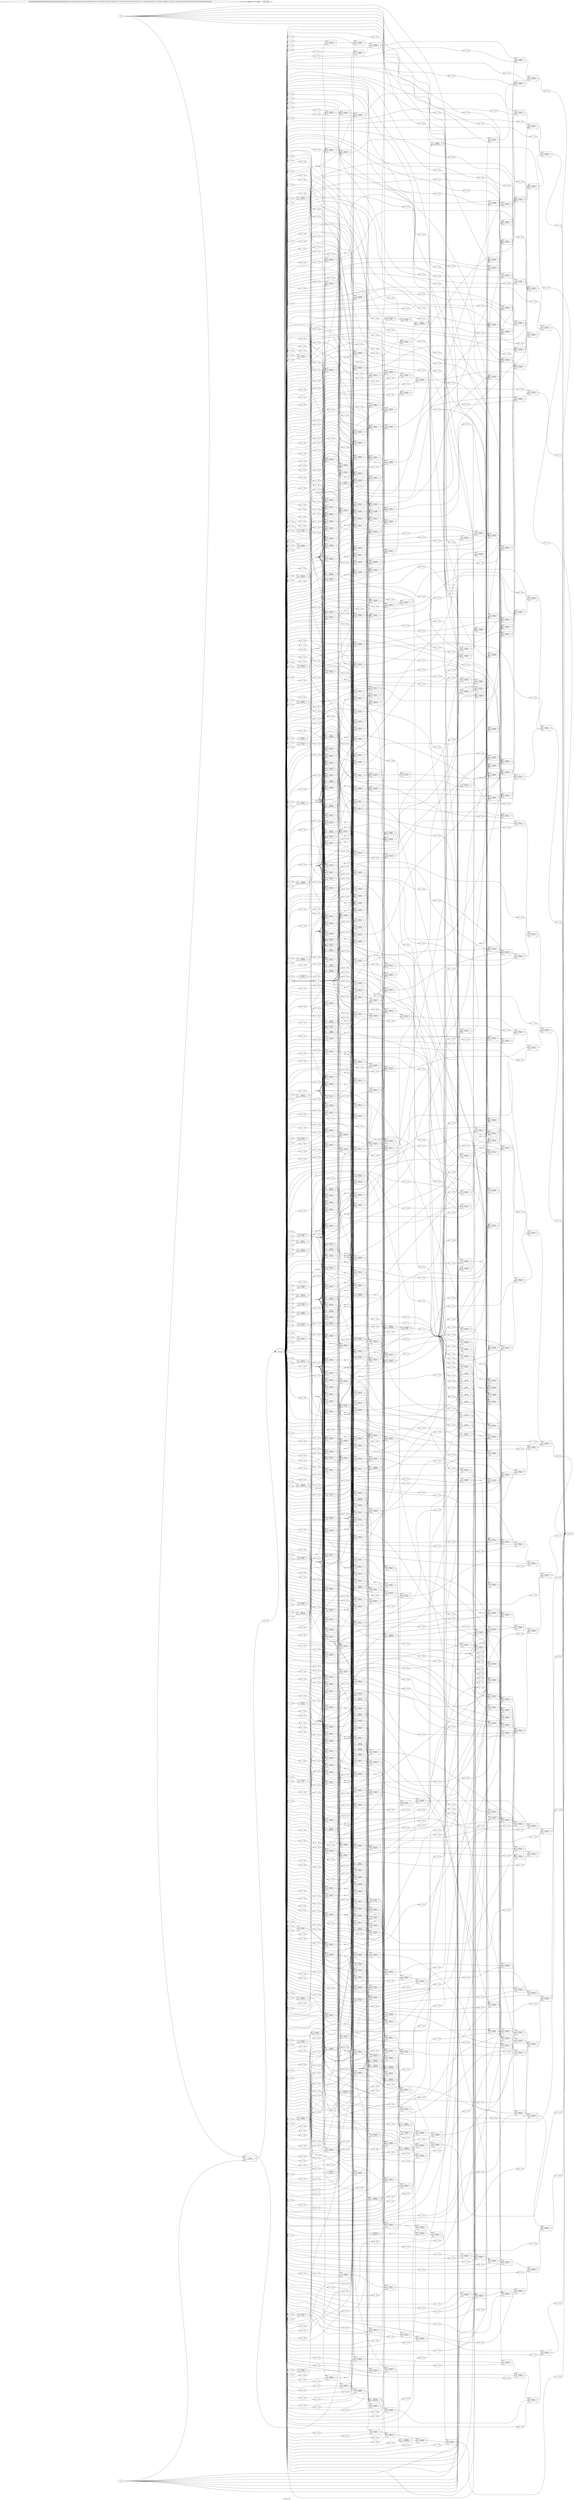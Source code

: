 digraph "counter_8bit" {
label="counter_8bit";
rankdir="LR";
remincross=true;
n592 [ shape=octagon, label="clk", color="black", fontcolor="black"];
n593 [ shape=octagon, label="rst", color="black", fontcolor="black"];
n594 [ shape=octagon, label="sine_out", color="black", fontcolor="black"];
n595 [ shape=diamond, label="sine_table", color="black", fontcolor="black"];
n596 [ shape=diamond, label="tcount", color="black", fontcolor="black"];
c599 [ shape=record, label="{{<p597> A}|$65856\n$_NOT_|{<p598> Y}}",  ];
x0 [ shape=record, style=rounded, label="<s0> 0:0 - 0:0 ", color="black", fontcolor="black" ];
x0:e -> c599:p597:w [arrowhead=odiamond, arrowtail=odiamond, dir=both, color="black", fontcolor="black", label=""];
x1 [ shape=record, style=rounded, label="<s0> 0:0 - 0:0 ", color="black", fontcolor="black" ];
c599:p598:e -> x1:w [arrowhead=odiamond, arrowtail=odiamond, dir=both, color="black", fontcolor="black", label=""];
c600 [ shape=record, label="{{<p597> A}|$65857\n$_NOT_|{<p598> Y}}",  ];
x2 [ shape=record, style=rounded, label="<s0> 6:6 - 0:0 ", color="black", fontcolor="black" ];
x2:e -> c600:p597:w [arrowhead=odiamond, arrowtail=odiamond, dir=both, color="black", fontcolor="black", label=""];
c601 [ shape=record, label="{{<p597> A}|$65858\n$_NOT_|{<p598> Y}}",  ];
x3 [ shape=record, style=rounded, label="<s0> 5:5 - 0:0 ", color="black", fontcolor="black" ];
x3:e -> c601:p597:w [arrowhead=odiamond, arrowtail=odiamond, dir=both, color="black", fontcolor="black", label=""];
c602 [ shape=record, label="{{<p597> A}|$65859\n$_NOT_|{<p598> Y}}",  ];
x4 [ shape=record, style=rounded, label="<s0> 4:4 - 0:0 ", color="black", fontcolor="black" ];
x4:e -> c602:p597:w [arrowhead=odiamond, arrowtail=odiamond, dir=both, color="black", fontcolor="black", label=""];
c603 [ shape=record, label="{{<p597> A}|$65860\n$_NOT_|{<p598> Y}}",  ];
x5 [ shape=record, style=rounded, label="<s0> 3:3 - 0:0 ", color="black", fontcolor="black" ];
x5:e -> c603:p597:w [arrowhead=odiamond, arrowtail=odiamond, dir=both, color="black", fontcolor="black", label=""];
c604 [ shape=record, label="{{<p597> A}|$65861\n$_NOT_|{<p598> Y}}",  ];
x6 [ shape=record, style=rounded, label="<s0> 2:2 - 0:0 ", color="black", fontcolor="black" ];
x6:e -> c604:p597:w [arrowhead=odiamond, arrowtail=odiamond, dir=both, color="black", fontcolor="black", label=""];
c606 [ shape=record, label="{{<p597> A|<p605> B}|$65862\n$_AND_|{<p598> Y}}",  ];
x7 [ shape=record, style=rounded, label="<s0> 0:0 - 0:0 ", color="black", fontcolor="black" ];
x7:e -> c606:p597:w [arrowhead=odiamond, arrowtail=odiamond, dir=both, color="black", fontcolor="black", label=""];
x8 [ shape=record, style=rounded, label="<s0> 1:1 - 0:0 ", color="black", fontcolor="black" ];
x8:e -> c606:p605:w [arrowhead=odiamond, arrowtail=odiamond, dir=both, color="black", fontcolor="black", label=""];
c607 [ shape=record, label="{{<p597> A|<p605> B}|$65863\n$_ANDNOT_|{<p598> Y}}",  ];
c608 [ shape=record, label="{{<p597> A|<p605> B}|$65864\n$_ANDNOT_|{<p598> Y}}",  ];
x9 [ shape=record, style=rounded, label="<s0> 0:0 - 0:0 ", color="black", fontcolor="black" ];
x9:e -> c608:p597:w [arrowhead=odiamond, arrowtail=odiamond, dir=both, color="black", fontcolor="black", label=""];
x10 [ shape=record, style=rounded, label="<s0> 1:1 - 0:0 ", color="black", fontcolor="black" ];
x10:e -> c608:p605:w [arrowhead=odiamond, arrowtail=odiamond, dir=both, color="black", fontcolor="black", label=""];
c610 [ shape=record, label="{{<p597> A|<p605> B|<p609> S}|$65865\n$_MUX_|{<p598> Y}}",  ];
x11 [ shape=record, style=rounded, label="<s0> 1:1 - 0:0 ", color="black", fontcolor="black" ];
x11:e -> c610:p597:w [arrowhead=odiamond, arrowtail=odiamond, dir=both, color="black", fontcolor="black", label=""];
x12 [ shape=record, style=rounded, label="<s0> 2:2 - 0:0 ", color="black", fontcolor="black" ];
x12:e -> c610:p609:w [arrowhead=odiamond, arrowtail=odiamond, dir=both, color="black", fontcolor="black", label=""];
c611 [ shape=record, label="{{<p597> A|<p605> B|<p609> S}|$65866\n$_MUX_|{<p598> Y}}",  ];
x13 [ shape=record, style=rounded, label="<s0> 3:3 - 0:0 ", color="black", fontcolor="black" ];
x13:e -> c611:p609:w [arrowhead=odiamond, arrowtail=odiamond, dir=both, color="black", fontcolor="black", label=""];
c612 [ shape=record, label="{{<p597> A|<p605> B}|$65867\n$_OR_|{<p598> Y}}",  ];
c613 [ shape=record, label="{{<p597> A|<p605> B|<p609> S}|$65868\n$_MUX_|{<p598> Y}}",  ];
x14 [ shape=record, style=rounded, label="<s0> 2:2 - 0:0 ", color="black", fontcolor="black" ];
x14:e -> c613:p605:w [arrowhead=odiamond, arrowtail=odiamond, dir=both, color="black", fontcolor="black", label=""];
x15 [ shape=record, style=rounded, label="<s0> 3:3 - 0:0 ", color="black", fontcolor="black" ];
x15:e -> c613:p609:w [arrowhead=odiamond, arrowtail=odiamond, dir=both, color="black", fontcolor="black", label=""];
c614 [ shape=record, label="{{<p597> A|<p605> B|<p609> S}|$65869\n$_MUX_|{<p598> Y}}",  ];
x16 [ shape=record, style=rounded, label="<s0> 4:4 - 0:0 ", color="black", fontcolor="black" ];
x16:e -> c614:p609:w [arrowhead=odiamond, arrowtail=odiamond, dir=both, color="black", fontcolor="black", label=""];
c615 [ shape=record, label="{{<p597> A|<p605> B}|$65870\n$_XNOR_|{<p598> Y}}",  ];
x17 [ shape=record, style=rounded, label="<s0> 0:0 - 0:0 ", color="black", fontcolor="black" ];
x17:e -> c615:p597:w [arrowhead=odiamond, arrowtail=odiamond, dir=both, color="black", fontcolor="black", label=""];
x18 [ shape=record, style=rounded, label="<s0> 1:1 - 0:0 ", color="black", fontcolor="black" ];
x18:e -> c615:p605:w [arrowhead=odiamond, arrowtail=odiamond, dir=both, color="black", fontcolor="black", label=""];
c616 [ shape=record, label="{{<p597> A|<p605> B}|$65871\n$_NAND_|{<p598> Y}}",  ];
x19 [ shape=record, style=rounded, label="<s0> 0:0 - 0:0 ", color="black", fontcolor="black" ];
x19:e -> c616:p597:w [arrowhead=odiamond, arrowtail=odiamond, dir=both, color="black", fontcolor="black", label=""];
x20 [ shape=record, style=rounded, label="<s0> 1:1 - 0:0 ", color="black", fontcolor="black" ];
x20:e -> c616:p605:w [arrowhead=odiamond, arrowtail=odiamond, dir=both, color="black", fontcolor="black", label=""];
c617 [ shape=record, label="{{<p597> A|<p605> B|<p609> S}|$65872\n$_MUX_|{<p598> Y}}",  ];
x21 [ shape=record, style=rounded, label="<s0> 2:2 - 0:0 ", color="black", fontcolor="black" ];
x21:e -> c617:p609:w [arrowhead=odiamond, arrowtail=odiamond, dir=both, color="black", fontcolor="black", label=""];
c618 [ shape=record, label="{{<p597> A}|$65873\n$_NOT_|{<p598> Y}}",  ];
x22 [ shape=record, style=rounded, label="<s0> 1:1 - 0:0 ", color="black", fontcolor="black" ];
x22:e -> c618:p597:w [arrowhead=odiamond, arrowtail=odiamond, dir=both, color="black", fontcolor="black", label=""];
c619 [ shape=record, label="{{<p597> A|<p605> B|<p609> S}|$65874\n$_MUX_|{<p598> Y}}",  ];
x23 [ shape=record, style=rounded, label="<s0> 0:0 - 0:0 ", color="black", fontcolor="black" ];
x23:e -> c619:p597:w [arrowhead=odiamond, arrowtail=odiamond, dir=both, color="black", fontcolor="black", label=""];
x24 [ shape=record, style=rounded, label="<s0> 1:1 - 0:0 ", color="black", fontcolor="black" ];
x24:e -> c619:p609:w [arrowhead=odiamond, arrowtail=odiamond, dir=both, color="black", fontcolor="black", label=""];
c620 [ shape=record, label="{{<p597> A|<p605> B|<p609> S}|$65875\n$_MUX_|{<p598> Y}}",  ];
x25 [ shape=record, style=rounded, label="<s0> 3:3 - 0:0 ", color="black", fontcolor="black" ];
x25:e -> c620:p609:w [arrowhead=odiamond, arrowtail=odiamond, dir=both, color="black", fontcolor="black", label=""];
c621 [ shape=record, label="{{<p597> A|<p605> B}|$65876\n$_ORNOT_|{<p598> Y}}",  ];
x26 [ shape=record, style=rounded, label="<s0> 1:1 - 0:0 ", color="black", fontcolor="black" ];
x26:e -> c621:p597:w [arrowhead=odiamond, arrowtail=odiamond, dir=both, color="black", fontcolor="black", label=""];
x27 [ shape=record, style=rounded, label="<s0> 0:0 - 0:0 ", color="black", fontcolor="black" ];
x27:e -> c621:p605:w [arrowhead=odiamond, arrowtail=odiamond, dir=both, color="black", fontcolor="black", label=""];
c622 [ shape=record, label="{{<p597> A|<p605> B|<p609> S}|$65877\n$_MUX_|{<p598> Y}}",  ];
x28 [ shape=record, style=rounded, label="<s0> 2:2 - 0:0 ", color="black", fontcolor="black" ];
x28:e -> c622:p609:w [arrowhead=odiamond, arrowtail=odiamond, dir=both, color="black", fontcolor="black", label=""];
c623 [ shape=record, label="{{<p597> A|<p605> B}|$65878\n$_XOR_|{<p598> Y}}",  ];
x29 [ shape=record, style=rounded, label="<s0> 0:0 - 0:0 ", color="black", fontcolor="black" ];
x29:e -> c623:p597:w [arrowhead=odiamond, arrowtail=odiamond, dir=both, color="black", fontcolor="black", label=""];
x30 [ shape=record, style=rounded, label="<s0> 1:1 - 0:0 ", color="black", fontcolor="black" ];
x30:e -> c623:p605:w [arrowhead=odiamond, arrowtail=odiamond, dir=both, color="black", fontcolor="black", label=""];
x31 [ shape=record, style=rounded, label="<s0> 0:0 - 1:1 ", color="black", fontcolor="black" ];
c623:p598:e -> x31:w [arrowhead=odiamond, arrowtail=odiamond, dir=both, color="black", fontcolor="black", label=""];
c624 [ shape=record, label="{{<p597> A|<p605> B}|$65879\n$_OR_|{<p598> Y}}",  ];
x32 [ shape=record, style=rounded, label="<s0> 1:1 - 0:0 ", color="black", fontcolor="black" ];
x32:e -> c624:p597:w [arrowhead=odiamond, arrowtail=odiamond, dir=both, color="black", fontcolor="black", label=""];
c625 [ shape=record, label="{{<p597> A|<p605> B|<p609> S}|$65880\n$_MUX_|{<p598> Y}}",  ];
x33 [ shape=record, style=rounded, label="<s0> 3:3 - 0:0 ", color="black", fontcolor="black" ];
x33:e -> c625:p609:w [arrowhead=odiamond, arrowtail=odiamond, dir=both, color="black", fontcolor="black", label=""];
c626 [ shape=record, label="{{<p597> A|<p605> B|<p609> S}|$65881\n$_MUX_|{<p598> Y}}",  ];
x34 [ shape=record, style=rounded, label="<s0> 4:4 - 0:0 ", color="black", fontcolor="black" ];
x34:e -> c626:p609:w [arrowhead=odiamond, arrowtail=odiamond, dir=both, color="black", fontcolor="black", label=""];
c627 [ shape=record, label="{{<p597> A|<p605> B|<p609> S}|$65882\n$_MUX_|{<p598> Y}}",  ];
x35 [ shape=record, style=rounded, label="<s0> 5:5 - 0:0 ", color="black", fontcolor="black" ];
x35:e -> c627:p609:w [arrowhead=odiamond, arrowtail=odiamond, dir=both, color="black", fontcolor="black", label=""];
c628 [ shape=record, label="{{<p597> A|<p605> B}|$65883\n$_OR_|{<p598> Y}}",  ];
x36 [ shape=record, style=rounded, label="<s0> 0:0 - 0:0 ", color="black", fontcolor="black" ];
x36:e -> c628:p597:w [arrowhead=odiamond, arrowtail=odiamond, dir=both, color="black", fontcolor="black", label=""];
x37 [ shape=record, style=rounded, label="<s0> 1:1 - 0:0 ", color="black", fontcolor="black" ];
x37:e -> c628:p605:w [arrowhead=odiamond, arrowtail=odiamond, dir=both, color="black", fontcolor="black", label=""];
c629 [ shape=record, label="{{<p597> A|<p605> B|<p609> S}|$65884\n$_MUX_|{<p598> Y}}",  ];
x38 [ shape=record, style=rounded, label="<s0> 1:1 - 0:0 ", color="black", fontcolor="black" ];
x38:e -> c629:p605:w [arrowhead=odiamond, arrowtail=odiamond, dir=both, color="black", fontcolor="black", label=""];
x39 [ shape=record, style=rounded, label="<s0> 2:2 - 0:0 ", color="black", fontcolor="black" ];
x39:e -> c629:p609:w [arrowhead=odiamond, arrowtail=odiamond, dir=both, color="black", fontcolor="black", label=""];
c630 [ shape=record, label="{{<p597> A|<p605> B|<p609> S}|$65885\n$_MUX_|{<p598> Y}}",  ];
x40 [ shape=record, style=rounded, label="<s0> 2:2 - 0:0 ", color="black", fontcolor="black" ];
x40:e -> c630:p609:w [arrowhead=odiamond, arrowtail=odiamond, dir=both, color="black", fontcolor="black", label=""];
c631 [ shape=record, label="{{<p597> A|<p605> B|<p609> S}|$65886\n$_MUX_|{<p598> Y}}",  ];
x41 [ shape=record, style=rounded, label="<s0> 3:3 - 0:0 ", color="black", fontcolor="black" ];
x41:e -> c631:p609:w [arrowhead=odiamond, arrowtail=odiamond, dir=both, color="black", fontcolor="black", label=""];
c632 [ shape=record, label="{{<p597> A|<p605> B}|$65887\n$_NOR_|{<p598> Y}}",  ];
x42 [ shape=record, style=rounded, label="<s0> 0:0 - 0:0 ", color="black", fontcolor="black" ];
x42:e -> c632:p597:w [arrowhead=odiamond, arrowtail=odiamond, dir=both, color="black", fontcolor="black", label=""];
x43 [ shape=record, style=rounded, label="<s0> 1:1 - 0:0 ", color="black", fontcolor="black" ];
x43:e -> c632:p605:w [arrowhead=odiamond, arrowtail=odiamond, dir=both, color="black", fontcolor="black", label=""];
c633 [ shape=record, label="{{<p597> A|<p605> B|<p609> S}|$65888\n$_MUX_|{<p598> Y}}",  ];
x44 [ shape=record, style=rounded, label="<s0> 1:1 - 0:0 ", color="black", fontcolor="black" ];
x44:e -> c633:p597:w [arrowhead=odiamond, arrowtail=odiamond, dir=both, color="black", fontcolor="black", label=""];
x45 [ shape=record, style=rounded, label="<s0> 2:2 - 0:0 ", color="black", fontcolor="black" ];
x45:e -> c633:p609:w [arrowhead=odiamond, arrowtail=odiamond, dir=both, color="black", fontcolor="black", label=""];
c634 [ shape=record, label="{{<p597> A|<p605> B|<p609> S}|$65889\n$_MUX_|{<p598> Y}}",  ];
x46 [ shape=record, style=rounded, label="<s0> 2:2 - 0:0 ", color="black", fontcolor="black" ];
x46:e -> c634:p609:w [arrowhead=odiamond, arrowtail=odiamond, dir=both, color="black", fontcolor="black", label=""];
c635 [ shape=record, label="{{<p597> A|<p605> B|<p609> S}|$65890\n$_MUX_|{<p598> Y}}",  ];
x47 [ shape=record, style=rounded, label="<s0> 3:3 - 0:0 ", color="black", fontcolor="black" ];
x47:e -> c635:p609:w [arrowhead=odiamond, arrowtail=odiamond, dir=both, color="black", fontcolor="black", label=""];
c636 [ shape=record, label="{{<p597> A|<p605> B|<p609> S}|$65891\n$_MUX_|{<p598> Y}}",  ];
x48 [ shape=record, style=rounded, label="<s0> 4:4 - 0:0 ", color="black", fontcolor="black" ];
x48:e -> c636:p609:w [arrowhead=odiamond, arrowtail=odiamond, dir=both, color="black", fontcolor="black", label=""];
c637 [ shape=record, label="{{<p597> A|<p605> B}|$65892\n$_ORNOT_|{<p598> Y}}",  ];
x49 [ shape=record, style=rounded, label="<s0> 2:2 - 0:0 ", color="black", fontcolor="black" ];
x49:e -> c637:p597:w [arrowhead=odiamond, arrowtail=odiamond, dir=both, color="black", fontcolor="black", label=""];
x50 [ shape=record, style=rounded, label="<s0> 1:1 - 0:0 ", color="black", fontcolor="black" ];
x50:e -> c637:p605:w [arrowhead=odiamond, arrowtail=odiamond, dir=both, color="black", fontcolor="black", label=""];
c638 [ shape=record, label="{{<p597> A|<p605> B|<p609> S}|$65893\n$_MUX_|{<p598> Y}}",  ];
x51 [ shape=record, style=rounded, label="<s0> 2:2 - 0:0 ", color="black", fontcolor="black" ];
x51:e -> c638:p609:w [arrowhead=odiamond, arrowtail=odiamond, dir=both, color="black", fontcolor="black", label=""];
c639 [ shape=record, label="{{<p597> A|<p605> B|<p609> S}|$65894\n$_MUX_|{<p598> Y}}",  ];
x52 [ shape=record, style=rounded, label="<s0> 3:3 - 0:0 ", color="black", fontcolor="black" ];
x52:e -> c639:p609:w [arrowhead=odiamond, arrowtail=odiamond, dir=both, color="black", fontcolor="black", label=""];
c640 [ shape=record, label="{{<p597> A|<p605> B|<p609> S}|$65895\n$_MUX_|{<p598> Y}}",  ];
x53 [ shape=record, style=rounded, label="<s0> 1:1 - 0:0 ", color="black", fontcolor="black" ];
x53:e -> c640:p597:w [arrowhead=odiamond, arrowtail=odiamond, dir=both, color="black", fontcolor="black", label=""];
x54 [ shape=record, style=rounded, label="<s0> 2:2 - 0:0 ", color="black", fontcolor="black" ];
x54:e -> c640:p609:w [arrowhead=odiamond, arrowtail=odiamond, dir=both, color="black", fontcolor="black", label=""];
c641 [ shape=record, label="{{<p597> A|<p605> B|<p609> S}|$65896\n$_MUX_|{<p598> Y}}",  ];
x55 [ shape=record, style=rounded, label="<s0> 3:3 - 0:0 ", color="black", fontcolor="black" ];
x55:e -> c641:p609:w [arrowhead=odiamond, arrowtail=odiamond, dir=both, color="black", fontcolor="black", label=""];
c642 [ shape=record, label="{{<p597> A|<p605> B|<p609> S}|$65897\n$_MUX_|{<p598> Y}}",  ];
x56 [ shape=record, style=rounded, label="<s0> 4:4 - 0:0 ", color="black", fontcolor="black" ];
x56:e -> c642:p609:w [arrowhead=odiamond, arrowtail=odiamond, dir=both, color="black", fontcolor="black", label=""];
c643 [ shape=record, label="{{<p597> A|<p605> B|<p609> S}|$65898\n$_MUX_|{<p598> Y}}",  ];
x57 [ shape=record, style=rounded, label="<s0> 5:5 - 0:0 ", color="black", fontcolor="black" ];
x57:e -> c643:p609:w [arrowhead=odiamond, arrowtail=odiamond, dir=both, color="black", fontcolor="black", label=""];
c644 [ shape=record, label="{{<p597> A|<p605> B|<p609> S}|$65899\n$_MUX_|{<p598> Y}}",  ];
x58 [ shape=record, style=rounded, label="<s0> 6:6 - 0:0 ", color="black", fontcolor="black" ];
x58:e -> c644:p609:w [arrowhead=odiamond, arrowtail=odiamond, dir=both, color="black", fontcolor="black", label=""];
x59 [ shape=record, style=rounded, label="<s0> 0:0 - 0:0 ", color="black", fontcolor="black" ];
c644:p598:e -> x59:w [arrowhead=odiamond, arrowtail=odiamond, dir=both, color="black", fontcolor="black", label=""];
c645 [ shape=record, label="{{<p597> A|<p605> B}|$65901\n$_AND_|{<p598> Y}}",  ];
x60 [ shape=record, style=rounded, label="<s0> 2:2 - 0:0 ", color="black", fontcolor="black" ];
x60:e -> c645:p597:w [arrowhead=odiamond, arrowtail=odiamond, dir=both, color="black", fontcolor="black", label=""];
x61 [ shape=record, style=rounded, label="<s0> 0:0 - 0:0 ", color="black", fontcolor="black" ];
x61:e -> c645:p605:w [arrowhead=odiamond, arrowtail=odiamond, dir=both, color="black", fontcolor="black", label=""];
c646 [ shape=record, label="{{<p597> A|<p605> B}|$65902\n$_ORNOT_|{<p598> Y}}",  ];
x62 [ shape=record, style=rounded, label="<s0> 0:0 - 0:0 ", color="black", fontcolor="black" ];
x62:e -> c646:p597:w [arrowhead=odiamond, arrowtail=odiamond, dir=both, color="black", fontcolor="black", label=""];
x63 [ shape=record, style=rounded, label="<s0> 1:1 - 0:0 ", color="black", fontcolor="black" ];
x63:e -> c646:p605:w [arrowhead=odiamond, arrowtail=odiamond, dir=both, color="black", fontcolor="black", label=""];
c647 [ shape=record, label="{{<p597> A|<p605> B|<p609> S}|$65903\n$_MUX_|{<p598> Y}}",  ];
x64 [ shape=record, style=rounded, label="<s0> 0:0 - 0:0 ", color="black", fontcolor="black" ];
x64:e -> c647:p597:w [arrowhead=odiamond, arrowtail=odiamond, dir=both, color="black", fontcolor="black", label=""];
x65 [ shape=record, style=rounded, label="<s0> 2:2 - 0:0 ", color="black", fontcolor="black" ];
x65:e -> c647:p609:w [arrowhead=odiamond, arrowtail=odiamond, dir=both, color="black", fontcolor="black", label=""];
c648 [ shape=record, label="{{<p597> A|<p605> B|<p609> S}|$65904\n$_MUX_|{<p598> Y}}",  ];
x66 [ shape=record, style=rounded, label="<s0> 3:3 - 0:0 ", color="black", fontcolor="black" ];
x66:e -> c648:p609:w [arrowhead=odiamond, arrowtail=odiamond, dir=both, color="black", fontcolor="black", label=""];
c649 [ shape=record, label="{{<p597> A|<p605> B|<p609> S}|$65905\n$_MUX_|{<p598> Y}}",  ];
x67 [ shape=record, style=rounded, label="<s0> 3:3 - 0:0 ", color="black", fontcolor="black" ];
x67:e -> c649:p609:w [arrowhead=odiamond, arrowtail=odiamond, dir=both, color="black", fontcolor="black", label=""];
c650 [ shape=record, label="{{<p597> A|<p605> B|<p609> S}|$65906\n$_MUX_|{<p598> Y}}",  ];
x68 [ shape=record, style=rounded, label="<s0> 4:4 - 0:0 ", color="black", fontcolor="black" ];
x68:e -> c650:p609:w [arrowhead=odiamond, arrowtail=odiamond, dir=both, color="black", fontcolor="black", label=""];
c651 [ shape=record, label="{{<p597> A|<p605> B|<p609> S}|$65907\n$_MUX_|{<p598> Y}}",  ];
x69 [ shape=record, style=rounded, label="<s0> 2:2 - 0:0 ", color="black", fontcolor="black" ];
x69:e -> c651:p609:w [arrowhead=odiamond, arrowtail=odiamond, dir=both, color="black", fontcolor="black", label=""];
c652 [ shape=record, label="{{<p597> A|<p605> B|<p609> S}|$65908\n$_MUX_|{<p598> Y}}",  ];
x70 [ shape=record, style=rounded, label="<s0> 1:1 - 0:0 ", color="black", fontcolor="black" ];
x70:e -> c652:p605:w [arrowhead=odiamond, arrowtail=odiamond, dir=both, color="black", fontcolor="black", label=""];
x71 [ shape=record, style=rounded, label="<s0> 2:2 - 0:0 ", color="black", fontcolor="black" ];
x71:e -> c652:p609:w [arrowhead=odiamond, arrowtail=odiamond, dir=both, color="black", fontcolor="black", label=""];
c653 [ shape=record, label="{{<p597> A|<p605> B|<p609> S}|$65909\n$_MUX_|{<p598> Y}}",  ];
x72 [ shape=record, style=rounded, label="<s0> 3:3 - 0:0 ", color="black", fontcolor="black" ];
x72:e -> c653:p609:w [arrowhead=odiamond, arrowtail=odiamond, dir=both, color="black", fontcolor="black", label=""];
c654 [ shape=record, label="{{<p597> A|<p605> B}|$65910\n$_ANDNOT_|{<p598> Y}}",  ];
x73 [ shape=record, style=rounded, label="<s0> 2:2 - 0:0 ", color="black", fontcolor="black" ];
x73:e -> c654:p605:w [arrowhead=odiamond, arrowtail=odiamond, dir=both, color="black", fontcolor="black", label=""];
c655 [ shape=record, label="{{<p597> A|<p605> B|<p609> S}|$65911\n$_MUX_|{<p598> Y}}",  ];
x74 [ shape=record, style=rounded, label="<s0> 2:2 - 0:0 ", color="black", fontcolor="black" ];
x74:e -> c655:p609:w [arrowhead=odiamond, arrowtail=odiamond, dir=both, color="black", fontcolor="black", label=""];
c656 [ shape=record, label="{{<p597> A|<p605> B|<p609> S}|$65912\n$_MUX_|{<p598> Y}}",  ];
x75 [ shape=record, style=rounded, label="<s0> 3:3 - 0:0 ", color="black", fontcolor="black" ];
x75:e -> c656:p609:w [arrowhead=odiamond, arrowtail=odiamond, dir=both, color="black", fontcolor="black", label=""];
c657 [ shape=record, label="{{<p597> A|<p605> B|<p609> S}|$65913\n$_MUX_|{<p598> Y}}",  ];
x76 [ shape=record, style=rounded, label="<s0> 4:4 - 0:0 ", color="black", fontcolor="black" ];
x76:e -> c657:p609:w [arrowhead=odiamond, arrowtail=odiamond, dir=both, color="black", fontcolor="black", label=""];
c658 [ shape=record, label="{{<p597> A|<p605> B|<p609> S}|$65914\n$_MUX_|{<p598> Y}}",  ];
x77 [ shape=record, style=rounded, label="<s0> 5:5 - 0:0 ", color="black", fontcolor="black" ];
x77:e -> c658:p609:w [arrowhead=odiamond, arrowtail=odiamond, dir=both, color="black", fontcolor="black", label=""];
c659 [ shape=record, label="{{<p597> A|<p605> B}|$65915\n$_ANDNOT_|{<p598> Y}}",  ];
x78 [ shape=record, style=rounded, label="<s0> 1:1 - 0:0 ", color="black", fontcolor="black" ];
x78:e -> c659:p597:w [arrowhead=odiamond, arrowtail=odiamond, dir=both, color="black", fontcolor="black", label=""];
x79 [ shape=record, style=rounded, label="<s0> 0:0 - 0:0 ", color="black", fontcolor="black" ];
x79:e -> c659:p605:w [arrowhead=odiamond, arrowtail=odiamond, dir=both, color="black", fontcolor="black", label=""];
c660 [ shape=record, label="{{<p597> A|<p605> B|<p609> S}|$65916\n$_MUX_|{<p598> Y}}",  ];
x80 [ shape=record, style=rounded, label="<s0> 2:2 - 0:0 ", color="black", fontcolor="black" ];
x80:e -> c660:p609:w [arrowhead=odiamond, arrowtail=odiamond, dir=both, color="black", fontcolor="black", label=""];
c661 [ shape=record, label="{{<p597> A|<p605> B|<p609> S}|$65917\n$_MUX_|{<p598> Y}}",  ];
x81 [ shape=record, style=rounded, label="<s0> 3:3 - 0:0 ", color="black", fontcolor="black" ];
x81:e -> c661:p609:w [arrowhead=odiamond, arrowtail=odiamond, dir=both, color="black", fontcolor="black", label=""];
c662 [ shape=record, label="{{<p597> A|<p605> B|<p609> S}|$65918\n$_MUX_|{<p598> Y}}",  ];
x82 [ shape=record, style=rounded, label="<s0> 1:1 - 0:0 ", color="black", fontcolor="black" ];
x82:e -> c662:p605:w [arrowhead=odiamond, arrowtail=odiamond, dir=both, color="black", fontcolor="black", label=""];
x83 [ shape=record, style=rounded, label="<s0> 2:2 - 0:0 ", color="black", fontcolor="black" ];
x83:e -> c662:p609:w [arrowhead=odiamond, arrowtail=odiamond, dir=both, color="black", fontcolor="black", label=""];
c663 [ shape=record, label="{{<p597> A|<p605> B|<p609> S}|$65919\n$_MUX_|{<p598> Y}}",  ];
x84 [ shape=record, style=rounded, label="<s0> 0:0 - 0:0 ", color="black", fontcolor="black" ];
x84:e -> c663:p597:w [arrowhead=odiamond, arrowtail=odiamond, dir=both, color="black", fontcolor="black", label=""];
x85 [ shape=record, style=rounded, label="<s0> 2:2 - 0:0 ", color="black", fontcolor="black" ];
x85:e -> c663:p609:w [arrowhead=odiamond, arrowtail=odiamond, dir=both, color="black", fontcolor="black", label=""];
c664 [ shape=record, label="{{<p597> A|<p605> B|<p609> S}|$65920\n$_MUX_|{<p598> Y}}",  ];
x86 [ shape=record, style=rounded, label="<s0> 3:3 - 0:0 ", color="black", fontcolor="black" ];
x86:e -> c664:p609:w [arrowhead=odiamond, arrowtail=odiamond, dir=both, color="black", fontcolor="black", label=""];
c665 [ shape=record, label="{{<p597> A|<p605> B|<p609> S}|$65921\n$_MUX_|{<p598> Y}}",  ];
x87 [ shape=record, style=rounded, label="<s0> 4:4 - 0:0 ", color="black", fontcolor="black" ];
x87:e -> c665:p609:w [arrowhead=odiamond, arrowtail=odiamond, dir=both, color="black", fontcolor="black", label=""];
c666 [ shape=record, label="{{<p597> A|<p605> B}|$65922\n$_OR_|{<p598> Y}}",  ];
c667 [ shape=record, label="{{<p597> A|<p605> B|<p609> S}|$65923\n$_MUX_|{<p598> Y}}",  ];
x88 [ shape=record, style=rounded, label="<s0> 3:3 - 0:0 ", color="black", fontcolor="black" ];
x88:e -> c667:p609:w [arrowhead=odiamond, arrowtail=odiamond, dir=both, color="black", fontcolor="black", label=""];
c668 [ shape=record, label="{{<p597> A|<p605> B|<p609> S}|$65924\n$_MUX_|{<p598> Y}}",  ];
x89 [ shape=record, style=rounded, label="<s0> 2:2 - 0:0 ", color="black", fontcolor="black" ];
x89:e -> c668:p609:w [arrowhead=odiamond, arrowtail=odiamond, dir=both, color="black", fontcolor="black", label=""];
c669 [ shape=record, label="{{<p597> A|<p605> B|<p609> S}|$65925\n$_MUX_|{<p598> Y}}",  ];
x90 [ shape=record, style=rounded, label="<s0> 0:0 - 0:0 ", color="black", fontcolor="black" ];
x90:e -> c669:p605:w [arrowhead=odiamond, arrowtail=odiamond, dir=both, color="black", fontcolor="black", label=""];
x91 [ shape=record, style=rounded, label="<s0> 2:2 - 0:0 ", color="black", fontcolor="black" ];
x91:e -> c669:p609:w [arrowhead=odiamond, arrowtail=odiamond, dir=both, color="black", fontcolor="black", label=""];
c670 [ shape=record, label="{{<p597> A|<p605> B|<p609> S}|$65926\n$_MUX_|{<p598> Y}}",  ];
x92 [ shape=record, style=rounded, label="<s0> 3:3 - 0:0 ", color="black", fontcolor="black" ];
x92:e -> c670:p609:w [arrowhead=odiamond, arrowtail=odiamond, dir=both, color="black", fontcolor="black", label=""];
c671 [ shape=record, label="{{<p597> A|<p605> B|<p609> S}|$65927\n$_MUX_|{<p598> Y}}",  ];
x93 [ shape=record, style=rounded, label="<s0> 4:4 - 0:0 ", color="black", fontcolor="black" ];
x93:e -> c671:p609:w [arrowhead=odiamond, arrowtail=odiamond, dir=both, color="black", fontcolor="black", label=""];
c672 [ shape=record, label="{{<p597> A|<p605> B|<p609> S}|$65928\n$_MUX_|{<p598> Y}}",  ];
x94 [ shape=record, style=rounded, label="<s0> 5:5 - 0:0 ", color="black", fontcolor="black" ];
x94:e -> c672:p609:w [arrowhead=odiamond, arrowtail=odiamond, dir=both, color="black", fontcolor="black", label=""];
c673 [ shape=record, label="{{<p597> A|<p605> B|<p609> S}|$65929\n$_MUX_|{<p598> Y}}",  ];
x95 [ shape=record, style=rounded, label="<s0> 6:6 - 0:0 ", color="black", fontcolor="black" ];
x95:e -> c673:p609:w [arrowhead=odiamond, arrowtail=odiamond, dir=both, color="black", fontcolor="black", label=""];
c674 [ shape=record, label="{{<p597> A|<p605> B}|$65930\n$_ANDNOT_|{<p598> Y}}",  ];
c675 [ shape=record, label="{{<p597> A|<p605> B|<p609> S}|$65931\n$_MUX_|{<p598> Y}}",  ];
x96 [ shape=record, style=rounded, label="<s0> 1:1 - 0:0 ", color="black", fontcolor="black" ];
x96:e -> c675:p597:w [arrowhead=odiamond, arrowtail=odiamond, dir=both, color="black", fontcolor="black", label=""];
x97 [ shape=record, style=rounded, label="<s0> 2:2 - 0:0 ", color="black", fontcolor="black" ];
x97:e -> c675:p609:w [arrowhead=odiamond, arrowtail=odiamond, dir=both, color="black", fontcolor="black", label=""];
c676 [ shape=record, label="{{<p597> A|<p605> B|<p609> S}|$65932\n$_MUX_|{<p598> Y}}",  ];
x98 [ shape=record, style=rounded, label="<s0> 3:3 - 0:0 ", color="black", fontcolor="black" ];
x98:e -> c676:p609:w [arrowhead=odiamond, arrowtail=odiamond, dir=both, color="black", fontcolor="black", label=""];
c677 [ shape=record, label="{{<p597> A|<p605> B}|$65933\n$_NOR_|{<p598> Y}}",  ];
x99 [ shape=record, style=rounded, label="<s0> 2:2 - 0:0 ", color="black", fontcolor="black" ];
x99:e -> c677:p597:w [arrowhead=odiamond, arrowtail=odiamond, dir=both, color="black", fontcolor="black", label=""];
x100 [ shape=record, style=rounded, label="<s0> 1:1 - 0:0 ", color="black", fontcolor="black" ];
x100:e -> c677:p605:w [arrowhead=odiamond, arrowtail=odiamond, dir=both, color="black", fontcolor="black", label=""];
c678 [ shape=record, label="{{<p597> A|<p605> B|<p609> S}|$65934\n$_MUX_|{<p598> Y}}",  ];
x101 [ shape=record, style=rounded, label="<s0> 0:0 - 0:0 ", color="black", fontcolor="black" ];
x101:e -> c678:p605:w [arrowhead=odiamond, arrowtail=odiamond, dir=both, color="black", fontcolor="black", label=""];
x102 [ shape=record, style=rounded, label="<s0> 2:2 - 0:0 ", color="black", fontcolor="black" ];
x102:e -> c678:p609:w [arrowhead=odiamond, arrowtail=odiamond, dir=both, color="black", fontcolor="black", label=""];
c679 [ shape=record, label="{{<p597> A|<p605> B|<p609> S}|$65935\n$_MUX_|{<p598> Y}}",  ];
x103 [ shape=record, style=rounded, label="<s0> 3:3 - 0:0 ", color="black", fontcolor="black" ];
x103:e -> c679:p609:w [arrowhead=odiamond, arrowtail=odiamond, dir=both, color="black", fontcolor="black", label=""];
c680 [ shape=record, label="{{<p597> A|<p605> B|<p609> S}|$65936\n$_MUX_|{<p598> Y}}",  ];
x104 [ shape=record, style=rounded, label="<s0> 4:4 - 0:0 ", color="black", fontcolor="black" ];
x104:e -> c680:p609:w [arrowhead=odiamond, arrowtail=odiamond, dir=both, color="black", fontcolor="black", label=""];
c681 [ shape=record, label="{{<p597> A|<p605> B|<p609> S}|$65937\n$_MUX_|{<p598> Y}}",  ];
x105 [ shape=record, style=rounded, label="<s0> 0:0 - 0:0 ", color="black", fontcolor="black" ];
x105:e -> c681:p605:w [arrowhead=odiamond, arrowtail=odiamond, dir=both, color="black", fontcolor="black", label=""];
x106 [ shape=record, style=rounded, label="<s0> 1:1 - 0:0 ", color="black", fontcolor="black" ];
x106:e -> c681:p609:w [arrowhead=odiamond, arrowtail=odiamond, dir=both, color="black", fontcolor="black", label=""];
c682 [ shape=record, label="{{<p597> A|<p605> B|<p609> S}|$65938\n$_MUX_|{<p598> Y}}",  ];
x107 [ shape=record, style=rounded, label="<s0> 1:1 - 0:0 ", color="black", fontcolor="black" ];
x107:e -> c682:p597:w [arrowhead=odiamond, arrowtail=odiamond, dir=both, color="black", fontcolor="black", label=""];
x108 [ shape=record, style=rounded, label="<s0> 2:2 - 0:0 ", color="black", fontcolor="black" ];
x108:e -> c682:p609:w [arrowhead=odiamond, arrowtail=odiamond, dir=both, color="black", fontcolor="black", label=""];
c683 [ shape=record, label="{{<p597> A|<p605> B|<p609> S}|$65939\n$_MUX_|{<p598> Y}}",  ];
x109 [ shape=record, style=rounded, label="<s0> 3:3 - 0:0 ", color="black", fontcolor="black" ];
x109:e -> c683:p609:w [arrowhead=odiamond, arrowtail=odiamond, dir=both, color="black", fontcolor="black", label=""];
c684 [ shape=record, label="{{<p597> A|<p605> B|<p609> S}|$65940\n$_MUX_|{<p598> Y}}",  ];
x110 [ shape=record, style=rounded, label="<s0> 0:0 - 0:0 ", color="black", fontcolor="black" ];
x110:e -> c684:p597:w [arrowhead=odiamond, arrowtail=odiamond, dir=both, color="black", fontcolor="black", label=""];
x111 [ shape=record, style=rounded, label="<s0> 2:2 - 0:0 ", color="black", fontcolor="black" ];
x111:e -> c684:p609:w [arrowhead=odiamond, arrowtail=odiamond, dir=both, color="black", fontcolor="black", label=""];
c685 [ shape=record, label="{{<p597> A|<p605> B|<p609> S}|$65941\n$_MUX_|{<p598> Y}}",  ];
x112 [ shape=record, style=rounded, label="<s0> 2:2 - 0:0 ", color="black", fontcolor="black" ];
x112:e -> c685:p609:w [arrowhead=odiamond, arrowtail=odiamond, dir=both, color="black", fontcolor="black", label=""];
c686 [ shape=record, label="{{<p597> A|<p605> B|<p609> S}|$65942\n$_MUX_|{<p598> Y}}",  ];
x113 [ shape=record, style=rounded, label="<s0> 3:3 - 0:0 ", color="black", fontcolor="black" ];
x113:e -> c686:p609:w [arrowhead=odiamond, arrowtail=odiamond, dir=both, color="black", fontcolor="black", label=""];
c687 [ shape=record, label="{{<p597> A|<p605> B|<p609> S}|$65943\n$_MUX_|{<p598> Y}}",  ];
x114 [ shape=record, style=rounded, label="<s0> 4:4 - 0:0 ", color="black", fontcolor="black" ];
x114:e -> c687:p609:w [arrowhead=odiamond, arrowtail=odiamond, dir=both, color="black", fontcolor="black", label=""];
c688 [ shape=record, label="{{<p597> A|<p605> B|<p609> S}|$65944\n$_MUX_|{<p598> Y}}",  ];
x115 [ shape=record, style=rounded, label="<s0> 5:5 - 0:0 ", color="black", fontcolor="black" ];
x115:e -> c688:p609:w [arrowhead=odiamond, arrowtail=odiamond, dir=both, color="black", fontcolor="black", label=""];
c689 [ shape=record, label="{{<p597> A|<p605> B|<p609> S}|$65945\n$_MUX_|{<p598> Y}}",  ];
x116 [ shape=record, style=rounded, label="<s0> 0:0 - 0:0 ", color="black", fontcolor="black" ];
x116:e -> c689:p597:w [arrowhead=odiamond, arrowtail=odiamond, dir=both, color="black", fontcolor="black", label=""];
x117 [ shape=record, style=rounded, label="<s0> 2:2 - 0:0 ", color="black", fontcolor="black" ];
x117:e -> c689:p609:w [arrowhead=odiamond, arrowtail=odiamond, dir=both, color="black", fontcolor="black", label=""];
c690 [ shape=record, label="{{<p597> A|<p605> B|<p609> S}|$65946\n$_MUX_|{<p598> Y}}",  ];
x118 [ shape=record, style=rounded, label="<s0> 3:3 - 0:0 ", color="black", fontcolor="black" ];
x118:e -> c690:p609:w [arrowhead=odiamond, arrowtail=odiamond, dir=both, color="black", fontcolor="black", label=""];
c691 [ shape=record, label="{{<p597> A|<p605> B|<p609> S}|$65947\n$_MUX_|{<p598> Y}}",  ];
x119 [ shape=record, style=rounded, label="<s0> 2:2 - 0:0 ", color="black", fontcolor="black" ];
x119:e -> c691:p609:w [arrowhead=odiamond, arrowtail=odiamond, dir=both, color="black", fontcolor="black", label=""];
c692 [ shape=record, label="{{<p597> A|<p605> B|<p609> S}|$65948\n$_MUX_|{<p598> Y}}",  ];
x120 [ shape=record, style=rounded, label="<s0> 2:2 - 0:0 ", color="black", fontcolor="black" ];
x120:e -> c692:p609:w [arrowhead=odiamond, arrowtail=odiamond, dir=both, color="black", fontcolor="black", label=""];
c693 [ shape=record, label="{{<p597> A|<p605> B|<p609> S}|$65949\n$_MUX_|{<p598> Y}}",  ];
x121 [ shape=record, style=rounded, label="<s0> 3:3 - 0:0 ", color="black", fontcolor="black" ];
x121:e -> c693:p609:w [arrowhead=odiamond, arrowtail=odiamond, dir=both, color="black", fontcolor="black", label=""];
c694 [ shape=record, label="{{<p597> A|<p605> B|<p609> S}|$65950\n$_MUX_|{<p598> Y}}",  ];
x122 [ shape=record, style=rounded, label="<s0> 4:4 - 0:0 ", color="black", fontcolor="black" ];
x122:e -> c694:p609:w [arrowhead=odiamond, arrowtail=odiamond, dir=both, color="black", fontcolor="black", label=""];
c695 [ shape=record, label="{{<p597> A|<p605> B|<p609> S}|$65951\n$_MUX_|{<p598> Y}}",  ];
x123 [ shape=record, style=rounded, label="<s0> 1:1 - 0:0 ", color="black", fontcolor="black" ];
x123:e -> c695:p597:w [arrowhead=odiamond, arrowtail=odiamond, dir=both, color="black", fontcolor="black", label=""];
x124 [ shape=record, style=rounded, label="<s0> 2:2 - 0:0 ", color="black", fontcolor="black" ];
x124:e -> c695:p609:w [arrowhead=odiamond, arrowtail=odiamond, dir=both, color="black", fontcolor="black", label=""];
c696 [ shape=record, label="{{<p597> A|<p605> B|<p609> S}|$65952\n$_MUX_|{<p598> Y}}",  ];
x125 [ shape=record, style=rounded, label="<s0> 0:0 - 0:0 ", color="black", fontcolor="black" ];
x125:e -> c696:p605:w [arrowhead=odiamond, arrowtail=odiamond, dir=both, color="black", fontcolor="black", label=""];
x126 [ shape=record, style=rounded, label="<s0> 2:2 - 0:0 ", color="black", fontcolor="black" ];
x126:e -> c696:p609:w [arrowhead=odiamond, arrowtail=odiamond, dir=both, color="black", fontcolor="black", label=""];
c697 [ shape=record, label="{{<p597> A|<p605> B|<p609> S}|$65953\n$_MUX_|{<p598> Y}}",  ];
x127 [ shape=record, style=rounded, label="<s0> 3:3 - 0:0 ", color="black", fontcolor="black" ];
x127:e -> c697:p609:w [arrowhead=odiamond, arrowtail=odiamond, dir=both, color="black", fontcolor="black", label=""];
c698 [ shape=record, label="{{<p597> A|<p605> B|<p609> S}|$65954\n$_MUX_|{<p598> Y}}",  ];
x128 [ shape=record, style=rounded, label="<s0> 2:2 - 0:0 ", color="black", fontcolor="black" ];
x128:e -> c698:p609:w [arrowhead=odiamond, arrowtail=odiamond, dir=both, color="black", fontcolor="black", label=""];
c699 [ shape=record, label="{{<p597> A|<p605> B|<p609> S}|$65955\n$_MUX_|{<p598> Y}}",  ];
x129 [ shape=record, style=rounded, label="<s0> 1:1 - 0:0 ", color="black", fontcolor="black" ];
x129:e -> c699:p605:w [arrowhead=odiamond, arrowtail=odiamond, dir=both, color="black", fontcolor="black", label=""];
x130 [ shape=record, style=rounded, label="<s0> 0:0 - 0:0 ", color="black", fontcolor="black" ];
x130:e -> c699:p609:w [arrowhead=odiamond, arrowtail=odiamond, dir=both, color="black", fontcolor="black", label=""];
c700 [ shape=record, label="{{<p597> A|<p605> B|<p609> S}|$65956\n$_MUX_|{<p598> Y}}",  ];
x131 [ shape=record, style=rounded, label="<s0> 3:3 - 0:0 ", color="black", fontcolor="black" ];
x131:e -> c700:p609:w [arrowhead=odiamond, arrowtail=odiamond, dir=both, color="black", fontcolor="black", label=""];
c701 [ shape=record, label="{{<p597> A|<p605> B|<p609> S}|$65957\n$_MUX_|{<p598> Y}}",  ];
x132 [ shape=record, style=rounded, label="<s0> 4:4 - 0:0 ", color="black", fontcolor="black" ];
x132:e -> c701:p609:w [arrowhead=odiamond, arrowtail=odiamond, dir=both, color="black", fontcolor="black", label=""];
c702 [ shape=record, label="{{<p597> A|<p605> B|<p609> S}|$65958\n$_MUX_|{<p598> Y}}",  ];
x133 [ shape=record, style=rounded, label="<s0> 5:5 - 0:0 ", color="black", fontcolor="black" ];
x133:e -> c702:p609:w [arrowhead=odiamond, arrowtail=odiamond, dir=both, color="black", fontcolor="black", label=""];
c703 [ shape=record, label="{{<p597> A|<p605> B|<p609> S}|$65959\n$_MUX_|{<p598> Y}}",  ];
x134 [ shape=record, style=rounded, label="<s0> 6:6 - 0:0 ", color="black", fontcolor="black" ];
x134:e -> c703:p609:w [arrowhead=odiamond, arrowtail=odiamond, dir=both, color="black", fontcolor="black", label=""];
c704 [ shape=record, label="{{<p597> A|<p605> B|<p609> S}|$65960\n$_MUX_|{<p598> Y}}",  ];
x135 [ shape=record, style=rounded, label="<s0> 7:7 - 0:0 ", color="black", fontcolor="black" ];
x135:e -> c704:p609:w [arrowhead=odiamond, arrowtail=odiamond, dir=both, color="black", fontcolor="black", label=""];
x136 [ shape=record, style=rounded, label="<s0> 0:0 - 1:1 ", color="black", fontcolor="black" ];
c704:p598:e -> x136:w [arrowhead=odiamond, arrowtail=odiamond, dir=both, color="black", fontcolor="black", label=""];
c705 [ shape=record, label="{{<p597> A|<p605> B|<p609> S}|$65961\n$_MUX_|{<p598> Y}}",  ];
x137 [ shape=record, style=rounded, label="<s0> 2:2 - 0:0 ", color="black", fontcolor="black" ];
x137:e -> c705:p609:w [arrowhead=odiamond, arrowtail=odiamond, dir=both, color="black", fontcolor="black", label=""];
c706 [ shape=record, label="{{<p597> A|<p605> B|<p609> S}|$65962\n$_MUX_|{<p598> Y}}",  ];
x138 [ shape=record, style=rounded, label="<s0> 3:3 - 0:0 ", color="black", fontcolor="black" ];
x138:e -> c706:p609:w [arrowhead=odiamond, arrowtail=odiamond, dir=both, color="black", fontcolor="black", label=""];
c707 [ shape=record, label="{{<p597> A|<p605> B|<p609> S}|$65963\n$_MUX_|{<p598> Y}}",  ];
x139 [ shape=record, style=rounded, label="<s0> 2:2 - 0:0 ", color="black", fontcolor="black" ];
x139:e -> c707:p609:w [arrowhead=odiamond, arrowtail=odiamond, dir=both, color="black", fontcolor="black", label=""];
c708 [ shape=record, label="{{<p597> A|<p605> B|<p609> S}|$65964\n$_MUX_|{<p598> Y}}",  ];
x140 [ shape=record, style=rounded, label="<s0> 2:2 - 0:0 ", color="black", fontcolor="black" ];
x140:e -> c708:p609:w [arrowhead=odiamond, arrowtail=odiamond, dir=both, color="black", fontcolor="black", label=""];
c709 [ shape=record, label="{{<p597> A|<p605> B|<p609> S}|$65965\n$_MUX_|{<p598> Y}}",  ];
x141 [ shape=record, style=rounded, label="<s0> 3:3 - 0:0 ", color="black", fontcolor="black" ];
x141:e -> c709:p609:w [arrowhead=odiamond, arrowtail=odiamond, dir=both, color="black", fontcolor="black", label=""];
c710 [ shape=record, label="{{<p597> A|<p605> B|<p609> S}|$65966\n$_MUX_|{<p598> Y}}",  ];
x142 [ shape=record, style=rounded, label="<s0> 4:4 - 0:0 ", color="black", fontcolor="black" ];
x142:e -> c710:p609:w [arrowhead=odiamond, arrowtail=odiamond, dir=both, color="black", fontcolor="black", label=""];
c711 [ shape=record, label="{{<p597> A|<p605> B|<p609> S}|$65967\n$_MUX_|{<p598> Y}}",  ];
x143 [ shape=record, style=rounded, label="<s0> 0:0 - 0:0 ", color="black", fontcolor="black" ];
x143:e -> c711:p605:w [arrowhead=odiamond, arrowtail=odiamond, dir=both, color="black", fontcolor="black", label=""];
x144 [ shape=record, style=rounded, label="<s0> 2:2 - 0:0 ", color="black", fontcolor="black" ];
x144:e -> c711:p609:w [arrowhead=odiamond, arrowtail=odiamond, dir=both, color="black", fontcolor="black", label=""];
c712 [ shape=record, label="{{<p597> A|<p605> B|<p609> S}|$65968\n$_MUX_|{<p598> Y}}",  ];
x145 [ shape=record, style=rounded, label="<s0> 3:3 - 0:0 ", color="black", fontcolor="black" ];
x145:e -> c712:p609:w [arrowhead=odiamond, arrowtail=odiamond, dir=both, color="black", fontcolor="black", label=""];
c713 [ shape=record, label="{{<p597> A|<p605> B|<p609> S}|$65969\n$_MUX_|{<p598> Y}}",  ];
x146 [ shape=record, style=rounded, label="<s0> 2:2 - 0:0 ", color="black", fontcolor="black" ];
x146:e -> c713:p609:w [arrowhead=odiamond, arrowtail=odiamond, dir=both, color="black", fontcolor="black", label=""];
c714 [ shape=record, label="{{<p597> A|<p605> B|<p609> S}|$65970\n$_MUX_|{<p598> Y}}",  ];
x147 [ shape=record, style=rounded, label="<s0> 2:2 - 0:0 ", color="black", fontcolor="black" ];
x147:e -> c714:p609:w [arrowhead=odiamond, arrowtail=odiamond, dir=both, color="black", fontcolor="black", label=""];
c715 [ shape=record, label="{{<p597> A|<p605> B|<p609> S}|$65971\n$_MUX_|{<p598> Y}}",  ];
x148 [ shape=record, style=rounded, label="<s0> 3:3 - 0:0 ", color="black", fontcolor="black" ];
x148:e -> c715:p609:w [arrowhead=odiamond, arrowtail=odiamond, dir=both, color="black", fontcolor="black", label=""];
c716 [ shape=record, label="{{<p597> A|<p605> B|<p609> S}|$65972\n$_MUX_|{<p598> Y}}",  ];
x149 [ shape=record, style=rounded, label="<s0> 4:4 - 0:0 ", color="black", fontcolor="black" ];
x149:e -> c716:p609:w [arrowhead=odiamond, arrowtail=odiamond, dir=both, color="black", fontcolor="black", label=""];
c717 [ shape=record, label="{{<p597> A|<p605> B|<p609> S}|$65973\n$_MUX_|{<p598> Y}}",  ];
x150 [ shape=record, style=rounded, label="<s0> 5:5 - 0:0 ", color="black", fontcolor="black" ];
x150:e -> c717:p609:w [arrowhead=odiamond, arrowtail=odiamond, dir=both, color="black", fontcolor="black", label=""];
c718 [ shape=record, label="{{<p597> A|<p605> B|<p609> S}|$65974\n$_MUX_|{<p598> Y}}",  ];
x151 [ shape=record, style=rounded, label="<s0> 0:0 - 0:0 ", color="black", fontcolor="black" ];
x151:e -> c718:p597:w [arrowhead=odiamond, arrowtail=odiamond, dir=both, color="black", fontcolor="black", label=""];
x152 [ shape=record, style=rounded, label="<s0> 1:1 - 0:0 ", color="black", fontcolor="black" ];
x152:e -> c718:p609:w [arrowhead=odiamond, arrowtail=odiamond, dir=both, color="black", fontcolor="black", label=""];
c719 [ shape=record, label="{{<p597> A|<p605> B|<p609> S}|$65975\n$_MUX_|{<p598> Y}}",  ];
x153 [ shape=record, style=rounded, label="<s0> 1:1 - 0:0 ", color="black", fontcolor="black" ];
x153:e -> c719:p605:w [arrowhead=odiamond, arrowtail=odiamond, dir=both, color="black", fontcolor="black", label=""];
x154 [ shape=record, style=rounded, label="<s0> 2:2 - 0:0 ", color="black", fontcolor="black" ];
x154:e -> c719:p609:w [arrowhead=odiamond, arrowtail=odiamond, dir=both, color="black", fontcolor="black", label=""];
c720 [ shape=record, label="{{<p597> A|<p605> B|<p609> S}|$65976\n$_MUX_|{<p598> Y}}",  ];
x155 [ shape=record, style=rounded, label="<s0> 3:3 - 0:0 ", color="black", fontcolor="black" ];
x155:e -> c720:p609:w [arrowhead=odiamond, arrowtail=odiamond, dir=both, color="black", fontcolor="black", label=""];
c721 [ shape=record, label="{{<p597> A|<p605> B|<p609> S}|$65977\n$_MUX_|{<p598> Y}}",  ];
x156 [ shape=record, style=rounded, label="<s0> 2:2 - 0:0 ", color="black", fontcolor="black" ];
x156:e -> c721:p609:w [arrowhead=odiamond, arrowtail=odiamond, dir=both, color="black", fontcolor="black", label=""];
c722 [ shape=record, label="{{<p597> A|<p605> B|<p609> S}|$65978\n$_MUX_|{<p598> Y}}",  ];
x157 [ shape=record, style=rounded, label="<s0> 3:3 - 0:0 ", color="black", fontcolor="black" ];
x157:e -> c722:p609:w [arrowhead=odiamond, arrowtail=odiamond, dir=both, color="black", fontcolor="black", label=""];
c723 [ shape=record, label="{{<p597> A|<p605> B|<p609> S}|$65979\n$_MUX_|{<p598> Y}}",  ];
x158 [ shape=record, style=rounded, label="<s0> 4:4 - 0:0 ", color="black", fontcolor="black" ];
x158:e -> c723:p609:w [arrowhead=odiamond, arrowtail=odiamond, dir=both, color="black", fontcolor="black", label=""];
c724 [ shape=record, label="{{<p597> A|<p605> B|<p609> S}|$65980\n$_MUX_|{<p598> Y}}",  ];
x159 [ shape=record, style=rounded, label="<s0> 2:2 - 0:0 ", color="black", fontcolor="black" ];
x159:e -> c724:p609:w [arrowhead=odiamond, arrowtail=odiamond, dir=both, color="black", fontcolor="black", label=""];
c725 [ shape=record, label="{{<p597> A|<p605> B}|$65981\n$_OR_|{<p598> Y}}",  ];
x160 [ shape=record, style=rounded, label="<s0> 2:2 - 0:0 ", color="black", fontcolor="black" ];
x160:e -> c725:p605:w [arrowhead=odiamond, arrowtail=odiamond, dir=both, color="black", fontcolor="black", label=""];
c726 [ shape=record, label="{{<p597> A|<p605> B|<p609> S}|$65982\n$_MUX_|{<p598> Y}}",  ];
x161 [ shape=record, style=rounded, label="<s0> 3:3 - 0:0 ", color="black", fontcolor="black" ];
x161:e -> c726:p609:w [arrowhead=odiamond, arrowtail=odiamond, dir=both, color="black", fontcolor="black", label=""];
c727 [ shape=record, label="{{<p597> A|<p605> B}|$65983\n$_ANDNOT_|{<p598> Y}}",  ];
c728 [ shape=record, label="{{<p597> A|<p605> B|<p609> S}|$65984\n$_MUX_|{<p598> Y}}",  ];
x162 [ shape=record, style=rounded, label="<s0> 2:2 - 0:0 ", color="black", fontcolor="black" ];
x162:e -> c728:p609:w [arrowhead=odiamond, arrowtail=odiamond, dir=both, color="black", fontcolor="black", label=""];
c729 [ shape=record, label="{{<p597> A|<p605> B|<p609> S}|$65985\n$_MUX_|{<p598> Y}}",  ];
x163 [ shape=record, style=rounded, label="<s0> 3:3 - 0:0 ", color="black", fontcolor="black" ];
x163:e -> c729:p609:w [arrowhead=odiamond, arrowtail=odiamond, dir=both, color="black", fontcolor="black", label=""];
c730 [ shape=record, label="{{<p597> A|<p605> B|<p609> S}|$65986\n$_MUX_|{<p598> Y}}",  ];
x164 [ shape=record, style=rounded, label="<s0> 4:4 - 0:0 ", color="black", fontcolor="black" ];
x164:e -> c730:p609:w [arrowhead=odiamond, arrowtail=odiamond, dir=both, color="black", fontcolor="black", label=""];
c731 [ shape=record, label="{{<p597> A|<p605> B|<p609> S}|$65987\n$_MUX_|{<p598> Y}}",  ];
x165 [ shape=record, style=rounded, label="<s0> 5:5 - 0:0 ", color="black", fontcolor="black" ];
x165:e -> c731:p609:w [arrowhead=odiamond, arrowtail=odiamond, dir=both, color="black", fontcolor="black", label=""];
c732 [ shape=record, label="{{<p597> A|<p605> B|<p609> S}|$65988\n$_MUX_|{<p598> Y}}",  ];
x166 [ shape=record, style=rounded, label="<s0> 6:6 - 0:0 ", color="black", fontcolor="black" ];
x166:e -> c732:p609:w [arrowhead=odiamond, arrowtail=odiamond, dir=both, color="black", fontcolor="black", label=""];
c733 [ shape=record, label="{{<p597> A|<p605> B|<p609> S}|$65989\n$_MUX_|{<p598> Y}}",  ];
x167 [ shape=record, style=rounded, label="<s0> 3:3 - 0:0 ", color="black", fontcolor="black" ];
x167:e -> c733:p609:w [arrowhead=odiamond, arrowtail=odiamond, dir=both, color="black", fontcolor="black", label=""];
c734 [ shape=record, label="{{<p597> A|<p605> B|<p609> S}|$65990\n$_MUX_|{<p598> Y}}",  ];
x168 [ shape=record, style=rounded, label="<s0> 1:1 - 0:0 ", color="black", fontcolor="black" ];
x168:e -> c734:p597:w [arrowhead=odiamond, arrowtail=odiamond, dir=both, color="black", fontcolor="black", label=""];
x169 [ shape=record, style=rounded, label="<s0> 2:2 - 0:0 ", color="black", fontcolor="black" ];
x169:e -> c734:p609:w [arrowhead=odiamond, arrowtail=odiamond, dir=both, color="black", fontcolor="black", label=""];
c735 [ shape=record, label="{{<p597> A|<p605> B|<p609> S}|$65991\n$_MUX_|{<p598> Y}}",  ];
x170 [ shape=record, style=rounded, label="<s0> 3:3 - 0:0 ", color="black", fontcolor="black" ];
x170:e -> c735:p609:w [arrowhead=odiamond, arrowtail=odiamond, dir=both, color="black", fontcolor="black", label=""];
c736 [ shape=record, label="{{<p597> A|<p605> B|<p609> S}|$65992\n$_MUX_|{<p598> Y}}",  ];
x171 [ shape=record, style=rounded, label="<s0> 4:4 - 0:0 ", color="black", fontcolor="black" ];
x171:e -> c736:p609:w [arrowhead=odiamond, arrowtail=odiamond, dir=both, color="black", fontcolor="black", label=""];
c737 [ shape=record, label="{{<p597> A|<p605> B|<p609> S}|$65993\n$_MUX_|{<p598> Y}}",  ];
x172 [ shape=record, style=rounded, label="<s0> 1:1 - 0:0 ", color="black", fontcolor="black" ];
x172:e -> c737:p605:w [arrowhead=odiamond, arrowtail=odiamond, dir=both, color="black", fontcolor="black", label=""];
x173 [ shape=record, style=rounded, label="<s0> 2:2 - 0:0 ", color="black", fontcolor="black" ];
x173:e -> c737:p609:w [arrowhead=odiamond, arrowtail=odiamond, dir=both, color="black", fontcolor="black", label=""];
c738 [ shape=record, label="{{<p597> A|<p605> B|<p609> S}|$65994\n$_MUX_|{<p598> Y}}",  ];
x174 [ shape=record, style=rounded, label="<s0> 2:2 - 0:0 ", color="black", fontcolor="black" ];
x174:e -> c738:p597:w [arrowhead=odiamond, arrowtail=odiamond, dir=both, color="black", fontcolor="black", label=""];
x175 [ shape=record, style=rounded, label="<s0> 1:1 - 0:0 ", color="black", fontcolor="black" ];
x175:e -> c738:p605:w [arrowhead=odiamond, arrowtail=odiamond, dir=both, color="black", fontcolor="black", label=""];
x176 [ shape=record, style=rounded, label="<s0> 0:0 - 0:0 ", color="black", fontcolor="black" ];
x176:e -> c738:p609:w [arrowhead=odiamond, arrowtail=odiamond, dir=both, color="black", fontcolor="black", label=""];
c739 [ shape=record, label="{{<p597> A|<p605> B|<p609> S}|$65995\n$_MUX_|{<p598> Y}}",  ];
x177 [ shape=record, style=rounded, label="<s0> 3:3 - 0:0 ", color="black", fontcolor="black" ];
x177:e -> c739:p609:w [arrowhead=odiamond, arrowtail=odiamond, dir=both, color="black", fontcolor="black", label=""];
c740 [ shape=record, label="{{<p597> A|<p605> B}|$65996\n$_OR_|{<p598> Y}}",  ];
x178 [ shape=record, style=rounded, label="<s0> 2:2 - 0:0 ", color="black", fontcolor="black" ];
x178:e -> c740:p605:w [arrowhead=odiamond, arrowtail=odiamond, dir=both, color="black", fontcolor="black", label=""];
c741 [ shape=record, label="{{<p597> A|<p605> B|<p609> S}|$65997\n$_MUX_|{<p598> Y}}",  ];
x179 [ shape=record, style=rounded, label="<s0> 3:3 - 0:0 ", color="black", fontcolor="black" ];
x179:e -> c741:p609:w [arrowhead=odiamond, arrowtail=odiamond, dir=both, color="black", fontcolor="black", label=""];
c742 [ shape=record, label="{{<p597> A|<p605> B|<p609> S}|$65998\n$_MUX_|{<p598> Y}}",  ];
x180 [ shape=record, style=rounded, label="<s0> 4:4 - 0:0 ", color="black", fontcolor="black" ];
x180:e -> c742:p609:w [arrowhead=odiamond, arrowtail=odiamond, dir=both, color="black", fontcolor="black", label=""];
c743 [ shape=record, label="{{<p597> A|<p605> B|<p609> S}|$65999\n$_MUX_|{<p598> Y}}",  ];
x181 [ shape=record, style=rounded, label="<s0> 5:5 - 0:0 ", color="black", fontcolor="black" ];
x181:e -> c743:p609:w [arrowhead=odiamond, arrowtail=odiamond, dir=both, color="black", fontcolor="black", label=""];
c744 [ shape=record, label="{{<p597> A|<p605> B}|$66000\n$_AND_|{<p598> Y}}",  ];
x182 [ shape=record, style=rounded, label="<s0> 2:2 - 0:0 ", color="black", fontcolor="black" ];
x182:e -> c744:p597:w [arrowhead=odiamond, arrowtail=odiamond, dir=both, color="black", fontcolor="black", label=""];
x183 [ shape=record, style=rounded, label="<s0> 1:1 - 0:0 ", color="black", fontcolor="black" ];
x183:e -> c744:p605:w [arrowhead=odiamond, arrowtail=odiamond, dir=both, color="black", fontcolor="black", label=""];
c745 [ shape=record, label="{{<p597> A|<p605> B}|$66001\n$_OR_|{<p598> Y}}",  ];
x184 [ shape=record, style=rounded, label="<s0> 2:2 - 0:0 ", color="black", fontcolor="black" ];
x184:e -> c745:p605:w [arrowhead=odiamond, arrowtail=odiamond, dir=both, color="black", fontcolor="black", label=""];
c746 [ shape=record, label="{{<p597> A|<p605> B|<p609> S}|$66002\n$_MUX_|{<p598> Y}}",  ];
x185 [ shape=record, style=rounded, label="<s0> 3:3 - 0:0 ", color="black", fontcolor="black" ];
x185:e -> c746:p609:w [arrowhead=odiamond, arrowtail=odiamond, dir=both, color="black", fontcolor="black", label=""];
c747 [ shape=record, label="{{<p597> A|<p605> B}|$66003\n$_OR_|{<p598> Y}}",  ];
c748 [ shape=record, label="{{<p597> A|<p605> B|<p609> S}|$66004\n$_MUX_|{<p598> Y}}",  ];
x186 [ shape=record, style=rounded, label="<s0> 3:3 - 0:0 ", color="black", fontcolor="black" ];
x186:e -> c748:p609:w [arrowhead=odiamond, arrowtail=odiamond, dir=both, color="black", fontcolor="black", label=""];
c749 [ shape=record, label="{{<p597> A|<p605> B|<p609> S}|$66005\n$_MUX_|{<p598> Y}}",  ];
x187 [ shape=record, style=rounded, label="<s0> 4:4 - 0:0 ", color="black", fontcolor="black" ];
x187:e -> c749:p609:w [arrowhead=odiamond, arrowtail=odiamond, dir=both, color="black", fontcolor="black", label=""];
c750 [ shape=record, label="{{<p597> A|<p605> B|<p609> S}|$66006\n$_MUX_|{<p598> Y}}",  ];
x188 [ shape=record, style=rounded, label="<s0> 2:2 - 0:0 ", color="black", fontcolor="black" ];
x188:e -> c750:p609:w [arrowhead=odiamond, arrowtail=odiamond, dir=both, color="black", fontcolor="black", label=""];
c751 [ shape=record, label="{{<p597> A|<p605> B|<p609> S}|$66007\n$_MUX_|{<p598> Y}}",  ];
x189 [ shape=record, style=rounded, label="<s0> 3:3 - 0:0 ", color="black", fontcolor="black" ];
x189:e -> c751:p609:w [arrowhead=odiamond, arrowtail=odiamond, dir=both, color="black", fontcolor="black", label=""];
c752 [ shape=record, label="{{<p597> A|<p605> B|<p609> S}|$66008\n$_MUX_|{<p598> Y}}",  ];
x190 [ shape=record, style=rounded, label="<s0> 3:3 - 0:0 ", color="black", fontcolor="black" ];
x190:e -> c752:p609:w [arrowhead=odiamond, arrowtail=odiamond, dir=both, color="black", fontcolor="black", label=""];
c753 [ shape=record, label="{{<p597> A|<p605> B|<p609> S}|$66009\n$_MUX_|{<p598> Y}}",  ];
x191 [ shape=record, style=rounded, label="<s0> 4:4 - 0:0 ", color="black", fontcolor="black" ];
x191:e -> c753:p609:w [arrowhead=odiamond, arrowtail=odiamond, dir=both, color="black", fontcolor="black", label=""];
c754 [ shape=record, label="{{<p597> A|<p605> B|<p609> S}|$66010\n$_MUX_|{<p598> Y}}",  ];
x192 [ shape=record, style=rounded, label="<s0> 5:5 - 0:0 ", color="black", fontcolor="black" ];
x192:e -> c754:p609:w [arrowhead=odiamond, arrowtail=odiamond, dir=both, color="black", fontcolor="black", label=""];
c755 [ shape=record, label="{{<p597> A|<p605> B|<p609> S}|$66011\n$_MUX_|{<p598> Y}}",  ];
x193 [ shape=record, style=rounded, label="<s0> 6:6 - 0:0 ", color="black", fontcolor="black" ];
x193:e -> c755:p609:w [arrowhead=odiamond, arrowtail=odiamond, dir=both, color="black", fontcolor="black", label=""];
c756 [ shape=record, label="{{<p597> A|<p605> B|<p609> S}|$66012\n$_MUX_|{<p598> Y}}",  ];
x194 [ shape=record, style=rounded, label="<s0> 7:7 - 0:0 ", color="black", fontcolor="black" ];
x194:e -> c756:p609:w [arrowhead=odiamond, arrowtail=odiamond, dir=both, color="black", fontcolor="black", label=""];
x195 [ shape=record, style=rounded, label="<s0> 0:0 - 2:2 ", color="black", fontcolor="black" ];
c756:p598:e -> x195:w [arrowhead=odiamond, arrowtail=odiamond, dir=both, color="black", fontcolor="black", label=""];
c757 [ shape=record, label="{{<p597> A|<p605> B|<p609> S}|$66013\n$_MUX_|{<p598> Y}}",  ];
x196 [ shape=record, style=rounded, label="<s0> 0:0 - 0:0 ", color="black", fontcolor="black" ];
x196:e -> c757:p605:w [arrowhead=odiamond, arrowtail=odiamond, dir=both, color="black", fontcolor="black", label=""];
x197 [ shape=record, style=rounded, label="<s0> 2:2 - 0:0 ", color="black", fontcolor="black" ];
x197:e -> c757:p609:w [arrowhead=odiamond, arrowtail=odiamond, dir=both, color="black", fontcolor="black", label=""];
c758 [ shape=record, label="{{<p597> A|<p605> B|<p609> S}|$66014\n$_MUX_|{<p598> Y}}",  ];
x198 [ shape=record, style=rounded, label="<s0> 2:2 - 0:0 ", color="black", fontcolor="black" ];
x198:e -> c758:p597:w [arrowhead=odiamond, arrowtail=odiamond, dir=both, color="black", fontcolor="black", label=""];
x199 [ shape=record, style=rounded, label="<s0> 3:3 - 0:0 ", color="black", fontcolor="black" ];
x199:e -> c758:p609:w [arrowhead=odiamond, arrowtail=odiamond, dir=both, color="black", fontcolor="black", label=""];
c759 [ shape=record, label="{{<p597> A|<p605> B|<p609> S}|$66015\n$_MUX_|{<p598> Y}}",  ];
x200 [ shape=record, style=rounded, label="<s0> 3:3 - 0:0 ", color="black", fontcolor="black" ];
x200:e -> c759:p609:w [arrowhead=odiamond, arrowtail=odiamond, dir=both, color="black", fontcolor="black", label=""];
c760 [ shape=record, label="{{<p597> A|<p605> B|<p609> S}|$66016\n$_MUX_|{<p598> Y}}",  ];
x201 [ shape=record, style=rounded, label="<s0> 4:4 - 0:0 ", color="black", fontcolor="black" ];
x201:e -> c760:p609:w [arrowhead=odiamond, arrowtail=odiamond, dir=both, color="black", fontcolor="black", label=""];
c761 [ shape=record, label="{{<p597> A|<p605> B}|$66017\n$_ANDNOT_|{<p598> Y}}",  ];
x202 [ shape=record, style=rounded, label="<s0> 2:2 - 0:0 ", color="black", fontcolor="black" ];
x202:e -> c761:p597:w [arrowhead=odiamond, arrowtail=odiamond, dir=both, color="black", fontcolor="black", label=""];
x203 [ shape=record, style=rounded, label="<s0> 1:1 - 0:0 ", color="black", fontcolor="black" ];
x203:e -> c761:p605:w [arrowhead=odiamond, arrowtail=odiamond, dir=both, color="black", fontcolor="black", label=""];
c762 [ shape=record, label="{{<p597> A|<p605> B}|$66018\n$_NOR_|{<p598> Y}}",  ];
x204 [ shape=record, style=rounded, label="<s0> 2:2 - 0:0 ", color="black", fontcolor="black" ];
x204:e -> c762:p597:w [arrowhead=odiamond, arrowtail=odiamond, dir=both, color="black", fontcolor="black", label=""];
x205 [ shape=record, style=rounded, label="<s0> 0:0 - 0:0 ", color="black", fontcolor="black" ];
x205:e -> c762:p605:w [arrowhead=odiamond, arrowtail=odiamond, dir=both, color="black", fontcolor="black", label=""];
c763 [ shape=record, label="{{<p597> A|<p605> B}|$66019\n$_OR_|{<p598> Y}}",  ];
c764 [ shape=record, label="{{<p597> A|<p605> B|<p609> S}|$66020\n$_MUX_|{<p598> Y}}",  ];
x206 [ shape=record, style=rounded, label="<s0> 3:3 - 0:0 ", color="black", fontcolor="black" ];
x206:e -> c764:p609:w [arrowhead=odiamond, arrowtail=odiamond, dir=both, color="black", fontcolor="black", label=""];
c765 [ shape=record, label="{{<p597> A|<p605> B|<p609> S}|$66021\n$_MUX_|{<p598> Y}}",  ];
x207 [ shape=record, style=rounded, label="<s0> 2:2 - 0:0 ", color="black", fontcolor="black" ];
x207:e -> c765:p609:w [arrowhead=odiamond, arrowtail=odiamond, dir=both, color="black", fontcolor="black", label=""];
c766 [ shape=record, label="{{<p597> A|<p605> B|<p609> S}|$66022\n$_MUX_|{<p598> Y}}",  ];
x208 [ shape=record, style=rounded, label="<s0> 3:3 - 0:0 ", color="black", fontcolor="black" ];
x208:e -> c766:p609:w [arrowhead=odiamond, arrowtail=odiamond, dir=both, color="black", fontcolor="black", label=""];
c767 [ shape=record, label="{{<p597> A|<p605> B|<p609> S}|$66023\n$_MUX_|{<p598> Y}}",  ];
x209 [ shape=record, style=rounded, label="<s0> 4:4 - 0:0 ", color="black", fontcolor="black" ];
x209:e -> c767:p609:w [arrowhead=odiamond, arrowtail=odiamond, dir=both, color="black", fontcolor="black", label=""];
c768 [ shape=record, label="{{<p597> A|<p605> B|<p609> S}|$66024\n$_MUX_|{<p598> Y}}",  ];
x210 [ shape=record, style=rounded, label="<s0> 5:5 - 0:0 ", color="black", fontcolor="black" ];
x210:e -> c768:p609:w [arrowhead=odiamond, arrowtail=odiamond, dir=both, color="black", fontcolor="black", label=""];
c769 [ shape=record, label="{{<p597> A|<p605> B|<p609> S}|$66025\n$_MUX_|{<p598> Y}}",  ];
x211 [ shape=record, style=rounded, label="<s0> 0:0 - 0:0 ", color="black", fontcolor="black" ];
x211:e -> c769:p597:w [arrowhead=odiamond, arrowtail=odiamond, dir=both, color="black", fontcolor="black", label=""];
x212 [ shape=record, style=rounded, label="<s0> 2:2 - 0:0 ", color="black", fontcolor="black" ];
x212:e -> c769:p609:w [arrowhead=odiamond, arrowtail=odiamond, dir=both, color="black", fontcolor="black", label=""];
c770 [ shape=record, label="{{<p597> A|<p605> B|<p609> S}|$66026\n$_MUX_|{<p598> Y}}",  ];
x213 [ shape=record, style=rounded, label="<s0> 3:3 - 0:0 ", color="black", fontcolor="black" ];
x213:e -> c770:p609:w [arrowhead=odiamond, arrowtail=odiamond, dir=both, color="black", fontcolor="black", label=""];
c771 [ shape=record, label="{{<p597> A|<p605> B|<p609> S}|$66027\n$_MUX_|{<p598> Y}}",  ];
x214 [ shape=record, style=rounded, label="<s0> 0:0 - 0:0 ", color="black", fontcolor="black" ];
x214:e -> c771:p597:w [arrowhead=odiamond, arrowtail=odiamond, dir=both, color="black", fontcolor="black", label=""];
x215 [ shape=record, style=rounded, label="<s0> 2:2 - 0:0 ", color="black", fontcolor="black" ];
x215:e -> c771:p609:w [arrowhead=odiamond, arrowtail=odiamond, dir=both, color="black", fontcolor="black", label=""];
c772 [ shape=record, label="{{<p597> A|<p605> B|<p609> S}|$66028\n$_MUX_|{<p598> Y}}",  ];
x216 [ shape=record, style=rounded, label="<s0> 3:3 - 0:0 ", color="black", fontcolor="black" ];
x216:e -> c772:p609:w [arrowhead=odiamond, arrowtail=odiamond, dir=both, color="black", fontcolor="black", label=""];
c773 [ shape=record, label="{{<p597> A|<p605> B|<p609> S}|$66029\n$_MUX_|{<p598> Y}}",  ];
x217 [ shape=record, style=rounded, label="<s0> 4:4 - 0:0 ", color="black", fontcolor="black" ];
x217:e -> c773:p609:w [arrowhead=odiamond, arrowtail=odiamond, dir=both, color="black", fontcolor="black", label=""];
c774 [ shape=record, label="{{<p597> A|<p605> B|<p609> S}|$66030\n$_MUX_|{<p598> Y}}",  ];
x218 [ shape=record, style=rounded, label="<s0> 2:2 - 0:0 ", color="black", fontcolor="black" ];
x218:e -> c774:p609:w [arrowhead=odiamond, arrowtail=odiamond, dir=both, color="black", fontcolor="black", label=""];
c775 [ shape=record, label="{{<p597> A|<p605> B|<p609> S}|$66031\n$_MUX_|{<p598> Y}}",  ];
x219 [ shape=record, style=rounded, label="<s0> 3:3 - 0:0 ", color="black", fontcolor="black" ];
x219:e -> c775:p609:w [arrowhead=odiamond, arrowtail=odiamond, dir=both, color="black", fontcolor="black", label=""];
c776 [ shape=record, label="{{<p597> A|<p605> B|<p609> S}|$66032\n$_MUX_|{<p598> Y}}",  ];
x220 [ shape=record, style=rounded, label="<s0> 0:0 - 0:0 ", color="black", fontcolor="black" ];
x220:e -> c776:p605:w [arrowhead=odiamond, arrowtail=odiamond, dir=both, color="black", fontcolor="black", label=""];
x221 [ shape=record, style=rounded, label="<s0> 2:2 - 0:0 ", color="black", fontcolor="black" ];
x221:e -> c776:p609:w [arrowhead=odiamond, arrowtail=odiamond, dir=both, color="black", fontcolor="black", label=""];
c777 [ shape=record, label="{{<p597> A|<p605> B|<p609> S}|$66033\n$_MUX_|{<p598> Y}}",  ];
x222 [ shape=record, style=rounded, label="<s0> 3:3 - 0:0 ", color="black", fontcolor="black" ];
x222:e -> c777:p609:w [arrowhead=odiamond, arrowtail=odiamond, dir=both, color="black", fontcolor="black", label=""];
c778 [ shape=record, label="{{<p597> A|<p605> B|<p609> S}|$66034\n$_MUX_|{<p598> Y}}",  ];
x223 [ shape=record, style=rounded, label="<s0> 4:4 - 0:0 ", color="black", fontcolor="black" ];
x223:e -> c778:p609:w [arrowhead=odiamond, arrowtail=odiamond, dir=both, color="black", fontcolor="black", label=""];
c779 [ shape=record, label="{{<p597> A|<p605> B|<p609> S}|$66035\n$_MUX_|{<p598> Y}}",  ];
x224 [ shape=record, style=rounded, label="<s0> 5:5 - 0:0 ", color="black", fontcolor="black" ];
x224:e -> c779:p609:w [arrowhead=odiamond, arrowtail=odiamond, dir=both, color="black", fontcolor="black", label=""];
c780 [ shape=record, label="{{<p597> A|<p605> B|<p609> S}|$66036\n$_MUX_|{<p598> Y}}",  ];
x225 [ shape=record, style=rounded, label="<s0> 6:6 - 0:0 ", color="black", fontcolor="black" ];
x225:e -> c780:p609:w [arrowhead=odiamond, arrowtail=odiamond, dir=both, color="black", fontcolor="black", label=""];
c781 [ shape=record, label="{{<p597> A|<p605> B|<p609> S}|$66037\n$_MUX_|{<p598> Y}}",  ];
x226 [ shape=record, style=rounded, label="<s0> 2:2 - 0:0 ", color="black", fontcolor="black" ];
x226:e -> c781:p609:w [arrowhead=odiamond, arrowtail=odiamond, dir=both, color="black", fontcolor="black", label=""];
c782 [ shape=record, label="{{<p597> A|<p605> B|<p609> S}|$66038\n$_MUX_|{<p598> Y}}",  ];
x227 [ shape=record, style=rounded, label="<s0> 2:2 - 0:0 ", color="black", fontcolor="black" ];
x227:e -> c782:p609:w [arrowhead=odiamond, arrowtail=odiamond, dir=both, color="black", fontcolor="black", label=""];
c783 [ shape=record, label="{{<p597> A|<p605> B|<p609> S}|$66039\n$_MUX_|{<p598> Y}}",  ];
x228 [ shape=record, style=rounded, label="<s0> 3:3 - 0:0 ", color="black", fontcolor="black" ];
x228:e -> c783:p609:w [arrowhead=odiamond, arrowtail=odiamond, dir=both, color="black", fontcolor="black", label=""];
c784 [ shape=record, label="{{<p597> A|<p605> B|<p609> S}|$66040\n$_MUX_|{<p598> Y}}",  ];
x229 [ shape=record, style=rounded, label="<s0> 3:3 - 0:0 ", color="black", fontcolor="black" ];
x229:e -> c784:p609:w [arrowhead=odiamond, arrowtail=odiamond, dir=both, color="black", fontcolor="black", label=""];
c785 [ shape=record, label="{{<p597> A|<p605> B|<p609> S}|$66041\n$_MUX_|{<p598> Y}}",  ];
x230 [ shape=record, style=rounded, label="<s0> 4:4 - 0:0 ", color="black", fontcolor="black" ];
x230:e -> c785:p609:w [arrowhead=odiamond, arrowtail=odiamond, dir=both, color="black", fontcolor="black", label=""];
c786 [ shape=record, label="{{<p597> A|<p605> B}|$66042\n$_OR_|{<p598> Y}}",  ];
c787 [ shape=record, label="{{<p597> A|<p605> B|<p609> S}|$66043\n$_MUX_|{<p598> Y}}",  ];
x231 [ shape=record, style=rounded, label="<s0> 0:0 - 0:0 ", color="black", fontcolor="black" ];
x231:e -> c787:p597:w [arrowhead=odiamond, arrowtail=odiamond, dir=both, color="black", fontcolor="black", label=""];
x232 [ shape=record, style=rounded, label="<s0> 1:1 - 0:0 ", color="black", fontcolor="black" ];
x232:e -> c787:p605:w [arrowhead=odiamond, arrowtail=odiamond, dir=both, color="black", fontcolor="black", label=""];
x233 [ shape=record, style=rounded, label="<s0> 2:2 - 0:0 ", color="black", fontcolor="black" ];
x233:e -> c787:p609:w [arrowhead=odiamond, arrowtail=odiamond, dir=both, color="black", fontcolor="black", label=""];
c788 [ shape=record, label="{{<p597> A|<p605> B|<p609> S}|$66044\n$_MUX_|{<p598> Y}}",  ];
x234 [ shape=record, style=rounded, label="<s0> 3:3 - 0:0 ", color="black", fontcolor="black" ];
x234:e -> c788:p609:w [arrowhead=odiamond, arrowtail=odiamond, dir=both, color="black", fontcolor="black", label=""];
c789 [ shape=record, label="{{<p597> A|<p605> B|<p609> S}|$66045\n$_MUX_|{<p598> Y}}",  ];
x235 [ shape=record, style=rounded, label="<s0> 2:2 - 0:0 ", color="black", fontcolor="black" ];
x235:e -> c789:p609:w [arrowhead=odiamond, arrowtail=odiamond, dir=both, color="black", fontcolor="black", label=""];
c790 [ shape=record, label="{{<p597> A|<p605> B|<p609> S}|$66046\n$_MUX_|{<p598> Y}}",  ];
x236 [ shape=record, style=rounded, label="<s0> 3:3 - 0:0 ", color="black", fontcolor="black" ];
x236:e -> c790:p609:w [arrowhead=odiamond, arrowtail=odiamond, dir=both, color="black", fontcolor="black", label=""];
c791 [ shape=record, label="{{<p597> A|<p605> B|<p609> S}|$66047\n$_MUX_|{<p598> Y}}",  ];
x237 [ shape=record, style=rounded, label="<s0> 4:4 - 0:0 ", color="black", fontcolor="black" ];
x237:e -> c791:p609:w [arrowhead=odiamond, arrowtail=odiamond, dir=both, color="black", fontcolor="black", label=""];
c792 [ shape=record, label="{{<p597> A|<p605> B|<p609> S}|$66048\n$_MUX_|{<p598> Y}}",  ];
x238 [ shape=record, style=rounded, label="<s0> 5:5 - 0:0 ", color="black", fontcolor="black" ];
x238:e -> c792:p609:w [arrowhead=odiamond, arrowtail=odiamond, dir=both, color="black", fontcolor="black", label=""];
c793 [ shape=record, label="{{<p597> A|<p605> B|<p609> S}|$66049\n$_MUX_|{<p598> Y}}",  ];
x239 [ shape=record, style=rounded, label="<s0> 2:2 - 0:0 ", color="black", fontcolor="black" ];
x239:e -> c793:p609:w [arrowhead=odiamond, arrowtail=odiamond, dir=both, color="black", fontcolor="black", label=""];
c794 [ shape=record, label="{{<p597> A|<p605> B|<p609> S}|$66050\n$_MUX_|{<p598> Y}}",  ];
x240 [ shape=record, style=rounded, label="<s0> 3:3 - 0:0 ", color="black", fontcolor="black" ];
x240:e -> c794:p609:w [arrowhead=odiamond, arrowtail=odiamond, dir=both, color="black", fontcolor="black", label=""];
c795 [ shape=record, label="{{<p597> A|<p605> B|<p609> S}|$66051\n$_MUX_|{<p598> Y}}",  ];
x241 [ shape=record, style=rounded, label="<s0> 2:2 - 0:0 ", color="black", fontcolor="black" ];
x241:e -> c795:p609:w [arrowhead=odiamond, arrowtail=odiamond, dir=both, color="black", fontcolor="black", label=""];
c796 [ shape=record, label="{{<p597> A|<p605> B|<p609> S}|$66052\n$_MUX_|{<p598> Y}}",  ];
x242 [ shape=record, style=rounded, label="<s0> 0:0 - 0:0 ", color="black", fontcolor="black" ];
x242:e -> c796:p597:w [arrowhead=odiamond, arrowtail=odiamond, dir=both, color="black", fontcolor="black", label=""];
x243 [ shape=record, style=rounded, label="<s0> 1:1 - 0:0 ", color="black", fontcolor="black" ];
x243:e -> c796:p605:w [arrowhead=odiamond, arrowtail=odiamond, dir=both, color="black", fontcolor="black", label=""];
x244 [ shape=record, style=rounded, label="<s0> 2:2 - 0:0 ", color="black", fontcolor="black" ];
x244:e -> c796:p609:w [arrowhead=odiamond, arrowtail=odiamond, dir=both, color="black", fontcolor="black", label=""];
c797 [ shape=record, label="{{<p597> A|<p605> B|<p609> S}|$66053\n$_MUX_|{<p598> Y}}",  ];
x245 [ shape=record, style=rounded, label="<s0> 3:3 - 0:0 ", color="black", fontcolor="black" ];
x245:e -> c797:p609:w [arrowhead=odiamond, arrowtail=odiamond, dir=both, color="black", fontcolor="black", label=""];
c798 [ shape=record, label="{{<p597> A|<p605> B|<p609> S}|$66054\n$_MUX_|{<p598> Y}}",  ];
x246 [ shape=record, style=rounded, label="<s0> 4:4 - 0:0 ", color="black", fontcolor="black" ];
x246:e -> c798:p609:w [arrowhead=odiamond, arrowtail=odiamond, dir=both, color="black", fontcolor="black", label=""];
c799 [ shape=record, label="{{<p597> A|<p605> B}|$66055\n$_NAND_|{<p598> Y}}",  ];
x247 [ shape=record, style=rounded, label="<s0> 2:2 - 0:0 ", color="black", fontcolor="black" ];
x247:e -> c799:p597:w [arrowhead=odiamond, arrowtail=odiamond, dir=both, color="black", fontcolor="black", label=""];
x248 [ shape=record, style=rounded, label="<s0> 0:0 - 0:0 ", color="black", fontcolor="black" ];
x248:e -> c799:p605:w [arrowhead=odiamond, arrowtail=odiamond, dir=both, color="black", fontcolor="black", label=""];
c800 [ shape=record, label="{{<p597> A|<p605> B|<p609> S}|$66056\n$_MUX_|{<p598> Y}}",  ];
x249 [ shape=record, style=rounded, label="<s0> 1:1 - 0:0 ", color="black", fontcolor="black" ];
x249:e -> c800:p605:w [arrowhead=odiamond, arrowtail=odiamond, dir=both, color="black", fontcolor="black", label=""];
x250 [ shape=record, style=rounded, label="<s0> 2:2 - 0:0 ", color="black", fontcolor="black" ];
x250:e -> c800:p609:w [arrowhead=odiamond, arrowtail=odiamond, dir=both, color="black", fontcolor="black", label=""];
c801 [ shape=record, label="{{<p597> A|<p605> B|<p609> S}|$66057\n$_MUX_|{<p598> Y}}",  ];
x251 [ shape=record, style=rounded, label="<s0> 3:3 - 0:0 ", color="black", fontcolor="black" ];
x251:e -> c801:p609:w [arrowhead=odiamond, arrowtail=odiamond, dir=both, color="black", fontcolor="black", label=""];
c802 [ shape=record, label="{{<p597> A|<p605> B|<p609> S}|$66058\n$_MUX_|{<p598> Y}}",  ];
x252 [ shape=record, style=rounded, label="<s0> 2:2 - 0:0 ", color="black", fontcolor="black" ];
x252:e -> c802:p609:w [arrowhead=odiamond, arrowtail=odiamond, dir=both, color="black", fontcolor="black", label=""];
c803 [ shape=record, label="{{<p597> A|<p605> B|<p609> S}|$66059\n$_MUX_|{<p598> Y}}",  ];
x253 [ shape=record, style=rounded, label="<s0> 3:3 - 0:0 ", color="black", fontcolor="black" ];
x253:e -> c803:p609:w [arrowhead=odiamond, arrowtail=odiamond, dir=both, color="black", fontcolor="black", label=""];
c804 [ shape=record, label="{{<p597> A|<p605> B|<p609> S}|$66060\n$_MUX_|{<p598> Y}}",  ];
x254 [ shape=record, style=rounded, label="<s0> 4:4 - 0:0 ", color="black", fontcolor="black" ];
x254:e -> c804:p609:w [arrowhead=odiamond, arrowtail=odiamond, dir=both, color="black", fontcolor="black", label=""];
c805 [ shape=record, label="{{<p597> A|<p605> B|<p609> S}|$66061\n$_MUX_|{<p598> Y}}",  ];
x255 [ shape=record, style=rounded, label="<s0> 5:5 - 0:0 ", color="black", fontcolor="black" ];
x255:e -> c805:p609:w [arrowhead=odiamond, arrowtail=odiamond, dir=both, color="black", fontcolor="black", label=""];
c806 [ shape=record, label="{{<p597> A|<p605> B|<p609> S}|$66062\n$_MUX_|{<p598> Y}}",  ];
x256 [ shape=record, style=rounded, label="<s0> 6:6 - 0:0 ", color="black", fontcolor="black" ];
x256:e -> c806:p609:w [arrowhead=odiamond, arrowtail=odiamond, dir=both, color="black", fontcolor="black", label=""];
c807 [ shape=record, label="{{<p597> A|<p605> B|<p609> S}|$66063\n$_MUX_|{<p598> Y}}",  ];
x257 [ shape=record, style=rounded, label="<s0> 7:7 - 0:0 ", color="black", fontcolor="black" ];
x257:e -> c807:p609:w [arrowhead=odiamond, arrowtail=odiamond, dir=both, color="black", fontcolor="black", label=""];
x258 [ shape=record, style=rounded, label="<s0> 0:0 - 3:3 ", color="black", fontcolor="black" ];
c807:p598:e -> x258:w [arrowhead=odiamond, arrowtail=odiamond, dir=both, color="black", fontcolor="black", label=""];
c808 [ shape=record, label="{{<p597> A|<p605> B|<p609> S}|$66064\n$_MUX_|{<p598> Y}}",  ];
x259 [ shape=record, style=rounded, label="<s0> 2:2 - 0:0 ", color="black", fontcolor="black" ];
x259:e -> c808:p609:w [arrowhead=odiamond, arrowtail=odiamond, dir=both, color="black", fontcolor="black", label=""];
c809 [ shape=record, label="{{<p597> A|<p605> B}|$66065\n$_ANDNOT_|{<p598> Y}}",  ];
c810 [ shape=record, label="{{<p597> A|<p605> B|<p609> S}|$66066\n$_MUX_|{<p598> Y}}",  ];
x260 [ shape=record, style=rounded, label="<s0> 3:3 - 0:0 ", color="black", fontcolor="black" ];
x260:e -> c810:p609:w [arrowhead=odiamond, arrowtail=odiamond, dir=both, color="black", fontcolor="black", label=""];
c811 [ shape=record, label="{{<p597> A|<p605> B|<p609> S}|$66067\n$_MUX_|{<p598> Y}}",  ];
x261 [ shape=record, style=rounded, label="<s0> 4:4 - 0:0 ", color="black", fontcolor="black" ];
x261:e -> c811:p609:w [arrowhead=odiamond, arrowtail=odiamond, dir=both, color="black", fontcolor="black", label=""];
c812 [ shape=record, label="{{<p597> A|<p605> B|<p609> S}|$66068\n$_MUX_|{<p598> Y}}",  ];
x262 [ shape=record, style=rounded, label="<s0> 0:0 - 0:0 ", color="black", fontcolor="black" ];
x262:e -> c812:p605:w [arrowhead=odiamond, arrowtail=odiamond, dir=both, color="black", fontcolor="black", label=""];
x263 [ shape=record, style=rounded, label="<s0> 2:2 - 0:0 ", color="black", fontcolor="black" ];
x263:e -> c812:p609:w [arrowhead=odiamond, arrowtail=odiamond, dir=both, color="black", fontcolor="black", label=""];
c813 [ shape=record, label="{{<p597> A|<p605> B|<p609> S}|$66069\n$_MUX_|{<p598> Y}}",  ];
x264 [ shape=record, style=rounded, label="<s0> 3:3 - 0:0 ", color="black", fontcolor="black" ];
x264:e -> c813:p609:w [arrowhead=odiamond, arrowtail=odiamond, dir=both, color="black", fontcolor="black", label=""];
c814 [ shape=record, label="{{<p597> A|<p605> B|<p609> S}|$66070\n$_MUX_|{<p598> Y}}",  ];
x265 [ shape=record, style=rounded, label="<s0> 1:1 - 0:0 ", color="black", fontcolor="black" ];
x265:e -> c814:p605:w [arrowhead=odiamond, arrowtail=odiamond, dir=both, color="black", fontcolor="black", label=""];
x266 [ shape=record, style=rounded, label="<s0> 2:2 - 0:0 ", color="black", fontcolor="black" ];
x266:e -> c814:p609:w [arrowhead=odiamond, arrowtail=odiamond, dir=both, color="black", fontcolor="black", label=""];
c815 [ shape=record, label="{{<p597> A|<p605> B|<p609> S}|$66071\n$_MUX_|{<p598> Y}}",  ];
x267 [ shape=record, style=rounded, label="<s0> 3:3 - 0:0 ", color="black", fontcolor="black" ];
x267:e -> c815:p609:w [arrowhead=odiamond, arrowtail=odiamond, dir=both, color="black", fontcolor="black", label=""];
c816 [ shape=record, label="{{<p597> A|<p605> B|<p609> S}|$66072\n$_MUX_|{<p598> Y}}",  ];
x268 [ shape=record, style=rounded, label="<s0> 4:4 - 0:0 ", color="black", fontcolor="black" ];
x268:e -> c816:p609:w [arrowhead=odiamond, arrowtail=odiamond, dir=both, color="black", fontcolor="black", label=""];
c817 [ shape=record, label="{{<p597> A|<p605> B|<p609> S}|$66073\n$_MUX_|{<p598> Y}}",  ];
x269 [ shape=record, style=rounded, label="<s0> 5:5 - 0:0 ", color="black", fontcolor="black" ];
x269:e -> c817:p609:w [arrowhead=odiamond, arrowtail=odiamond, dir=both, color="black", fontcolor="black", label=""];
c818 [ shape=record, label="{{<p597> A|<p605> B}|$66074\n$_OR_|{<p598> Y}}",  ];
c819 [ shape=record, label="{{<p597> A|<p605> B|<p609> S}|$66075\n$_MUX_|{<p598> Y}}",  ];
x270 [ shape=record, style=rounded, label="<s0> 3:3 - 0:0 ", color="black", fontcolor="black" ];
x270:e -> c819:p609:w [arrowhead=odiamond, arrowtail=odiamond, dir=both, color="black", fontcolor="black", label=""];
c820 [ shape=record, label="{{<p597> A|<p605> B}|$66076\n$_ANDNOT_|{<p598> Y}}",  ];
c821 [ shape=record, label="{{<p597> A|<p605> B|<p609> S}|$66077\n$_MUX_|{<p598> Y}}",  ];
x271 [ shape=record, style=rounded, label="<s0> 3:3 - 0:0 ", color="black", fontcolor="black" ];
x271:e -> c821:p609:w [arrowhead=odiamond, arrowtail=odiamond, dir=both, color="black", fontcolor="black", label=""];
c822 [ shape=record, label="{{<p597> A|<p605> B|<p609> S}|$66078\n$_MUX_|{<p598> Y}}",  ];
x272 [ shape=record, style=rounded, label="<s0> 4:4 - 0:0 ", color="black", fontcolor="black" ];
x272:e -> c822:p609:w [arrowhead=odiamond, arrowtail=odiamond, dir=both, color="black", fontcolor="black", label=""];
c823 [ shape=record, label="{{<p597> A|<p605> B|<p609> S}|$66079\n$_MUX_|{<p598> Y}}",  ];
x273 [ shape=record, style=rounded, label="<s0> 3:3 - 0:0 ", color="black", fontcolor="black" ];
x273:e -> c823:p609:w [arrowhead=odiamond, arrowtail=odiamond, dir=both, color="black", fontcolor="black", label=""];
c824 [ shape=record, label="{{<p597> A|<p605> B|<p609> S}|$66080\n$_MUX_|{<p598> Y}}",  ];
x274 [ shape=record, style=rounded, label="<s0> 3:3 - 0:0 ", color="black", fontcolor="black" ];
x274:e -> c824:p609:w [arrowhead=odiamond, arrowtail=odiamond, dir=both, color="black", fontcolor="black", label=""];
c825 [ shape=record, label="{{<p597> A|<p605> B|<p609> S}|$66081\n$_MUX_|{<p598> Y}}",  ];
x275 [ shape=record, style=rounded, label="<s0> 4:4 - 0:0 ", color="black", fontcolor="black" ];
x275:e -> c825:p609:w [arrowhead=odiamond, arrowtail=odiamond, dir=both, color="black", fontcolor="black", label=""];
c826 [ shape=record, label="{{<p597> A|<p605> B|<p609> S}|$66082\n$_MUX_|{<p598> Y}}",  ];
x276 [ shape=record, style=rounded, label="<s0> 5:5 - 0:0 ", color="black", fontcolor="black" ];
x276:e -> c826:p609:w [arrowhead=odiamond, arrowtail=odiamond, dir=both, color="black", fontcolor="black", label=""];
c827 [ shape=record, label="{{<p597> A|<p605> B|<p609> S}|$66083\n$_MUX_|{<p598> Y}}",  ];
x277 [ shape=record, style=rounded, label="<s0> 6:6 - 0:0 ", color="black", fontcolor="black" ];
x277:e -> c827:p609:w [arrowhead=odiamond, arrowtail=odiamond, dir=both, color="black", fontcolor="black", label=""];
c828 [ shape=record, label="{{<p597> A|<p605> B}|$66084\n$_OR_|{<p598> Y}}",  ];
x278 [ shape=record, style=rounded, label="<s0> 2:2 - 0:0 ", color="black", fontcolor="black" ];
x278:e -> c828:p605:w [arrowhead=odiamond, arrowtail=odiamond, dir=both, color="black", fontcolor="black", label=""];
c829 [ shape=record, label="{{<p597> A|<p605> B|<p609> S}|$66085\n$_MUX_|{<p598> Y}}",  ];
x279 [ shape=record, style=rounded, label="<s0> 2:2 - 0:0 ", color="black", fontcolor="black" ];
x279:e -> c829:p609:w [arrowhead=odiamond, arrowtail=odiamond, dir=both, color="black", fontcolor="black", label=""];
c830 [ shape=record, label="{{<p597> A|<p605> B|<p609> S}|$66086\n$_MUX_|{<p598> Y}}",  ];
x280 [ shape=record, style=rounded, label="<s0> 3:3 - 0:0 ", color="black", fontcolor="black" ];
x280:e -> c830:p609:w [arrowhead=odiamond, arrowtail=odiamond, dir=both, color="black", fontcolor="black", label=""];
c831 [ shape=record, label="{{<p597> A|<p605> B}|$66087\n$_ANDNOT_|{<p598> Y}}",  ];
x281 [ shape=record, style=rounded, label="<s0> 2:2 - 0:0 ", color="black", fontcolor="black" ];
x281:e -> c831:p605:w [arrowhead=odiamond, arrowtail=odiamond, dir=both, color="black", fontcolor="black", label=""];
c832 [ shape=record, label="{{<p597> A|<p605> B|<p609> S}|$66088\n$_MUX_|{<p598> Y}}",  ];
x282 [ shape=record, style=rounded, label="<s0> 3:3 - 0:0 ", color="black", fontcolor="black" ];
x282:e -> c832:p609:w [arrowhead=odiamond, arrowtail=odiamond, dir=both, color="black", fontcolor="black", label=""];
c833 [ shape=record, label="{{<p597> A|<p605> B|<p609> S}|$66089\n$_MUX_|{<p598> Y}}",  ];
x283 [ shape=record, style=rounded, label="<s0> 4:4 - 0:0 ", color="black", fontcolor="black" ];
x283:e -> c833:p609:w [arrowhead=odiamond, arrowtail=odiamond, dir=both, color="black", fontcolor="black", label=""];
c834 [ shape=record, label="{{<p597> A|<p605> B|<p609> S}|$66090\n$_MUX_|{<p598> Y}}",  ];
x284 [ shape=record, style=rounded, label="<s0> 1:1 - 0:0 ", color="black", fontcolor="black" ];
x284:e -> c834:p597:w [arrowhead=odiamond, arrowtail=odiamond, dir=both, color="black", fontcolor="black", label=""];
x285 [ shape=record, style=rounded, label="<s0> 0:0 - 0:0 ", color="black", fontcolor="black" ];
x285:e -> c834:p605:w [arrowhead=odiamond, arrowtail=odiamond, dir=both, color="black", fontcolor="black", label=""];
x286 [ shape=record, style=rounded, label="<s0> 2:2 - 0:0 ", color="black", fontcolor="black" ];
x286:e -> c834:p609:w [arrowhead=odiamond, arrowtail=odiamond, dir=both, color="black", fontcolor="black", label=""];
c835 [ shape=record, label="{{<p597> A|<p605> B|<p609> S}|$66091\n$_MUX_|{<p598> Y}}",  ];
x287 [ shape=record, style=rounded, label="<s0> 3:3 - 0:0 ", color="black", fontcolor="black" ];
x287:e -> c835:p609:w [arrowhead=odiamond, arrowtail=odiamond, dir=both, color="black", fontcolor="black", label=""];
c836 [ shape=record, label="{{<p597> A|<p605> B|<p609> S}|$66092\n$_MUX_|{<p598> Y}}",  ];
x288 [ shape=record, style=rounded, label="<s0> 2:2 - 0:0 ", color="black", fontcolor="black" ];
x288:e -> c836:p609:w [arrowhead=odiamond, arrowtail=odiamond, dir=both, color="black", fontcolor="black", label=""];
c837 [ shape=record, label="{{<p597> A|<p605> B|<p609> S}|$66093\n$_MUX_|{<p598> Y}}",  ];
x289 [ shape=record, style=rounded, label="<s0> 3:3 - 0:0 ", color="black", fontcolor="black" ];
x289:e -> c837:p609:w [arrowhead=odiamond, arrowtail=odiamond, dir=both, color="black", fontcolor="black", label=""];
c838 [ shape=record, label="{{<p597> A|<p605> B|<p609> S}|$66094\n$_MUX_|{<p598> Y}}",  ];
x290 [ shape=record, style=rounded, label="<s0> 4:4 - 0:0 ", color="black", fontcolor="black" ];
x290:e -> c838:p609:w [arrowhead=odiamond, arrowtail=odiamond, dir=both, color="black", fontcolor="black", label=""];
c839 [ shape=record, label="{{<p597> A|<p605> B|<p609> S}|$66095\n$_MUX_|{<p598> Y}}",  ];
x291 [ shape=record, style=rounded, label="<s0> 5:5 - 0:0 ", color="black", fontcolor="black" ];
x291:e -> c839:p609:w [arrowhead=odiamond, arrowtail=odiamond, dir=both, color="black", fontcolor="black", label=""];
c840 [ shape=record, label="{{<p597> A|<p605> B}|$66096\n$_ANDNOT_|{<p598> Y}}",  ];
c841 [ shape=record, label="{{<p597> A|<p605> B|<p609> S}|$66097\n$_MUX_|{<p598> Y}}",  ];
x292 [ shape=record, style=rounded, label="<s0> 1:1 - 0:0 ", color="black", fontcolor="black" ];
x292:e -> c841:p597:w [arrowhead=odiamond, arrowtail=odiamond, dir=both, color="black", fontcolor="black", label=""];
x293 [ shape=record, style=rounded, label="<s0> 2:2 - 0:0 ", color="black", fontcolor="black" ];
x293:e -> c841:p609:w [arrowhead=odiamond, arrowtail=odiamond, dir=both, color="black", fontcolor="black", label=""];
c842 [ shape=record, label="{{<p597> A|<p605> B|<p609> S}|$66098\n$_MUX_|{<p598> Y}}",  ];
x294 [ shape=record, style=rounded, label="<s0> 3:3 - 0:0 ", color="black", fontcolor="black" ];
x294:e -> c842:p609:w [arrowhead=odiamond, arrowtail=odiamond, dir=both, color="black", fontcolor="black", label=""];
c843 [ shape=record, label="{{<p597> A|<p605> B}|$66099\n$_OR_|{<p598> Y}}",  ];
c844 [ shape=record, label="{{<p597> A|<p605> B}|$66100\n$_OR_|{<p598> Y}}",  ];
c845 [ shape=record, label="{{<p597> A|<p605> B|<p609> S}|$66101\n$_MUX_|{<p598> Y}}",  ];
x295 [ shape=record, style=rounded, label="<s0> 3:3 - 0:0 ", color="black", fontcolor="black" ];
x295:e -> c845:p609:w [arrowhead=odiamond, arrowtail=odiamond, dir=both, color="black", fontcolor="black", label=""];
c846 [ shape=record, label="{{<p597> A|<p605> B|<p609> S}|$66102\n$_MUX_|{<p598> Y}}",  ];
x296 [ shape=record, style=rounded, label="<s0> 4:4 - 0:0 ", color="black", fontcolor="black" ];
x296:e -> c846:p609:w [arrowhead=odiamond, arrowtail=odiamond, dir=both, color="black", fontcolor="black", label=""];
c847 [ shape=record, label="{{<p597> A|<p605> B}|$66103\n$_ANDNOT_|{<p598> Y}}",  ];
x297 [ shape=record, style=rounded, label="<s0> 1:1 - 0:0 ", color="black", fontcolor="black" ];
x297:e -> c847:p597:w [arrowhead=odiamond, arrowtail=odiamond, dir=both, color="black", fontcolor="black", label=""];
x298 [ shape=record, style=rounded, label="<s0> 2:2 - 0:0 ", color="black", fontcolor="black" ];
x298:e -> c847:p605:w [arrowhead=odiamond, arrowtail=odiamond, dir=both, color="black", fontcolor="black", label=""];
c848 [ shape=record, label="{{<p597> A|<p605> B}|$66104\n$_ANDNOT_|{<p598> Y}}",  ];
c849 [ shape=record, label="{{<p597> A|<p605> B|<p609> S}|$66105\n$_MUX_|{<p598> Y}}",  ];
x299 [ shape=record, style=rounded, label="<s0> 3:3 - 0:0 ", color="black", fontcolor="black" ];
x299:e -> c849:p609:w [arrowhead=odiamond, arrowtail=odiamond, dir=both, color="black", fontcolor="black", label=""];
c850 [ shape=record, label="{{<p597> A|<p605> B}|$66106\n$_OR_|{<p598> Y}}",  ];
x300 [ shape=record, style=rounded, label="<s0> 2:2 - 0:0 ", color="black", fontcolor="black" ];
x300:e -> c850:p597:w [arrowhead=odiamond, arrowtail=odiamond, dir=both, color="black", fontcolor="black", label=""];
x301 [ shape=record, style=rounded, label="<s0> 0:0 - 0:0 ", color="black", fontcolor="black" ];
x301:e -> c850:p605:w [arrowhead=odiamond, arrowtail=odiamond, dir=both, color="black", fontcolor="black", label=""];
c851 [ shape=record, label="{{<p597> A|<p605> B|<p609> S}|$66107\n$_MUX_|{<p598> Y}}",  ];
x302 [ shape=record, style=rounded, label="<s0> 3:3 - 0:0 ", color="black", fontcolor="black" ];
x302:e -> c851:p609:w [arrowhead=odiamond, arrowtail=odiamond, dir=both, color="black", fontcolor="black", label=""];
c852 [ shape=record, label="{{<p597> A|<p605> B|<p609> S}|$66108\n$_MUX_|{<p598> Y}}",  ];
x303 [ shape=record, style=rounded, label="<s0> 4:4 - 0:0 ", color="black", fontcolor="black" ];
x303:e -> c852:p609:w [arrowhead=odiamond, arrowtail=odiamond, dir=both, color="black", fontcolor="black", label=""];
c853 [ shape=record, label="{{<p597> A|<p605> B|<p609> S}|$66109\n$_MUX_|{<p598> Y}}",  ];
x304 [ shape=record, style=rounded, label="<s0> 5:5 - 0:0 ", color="black", fontcolor="black" ];
x304:e -> c853:p609:w [arrowhead=odiamond, arrowtail=odiamond, dir=both, color="black", fontcolor="black", label=""];
c854 [ shape=record, label="{{<p597> A|<p605> B|<p609> S}|$66110\n$_MUX_|{<p598> Y}}",  ];
x305 [ shape=record, style=rounded, label="<s0> 6:6 - 0:0 ", color="black", fontcolor="black" ];
x305:e -> c854:p609:w [arrowhead=odiamond, arrowtail=odiamond, dir=both, color="black", fontcolor="black", label=""];
c855 [ shape=record, label="{{<p597> A|<p605> B|<p609> S}|$66111\n$_MUX_|{<p598> Y}}",  ];
x306 [ shape=record, style=rounded, label="<s0> 7:7 - 0:0 ", color="black", fontcolor="black" ];
x306:e -> c855:p609:w [arrowhead=odiamond, arrowtail=odiamond, dir=both, color="black", fontcolor="black", label=""];
x307 [ shape=record, style=rounded, label="<s0> 0:0 - 4:4 ", color="black", fontcolor="black" ];
c855:p598:e -> x307:w [arrowhead=odiamond, arrowtail=odiamond, dir=both, color="black", fontcolor="black", label=""];
c856 [ shape=record, label="{{<p597> A|<p605> B|<p609> S}|$66112\n$_MUX_|{<p598> Y}}",  ];
x308 [ shape=record, style=rounded, label="<s0> 0:0 - 0:0 ", color="black", fontcolor="black" ];
x308:e -> c856:p605:w [arrowhead=odiamond, arrowtail=odiamond, dir=both, color="black", fontcolor="black", label=""];
x309 [ shape=record, style=rounded, label="<s0> 2:2 - 0:0 ", color="black", fontcolor="black" ];
x309:e -> c856:p609:w [arrowhead=odiamond, arrowtail=odiamond, dir=both, color="black", fontcolor="black", label=""];
c857 [ shape=record, label="{{<p597> A|<p605> B|<p609> S}|$66113\n$_MUX_|{<p598> Y}}",  ];
x310 [ shape=record, style=rounded, label="<s0> 1:1 - 0:0 ", color="black", fontcolor="black" ];
x310:e -> c857:p597:w [arrowhead=odiamond, arrowtail=odiamond, dir=both, color="black", fontcolor="black", label=""];
x311 [ shape=record, style=rounded, label="<s0> 2:2 - 0:0 ", color="black", fontcolor="black" ];
x311:e -> c857:p609:w [arrowhead=odiamond, arrowtail=odiamond, dir=both, color="black", fontcolor="black", label=""];
c858 [ shape=record, label="{{<p597> A|<p605> B|<p609> S}|$66114\n$_MUX_|{<p598> Y}}",  ];
x312 [ shape=record, style=rounded, label="<s0> 3:3 - 0:0 ", color="black", fontcolor="black" ];
x312:e -> c858:p609:w [arrowhead=odiamond, arrowtail=odiamond, dir=both, color="black", fontcolor="black", label=""];
c859 [ shape=record, label="{{<p597> A|<p605> B|<p609> S}|$66115\n$_MUX_|{<p598> Y}}",  ];
x313 [ shape=record, style=rounded, label="<s0> 0:0 - 0:0 ", color="black", fontcolor="black" ];
x313:e -> c859:p597:w [arrowhead=odiamond, arrowtail=odiamond, dir=both, color="black", fontcolor="black", label=""];
x314 [ shape=record, style=rounded, label="<s0> 2:2 - 0:0 ", color="black", fontcolor="black" ];
x314:e -> c859:p609:w [arrowhead=odiamond, arrowtail=odiamond, dir=both, color="black", fontcolor="black", label=""];
c860 [ shape=record, label="{{<p597> A|<p605> B|<p609> S}|$66116\n$_MUX_|{<p598> Y}}",  ];
x315 [ shape=record, style=rounded, label="<s0> 3:3 - 0:0 ", color="black", fontcolor="black" ];
x315:e -> c860:p609:w [arrowhead=odiamond, arrowtail=odiamond, dir=both, color="black", fontcolor="black", label=""];
c861 [ shape=record, label="{{<p597> A|<p605> B|<p609> S}|$66117\n$_MUX_|{<p598> Y}}",  ];
x316 [ shape=record, style=rounded, label="<s0> 4:4 - 0:0 ", color="black", fontcolor="black" ];
x316:e -> c861:p609:w [arrowhead=odiamond, arrowtail=odiamond, dir=both, color="black", fontcolor="black", label=""];
c862 [ shape=record, label="{{<p597> A|<p605> B|<p609> S}|$66118\n$_MUX_|{<p598> Y}}",  ];
x317 [ shape=record, style=rounded, label="<s0> 1:1 - 0:0 ", color="black", fontcolor="black" ];
x317:e -> c862:p597:w [arrowhead=odiamond, arrowtail=odiamond, dir=both, color="black", fontcolor="black", label=""];
x318 [ shape=record, style=rounded, label="<s0> 0:0 - 0:0 ", color="black", fontcolor="black" ];
x318:e -> c862:p609:w [arrowhead=odiamond, arrowtail=odiamond, dir=both, color="black", fontcolor="black", label=""];
c863 [ shape=record, label="{{<p597> A|<p605> B|<p609> S}|$66119\n$_MUX_|{<p598> Y}}",  ];
x319 [ shape=record, style=rounded, label="<s0> 3:3 - 0:0 ", color="black", fontcolor="black" ];
x319:e -> c863:p609:w [arrowhead=odiamond, arrowtail=odiamond, dir=both, color="black", fontcolor="black", label=""];
c864 [ shape=record, label="{{<p597> A|<p605> B|<p609> S}|$66120\n$_MUX_|{<p598> Y}}",  ];
x320 [ shape=record, style=rounded, label="<s0> 2:2 - 0:0 ", color="black", fontcolor="black" ];
x320:e -> c864:p609:w [arrowhead=odiamond, arrowtail=odiamond, dir=both, color="black", fontcolor="black", label=""];
c865 [ shape=record, label="{{<p597> A|<p605> B|<p609> S}|$66121\n$_MUX_|{<p598> Y}}",  ];
x321 [ shape=record, style=rounded, label="<s0> 3:3 - 0:0 ", color="black", fontcolor="black" ];
x321:e -> c865:p609:w [arrowhead=odiamond, arrowtail=odiamond, dir=both, color="black", fontcolor="black", label=""];
c866 [ shape=record, label="{{<p597> A|<p605> B|<p609> S}|$66122\n$_MUX_|{<p598> Y}}",  ];
x322 [ shape=record, style=rounded, label="<s0> 4:4 - 0:0 ", color="black", fontcolor="black" ];
x322:e -> c866:p609:w [arrowhead=odiamond, arrowtail=odiamond, dir=both, color="black", fontcolor="black", label=""];
c867 [ shape=record, label="{{<p597> A|<p605> B|<p609> S}|$66123\n$_MUX_|{<p598> Y}}",  ];
x323 [ shape=record, style=rounded, label="<s0> 5:5 - 0:0 ", color="black", fontcolor="black" ];
x323:e -> c867:p609:w [arrowhead=odiamond, arrowtail=odiamond, dir=both, color="black", fontcolor="black", label=""];
c868 [ shape=record, label="{{<p597> A|<p605> B|<p609> S}|$66124\n$_MUX_|{<p598> Y}}",  ];
x324 [ shape=record, style=rounded, label="<s0> 3:3 - 0:0 ", color="black", fontcolor="black" ];
x324:e -> c868:p609:w [arrowhead=odiamond, arrowtail=odiamond, dir=both, color="black", fontcolor="black", label=""];
c869 [ shape=record, label="{{<p597> A|<p605> B|<p609> S}|$66125\n$_MUX_|{<p598> Y}}",  ];
x325 [ shape=record, style=rounded, label="<s0> 3:3 - 0:0 ", color="black", fontcolor="black" ];
x325:e -> c869:p609:w [arrowhead=odiamond, arrowtail=odiamond, dir=both, color="black", fontcolor="black", label=""];
c870 [ shape=record, label="{{<p597> A|<p605> B|<p609> S}|$66126\n$_MUX_|{<p598> Y}}",  ];
x326 [ shape=record, style=rounded, label="<s0> 4:4 - 0:0 ", color="black", fontcolor="black" ];
x326:e -> c870:p609:w [arrowhead=odiamond, arrowtail=odiamond, dir=both, color="black", fontcolor="black", label=""];
c871 [ shape=record, label="{{<p597> A|<p605> B}|$66127\n$_ANDNOT_|{<p598> Y}}",  ];
x327 [ shape=record, style=rounded, label="<s0> 2:2 - 0:0 ", color="black", fontcolor="black" ];
x327:e -> c871:p605:w [arrowhead=odiamond, arrowtail=odiamond, dir=both, color="black", fontcolor="black", label=""];
c872 [ shape=record, label="{{<p597> A|<p605> B|<p609> S}|$66128\n$_MUX_|{<p598> Y}}",  ];
x328 [ shape=record, style=rounded, label="<s0> 2:2 - 0:0 ", color="black", fontcolor="black" ];
x328:e -> c872:p609:w [arrowhead=odiamond, arrowtail=odiamond, dir=both, color="black", fontcolor="black", label=""];
c873 [ shape=record, label="{{<p597> A|<p605> B|<p609> S}|$66129\n$_MUX_|{<p598> Y}}",  ];
x329 [ shape=record, style=rounded, label="<s0> 3:3 - 0:0 ", color="black", fontcolor="black" ];
x329:e -> c873:p609:w [arrowhead=odiamond, arrowtail=odiamond, dir=both, color="black", fontcolor="black", label=""];
c874 [ shape=record, label="{{<p597> A|<p605> B|<p609> S}|$66130\n$_MUX_|{<p598> Y}}",  ];
x330 [ shape=record, style=rounded, label="<s0> 0:0 - 0:0 ", color="black", fontcolor="black" ];
x330:e -> c874:p597:w [arrowhead=odiamond, arrowtail=odiamond, dir=both, color="black", fontcolor="black", label=""];
x331 [ shape=record, style=rounded, label="<s0> 2:2 - 0:0 ", color="black", fontcolor="black" ];
x331:e -> c874:p609:w [arrowhead=odiamond, arrowtail=odiamond, dir=both, color="black", fontcolor="black", label=""];
c875 [ shape=record, label="{{<p597> A|<p605> B|<p609> S}|$66131\n$_MUX_|{<p598> Y}}",  ];
x332 [ shape=record, style=rounded, label="<s0> 1:1 - 0:0 ", color="black", fontcolor="black" ];
x332:e -> c875:p597:w [arrowhead=odiamond, arrowtail=odiamond, dir=both, color="black", fontcolor="black", label=""];
x333 [ shape=record, style=rounded, label="<s0> 0:0 - 0:0 ", color="black", fontcolor="black" ];
x333:e -> c875:p605:w [arrowhead=odiamond, arrowtail=odiamond, dir=both, color="black", fontcolor="black", label=""];
x334 [ shape=record, style=rounded, label="<s0> 2:2 - 0:0 ", color="black", fontcolor="black" ];
x334:e -> c875:p609:w [arrowhead=odiamond, arrowtail=odiamond, dir=both, color="black", fontcolor="black", label=""];
c876 [ shape=record, label="{{<p597> A|<p605> B|<p609> S}|$66132\n$_MUX_|{<p598> Y}}",  ];
x335 [ shape=record, style=rounded, label="<s0> 3:3 - 0:0 ", color="black", fontcolor="black" ];
x335:e -> c876:p609:w [arrowhead=odiamond, arrowtail=odiamond, dir=both, color="black", fontcolor="black", label=""];
c877 [ shape=record, label="{{<p597> A|<p605> B|<p609> S}|$66133\n$_MUX_|{<p598> Y}}",  ];
x336 [ shape=record, style=rounded, label="<s0> 4:4 - 0:0 ", color="black", fontcolor="black" ];
x336:e -> c877:p609:w [arrowhead=odiamond, arrowtail=odiamond, dir=both, color="black", fontcolor="black", label=""];
c878 [ shape=record, label="{{<p597> A|<p605> B|<p609> S}|$66134\n$_MUX_|{<p598> Y}}",  ];
x337 [ shape=record, style=rounded, label="<s0> 5:5 - 0:0 ", color="black", fontcolor="black" ];
x337:e -> c878:p609:w [arrowhead=odiamond, arrowtail=odiamond, dir=both, color="black", fontcolor="black", label=""];
c879 [ shape=record, label="{{<p597> A|<p605> B|<p609> S}|$66135\n$_MUX_|{<p598> Y}}",  ];
x338 [ shape=record, style=rounded, label="<s0> 6:6 - 0:0 ", color="black", fontcolor="black" ];
x338:e -> c879:p609:w [arrowhead=odiamond, arrowtail=odiamond, dir=both, color="black", fontcolor="black", label=""];
c880 [ shape=record, label="{{<p597> A|<p605> B|<p609> S}|$66136\n$_MUX_|{<p598> Y}}",  ];
x339 [ shape=record, style=rounded, label="<s0> 3:3 - 0:0 ", color="black", fontcolor="black" ];
x339:e -> c880:p609:w [arrowhead=odiamond, arrowtail=odiamond, dir=both, color="black", fontcolor="black", label=""];
c881 [ shape=record, label="{{<p597> A|<p605> B|<p609> S}|$66137\n$_MUX_|{<p598> Y}}",  ];
x340 [ shape=record, style=rounded, label="<s0> 0:0 - 0:0 ", color="black", fontcolor="black" ];
x340:e -> c881:p597:w [arrowhead=odiamond, arrowtail=odiamond, dir=both, color="black", fontcolor="black", label=""];
x341 [ shape=record, style=rounded, label="<s0> 2:2 - 0:0 ", color="black", fontcolor="black" ];
x341:e -> c881:p609:w [arrowhead=odiamond, arrowtail=odiamond, dir=both, color="black", fontcolor="black", label=""];
c882 [ shape=record, label="{{<p597> A|<p605> B|<p609> S}|$66138\n$_MUX_|{<p598> Y}}",  ];
x342 [ shape=record, style=rounded, label="<s0> 3:3 - 0:0 ", color="black", fontcolor="black" ];
x342:e -> c882:p609:w [arrowhead=odiamond, arrowtail=odiamond, dir=both, color="black", fontcolor="black", label=""];
c883 [ shape=record, label="{{<p597> A|<p605> B|<p609> S}|$66139\n$_MUX_|{<p598> Y}}",  ];
x343 [ shape=record, style=rounded, label="<s0> 4:4 - 0:0 ", color="black", fontcolor="black" ];
x343:e -> c883:p609:w [arrowhead=odiamond, arrowtail=odiamond, dir=both, color="black", fontcolor="black", label=""];
c884 [ shape=record, label="{{<p597> A|<p605> B|<p609> S}|$66140\n$_MUX_|{<p598> Y}}",  ];
x344 [ shape=record, style=rounded, label="<s0> 2:2 - 0:0 ", color="black", fontcolor="black" ];
x344:e -> c884:p605:w [arrowhead=odiamond, arrowtail=odiamond, dir=both, color="black", fontcolor="black", label=""];
x345 [ shape=record, style=rounded, label="<s0> 0:0 - 0:0 ", color="black", fontcolor="black" ];
x345:e -> c884:p609:w [arrowhead=odiamond, arrowtail=odiamond, dir=both, color="black", fontcolor="black", label=""];
c885 [ shape=record, label="{{<p597> A|<p605> B|<p609> S}|$66141\n$_MUX_|{<p598> Y}}",  ];
x346 [ shape=record, style=rounded, label="<s0> 3:3 - 0:0 ", color="black", fontcolor="black" ];
x346:e -> c885:p609:w [arrowhead=odiamond, arrowtail=odiamond, dir=both, color="black", fontcolor="black", label=""];
c886 [ shape=record, label="{{<p597> A|<p605> B|<p609> S}|$66142\n$_MUX_|{<p598> Y}}",  ];
x347 [ shape=record, style=rounded, label="<s0> 1:1 - 0:0 ", color="black", fontcolor="black" ];
x347:e -> c886:p597:w [arrowhead=odiamond, arrowtail=odiamond, dir=both, color="black", fontcolor="black", label=""];
x348 [ shape=record, style=rounded, label="<s0> 2:2 - 0:0 ", color="black", fontcolor="black" ];
x348:e -> c886:p609:w [arrowhead=odiamond, arrowtail=odiamond, dir=both, color="black", fontcolor="black", label=""];
c887 [ shape=record, label="{{<p597> A|<p605> B}|$66143\n$_OR_|{<p598> Y}}",  ];
c888 [ shape=record, label="{{<p597> A|<p605> B|<p609> S}|$66144\n$_MUX_|{<p598> Y}}",  ];
x349 [ shape=record, style=rounded, label="<s0> 3:3 - 0:0 ", color="black", fontcolor="black" ];
x349:e -> c888:p609:w [arrowhead=odiamond, arrowtail=odiamond, dir=both, color="black", fontcolor="black", label=""];
c889 [ shape=record, label="{{<p597> A|<p605> B|<p609> S}|$66145\n$_MUX_|{<p598> Y}}",  ];
x350 [ shape=record, style=rounded, label="<s0> 4:4 - 0:0 ", color="black", fontcolor="black" ];
x350:e -> c889:p609:w [arrowhead=odiamond, arrowtail=odiamond, dir=both, color="black", fontcolor="black", label=""];
c890 [ shape=record, label="{{<p597> A|<p605> B|<p609> S}|$66146\n$_MUX_|{<p598> Y}}",  ];
x351 [ shape=record, style=rounded, label="<s0> 5:5 - 0:0 ", color="black", fontcolor="black" ];
x351:e -> c890:p609:w [arrowhead=odiamond, arrowtail=odiamond, dir=both, color="black", fontcolor="black", label=""];
c891 [ shape=record, label="{{<p597> A|<p605> B|<p609> S}|$66147\n$_MUX_|{<p598> Y}}",  ];
x352 [ shape=record, style=rounded, label="<s0> 3:3 - 0:0 ", color="black", fontcolor="black" ];
x352:e -> c891:p609:w [arrowhead=odiamond, arrowtail=odiamond, dir=both, color="black", fontcolor="black", label=""];
c892 [ shape=record, label="{{<p597> A|<p605> B|<p609> S}|$66148\n$_MUX_|{<p598> Y}}",  ];
x353 [ shape=record, style=rounded, label="<s0> 0:0 - 0:0 ", color="black", fontcolor="black" ];
x353:e -> c892:p605:w [arrowhead=odiamond, arrowtail=odiamond, dir=both, color="black", fontcolor="black", label=""];
x354 [ shape=record, style=rounded, label="<s0> 2:2 - 0:0 ", color="black", fontcolor="black" ];
x354:e -> c892:p609:w [arrowhead=odiamond, arrowtail=odiamond, dir=both, color="black", fontcolor="black", label=""];
c893 [ shape=record, label="{{<p597> A|<p605> B|<p609> S}|$66149\n$_MUX_|{<p598> Y}}",  ];
x355 [ shape=record, style=rounded, label="<s0> 3:3 - 0:0 ", color="black", fontcolor="black" ];
x355:e -> c893:p609:w [arrowhead=odiamond, arrowtail=odiamond, dir=both, color="black", fontcolor="black", label=""];
c894 [ shape=record, label="{{<p597> A|<p605> B|<p609> S}|$66150\n$_MUX_|{<p598> Y}}",  ];
x356 [ shape=record, style=rounded, label="<s0> 4:4 - 0:0 ", color="black", fontcolor="black" ];
x356:e -> c894:p609:w [arrowhead=odiamond, arrowtail=odiamond, dir=both, color="black", fontcolor="black", label=""];
c895 [ shape=record, label="{{<p597> A|<p605> B}|$66151\n$_OR_|{<p598> Y}}",  ];
x357 [ shape=record, style=rounded, label="<s0> 2:2 - 0:0 ", color="black", fontcolor="black" ];
x357:e -> c895:p605:w [arrowhead=odiamond, arrowtail=odiamond, dir=both, color="black", fontcolor="black", label=""];
c896 [ shape=record, label="{{<p597> A|<p605> B|<p609> S}|$66152\n$_MUX_|{<p598> Y}}",  ];
x358 [ shape=record, style=rounded, label="<s0> 3:3 - 0:0 ", color="black", fontcolor="black" ];
x358:e -> c896:p609:w [arrowhead=odiamond, arrowtail=odiamond, dir=both, color="black", fontcolor="black", label=""];
c897 [ shape=record, label="{{<p597> A|<p605> B|<p609> S}|$66153\n$_MUX_|{<p598> Y}}",  ];
x359 [ shape=record, style=rounded, label="<s0> 0:0 - 0:0 ", color="black", fontcolor="black" ];
x359:e -> c897:p597:w [arrowhead=odiamond, arrowtail=odiamond, dir=both, color="black", fontcolor="black", label=""];
x360 [ shape=record, style=rounded, label="<s0> 2:2 - 0:0 ", color="black", fontcolor="black" ];
x360:e -> c897:p609:w [arrowhead=odiamond, arrowtail=odiamond, dir=both, color="black", fontcolor="black", label=""];
c898 [ shape=record, label="{{<p597> A|<p605> B}|$66154\n$_ANDNOT_|{<p598> Y}}",  ];
x361 [ shape=record, style=rounded, label="<s0> 2:2 - 0:0 ", color="black", fontcolor="black" ];
x361:e -> c898:p597:w [arrowhead=odiamond, arrowtail=odiamond, dir=both, color="black", fontcolor="black", label=""];
x362 [ shape=record, style=rounded, label="<s0> 0:0 - 0:0 ", color="black", fontcolor="black" ];
x362:e -> c898:p605:w [arrowhead=odiamond, arrowtail=odiamond, dir=both, color="black", fontcolor="black", label=""];
c899 [ shape=record, label="{{<p597> A|<p605> B}|$66155\n$_OR_|{<p598> Y}}",  ];
c900 [ shape=record, label="{{<p597> A|<p605> B|<p609> S}|$66156\n$_MUX_|{<p598> Y}}",  ];
x363 [ shape=record, style=rounded, label="<s0> 3:3 - 0:0 ", color="black", fontcolor="black" ];
x363:e -> c900:p609:w [arrowhead=odiamond, arrowtail=odiamond, dir=both, color="black", fontcolor="black", label=""];
c901 [ shape=record, label="{{<p597> A|<p605> B|<p609> S}|$66157\n$_MUX_|{<p598> Y}}",  ];
x364 [ shape=record, style=rounded, label="<s0> 4:4 - 0:0 ", color="black", fontcolor="black" ];
x364:e -> c901:p609:w [arrowhead=odiamond, arrowtail=odiamond, dir=both, color="black", fontcolor="black", label=""];
c902 [ shape=record, label="{{<p597> A|<p605> B|<p609> S}|$66158\n$_MUX_|{<p598> Y}}",  ];
x365 [ shape=record, style=rounded, label="<s0> 5:5 - 0:0 ", color="black", fontcolor="black" ];
x365:e -> c902:p609:w [arrowhead=odiamond, arrowtail=odiamond, dir=both, color="black", fontcolor="black", label=""];
c903 [ shape=record, label="{{<p597> A|<p605> B|<p609> S}|$66159\n$_MUX_|{<p598> Y}}",  ];
x366 [ shape=record, style=rounded, label="<s0> 6:6 - 0:0 ", color="black", fontcolor="black" ];
x366:e -> c903:p609:w [arrowhead=odiamond, arrowtail=odiamond, dir=both, color="black", fontcolor="black", label=""];
c904 [ shape=record, label="{{<p597> A|<p605> B|<p609> S}|$66160\n$_MUX_|{<p598> Y}}",  ];
x367 [ shape=record, style=rounded, label="<s0> 7:7 - 0:0 ", color="black", fontcolor="black" ];
x367:e -> c904:p609:w [arrowhead=odiamond, arrowtail=odiamond, dir=both, color="black", fontcolor="black", label=""];
x368 [ shape=record, style=rounded, label="<s0> 0:0 - 5:5 ", color="black", fontcolor="black" ];
c904:p598:e -> x368:w [arrowhead=odiamond, arrowtail=odiamond, dir=both, color="black", fontcolor="black", label=""];
c905 [ shape=record, label="{{<p597> A|<p605> B}|$66161\n$_ANDNOT_|{<p598> Y}}",  ];
x369 [ shape=record, style=rounded, label="<s0> 2:2 - 0:0 ", color="black", fontcolor="black" ];
x369:e -> c905:p605:w [arrowhead=odiamond, arrowtail=odiamond, dir=both, color="black", fontcolor="black", label=""];
c906 [ shape=record, label="{{<p597> A|<p605> B|<p609> S}|$66162\n$_MUX_|{<p598> Y}}",  ];
x370 [ shape=record, style=rounded, label="<s0> 3:3 - 0:0 ", color="black", fontcolor="black" ];
x370:e -> c906:p609:w [arrowhead=odiamond, arrowtail=odiamond, dir=both, color="black", fontcolor="black", label=""];
c907 [ shape=record, label="{{<p597> A|<p605> B|<p609> S}|$66163\n$_MUX_|{<p598> Y}}",  ];
x371 [ shape=record, style=rounded, label="<s0> 1:1 - 0:0 ", color="black", fontcolor="black" ];
x371:e -> c907:p597:w [arrowhead=odiamond, arrowtail=odiamond, dir=both, color="black", fontcolor="black", label=""];
x372 [ shape=record, style=rounded, label="<s0> 2:2 - 0:0 ", color="black", fontcolor="black" ];
x372:e -> c907:p609:w [arrowhead=odiamond, arrowtail=odiamond, dir=both, color="black", fontcolor="black", label=""];
c908 [ shape=record, label="{{<p597> A|<p605> B|<p609> S}|$66164\n$_MUX_|{<p598> Y}}",  ];
x373 [ shape=record, style=rounded, label="<s0> 3:3 - 0:0 ", color="black", fontcolor="black" ];
x373:e -> c908:p609:w [arrowhead=odiamond, arrowtail=odiamond, dir=both, color="black", fontcolor="black", label=""];
c909 [ shape=record, label="{{<p597> A|<p605> B|<p609> S}|$66165\n$_MUX_|{<p598> Y}}",  ];
x374 [ shape=record, style=rounded, label="<s0> 4:4 - 0:0 ", color="black", fontcolor="black" ];
x374:e -> c909:p609:w [arrowhead=odiamond, arrowtail=odiamond, dir=both, color="black", fontcolor="black", label=""];
c910 [ shape=record, label="{{<p597> A|<p605> B}|$66166\n$_ORNOT_|{<p598> Y}}",  ];
x375 [ shape=record, style=rounded, label="<s0> 2:2 - 0:0 ", color="black", fontcolor="black" ];
x375:e -> c910:p597:w [arrowhead=odiamond, arrowtail=odiamond, dir=both, color="black", fontcolor="black", label=""];
x376 [ shape=record, style=rounded, label="<s0> 0:0 - 0:0 ", color="black", fontcolor="black" ];
x376:e -> c910:p605:w [arrowhead=odiamond, arrowtail=odiamond, dir=both, color="black", fontcolor="black", label=""];
c911 [ shape=record, label="{{<p597> A|<p605> B|<p609> S}|$66167\n$_MUX_|{<p598> Y}}",  ];
x377 [ shape=record, style=rounded, label="<s0> 3:3 - 0:0 ", color="black", fontcolor="black" ];
x377:e -> c911:p609:w [arrowhead=odiamond, arrowtail=odiamond, dir=both, color="black", fontcolor="black", label=""];
c912 [ shape=record, label="{{<p597> A|<p605> B|<p609> S}|$66168\n$_MUX_|{<p598> Y}}",  ];
x378 [ shape=record, style=rounded, label="<s0> 2:2 - 0:0 ", color="black", fontcolor="black" ];
x378:e -> c912:p609:w [arrowhead=odiamond, arrowtail=odiamond, dir=both, color="black", fontcolor="black", label=""];
c913 [ shape=record, label="{{<p597> A|<p605> B|<p609> S}|$66169\n$_MUX_|{<p598> Y}}",  ];
x379 [ shape=record, style=rounded, label="<s0> 1:1 - 0:0 ", color="black", fontcolor="black" ];
x379:e -> c913:p597:w [arrowhead=odiamond, arrowtail=odiamond, dir=both, color="black", fontcolor="black", label=""];
x380 [ shape=record, style=rounded, label="<s0> 3:3 - 0:0 ", color="black", fontcolor="black" ];
x380:e -> c913:p609:w [arrowhead=odiamond, arrowtail=odiamond, dir=both, color="black", fontcolor="black", label=""];
c914 [ shape=record, label="{{<p597> A|<p605> B|<p609> S}|$66170\n$_MUX_|{<p598> Y}}",  ];
x381 [ shape=record, style=rounded, label="<s0> 4:4 - 0:0 ", color="black", fontcolor="black" ];
x381:e -> c914:p609:w [arrowhead=odiamond, arrowtail=odiamond, dir=both, color="black", fontcolor="black", label=""];
c915 [ shape=record, label="{{<p597> A|<p605> B|<p609> S}|$66171\n$_MUX_|{<p598> Y}}",  ];
x382 [ shape=record, style=rounded, label="<s0> 5:5 - 0:0 ", color="black", fontcolor="black" ];
x382:e -> c915:p609:w [arrowhead=odiamond, arrowtail=odiamond, dir=both, color="black", fontcolor="black", label=""];
c916 [ shape=record, label="{{<p597> A|<p605> B|<p609> S}|$66172\n$_MUX_|{<p598> Y}}",  ];
x383 [ shape=record, style=rounded, label="<s0> 1:1 - 0:0 ", color="black", fontcolor="black" ];
x383:e -> c916:p605:w [arrowhead=odiamond, arrowtail=odiamond, dir=both, color="black", fontcolor="black", label=""];
x384 [ shape=record, style=rounded, label="<s0> 2:2 - 0:0 ", color="black", fontcolor="black" ];
x384:e -> c916:p609:w [arrowhead=odiamond, arrowtail=odiamond, dir=both, color="black", fontcolor="black", label=""];
c917 [ shape=record, label="{{<p597> A|<p605> B|<p609> S}|$66173\n$_MUX_|{<p598> Y}}",  ];
x385 [ shape=record, style=rounded, label="<s0> 3:3 - 0:0 ", color="black", fontcolor="black" ];
x385:e -> c917:p609:w [arrowhead=odiamond, arrowtail=odiamond, dir=both, color="black", fontcolor="black", label=""];
c918 [ shape=record, label="{{<p597> A|<p605> B|<p609> S}|$66174\n$_MUX_|{<p598> Y}}",  ];
x386 [ shape=record, style=rounded, label="<s0> 3:3 - 0:0 ", color="black", fontcolor="black" ];
x386:e -> c918:p609:w [arrowhead=odiamond, arrowtail=odiamond, dir=both, color="black", fontcolor="black", label=""];
c919 [ shape=record, label="{{<p597> A|<p605> B|<p609> S}|$66175\n$_MUX_|{<p598> Y}}",  ];
x387 [ shape=record, style=rounded, label="<s0> 4:4 - 0:0 ", color="black", fontcolor="black" ];
x387:e -> c919:p609:w [arrowhead=odiamond, arrowtail=odiamond, dir=both, color="black", fontcolor="black", label=""];
c920 [ shape=record, label="{{<p597> A|<p605> B|<p609> S}|$66176\n$_MUX_|{<p598> Y}}",  ];
x388 [ shape=record, style=rounded, label="<s0> 3:3 - 0:0 ", color="black", fontcolor="black" ];
x388:e -> c920:p609:w [arrowhead=odiamond, arrowtail=odiamond, dir=both, color="black", fontcolor="black", label=""];
c921 [ shape=record, label="{{<p597> A|<p605> B}|$66177\n$_ANDNOT_|{<p598> Y}}",  ];
x389 [ shape=record, style=rounded, label="<s0> 1:1 - 0:0 ", color="black", fontcolor="black" ];
x389:e -> c921:p597:w [arrowhead=odiamond, arrowtail=odiamond, dir=both, color="black", fontcolor="black", label=""];
x390 [ shape=record, style=rounded, label="<s0> 2:2 - 0:0 ", color="black", fontcolor="black" ];
x390:e -> c921:p605:w [arrowhead=odiamond, arrowtail=odiamond, dir=both, color="black", fontcolor="black", label=""];
c922 [ shape=record, label="{{<p597> A|<p605> B|<p609> S}|$66178\n$_MUX_|{<p598> Y}}",  ];
x391 [ shape=record, style=rounded, label="<s0> 3:3 - 0:0 ", color="black", fontcolor="black" ];
x391:e -> c922:p609:w [arrowhead=odiamond, arrowtail=odiamond, dir=both, color="black", fontcolor="black", label=""];
c923 [ shape=record, label="{{<p597> A|<p605> B|<p609> S}|$66179\n$_MUX_|{<p598> Y}}",  ];
x392 [ shape=record, style=rounded, label="<s0> 4:4 - 0:0 ", color="black", fontcolor="black" ];
x392:e -> c923:p609:w [arrowhead=odiamond, arrowtail=odiamond, dir=both, color="black", fontcolor="black", label=""];
c924 [ shape=record, label="{{<p597> A|<p605> B|<p609> S}|$66180\n$_MUX_|{<p598> Y}}",  ];
x393 [ shape=record, style=rounded, label="<s0> 5:5 - 0:0 ", color="black", fontcolor="black" ];
x393:e -> c924:p609:w [arrowhead=odiamond, arrowtail=odiamond, dir=both, color="black", fontcolor="black", label=""];
c925 [ shape=record, label="{{<p597> A|<p605> B|<p609> S}|$66181\n$_MUX_|{<p598> Y}}",  ];
x394 [ shape=record, style=rounded, label="<s0> 6:6 - 0:0 ", color="black", fontcolor="black" ];
x394:e -> c925:p609:w [arrowhead=odiamond, arrowtail=odiamond, dir=both, color="black", fontcolor="black", label=""];
c926 [ shape=record, label="{{<p597> A|<p605> B|<p609> S}|$66182\n$_MUX_|{<p598> Y}}",  ];
x395 [ shape=record, style=rounded, label="<s0> 1:1 - 0:0 ", color="black", fontcolor="black" ];
x395:e -> c926:p605:w [arrowhead=odiamond, arrowtail=odiamond, dir=both, color="black", fontcolor="black", label=""];
x396 [ shape=record, style=rounded, label="<s0> 2:2 - 0:0 ", color="black", fontcolor="black" ];
x396:e -> c926:p609:w [arrowhead=odiamond, arrowtail=odiamond, dir=both, color="black", fontcolor="black", label=""];
c927 [ shape=record, label="{{<p597> A|<p605> B|<p609> S}|$66183\n$_MUX_|{<p598> Y}}",  ];
x397 [ shape=record, style=rounded, label="<s0> 3:3 - 0:0 ", color="black", fontcolor="black" ];
x397:e -> c927:p609:w [arrowhead=odiamond, arrowtail=odiamond, dir=both, color="black", fontcolor="black", label=""];
c928 [ shape=record, label="{{<p597> A|<p605> B|<p609> S}|$66184\n$_MUX_|{<p598> Y}}",  ];
x398 [ shape=record, style=rounded, label="<s0> 2:2 - 0:0 ", color="black", fontcolor="black" ];
x398:e -> c928:p609:w [arrowhead=odiamond, arrowtail=odiamond, dir=both, color="black", fontcolor="black", label=""];
c929 [ shape=record, label="{{<p597> A|<p605> B}|$66185\n$_OR_|{<p598> Y}}",  ];
x399 [ shape=record, style=rounded, label="<s0> 2:2 - 0:0 ", color="black", fontcolor="black" ];
x399:e -> c929:p597:w [arrowhead=odiamond, arrowtail=odiamond, dir=both, color="black", fontcolor="black", label=""];
x400 [ shape=record, style=rounded, label="<s0> 1:1 - 0:0 ", color="black", fontcolor="black" ];
x400:e -> c929:p605:w [arrowhead=odiamond, arrowtail=odiamond, dir=both, color="black", fontcolor="black", label=""];
c930 [ shape=record, label="{{<p597> A|<p605> B|<p609> S}|$66186\n$_MUX_|{<p598> Y}}",  ];
x401 [ shape=record, style=rounded, label="<s0> 3:3 - 0:0 ", color="black", fontcolor="black" ];
x401:e -> c930:p609:w [arrowhead=odiamond, arrowtail=odiamond, dir=both, color="black", fontcolor="black", label=""];
c931 [ shape=record, label="{{<p597> A|<p605> B|<p609> S}|$66187\n$_MUX_|{<p598> Y}}",  ];
x402 [ shape=record, style=rounded, label="<s0> 4:4 - 0:0 ", color="black", fontcolor="black" ];
x402:e -> c931:p609:w [arrowhead=odiamond, arrowtail=odiamond, dir=both, color="black", fontcolor="black", label=""];
c932 [ shape=record, label="{{<p597> A|<p605> B}|$66188\n$_ANDNOT_|{<p598> Y}}",  ];
x403 [ shape=record, style=rounded, label="<s0> 0:0 - 0:0 ", color="black", fontcolor="black" ];
x403:e -> c932:p597:w [arrowhead=odiamond, arrowtail=odiamond, dir=both, color="black", fontcolor="black", label=""];
x404 [ shape=record, style=rounded, label="<s0> 2:2 - 0:0 ", color="black", fontcolor="black" ];
x404:e -> c932:p605:w [arrowhead=odiamond, arrowtail=odiamond, dir=both, color="black", fontcolor="black", label=""];
c933 [ shape=record, label="{{<p597> A|<p605> B|<p609> S}|$66189\n$_MUX_|{<p598> Y}}",  ];
x405 [ shape=record, style=rounded, label="<s0> 3:3 - 0:0 ", color="black", fontcolor="black" ];
x405:e -> c933:p609:w [arrowhead=odiamond, arrowtail=odiamond, dir=both, color="black", fontcolor="black", label=""];
c934 [ shape=record, label="{{<p597> A|<p605> B|<p609> S}|$66190\n$_MUX_|{<p598> Y}}",  ];
x406 [ shape=record, style=rounded, label="<s0> 2:2 - 0:0 ", color="black", fontcolor="black" ];
x406:e -> c934:p609:w [arrowhead=odiamond, arrowtail=odiamond, dir=both, color="black", fontcolor="black", label=""];
c935 [ shape=record, label="{{<p597> A|<p605> B|<p609> S}|$66191\n$_MUX_|{<p598> Y}}",  ];
x407 [ shape=record, style=rounded, label="<s0> 3:3 - 0:0 ", color="black", fontcolor="black" ];
x407:e -> c935:p609:w [arrowhead=odiamond, arrowtail=odiamond, dir=both, color="black", fontcolor="black", label=""];
c936 [ shape=record, label="{{<p597> A|<p605> B|<p609> S}|$66192\n$_MUX_|{<p598> Y}}",  ];
x408 [ shape=record, style=rounded, label="<s0> 4:4 - 0:0 ", color="black", fontcolor="black" ];
x408:e -> c936:p609:w [arrowhead=odiamond, arrowtail=odiamond, dir=both, color="black", fontcolor="black", label=""];
c937 [ shape=record, label="{{<p597> A|<p605> B|<p609> S}|$66193\n$_MUX_|{<p598> Y}}",  ];
x409 [ shape=record, style=rounded, label="<s0> 5:5 - 0:0 ", color="black", fontcolor="black" ];
x409:e -> c937:p609:w [arrowhead=odiamond, arrowtail=odiamond, dir=both, color="black", fontcolor="black", label=""];
c938 [ shape=record, label="{{<p597> A|<p605> B|<p609> S}|$66194\n$_MUX_|{<p598> Y}}",  ];
x410 [ shape=record, style=rounded, label="<s0> 2:2 - 0:0 ", color="black", fontcolor="black" ];
x410:e -> c938:p609:w [arrowhead=odiamond, arrowtail=odiamond, dir=both, color="black", fontcolor="black", label=""];
c939 [ shape=record, label="{{<p597> A|<p605> B|<p609> S}|$66195\n$_MUX_|{<p598> Y}}",  ];
x411 [ shape=record, style=rounded, label="<s0> 3:3 - 0:0 ", color="black", fontcolor="black" ];
x411:e -> c939:p609:w [arrowhead=odiamond, arrowtail=odiamond, dir=both, color="black", fontcolor="black", label=""];
c940 [ shape=record, label="{{<p597> A|<p605> B|<p609> S}|$66196\n$_MUX_|{<p598> Y}}",  ];
x412 [ shape=record, style=rounded, label="<s0> 3:3 - 0:0 ", color="black", fontcolor="black" ];
x412:e -> c940:p609:w [arrowhead=odiamond, arrowtail=odiamond, dir=both, color="black", fontcolor="black", label=""];
c941 [ shape=record, label="{{<p597> A|<p605> B|<p609> S}|$66197\n$_MUX_|{<p598> Y}}",  ];
x413 [ shape=record, style=rounded, label="<s0> 4:4 - 0:0 ", color="black", fontcolor="black" ];
x413:e -> c941:p609:w [arrowhead=odiamond, arrowtail=odiamond, dir=both, color="black", fontcolor="black", label=""];
c942 [ shape=record, label="{{<p597> A|<p605> B|<p609> S}|$66198\n$_MUX_|{<p598> Y}}",  ];
x414 [ shape=record, style=rounded, label="<s0> 3:3 - 0:0 ", color="black", fontcolor="black" ];
x414:e -> c942:p609:w [arrowhead=odiamond, arrowtail=odiamond, dir=both, color="black", fontcolor="black", label=""];
c943 [ shape=record, label="{{<p597> A|<p605> B}|$66199\n$_OR_|{<p598> Y}}",  ];
x415 [ shape=record, style=rounded, label="<s0> 2:2 - 0:0 ", color="black", fontcolor="black" ];
x415:e -> c943:p605:w [arrowhead=odiamond, arrowtail=odiamond, dir=both, color="black", fontcolor="black", label=""];
c944 [ shape=record, label="{{<p597> A|<p605> B|<p609> S}|$66200\n$_MUX_|{<p598> Y}}",  ];
x416 [ shape=record, style=rounded, label="<s0> 3:3 - 0:0 ", color="black", fontcolor="black" ];
x416:e -> c944:p609:w [arrowhead=odiamond, arrowtail=odiamond, dir=both, color="black", fontcolor="black", label=""];
c945 [ shape=record, label="{{<p597> A|<p605> B|<p609> S}|$66201\n$_MUX_|{<p598> Y}}",  ];
x417 [ shape=record, style=rounded, label="<s0> 4:4 - 0:0 ", color="black", fontcolor="black" ];
x417:e -> c945:p609:w [arrowhead=odiamond, arrowtail=odiamond, dir=both, color="black", fontcolor="black", label=""];
c946 [ shape=record, label="{{<p597> A|<p605> B|<p609> S}|$66202\n$_MUX_|{<p598> Y}}",  ];
x418 [ shape=record, style=rounded, label="<s0> 5:5 - 0:0 ", color="black", fontcolor="black" ];
x418:e -> c946:p609:w [arrowhead=odiamond, arrowtail=odiamond, dir=both, color="black", fontcolor="black", label=""];
c947 [ shape=record, label="{{<p597> A|<p605> B|<p609> S}|$66203\n$_MUX_|{<p598> Y}}",  ];
x419 [ shape=record, style=rounded, label="<s0> 6:6 - 0:0 ", color="black", fontcolor="black" ];
x419:e -> c947:p609:w [arrowhead=odiamond, arrowtail=odiamond, dir=both, color="black", fontcolor="black", label=""];
c948 [ shape=record, label="{{<p597> A|<p605> B|<p609> S}|$66204\n$_MUX_|{<p598> Y}}",  ];
x420 [ shape=record, style=rounded, label="<s0> 7:7 - 0:0 ", color="black", fontcolor="black" ];
x420:e -> c948:p609:w [arrowhead=odiamond, arrowtail=odiamond, dir=both, color="black", fontcolor="black", label=""];
x421 [ shape=record, style=rounded, label="<s0> 0:0 - 6:6 ", color="black", fontcolor="black" ];
c948:p598:e -> x421:w [arrowhead=odiamond, arrowtail=odiamond, dir=both, color="black", fontcolor="black", label=""];
c949 [ shape=record, label="{{<p597> A|<p605> B|<p609> S}|$66205\n$_MUX_|{<p598> Y}}",  ];
x422 [ shape=record, style=rounded, label="<s0> 3:3 - 0:0 ", color="black", fontcolor="black" ];
x422:e -> c949:p609:w [arrowhead=odiamond, arrowtail=odiamond, dir=both, color="black", fontcolor="black", label=""];
c950 [ shape=record, label="{{<p597> A|<p605> B|<p609> S}|$66206\n$_MUX_|{<p598> Y}}",  ];
x423 [ shape=record, style=rounded, label="<s0> 0:0 - 0:0 ", color="black", fontcolor="black" ];
x423:e -> c950:p605:w [arrowhead=odiamond, arrowtail=odiamond, dir=both, color="black", fontcolor="black", label=""];
x424 [ shape=record, style=rounded, label="<s0> 2:2 - 0:0 ", color="black", fontcolor="black" ];
x424:e -> c950:p609:w [arrowhead=odiamond, arrowtail=odiamond, dir=both, color="black", fontcolor="black", label=""];
c951 [ shape=record, label="{{<p597> A|<p605> B|<p609> S}|$66207\n$_MUX_|{<p598> Y}}",  ];
x425 [ shape=record, style=rounded, label="<s0> 3:3 - 0:0 ", color="black", fontcolor="black" ];
x425:e -> c951:p609:w [arrowhead=odiamond, arrowtail=odiamond, dir=both, color="black", fontcolor="black", label=""];
c952 [ shape=record, label="{{<p597> A|<p605> B|<p609> S}|$66208\n$_MUX_|{<p598> Y}}",  ];
x426 [ shape=record, style=rounded, label="<s0> 4:4 - 0:0 ", color="black", fontcolor="black" ];
x426:e -> c952:p609:w [arrowhead=odiamond, arrowtail=odiamond, dir=both, color="black", fontcolor="black", label=""];
c953 [ shape=record, label="{{<p597> A|<p605> B|<p609> S}|$66209\n$_MUX_|{<p598> Y}}",  ];
x427 [ shape=record, style=rounded, label="<s0> 3:3 - 0:0 ", color="black", fontcolor="black" ];
x427:e -> c953:p609:w [arrowhead=odiamond, arrowtail=odiamond, dir=both, color="black", fontcolor="black", label=""];
c954 [ shape=record, label="{{<p597> A|<p605> B|<p609> S}|$66210\n$_MUX_|{<p598> Y}}",  ];
x428 [ shape=record, style=rounded, label="<s0> 2:2 - 0:0 ", color="black", fontcolor="black" ];
x428:e -> c954:p609:w [arrowhead=odiamond, arrowtail=odiamond, dir=both, color="black", fontcolor="black", label=""];
c955 [ shape=record, label="{{<p597> A|<p605> B|<p609> S}|$66211\n$_MUX_|{<p598> Y}}",  ];
x429 [ shape=record, style=rounded, label="<s0> 3:3 - 0:0 ", color="black", fontcolor="black" ];
x429:e -> c955:p609:w [arrowhead=odiamond, arrowtail=odiamond, dir=both, color="black", fontcolor="black", label=""];
c956 [ shape=record, label="{{<p597> A|<p605> B|<p609> S}|$66212\n$_MUX_|{<p598> Y}}",  ];
x430 [ shape=record, style=rounded, label="<s0> 4:4 - 0:0 ", color="black", fontcolor="black" ];
x430:e -> c956:p609:w [arrowhead=odiamond, arrowtail=odiamond, dir=both, color="black", fontcolor="black", label=""];
c957 [ shape=record, label="{{<p597> A|<p605> B|<p609> S}|$66213\n$_MUX_|{<p598> Y}}",  ];
x431 [ shape=record, style=rounded, label="<s0> 5:5 - 0:0 ", color="black", fontcolor="black" ];
x431:e -> c957:p609:w [arrowhead=odiamond, arrowtail=odiamond, dir=both, color="black", fontcolor="black", label=""];
c958 [ shape=record, label="{{<p597> A|<p605> B}|$66214\n$_NAND_|{<p598> Y}}",  ];
x432 [ shape=record, style=rounded, label="<s0> 2:2 - 0:0 ", color="black", fontcolor="black" ];
x432:e -> c958:p597:w [arrowhead=odiamond, arrowtail=odiamond, dir=both, color="black", fontcolor="black", label=""];
x433 [ shape=record, style=rounded, label="<s0> 1:1 - 0:0 ", color="black", fontcolor="black" ];
x433:e -> c958:p605:w [arrowhead=odiamond, arrowtail=odiamond, dir=both, color="black", fontcolor="black", label=""];
c959 [ shape=record, label="{{<p597> A|<p605> B|<p609> S}|$66215\n$_MUX_|{<p598> Y}}",  ];
x434 [ shape=record, style=rounded, label="<s0> 3:3 - 0:0 ", color="black", fontcolor="black" ];
x434:e -> c959:p609:w [arrowhead=odiamond, arrowtail=odiamond, dir=both, color="black", fontcolor="black", label=""];
c960 [ shape=record, label="{{<p597> A|<p605> B|<p609> S}|$66216\n$_MUX_|{<p598> Y}}",  ];
x435 [ shape=record, style=rounded, label="<s0> 0:0 - 0:0 ", color="black", fontcolor="black" ];
x435:e -> c960:p605:w [arrowhead=odiamond, arrowtail=odiamond, dir=both, color="black", fontcolor="black", label=""];
x436 [ shape=record, style=rounded, label="<s0> 2:2 - 0:0 ", color="black", fontcolor="black" ];
x436:e -> c960:p609:w [arrowhead=odiamond, arrowtail=odiamond, dir=both, color="black", fontcolor="black", label=""];
c961 [ shape=record, label="{{<p597> A|<p605> B|<p609> S}|$66217\n$_MUX_|{<p598> Y}}",  ];
x437 [ shape=record, style=rounded, label="<s0> 3:3 - 0:0 ", color="black", fontcolor="black" ];
x437:e -> c961:p609:w [arrowhead=odiamond, arrowtail=odiamond, dir=both, color="black", fontcolor="black", label=""];
c962 [ shape=record, label="{{<p597> A|<p605> B|<p609> S}|$66218\n$_MUX_|{<p598> Y}}",  ];
x438 [ shape=record, style=rounded, label="<s0> 4:4 - 0:0 ", color="black", fontcolor="black" ];
x438:e -> c962:p609:w [arrowhead=odiamond, arrowtail=odiamond, dir=both, color="black", fontcolor="black", label=""];
c963 [ shape=record, label="{{<p597> A|<p605> B|<p609> S}|$66219\n$_MUX_|{<p598> Y}}",  ];
x439 [ shape=record, style=rounded, label="<s0> 2:2 - 0:0 ", color="black", fontcolor="black" ];
x439:e -> c963:p609:w [arrowhead=odiamond, arrowtail=odiamond, dir=both, color="black", fontcolor="black", label=""];
c964 [ shape=record, label="{{<p597> A|<p605> B|<p609> S}|$66220\n$_MUX_|{<p598> Y}}",  ];
x440 [ shape=record, style=rounded, label="<s0> 3:3 - 0:0 ", color="black", fontcolor="black" ];
x440:e -> c964:p609:w [arrowhead=odiamond, arrowtail=odiamond, dir=both, color="black", fontcolor="black", label=""];
c965 [ shape=record, label="{{<p597> A|<p605> B|<p609> S}|$66221\n$_MUX_|{<p598> Y}}",  ];
x441 [ shape=record, style=rounded, label="<s0> 1:1 - 0:0 ", color="black", fontcolor="black" ];
x441:e -> c965:p597:w [arrowhead=odiamond, arrowtail=odiamond, dir=both, color="black", fontcolor="black", label=""];
x442 [ shape=record, style=rounded, label="<s0> 2:2 - 0:0 ", color="black", fontcolor="black" ];
x442:e -> c965:p609:w [arrowhead=odiamond, arrowtail=odiamond, dir=both, color="black", fontcolor="black", label=""];
c966 [ shape=record, label="{{<p597> A|<p605> B|<p609> S}|$66222\n$_MUX_|{<p598> Y}}",  ];
x443 [ shape=record, style=rounded, label="<s0> 3:3 - 0:0 ", color="black", fontcolor="black" ];
x443:e -> c966:p609:w [arrowhead=odiamond, arrowtail=odiamond, dir=both, color="black", fontcolor="black", label=""];
c967 [ shape=record, label="{{<p597> A|<p605> B|<p609> S}|$66223\n$_MUX_|{<p598> Y}}",  ];
x444 [ shape=record, style=rounded, label="<s0> 4:4 - 0:0 ", color="black", fontcolor="black" ];
x444:e -> c967:p609:w [arrowhead=odiamond, arrowtail=odiamond, dir=both, color="black", fontcolor="black", label=""];
c968 [ shape=record, label="{{<p597> A|<p605> B|<p609> S}|$66224\n$_MUX_|{<p598> Y}}",  ];
x445 [ shape=record, style=rounded, label="<s0> 5:5 - 0:0 ", color="black", fontcolor="black" ];
x445:e -> c968:p609:w [arrowhead=odiamond, arrowtail=odiamond, dir=both, color="black", fontcolor="black", label=""];
c969 [ shape=record, label="{{<p597> A|<p605> B|<p609> S}|$66225\n$_MUX_|{<p598> Y}}",  ];
x446 [ shape=record, style=rounded, label="<s0> 6:6 - 0:0 ", color="black", fontcolor="black" ];
x446:e -> c969:p609:w [arrowhead=odiamond, arrowtail=odiamond, dir=both, color="black", fontcolor="black", label=""];
c970 [ shape=record, label="{{<p597> A|<p605> B|<p609> S}|$66226\n$_MUX_|{<p598> Y}}",  ];
x447 [ shape=record, style=rounded, label="<s0> 2:2 - 0:0 ", color="black", fontcolor="black" ];
x447:e -> c970:p609:w [arrowhead=odiamond, arrowtail=odiamond, dir=both, color="black", fontcolor="black", label=""];
c971 [ shape=record, label="{{<p597> A|<p605> B|<p609> S}|$66227\n$_MUX_|{<p598> Y}}",  ];
x448 [ shape=record, style=rounded, label="<s0> 3:3 - 0:0 ", color="black", fontcolor="black" ];
x448:e -> c971:p609:w [arrowhead=odiamond, arrowtail=odiamond, dir=both, color="black", fontcolor="black", label=""];
c972 [ shape=record, label="{{<p597> A|<p605> B|<p609> S}|$66228\n$_MUX_|{<p598> Y}}",  ];
x449 [ shape=record, style=rounded, label="<s0> 1:1 - 0:0 ", color="black", fontcolor="black" ];
x449:e -> c972:p597:w [arrowhead=odiamond, arrowtail=odiamond, dir=both, color="black", fontcolor="black", label=""];
x450 [ shape=record, style=rounded, label="<s0> 0:0 - 0:0 ", color="black", fontcolor="black" ];
x450:e -> c972:p605:w [arrowhead=odiamond, arrowtail=odiamond, dir=both, color="black", fontcolor="black", label=""];
x451 [ shape=record, style=rounded, label="<s0> 2:2 - 0:0 ", color="black", fontcolor="black" ];
x451:e -> c972:p609:w [arrowhead=odiamond, arrowtail=odiamond, dir=both, color="black", fontcolor="black", label=""];
c973 [ shape=record, label="{{<p597> A|<p605> B|<p609> S}|$66229\n$_MUX_|{<p598> Y}}",  ];
x452 [ shape=record, style=rounded, label="<s0> 3:3 - 0:0 ", color="black", fontcolor="black" ];
x452:e -> c973:p609:w [arrowhead=odiamond, arrowtail=odiamond, dir=both, color="black", fontcolor="black", label=""];
c974 [ shape=record, label="{{<p597> A|<p605> B|<p609> S}|$66230\n$_MUX_|{<p598> Y}}",  ];
x453 [ shape=record, style=rounded, label="<s0> 4:4 - 0:0 ", color="black", fontcolor="black" ];
x453:e -> c974:p609:w [arrowhead=odiamond, arrowtail=odiamond, dir=both, color="black", fontcolor="black", label=""];
c975 [ shape=record, label="{{<p597> A|<p605> B}|$66231\n$_ANDNOT_|{<p598> Y}}",  ];
x454 [ shape=record, style=rounded, label="<s0> 2:2 - 0:0 ", color="black", fontcolor="black" ];
x454:e -> c975:p605:w [arrowhead=odiamond, arrowtail=odiamond, dir=both, color="black", fontcolor="black", label=""];
c976 [ shape=record, label="{{<p597> A|<p605> B|<p609> S}|$66232\n$_MUX_|{<p598> Y}}",  ];
x455 [ shape=record, style=rounded, label="<s0> 3:3 - 0:0 ", color="black", fontcolor="black" ];
x455:e -> c976:p609:w [arrowhead=odiamond, arrowtail=odiamond, dir=both, color="black", fontcolor="black", label=""];
c977 [ shape=record, label="{{<p597> A|<p605> B|<p609> S}|$66233\n$_MUX_|{<p598> Y}}",  ];
x456 [ shape=record, style=rounded, label="<s0> 1:1 - 0:0 ", color="black", fontcolor="black" ];
x456:e -> c977:p605:w [arrowhead=odiamond, arrowtail=odiamond, dir=both, color="black", fontcolor="black", label=""];
x457 [ shape=record, style=rounded, label="<s0> 2:2 - 0:0 ", color="black", fontcolor="black" ];
x457:e -> c977:p609:w [arrowhead=odiamond, arrowtail=odiamond, dir=both, color="black", fontcolor="black", label=""];
c978 [ shape=record, label="{{<p597> A|<p605> B|<p609> S}|$66234\n$_MUX_|{<p598> Y}}",  ];
x458 [ shape=record, style=rounded, label="<s0> 3:3 - 0:0 ", color="black", fontcolor="black" ];
x458:e -> c978:p609:w [arrowhead=odiamond, arrowtail=odiamond, dir=both, color="black", fontcolor="black", label=""];
c979 [ shape=record, label="{{<p597> A|<p605> B|<p609> S}|$66235\n$_MUX_|{<p598> Y}}",  ];
x459 [ shape=record, style=rounded, label="<s0> 4:4 - 0:0 ", color="black", fontcolor="black" ];
x459:e -> c979:p609:w [arrowhead=odiamond, arrowtail=odiamond, dir=both, color="black", fontcolor="black", label=""];
c980 [ shape=record, label="{{<p597> A|<p605> B|<p609> S}|$66236\n$_MUX_|{<p598> Y}}",  ];
x460 [ shape=record, style=rounded, label="<s0> 5:5 - 0:0 ", color="black", fontcolor="black" ];
x460:e -> c980:p609:w [arrowhead=odiamond, arrowtail=odiamond, dir=both, color="black", fontcolor="black", label=""];
c981 [ shape=record, label="{{<p597> A|<p605> B|<p609> S}|$66237\n$_MUX_|{<p598> Y}}",  ];
x461 [ shape=record, style=rounded, label="<s0> 2:2 - 0:0 ", color="black", fontcolor="black" ];
x461:e -> c981:p597:w [arrowhead=odiamond, arrowtail=odiamond, dir=both, color="black", fontcolor="black", label=""];
x462 [ shape=record, style=rounded, label="<s0> 0:0 - 0:0 ", color="black", fontcolor="black" ];
x462:e -> c981:p609:w [arrowhead=odiamond, arrowtail=odiamond, dir=both, color="black", fontcolor="black", label=""];
c982 [ shape=record, label="{{<p597> A|<p605> B|<p609> S}|$66238\n$_MUX_|{<p598> Y}}",  ];
x463 [ shape=record, style=rounded, label="<s0> 3:3 - 0:0 ", color="black", fontcolor="black" ];
x463:e -> c982:p609:w [arrowhead=odiamond, arrowtail=odiamond, dir=both, color="black", fontcolor="black", label=""];
c983 [ shape=record, label="{{<p597> A|<p605> B|<p609> S}|$66239\n$_MUX_|{<p598> Y}}",  ];
x464 [ shape=record, style=rounded, label="<s0> 0:0 - 0:0 ", color="black", fontcolor="black" ];
x464:e -> c983:p605:w [arrowhead=odiamond, arrowtail=odiamond, dir=both, color="black", fontcolor="black", label=""];
x465 [ shape=record, style=rounded, label="<s0> 2:2 - 0:0 ", color="black", fontcolor="black" ];
x465:e -> c983:p609:w [arrowhead=odiamond, arrowtail=odiamond, dir=both, color="black", fontcolor="black", label=""];
c984 [ shape=record, label="{{<p597> A|<p605> B|<p609> S}|$66240\n$_MUX_|{<p598> Y}}",  ];
x466 [ shape=record, style=rounded, label="<s0> 3:3 - 0:0 ", color="black", fontcolor="black" ];
x466:e -> c984:p609:w [arrowhead=odiamond, arrowtail=odiamond, dir=both, color="black", fontcolor="black", label=""];
c985 [ shape=record, label="{{<p597> A|<p605> B|<p609> S}|$66241\n$_MUX_|{<p598> Y}}",  ];
x467 [ shape=record, style=rounded, label="<s0> 4:4 - 0:0 ", color="black", fontcolor="black" ];
x467:e -> c985:p609:w [arrowhead=odiamond, arrowtail=odiamond, dir=both, color="black", fontcolor="black", label=""];
c986 [ shape=record, label="{{<p597> A|<p605> B|<p609> S}|$66242\n$_MUX_|{<p598> Y}}",  ];
x468 [ shape=record, style=rounded, label="<s0> 1:1 - 0:0 ", color="black", fontcolor="black" ];
x468:e -> c986:p605:w [arrowhead=odiamond, arrowtail=odiamond, dir=both, color="black", fontcolor="black", label=""];
x469 [ shape=record, style=rounded, label="<s0> 2:2 - 0:0 ", color="black", fontcolor="black" ];
x469:e -> c986:p609:w [arrowhead=odiamond, arrowtail=odiamond, dir=both, color="black", fontcolor="black", label=""];
c987 [ shape=record, label="{{<p597> A|<p605> B|<p609> S}|$66243\n$_MUX_|{<p598> Y}}",  ];
x470 [ shape=record, style=rounded, label="<s0> 3:3 - 0:0 ", color="black", fontcolor="black" ];
x470:e -> c987:p609:w [arrowhead=odiamond, arrowtail=odiamond, dir=both, color="black", fontcolor="black", label=""];
c988 [ shape=record, label="{{<p597> A|<p605> B|<p609> S}|$66244\n$_MUX_|{<p598> Y}}",  ];
x471 [ shape=record, style=rounded, label="<s0> 2:2 - 0:0 ", color="black", fontcolor="black" ];
x471:e -> c988:p609:w [arrowhead=odiamond, arrowtail=odiamond, dir=both, color="black", fontcolor="black", label=""];
c989 [ shape=record, label="{{<p597> A|<p605> B|<p609> S}|$66245\n$_MUX_|{<p598> Y}}",  ];
x472 [ shape=record, style=rounded, label="<s0> 3:3 - 0:0 ", color="black", fontcolor="black" ];
x472:e -> c989:p609:w [arrowhead=odiamond, arrowtail=odiamond, dir=both, color="black", fontcolor="black", label=""];
c990 [ shape=record, label="{{<p597> A|<p605> B|<p609> S}|$66246\n$_MUX_|{<p598> Y}}",  ];
x473 [ shape=record, style=rounded, label="<s0> 4:4 - 0:0 ", color="black", fontcolor="black" ];
x473:e -> c990:p609:w [arrowhead=odiamond, arrowtail=odiamond, dir=both, color="black", fontcolor="black", label=""];
c991 [ shape=record, label="{{<p597> A|<p605> B|<p609> S}|$66247\n$_MUX_|{<p598> Y}}",  ];
x474 [ shape=record, style=rounded, label="<s0> 5:5 - 0:0 ", color="black", fontcolor="black" ];
x474:e -> c991:p609:w [arrowhead=odiamond, arrowtail=odiamond, dir=both, color="black", fontcolor="black", label=""];
c992 [ shape=record, label="{{<p597> A|<p605> B|<p609> S}|$66248\n$_MUX_|{<p598> Y}}",  ];
x475 [ shape=record, style=rounded, label="<s0> 6:6 - 0:0 ", color="black", fontcolor="black" ];
x475:e -> c992:p609:w [arrowhead=odiamond, arrowtail=odiamond, dir=both, color="black", fontcolor="black", label=""];
c993 [ shape=record, label="{{<p597> A|<p605> B|<p609> S}|$66249\n$_MUX_|{<p598> Y}}",  ];
x476 [ shape=record, style=rounded, label="<s0> 7:7 - 0:0 ", color="black", fontcolor="black" ];
x476:e -> c993:p609:w [arrowhead=odiamond, arrowtail=odiamond, dir=both, color="black", fontcolor="black", label=""];
x477 [ shape=record, style=rounded, label="<s0> 0:0 - 7:7 ", color="black", fontcolor="black" ];
c993:p598:e -> x477:w [arrowhead=odiamond, arrowtail=odiamond, dir=both, color="black", fontcolor="black", label=""];
c994 [ shape=record, label="{{<p597> A|<p605> B|<p609> S}|$66250\n$_MUX_|{<p598> Y}}",  ];
x478 [ shape=record, style=rounded, label="<s0> 3:3 - 0:0 ", color="black", fontcolor="black" ];
x478:e -> c994:p609:w [arrowhead=odiamond, arrowtail=odiamond, dir=both, color="black", fontcolor="black", label=""];
c995 [ shape=record, label="{{<p597> A|<p605> B|<p609> S}|$66251\n$_MUX_|{<p598> Y}}",  ];
x479 [ shape=record, style=rounded, label="<s0> 1:1 - 0:0 ", color="black", fontcolor="black" ];
x479:e -> c995:p605:w [arrowhead=odiamond, arrowtail=odiamond, dir=both, color="black", fontcolor="black", label=""];
x480 [ shape=record, style=rounded, label="<s0> 2:2 - 0:0 ", color="black", fontcolor="black" ];
x480:e -> c995:p609:w [arrowhead=odiamond, arrowtail=odiamond, dir=both, color="black", fontcolor="black", label=""];
c996 [ shape=record, label="{{<p597> A|<p605> B|<p609> S}|$66252\n$_MUX_|{<p598> Y}}",  ];
x481 [ shape=record, style=rounded, label="<s0> 3:3 - 0:0 ", color="black", fontcolor="black" ];
x481:e -> c996:p609:w [arrowhead=odiamond, arrowtail=odiamond, dir=both, color="black", fontcolor="black", label=""];
c997 [ shape=record, label="{{<p597> A|<p605> B|<p609> S}|$66253\n$_MUX_|{<p598> Y}}",  ];
x482 [ shape=record, style=rounded, label="<s0> 4:4 - 0:0 ", color="black", fontcolor="black" ];
x482:e -> c997:p609:w [arrowhead=odiamond, arrowtail=odiamond, dir=both, color="black", fontcolor="black", label=""];
c998 [ shape=record, label="{{<p597> A|<p605> B|<p609> S}|$66254\n$_MUX_|{<p598> Y}}",  ];
x483 [ shape=record, style=rounded, label="<s0> 3:3 - 0:0 ", color="black", fontcolor="black" ];
x483:e -> c998:p609:w [arrowhead=odiamond, arrowtail=odiamond, dir=both, color="black", fontcolor="black", label=""];
c999 [ shape=record, label="{{<p597> A|<p605> B|<p609> S}|$66255\n$_MUX_|{<p598> Y}}",  ];
x484 [ shape=record, style=rounded, label="<s0> 1:1 - 0:0 ", color="black", fontcolor="black" ];
x484:e -> c999:p597:w [arrowhead=odiamond, arrowtail=odiamond, dir=both, color="black", fontcolor="black", label=""];
x485 [ shape=record, style=rounded, label="<s0> 2:2 - 0:0 ", color="black", fontcolor="black" ];
x485:e -> c999:p605:w [arrowhead=odiamond, arrowtail=odiamond, dir=both, color="black", fontcolor="black", label=""];
x486 [ shape=record, style=rounded, label="<s0> 0:0 - 0:0 ", color="black", fontcolor="black" ];
x486:e -> c999:p609:w [arrowhead=odiamond, arrowtail=odiamond, dir=both, color="black", fontcolor="black", label=""];
c1000 [ shape=record, label="{{<p597> A|<p605> B|<p609> S}|$66256\n$_MUX_|{<p598> Y}}",  ];
x487 [ shape=record, style=rounded, label="<s0> 3:3 - 0:0 ", color="black", fontcolor="black" ];
x487:e -> c1000:p609:w [arrowhead=odiamond, arrowtail=odiamond, dir=both, color="black", fontcolor="black", label=""];
c1001 [ shape=record, label="{{<p597> A|<p605> B|<p609> S}|$66257\n$_MUX_|{<p598> Y}}",  ];
x488 [ shape=record, style=rounded, label="<s0> 4:4 - 0:0 ", color="black", fontcolor="black" ];
x488:e -> c1001:p609:w [arrowhead=odiamond, arrowtail=odiamond, dir=both, color="black", fontcolor="black", label=""];
c1002 [ shape=record, label="{{<p597> A|<p605> B|<p609> S}|$66258\n$_MUX_|{<p598> Y}}",  ];
x489 [ shape=record, style=rounded, label="<s0> 5:5 - 0:0 ", color="black", fontcolor="black" ];
x489:e -> c1002:p609:w [arrowhead=odiamond, arrowtail=odiamond, dir=both, color="black", fontcolor="black", label=""];
c1003 [ shape=record, label="{{<p597> A|<p605> B|<p609> S}|$66259\n$_MUX_|{<p598> Y}}",  ];
x490 [ shape=record, style=rounded, label="<s0> 0:0 - 0:0 ", color="black", fontcolor="black" ];
x490:e -> c1003:p605:w [arrowhead=odiamond, arrowtail=odiamond, dir=both, color="black", fontcolor="black", label=""];
x491 [ shape=record, style=rounded, label="<s0> 2:2 - 0:0 ", color="black", fontcolor="black" ];
x491:e -> c1003:p609:w [arrowhead=odiamond, arrowtail=odiamond, dir=both, color="black", fontcolor="black", label=""];
c1004 [ shape=record, label="{{<p597> A|<p605> B}|$66260\n$_OR_|{<p598> Y}}",  ];
c1005 [ shape=record, label="{{<p597> A|<p605> B|<p609> S}|$66261\n$_MUX_|{<p598> Y}}",  ];
x492 [ shape=record, style=rounded, label="<s0> 3:3 - 0:0 ", color="black", fontcolor="black" ];
x492:e -> c1005:p609:w [arrowhead=odiamond, arrowtail=odiamond, dir=both, color="black", fontcolor="black", label=""];
c1006 [ shape=record, label="{{<p597> A|<p605> B|<p609> S}|$66262\n$_MUX_|{<p598> Y}}",  ];
x493 [ shape=record, style=rounded, label="<s0> 4:4 - 0:0 ", color="black", fontcolor="black" ];
x493:e -> c1006:p609:w [arrowhead=odiamond, arrowtail=odiamond, dir=both, color="black", fontcolor="black", label=""];
c1007 [ shape=record, label="{{<p597> A|<p605> B}|$66263\n$_ANDNOT_|{<p598> Y}}",  ];
c1008 [ shape=record, label="{{<p597> A|<p605> B|<p609> S}|$66264\n$_MUX_|{<p598> Y}}",  ];
x494 [ shape=record, style=rounded, label="<s0> 3:3 - 0:0 ", color="black", fontcolor="black" ];
x494:e -> c1008:p609:w [arrowhead=odiamond, arrowtail=odiamond, dir=both, color="black", fontcolor="black", label=""];
c1009 [ shape=record, label="{{<p597> A|<p605> B|<p609> S}|$66265\n$_MUX_|{<p598> Y}}",  ];
x495 [ shape=record, style=rounded, label="<s0> 3:3 - 0:0 ", color="black", fontcolor="black" ];
x495:e -> c1009:p609:w [arrowhead=odiamond, arrowtail=odiamond, dir=both, color="black", fontcolor="black", label=""];
c1010 [ shape=record, label="{{<p597> A|<p605> B|<p609> S}|$66266\n$_MUX_|{<p598> Y}}",  ];
x496 [ shape=record, style=rounded, label="<s0> 4:4 - 0:0 ", color="black", fontcolor="black" ];
x496:e -> c1010:p609:w [arrowhead=odiamond, arrowtail=odiamond, dir=both, color="black", fontcolor="black", label=""];
c1011 [ shape=record, label="{{<p597> A|<p605> B|<p609> S}|$66267\n$_MUX_|{<p598> Y}}",  ];
x497 [ shape=record, style=rounded, label="<s0> 5:5 - 0:0 ", color="black", fontcolor="black" ];
x497:e -> c1011:p609:w [arrowhead=odiamond, arrowtail=odiamond, dir=both, color="black", fontcolor="black", label=""];
c1012 [ shape=record, label="{{<p597> A|<p605> B|<p609> S}|$66268\n$_MUX_|{<p598> Y}}",  ];
x498 [ shape=record, style=rounded, label="<s0> 6:6 - 0:0 ", color="black", fontcolor="black" ];
x498:e -> c1012:p609:w [arrowhead=odiamond, arrowtail=odiamond, dir=both, color="black", fontcolor="black", label=""];
c1013 [ shape=record, label="{{<p597> A|<p605> B|<p609> S}|$66269\n$_MUX_|{<p598> Y}}",  ];
x499 [ shape=record, style=rounded, label="<s0> 3:3 - 0:0 ", color="black", fontcolor="black" ];
x499:e -> c1013:p609:w [arrowhead=odiamond, arrowtail=odiamond, dir=both, color="black", fontcolor="black", label=""];
c1014 [ shape=record, label="{{<p597> A|<p605> B|<p609> S}|$66270\n$_MUX_|{<p598> Y}}",  ];
x500 [ shape=record, style=rounded, label="<s0> 3:3 - 0:0 ", color="black", fontcolor="black" ];
x500:e -> c1014:p609:w [arrowhead=odiamond, arrowtail=odiamond, dir=both, color="black", fontcolor="black", label=""];
c1015 [ shape=record, label="{{<p597> A|<p605> B|<p609> S}|$66271\n$_MUX_|{<p598> Y}}",  ];
x501 [ shape=record, style=rounded, label="<s0> 4:4 - 0:0 ", color="black", fontcolor="black" ];
x501:e -> c1015:p609:w [arrowhead=odiamond, arrowtail=odiamond, dir=both, color="black", fontcolor="black", label=""];
c1016 [ shape=record, label="{{<p597> A|<p605> B}|$66272\n$_ORNOT_|{<p598> Y}}",  ];
x502 [ shape=record, style=rounded, label="<s0> 1:1 - 0:0 ", color="black", fontcolor="black" ];
x502:e -> c1016:p597:w [arrowhead=odiamond, arrowtail=odiamond, dir=both, color="black", fontcolor="black", label=""];
x503 [ shape=record, style=rounded, label="<s0> 2:2 - 0:0 ", color="black", fontcolor="black" ];
x503:e -> c1016:p605:w [arrowhead=odiamond, arrowtail=odiamond, dir=both, color="black", fontcolor="black", label=""];
c1017 [ shape=record, label="{{<p597> A|<p605> B|<p609> S}|$66273\n$_MUX_|{<p598> Y}}",  ];
x504 [ shape=record, style=rounded, label="<s0> 3:3 - 0:0 ", color="black", fontcolor="black" ];
x504:e -> c1017:p609:w [arrowhead=odiamond, arrowtail=odiamond, dir=both, color="black", fontcolor="black", label=""];
c1018 [ shape=record, label="{{<p597> A|<p605> B|<p609> S}|$66274\n$_MUX_|{<p598> Y}}",  ];
x505 [ shape=record, style=rounded, label="<s0> 0:0 - 0:0 ", color="black", fontcolor="black" ];
x505:e -> c1018:p605:w [arrowhead=odiamond, arrowtail=odiamond, dir=both, color="black", fontcolor="black", label=""];
x506 [ shape=record, style=rounded, label="<s0> 2:2 - 0:0 ", color="black", fontcolor="black" ];
x506:e -> c1018:p609:w [arrowhead=odiamond, arrowtail=odiamond, dir=both, color="black", fontcolor="black", label=""];
c1019 [ shape=record, label="{{<p597> A|<p605> B|<p609> S}|$66275\n$_MUX_|{<p598> Y}}",  ];
x507 [ shape=record, style=rounded, label="<s0> 0:0 - 0:0 ", color="black", fontcolor="black" ];
x507:e -> c1019:p609:w [arrowhead=odiamond, arrowtail=odiamond, dir=both, color="black", fontcolor="black", label=""];
c1020 [ shape=record, label="{{<p597> A|<p605> B|<p609> S}|$66276\n$_MUX_|{<p598> Y}}",  ];
x508 [ shape=record, style=rounded, label="<s0> 3:3 - 0:0 ", color="black", fontcolor="black" ];
x508:e -> c1020:p609:w [arrowhead=odiamond, arrowtail=odiamond, dir=both, color="black", fontcolor="black", label=""];
c1021 [ shape=record, label="{{<p597> A|<p605> B|<p609> S}|$66277\n$_MUX_|{<p598> Y}}",  ];
x509 [ shape=record, style=rounded, label="<s0> 4:4 - 0:0 ", color="black", fontcolor="black" ];
x509:e -> c1021:p609:w [arrowhead=odiamond, arrowtail=odiamond, dir=both, color="black", fontcolor="black", label=""];
c1022 [ shape=record, label="{{<p597> A|<p605> B|<p609> S}|$66278\n$_MUX_|{<p598> Y}}",  ];
x510 [ shape=record, style=rounded, label="<s0> 5:5 - 0:0 ", color="black", fontcolor="black" ];
x510:e -> c1022:p609:w [arrowhead=odiamond, arrowtail=odiamond, dir=both, color="black", fontcolor="black", label=""];
c1023 [ shape=record, label="{{<p597> A|<p605> B|<p609> S}|$66279\n$_MUX_|{<p598> Y}}",  ];
x511 [ shape=record, style=rounded, label="<s0> 0:0 - 0:0 ", color="black", fontcolor="black" ];
x511:e -> c1023:p605:w [arrowhead=odiamond, arrowtail=odiamond, dir=both, color="black", fontcolor="black", label=""];
x512 [ shape=record, style=rounded, label="<s0> 2:2 - 0:0 ", color="black", fontcolor="black" ];
x512:e -> c1023:p609:w [arrowhead=odiamond, arrowtail=odiamond, dir=both, color="black", fontcolor="black", label=""];
c1024 [ shape=record, label="{{<p597> A|<p605> B}|$66280\n$_ANDNOT_|{<p598> Y}}",  ];
c1025 [ shape=record, label="{{<p597> A|<p605> B|<p609> S}|$66281\n$_MUX_|{<p598> Y}}",  ];
x513 [ shape=record, style=rounded, label="<s0> 0:0 - 0:0 ", color="black", fontcolor="black" ];
x513:e -> c1025:p597:w [arrowhead=odiamond, arrowtail=odiamond, dir=both, color="black", fontcolor="black", label=""];
x514 [ shape=record, style=rounded, label="<s0> 1:1 - 0:0 ", color="black", fontcolor="black" ];
x514:e -> c1025:p605:w [arrowhead=odiamond, arrowtail=odiamond, dir=both, color="black", fontcolor="black", label=""];
x515 [ shape=record, style=rounded, label="<s0> 2:2 - 0:0 ", color="black", fontcolor="black" ];
x515:e -> c1025:p609:w [arrowhead=odiamond, arrowtail=odiamond, dir=both, color="black", fontcolor="black", label=""];
c1026 [ shape=record, label="{{<p597> A|<p605> B|<p609> S}|$66282\n$_MUX_|{<p598> Y}}",  ];
x516 [ shape=record, style=rounded, label="<s0> 3:3 - 0:0 ", color="black", fontcolor="black" ];
x516:e -> c1026:p609:w [arrowhead=odiamond, arrowtail=odiamond, dir=both, color="black", fontcolor="black", label=""];
c1027 [ shape=record, label="{{<p597> A|<p605> B|<p609> S}|$66283\n$_MUX_|{<p598> Y}}",  ];
x517 [ shape=record, style=rounded, label="<s0> 4:4 - 0:0 ", color="black", fontcolor="black" ];
x517:e -> c1027:p609:w [arrowhead=odiamond, arrowtail=odiamond, dir=both, color="black", fontcolor="black", label=""];
c1028 [ shape=record, label="{{<p597> A|<p605> B|<p609> S}|$66284\n$_MUX_|{<p598> Y}}",  ];
x518 [ shape=record, style=rounded, label="<s0> 3:3 - 0:0 ", color="black", fontcolor="black" ];
x518:e -> c1028:p609:w [arrowhead=odiamond, arrowtail=odiamond, dir=both, color="black", fontcolor="black", label=""];
c1029 [ shape=record, label="{{<p597> A|<p605> B|<p609> S}|$66285\n$_MUX_|{<p598> Y}}",  ];
x519 [ shape=record, style=rounded, label="<s0> 3:3 - 0:0 ", color="black", fontcolor="black" ];
x519:e -> c1029:p609:w [arrowhead=odiamond, arrowtail=odiamond, dir=both, color="black", fontcolor="black", label=""];
c1030 [ shape=record, label="{{<p597> A|<p605> B|<p609> S}|$66286\n$_MUX_|{<p598> Y}}",  ];
x520 [ shape=record, style=rounded, label="<s0> 4:4 - 0:0 ", color="black", fontcolor="black" ];
x520:e -> c1030:p609:w [arrowhead=odiamond, arrowtail=odiamond, dir=both, color="black", fontcolor="black", label=""];
c1031 [ shape=record, label="{{<p597> A|<p605> B|<p609> S}|$66287\n$_MUX_|{<p598> Y}}",  ];
x521 [ shape=record, style=rounded, label="<s0> 5:5 - 0:0 ", color="black", fontcolor="black" ];
x521:e -> c1031:p609:w [arrowhead=odiamond, arrowtail=odiamond, dir=both, color="black", fontcolor="black", label=""];
c1032 [ shape=record, label="{{<p597> A|<p605> B|<p609> S}|$66288\n$_MUX_|{<p598> Y}}",  ];
x522 [ shape=record, style=rounded, label="<s0> 6:6 - 0:0 ", color="black", fontcolor="black" ];
x522:e -> c1032:p609:w [arrowhead=odiamond, arrowtail=odiamond, dir=both, color="black", fontcolor="black", label=""];
c1033 [ shape=record, label="{{<p597> A|<p605> B|<p609> S}|$66289\n$_MUX_|{<p598> Y}}",  ];
x523 [ shape=record, style=rounded, label="<s0> 7:7 - 0:0 ", color="black", fontcolor="black" ];
x523:e -> c1033:p609:w [arrowhead=odiamond, arrowtail=odiamond, dir=both, color="black", fontcolor="black", label=""];
x524 [ shape=record, style=rounded, label="<s0> 0:0 - 8:8 ", color="black", fontcolor="black" ];
c1033:p598:e -> x524:w [arrowhead=odiamond, arrowtail=odiamond, dir=both, color="black", fontcolor="black", label=""];
c1034 [ shape=record, label="{{<p597> A|<p605> B|<p609> S}|$66290\n$_MUX_|{<p598> Y}}",  ];
x525 [ shape=record, style=rounded, label="<s0> 3:3 - 0:0 ", color="black", fontcolor="black" ];
x525:e -> c1034:p609:w [arrowhead=odiamond, arrowtail=odiamond, dir=both, color="black", fontcolor="black", label=""];
c1035 [ shape=record, label="{{<p597> A|<p605> B|<p609> S}|$66291\n$_MUX_|{<p598> Y}}",  ];
x526 [ shape=record, style=rounded, label="<s0> 2:2 - 0:0 ", color="black", fontcolor="black" ];
x526:e -> c1035:p609:w [arrowhead=odiamond, arrowtail=odiamond, dir=both, color="black", fontcolor="black", label=""];
c1036 [ shape=record, label="{{<p597> A|<p605> B|<p609> S}|$66292\n$_MUX_|{<p598> Y}}",  ];
x527 [ shape=record, style=rounded, label="<s0> 3:3 - 0:0 ", color="black", fontcolor="black" ];
x527:e -> c1036:p609:w [arrowhead=odiamond, arrowtail=odiamond, dir=both, color="black", fontcolor="black", label=""];
c1037 [ shape=record, label="{{<p597> A|<p605> B|<p609> S}|$66293\n$_MUX_|{<p598> Y}}",  ];
x528 [ shape=record, style=rounded, label="<s0> 4:4 - 0:0 ", color="black", fontcolor="black" ];
x528:e -> c1037:p609:w [arrowhead=odiamond, arrowtail=odiamond, dir=both, color="black", fontcolor="black", label=""];
c1038 [ shape=record, label="{{<p597> A|<p605> B}|$66294\n$_OR_|{<p598> Y}}",  ];
c1039 [ shape=record, label="{{<p597> A|<p605> B|<p609> S}|$66295\n$_MUX_|{<p598> Y}}",  ];
x529 [ shape=record, style=rounded, label="<s0> 3:3 - 0:0 ", color="black", fontcolor="black" ];
x529:e -> c1039:p609:w [arrowhead=odiamond, arrowtail=odiamond, dir=both, color="black", fontcolor="black", label=""];
c1040 [ shape=record, label="{{<p597> A|<p605> B|<p609> S}|$66296\n$_MUX_|{<p598> Y}}",  ];
x530 [ shape=record, style=rounded, label="<s0> 3:3 - 0:0 ", color="black", fontcolor="black" ];
x530:e -> c1040:p609:w [arrowhead=odiamond, arrowtail=odiamond, dir=both, color="black", fontcolor="black", label=""];
c1041 [ shape=record, label="{{<p597> A|<p605> B|<p609> S}|$66297\n$_MUX_|{<p598> Y}}",  ];
x531 [ shape=record, style=rounded, label="<s0> 4:4 - 0:0 ", color="black", fontcolor="black" ];
x531:e -> c1041:p609:w [arrowhead=odiamond, arrowtail=odiamond, dir=both, color="black", fontcolor="black", label=""];
c1042 [ shape=record, label="{{<p597> A|<p605> B|<p609> S}|$66298\n$_MUX_|{<p598> Y}}",  ];
x532 [ shape=record, style=rounded, label="<s0> 5:5 - 0:0 ", color="black", fontcolor="black" ];
x532:e -> c1042:p609:w [arrowhead=odiamond, arrowtail=odiamond, dir=both, color="black", fontcolor="black", label=""];
c1043 [ shape=record, label="{{<p597> A|<p605> B}|$66299\n$_OR_|{<p598> Y}}",  ];
c1044 [ shape=record, label="{{<p597> A|<p605> B|<p609> S}|$66300\n$_MUX_|{<p598> Y}}",  ];
x533 [ shape=record, style=rounded, label="<s0> 3:3 - 0:0 ", color="black", fontcolor="black" ];
x533:e -> c1044:p609:w [arrowhead=odiamond, arrowtail=odiamond, dir=both, color="black", fontcolor="black", label=""];
c1045 [ shape=record, label="{{<p597> A|<p605> B|<p609> S}|$66301\n$_MUX_|{<p598> Y}}",  ];
x534 [ shape=record, style=rounded, label="<s0> 4:4 - 0:0 ", color="black", fontcolor="black" ];
x534:e -> c1045:p609:w [arrowhead=odiamond, arrowtail=odiamond, dir=both, color="black", fontcolor="black", label=""];
c1046 [ shape=record, label="{{<p597> A|<p605> B|<p609> S}|$66302\n$_MUX_|{<p598> Y}}",  ];
x535 [ shape=record, style=rounded, label="<s0> 3:3 - 0:0 ", color="black", fontcolor="black" ];
x535:e -> c1046:p609:w [arrowhead=odiamond, arrowtail=odiamond, dir=both, color="black", fontcolor="black", label=""];
c1047 [ shape=record, label="{{<p597> A|<p605> B|<p609> S}|$66303\n$_MUX_|{<p598> Y}}",  ];
x536 [ shape=record, style=rounded, label="<s0> 3:3 - 0:0 ", color="black", fontcolor="black" ];
x536:e -> c1047:p609:w [arrowhead=odiamond, arrowtail=odiamond, dir=both, color="black", fontcolor="black", label=""];
c1048 [ shape=record, label="{{<p597> A|<p605> B|<p609> S}|$66304\n$_MUX_|{<p598> Y}}",  ];
x537 [ shape=record, style=rounded, label="<s0> 4:4 - 0:0 ", color="black", fontcolor="black" ];
x537:e -> c1048:p609:w [arrowhead=odiamond, arrowtail=odiamond, dir=both, color="black", fontcolor="black", label=""];
c1049 [ shape=record, label="{{<p597> A|<p605> B|<p609> S}|$66305\n$_MUX_|{<p598> Y}}",  ];
x538 [ shape=record, style=rounded, label="<s0> 5:5 - 0:0 ", color="black", fontcolor="black" ];
x538:e -> c1049:p609:w [arrowhead=odiamond, arrowtail=odiamond, dir=both, color="black", fontcolor="black", label=""];
c1050 [ shape=record, label="{{<p597> A|<p605> B|<p609> S}|$66306\n$_MUX_|{<p598> Y}}",  ];
x539 [ shape=record, style=rounded, label="<s0> 6:6 - 0:0 ", color="black", fontcolor="black" ];
x539:e -> c1050:p609:w [arrowhead=odiamond, arrowtail=odiamond, dir=both, color="black", fontcolor="black", label=""];
c1051 [ shape=record, label="{{<p597> A|<p605> B|<p609> S}|$66307\n$_MUX_|{<p598> Y}}",  ];
x540 [ shape=record, style=rounded, label="<s0> 3:3 - 0:0 ", color="black", fontcolor="black" ];
x540:e -> c1051:p609:w [arrowhead=odiamond, arrowtail=odiamond, dir=both, color="black", fontcolor="black", label=""];
c1052 [ shape=record, label="{{<p597> A|<p605> B|<p609> S}|$66308\n$_MUX_|{<p598> Y}}",  ];
x541 [ shape=record, style=rounded, label="<s0> 1:1 - 0:0 ", color="black", fontcolor="black" ];
x541:e -> c1052:p605:w [arrowhead=odiamond, arrowtail=odiamond, dir=both, color="black", fontcolor="black", label=""];
x542 [ shape=record, style=rounded, label="<s0> 2:2 - 0:0 ", color="black", fontcolor="black" ];
x542:e -> c1052:p609:w [arrowhead=odiamond, arrowtail=odiamond, dir=both, color="black", fontcolor="black", label=""];
c1053 [ shape=record, label="{{<p597> A|<p605> B|<p609> S}|$66309\n$_MUX_|{<p598> Y}}",  ];
x543 [ shape=record, style=rounded, label="<s0> 3:3 - 0:0 ", color="black", fontcolor="black" ];
x543:e -> c1053:p609:w [arrowhead=odiamond, arrowtail=odiamond, dir=both, color="black", fontcolor="black", label=""];
c1054 [ shape=record, label="{{<p597> A|<p605> B|<p609> S}|$66310\n$_MUX_|{<p598> Y}}",  ];
x544 [ shape=record, style=rounded, label="<s0> 4:4 - 0:0 ", color="black", fontcolor="black" ];
x544:e -> c1054:p609:w [arrowhead=odiamond, arrowtail=odiamond, dir=both, color="black", fontcolor="black", label=""];
c1055 [ shape=record, label="{{<p597> A|<p605> B}|$66311\n$_OR_|{<p598> Y}}",  ];
c1056 [ shape=record, label="{{<p597> A|<p605> B|<p609> S}|$66312\n$_MUX_|{<p598> Y}}",  ];
x545 [ shape=record, style=rounded, label="<s0> 3:3 - 0:0 ", color="black", fontcolor="black" ];
x545:e -> c1056:p609:w [arrowhead=odiamond, arrowtail=odiamond, dir=both, color="black", fontcolor="black", label=""];
c1057 [ shape=record, label="{{<p597> A|<p605> B|<p609> S}|$66313\n$_MUX_|{<p598> Y}}",  ];
x546 [ shape=record, style=rounded, label="<s0> 3:3 - 0:0 ", color="black", fontcolor="black" ];
x546:e -> c1057:p609:w [arrowhead=odiamond, arrowtail=odiamond, dir=both, color="black", fontcolor="black", label=""];
c1058 [ shape=record, label="{{<p597> A|<p605> B|<p609> S}|$66314\n$_MUX_|{<p598> Y}}",  ];
x547 [ shape=record, style=rounded, label="<s0> 4:4 - 0:0 ", color="black", fontcolor="black" ];
x547:e -> c1058:p609:w [arrowhead=odiamond, arrowtail=odiamond, dir=both, color="black", fontcolor="black", label=""];
c1059 [ shape=record, label="{{<p597> A|<p605> B|<p609> S}|$66315\n$_MUX_|{<p598> Y}}",  ];
x548 [ shape=record, style=rounded, label="<s0> 5:5 - 0:0 ", color="black", fontcolor="black" ];
x548:e -> c1059:p609:w [arrowhead=odiamond, arrowtail=odiamond, dir=both, color="black", fontcolor="black", label=""];
c1060 [ shape=record, label="{{<p597> A|<p605> B}|$66316\n$_ANDNOT_|{<p598> Y}}",  ];
c1061 [ shape=record, label="{{<p597> A|<p605> B|<p609> S}|$66317\n$_MUX_|{<p598> Y}}",  ];
x549 [ shape=record, style=rounded, label="<s0> 3:3 - 0:0 ", color="black", fontcolor="black" ];
x549:e -> c1061:p609:w [arrowhead=odiamond, arrowtail=odiamond, dir=both, color="black", fontcolor="black", label=""];
c1062 [ shape=record, label="{{<p597> A|<p605> B|<p609> S}|$66318\n$_MUX_|{<p598> Y}}",  ];
x550 [ shape=record, style=rounded, label="<s0> 4:4 - 0:0 ", color="black", fontcolor="black" ];
x550:e -> c1062:p609:w [arrowhead=odiamond, arrowtail=odiamond, dir=both, color="black", fontcolor="black", label=""];
c1063 [ shape=record, label="{{<p597> A|<p605> B|<p609> S}|$66319\n$_MUX_|{<p598> Y}}",  ];
x551 [ shape=record, style=rounded, label="<s0> 2:2 - 0:0 ", color="black", fontcolor="black" ];
x551:e -> c1063:p609:w [arrowhead=odiamond, arrowtail=odiamond, dir=both, color="black", fontcolor="black", label=""];
c1064 [ shape=record, label="{{<p597> A|<p605> B|<p609> S}|$66320\n$_MUX_|{<p598> Y}}",  ];
x552 [ shape=record, style=rounded, label="<s0> 3:3 - 0:0 ", color="black", fontcolor="black" ];
x552:e -> c1064:p609:w [arrowhead=odiamond, arrowtail=odiamond, dir=both, color="black", fontcolor="black", label=""];
c1065 [ shape=record, label="{{<p597> A|<p605> B|<p609> S}|$66321\n$_MUX_|{<p598> Y}}",  ];
x553 [ shape=record, style=rounded, label="<s0> 3:3 - 0:0 ", color="black", fontcolor="black" ];
x553:e -> c1065:p609:w [arrowhead=odiamond, arrowtail=odiamond, dir=both, color="black", fontcolor="black", label=""];
c1066 [ shape=record, label="{{<p597> A|<p605> B|<p609> S}|$66322\n$_MUX_|{<p598> Y}}",  ];
x554 [ shape=record, style=rounded, label="<s0> 4:4 - 0:0 ", color="black", fontcolor="black" ];
x554:e -> c1066:p609:w [arrowhead=odiamond, arrowtail=odiamond, dir=both, color="black", fontcolor="black", label=""];
c1067 [ shape=record, label="{{<p597> A|<p605> B|<p609> S}|$66323\n$_MUX_|{<p598> Y}}",  ];
x555 [ shape=record, style=rounded, label="<s0> 5:5 - 0:0 ", color="black", fontcolor="black" ];
x555:e -> c1067:p609:w [arrowhead=odiamond, arrowtail=odiamond, dir=both, color="black", fontcolor="black", label=""];
c1068 [ shape=record, label="{{<p597> A|<p605> B|<p609> S}|$66324\n$_MUX_|{<p598> Y}}",  ];
x556 [ shape=record, style=rounded, label="<s0> 6:6 - 0:0 ", color="black", fontcolor="black" ];
x556:e -> c1068:p609:w [arrowhead=odiamond, arrowtail=odiamond, dir=both, color="black", fontcolor="black", label=""];
c1069 [ shape=record, label="{{<p597> A|<p605> B|<p609> S}|$66325\n$_MUX_|{<p598> Y}}",  ];
x557 [ shape=record, style=rounded, label="<s0> 7:7 - 0:0 ", color="black", fontcolor="black" ];
x557:e -> c1069:p609:w [arrowhead=odiamond, arrowtail=odiamond, dir=both, color="black", fontcolor="black", label=""];
x558 [ shape=record, style=rounded, label="<s0> 0:0 - 9:9 ", color="black", fontcolor="black" ];
c1069:p598:e -> x558:w [arrowhead=odiamond, arrowtail=odiamond, dir=both, color="black", fontcolor="black", label=""];
c1070 [ shape=record, label="{{<p597> A|<p605> B}|$66326\n$_ANDNOT_|{<p598> Y}}",  ];
c1071 [ shape=record, label="{{<p597> A|<p605> B|<p609> S}|$66327\n$_MUX_|{<p598> Y}}",  ];
x559 [ shape=record, style=rounded, label="<s0> 3:3 - 0:0 ", color="black", fontcolor="black" ];
x559:e -> c1071:p609:w [arrowhead=odiamond, arrowtail=odiamond, dir=both, color="black", fontcolor="black", label=""];
c1072 [ shape=record, label="{{<p597> A|<p605> B|<p609> S}|$66328\n$_MUX_|{<p598> Y}}",  ];
x560 [ shape=record, style=rounded, label="<s0> 3:3 - 0:0 ", color="black", fontcolor="black" ];
x560:e -> c1072:p609:w [arrowhead=odiamond, arrowtail=odiamond, dir=both, color="black", fontcolor="black", label=""];
c1073 [ shape=record, label="{{<p597> A|<p605> B|<p609> S}|$66329\n$_MUX_|{<p598> Y}}",  ];
x561 [ shape=record, style=rounded, label="<s0> 4:4 - 0:0 ", color="black", fontcolor="black" ];
x561:e -> c1073:p609:w [arrowhead=odiamond, arrowtail=odiamond, dir=both, color="black", fontcolor="black", label=""];
c1074 [ shape=record, label="{{<p597> A|<p605> B|<p609> S}|$66330\n$_MUX_|{<p598> Y}}",  ];
x562 [ shape=record, style=rounded, label="<s0> 2:2 - 0:0 ", color="black", fontcolor="black" ];
x562:e -> c1074:p609:w [arrowhead=odiamond, arrowtail=odiamond, dir=both, color="black", fontcolor="black", label=""];
c1075 [ shape=record, label="{{<p597> A|<p605> B|<p609> S}|$66331\n$_MUX_|{<p598> Y}}",  ];
x563 [ shape=record, style=rounded, label="<s0> 3:3 - 0:0 ", color="black", fontcolor="black" ];
x563:e -> c1075:p609:w [arrowhead=odiamond, arrowtail=odiamond, dir=both, color="black", fontcolor="black", label=""];
c1076 [ shape=record, label="{{<p597> A|<p605> B}|$66332\n$_ANDNOT_|{<p598> Y}}",  ];
x564 [ shape=record, style=rounded, label="<s0> 2:2 - 0:0 ", color="black", fontcolor="black" ];
x564:e -> c1076:p605:w [arrowhead=odiamond, arrowtail=odiamond, dir=both, color="black", fontcolor="black", label=""];
c1077 [ shape=record, label="{{<p597> A|<p605> B}|$66333\n$_OR_|{<p598> Y}}",  ];
x565 [ shape=record, style=rounded, label="<s0> 3:3 - 0:0 ", color="black", fontcolor="black" ];
x565:e -> c1077:p605:w [arrowhead=odiamond, arrowtail=odiamond, dir=both, color="black", fontcolor="black", label=""];
c1078 [ shape=record, label="{{<p597> A|<p605> B|<p609> S}|$66334\n$_MUX_|{<p598> Y}}",  ];
x566 [ shape=record, style=rounded, label="<s0> 4:4 - 0:0 ", color="black", fontcolor="black" ];
x566:e -> c1078:p609:w [arrowhead=odiamond, arrowtail=odiamond, dir=both, color="black", fontcolor="black", label=""];
c1079 [ shape=record, label="{{<p597> A|<p605> B|<p609> S}|$66335\n$_MUX_|{<p598> Y}}",  ];
x567 [ shape=record, style=rounded, label="<s0> 5:5 - 0:0 ", color="black", fontcolor="black" ];
x567:e -> c1079:p609:w [arrowhead=odiamond, arrowtail=odiamond, dir=both, color="black", fontcolor="black", label=""];
c1080 [ shape=record, label="{{<p597> A|<p605> B}|$66336\n$_OR_|{<p598> Y}}",  ];
c1081 [ shape=record, label="{{<p597> A|<p605> B|<p609> S}|$66337\n$_MUX_|{<p598> Y}}",  ];
x568 [ shape=record, style=rounded, label="<s0> 3:3 - 0:0 ", color="black", fontcolor="black" ];
x568:e -> c1081:p609:w [arrowhead=odiamond, arrowtail=odiamond, dir=both, color="black", fontcolor="black", label=""];
c1082 [ shape=record, label="{{<p597> A|<p605> B|<p609> S}|$66338\n$_MUX_|{<p598> Y}}",  ];
x569 [ shape=record, style=rounded, label="<s0> 4:4 - 0:0 ", color="black", fontcolor="black" ];
x569:e -> c1082:p609:w [arrowhead=odiamond, arrowtail=odiamond, dir=both, color="black", fontcolor="black", label=""];
c1083 [ shape=record, label="{{<p597> A|<p605> B|<p609> S}|$66339\n$_MUX_|{<p598> Y}}",  ];
x570 [ shape=record, style=rounded, label="<s0> 2:2 - 0:0 ", color="black", fontcolor="black" ];
x570:e -> c1083:p609:w [arrowhead=odiamond, arrowtail=odiamond, dir=both, color="black", fontcolor="black", label=""];
c1084 [ shape=record, label="{{<p597> A|<p605> B|<p609> S}|$66340\n$_MUX_|{<p598> Y}}",  ];
x571 [ shape=record, style=rounded, label="<s0> 3:3 - 0:0 ", color="black", fontcolor="black" ];
x571:e -> c1084:p609:w [arrowhead=odiamond, arrowtail=odiamond, dir=both, color="black", fontcolor="black", label=""];
c1085 [ shape=record, label="{{<p597> A|<p605> B|<p609> S}|$66341\n$_MUX_|{<p598> Y}}",  ];
x572 [ shape=record, style=rounded, label="<s0> 3:3 - 0:0 ", color="black", fontcolor="black" ];
x572:e -> c1085:p609:w [arrowhead=odiamond, arrowtail=odiamond, dir=both, color="black", fontcolor="black", label=""];
c1086 [ shape=record, label="{{<p597> A|<p605> B|<p609> S}|$66342\n$_MUX_|{<p598> Y}}",  ];
x573 [ shape=record, style=rounded, label="<s0> 4:4 - 0:0 ", color="black", fontcolor="black" ];
x573:e -> c1086:p609:w [arrowhead=odiamond, arrowtail=odiamond, dir=both, color="black", fontcolor="black", label=""];
c1087 [ shape=record, label="{{<p597> A|<p605> B|<p609> S}|$66343\n$_MUX_|{<p598> Y}}",  ];
x574 [ shape=record, style=rounded, label="<s0> 5:5 - 0:0 ", color="black", fontcolor="black" ];
x574:e -> c1087:p609:w [arrowhead=odiamond, arrowtail=odiamond, dir=both, color="black", fontcolor="black", label=""];
c1088 [ shape=record, label="{{<p597> A|<p605> B|<p609> S}|$66344\n$_MUX_|{<p598> Y}}",  ];
x575 [ shape=record, style=rounded, label="<s0> 6:6 - 0:0 ", color="black", fontcolor="black" ];
x575:e -> c1088:p609:w [arrowhead=odiamond, arrowtail=odiamond, dir=both, color="black", fontcolor="black", label=""];
c1089 [ shape=record, label="{{<p597> A|<p605> B|<p609> S}|$66345\n$_MUX_|{<p598> Y}}",  ];
x576 [ shape=record, style=rounded, label="<s0> 3:3 - 0:0 ", color="black", fontcolor="black" ];
x576:e -> c1089:p609:w [arrowhead=odiamond, arrowtail=odiamond, dir=both, color="black", fontcolor="black", label=""];
c1090 [ shape=record, label="{{<p597> A|<p605> B|<p609> S}|$66346\n$_MUX_|{<p598> Y}}",  ];
x577 [ shape=record, style=rounded, label="<s0> 3:3 - 0:0 ", color="black", fontcolor="black" ];
x577:e -> c1090:p609:w [arrowhead=odiamond, arrowtail=odiamond, dir=both, color="black", fontcolor="black", label=""];
c1091 [ shape=record, label="{{<p597> A|<p605> B|<p609> S}|$66347\n$_MUX_|{<p598> Y}}",  ];
x578 [ shape=record, style=rounded, label="<s0> 4:4 - 0:0 ", color="black", fontcolor="black" ];
x578:e -> c1091:p609:w [arrowhead=odiamond, arrowtail=odiamond, dir=both, color="black", fontcolor="black", label=""];
c1092 [ shape=record, label="{{<p597> A|<p605> B|<p609> S}|$66348\n$_MUX_|{<p598> Y}}",  ];
x579 [ shape=record, style=rounded, label="<s0> 1:1 - 0:0 ", color="black", fontcolor="black" ];
x579:e -> c1092:p597:w [arrowhead=odiamond, arrowtail=odiamond, dir=both, color="black", fontcolor="black", label=""];
x580 [ shape=record, style=rounded, label="<s0> 1:1 - 0:0 ", color="black", fontcolor="black" ];
x580:e -> c1092:p605:w [arrowhead=odiamond, arrowtail=odiamond, dir=both, color="black", fontcolor="black", label=""];
x581 [ shape=record, style=rounded, label="<s0> 2:2 - 0:0 ", color="black", fontcolor="black" ];
x581:e -> c1092:p609:w [arrowhead=odiamond, arrowtail=odiamond, dir=both, color="black", fontcolor="black", label=""];
c1093 [ shape=record, label="{{<p597> A|<p605> B|<p609> S}|$66349\n$_MUX_|{<p598> Y}}",  ];
x582 [ shape=record, style=rounded, label="<s0> 1:1 - 0:0 ", color="black", fontcolor="black" ];
x582:e -> c1093:p597:w [arrowhead=odiamond, arrowtail=odiamond, dir=both, color="black", fontcolor="black", label=""];
x583 [ shape=record, style=rounded, label="<s0> 3:3 - 0:0 ", color="black", fontcolor="black" ];
x583:e -> c1093:p609:w [arrowhead=odiamond, arrowtail=odiamond, dir=both, color="black", fontcolor="black", label=""];
c1094 [ shape=record, label="{{<p597> A|<p605> B}|$66350\n$_ANDNOT_|{<p598> Y}}",  ];
c1095 [ shape=record, label="{{<p597> A|<p605> B}|$66351\n$_ANDNOT_|{<p598> Y}}",  ];
c1096 [ shape=record, label="{{<p597> A|<p605> B|<p609> S}|$66352\n$_MUX_|{<p598> Y}}",  ];
x584 [ shape=record, style=rounded, label="<s0> 4:4 - 0:0 ", color="black", fontcolor="black" ];
x584:e -> c1096:p609:w [arrowhead=odiamond, arrowtail=odiamond, dir=both, color="black", fontcolor="black", label=""];
c1097 [ shape=record, label="{{<p597> A|<p605> B|<p609> S}|$66353\n$_MUX_|{<p598> Y}}",  ];
x585 [ shape=record, style=rounded, label="<s0> 5:5 - 0:0 ", color="black", fontcolor="black" ];
x585:e -> c1097:p609:w [arrowhead=odiamond, arrowtail=odiamond, dir=both, color="black", fontcolor="black", label=""];
c1098 [ shape=record, label="{{<p597> A|<p605> B}|$66354\n$_ANDNOT_|{<p598> Y}}",  ];
c1099 [ shape=record, label="{{<p597> A|<p605> B|<p609> S}|$66355\n$_MUX_|{<p598> Y}}",  ];
x586 [ shape=record, style=rounded, label="<s0> 2:2 - 0:0 ", color="black", fontcolor="black" ];
x586:e -> c1099:p609:w [arrowhead=odiamond, arrowtail=odiamond, dir=both, color="black", fontcolor="black", label=""];
c1100 [ shape=record, label="{{<p597> A|<p605> B|<p609> S}|$66356\n$_MUX_|{<p598> Y}}",  ];
x587 [ shape=record, style=rounded, label="<s0> 1:1 - 0:0 ", color="black", fontcolor="black" ];
x587:e -> c1100:p605:w [arrowhead=odiamond, arrowtail=odiamond, dir=both, color="black", fontcolor="black", label=""];
x588 [ shape=record, style=rounded, label="<s0> 3:3 - 0:0 ", color="black", fontcolor="black" ];
x588:e -> c1100:p609:w [arrowhead=odiamond, arrowtail=odiamond, dir=both, color="black", fontcolor="black", label=""];
c1101 [ shape=record, label="{{<p597> A|<p605> B|<p609> S}|$66357\n$_MUX_|{<p598> Y}}",  ];
x589 [ shape=record, style=rounded, label="<s0> 4:4 - 0:0 ", color="black", fontcolor="black" ];
x589:e -> c1101:p609:w [arrowhead=odiamond, arrowtail=odiamond, dir=both, color="black", fontcolor="black", label=""];
c1102 [ shape=record, label="{{<p597> A|<p605> B|<p609> S}|$66358\n$_MUX_|{<p598> Y}}",  ];
x590 [ shape=record, style=rounded, label="<s0> 1:1 - 0:0 ", color="black", fontcolor="black" ];
x590:e -> c1102:p597:w [arrowhead=odiamond, arrowtail=odiamond, dir=both, color="black", fontcolor="black", label=""];
x591 [ shape=record, style=rounded, label="<s0> 1:1 - 0:0 ", color="black", fontcolor="black" ];
x591:e -> c1102:p605:w [arrowhead=odiamond, arrowtail=odiamond, dir=both, color="black", fontcolor="black", label=""];
x592 [ shape=record, style=rounded, label="<s0> 2:2 - 0:0 ", color="black", fontcolor="black" ];
x592:e -> c1102:p609:w [arrowhead=odiamond, arrowtail=odiamond, dir=both, color="black", fontcolor="black", label=""];
c1103 [ shape=record, label="{{<p597> A|<p605> B|<p609> S}|$66359\n$_MUX_|{<p598> Y}}",  ];
x593 [ shape=record, style=rounded, label="<s0> 3:3 - 0:0 ", color="black", fontcolor="black" ];
x593:e -> c1103:p609:w [arrowhead=odiamond, arrowtail=odiamond, dir=both, color="black", fontcolor="black", label=""];
c1104 [ shape=record, label="{{<p597> A|<p605> B|<p609> S}|$66360\n$_MUX_|{<p598> Y}}",  ];
x594 [ shape=record, style=rounded, label="<s0> 2:2 - 0:0 ", color="black", fontcolor="black" ];
x594:e -> c1104:p609:w [arrowhead=odiamond, arrowtail=odiamond, dir=both, color="black", fontcolor="black", label=""];
c1105 [ shape=record, label="{{<p597> A|<p605> B|<p609> S}|$66361\n$_MUX_|{<p598> Y}}",  ];
x595 [ shape=record, style=rounded, label="<s0> 3:3 - 0:0 ", color="black", fontcolor="black" ];
x595:e -> c1105:p609:w [arrowhead=odiamond, arrowtail=odiamond, dir=both, color="black", fontcolor="black", label=""];
c1106 [ shape=record, label="{{<p597> A|<p605> B|<p609> S}|$66362\n$_MUX_|{<p598> Y}}",  ];
x596 [ shape=record, style=rounded, label="<s0> 4:4 - 0:0 ", color="black", fontcolor="black" ];
x596:e -> c1106:p609:w [arrowhead=odiamond, arrowtail=odiamond, dir=both, color="black", fontcolor="black", label=""];
c1107 [ shape=record, label="{{<p597> A|<p605> B|<p609> S}|$66363\n$_MUX_|{<p598> Y}}",  ];
x597 [ shape=record, style=rounded, label="<s0> 5:5 - 0:0 ", color="black", fontcolor="black" ];
x597:e -> c1107:p609:w [arrowhead=odiamond, arrowtail=odiamond, dir=both, color="black", fontcolor="black", label=""];
c1108 [ shape=record, label="{{<p597> A|<p605> B|<p609> S}|$66364\n$_MUX_|{<p598> Y}}",  ];
x598 [ shape=record, style=rounded, label="<s0> 6:6 - 0:0 ", color="black", fontcolor="black" ];
x598:e -> c1108:p609:w [arrowhead=odiamond, arrowtail=odiamond, dir=both, color="black", fontcolor="black", label=""];
c1109 [ shape=record, label="{{<p597> A|<p605> B|<p609> S}|$66365\n$_MUX_|{<p598> Y}}",  ];
x599 [ shape=record, style=rounded, label="<s0> 7:7 - 0:0 ", color="black", fontcolor="black" ];
x599:e -> c1109:p609:w [arrowhead=odiamond, arrowtail=odiamond, dir=both, color="black", fontcolor="black", label=""];
x600 [ shape=record, style=rounded, label="<s0> 0:0 - 10:10 ", color="black", fontcolor="black" ];
c1109:p598:e -> x600:w [arrowhead=odiamond, arrowtail=odiamond, dir=both, color="black", fontcolor="black", label=""];
c1110 [ shape=record, label="{{<p597> A|<p605> B|<p609> S}|$66366\n$_MUX_|{<p598> Y}}",  ];
x601 [ shape=record, style=rounded, label="<s0> 3:3 - 0:0 ", color="black", fontcolor="black" ];
x601:e -> c1110:p609:w [arrowhead=odiamond, arrowtail=odiamond, dir=both, color="black", fontcolor="black", label=""];
c1111 [ shape=record, label="{{<p597> A|<p605> B|<p609> S}|$66367\n$_MUX_|{<p598> Y}}",  ];
x602 [ shape=record, style=rounded, label="<s0> 4:4 - 0:0 ", color="black", fontcolor="black" ];
x602:e -> c1111:p609:w [arrowhead=odiamond, arrowtail=odiamond, dir=both, color="black", fontcolor="black", label=""];
c1112 [ shape=record, label="{{<p597> A|<p605> B|<p609> S}|$66368\n$_MUX_|{<p598> Y}}",  ];
x603 [ shape=record, style=rounded, label="<s0> 2:2 - 0:0 ", color="black", fontcolor="black" ];
x603:e -> c1112:p609:w [arrowhead=odiamond, arrowtail=odiamond, dir=both, color="black", fontcolor="black", label=""];
c1113 [ shape=record, label="{{<p597> A|<p605> B|<p609> S}|$66369\n$_MUX_|{<p598> Y}}",  ];
x604 [ shape=record, style=rounded, label="<s0> 3:3 - 0:0 ", color="black", fontcolor="black" ];
x604:e -> c1113:p609:w [arrowhead=odiamond, arrowtail=odiamond, dir=both, color="black", fontcolor="black", label=""];
c1114 [ shape=record, label="{{<p597> A|<p605> B}|$66370\n$_OR_|{<p598> Y}}",  ];
x605 [ shape=record, style=rounded, label="<s0> 3:3 - 0:0 ", color="black", fontcolor="black" ];
x605:e -> c1114:p597:w [arrowhead=odiamond, arrowtail=odiamond, dir=both, color="black", fontcolor="black", label=""];
x606 [ shape=record, style=rounded, label="<s0> 2:2 - 0:0 ", color="black", fontcolor="black" ];
x606:e -> c1114:p605:w [arrowhead=odiamond, arrowtail=odiamond, dir=both, color="black", fontcolor="black", label=""];
c1115 [ shape=record, label="{{<p597> A|<p605> B|<p609> S}|$66371\n$_MUX_|{<p598> Y}}",  ];
x607 [ shape=record, style=rounded, label="<s0> 4:4 - 0:0 ", color="black", fontcolor="black" ];
x607:e -> c1115:p609:w [arrowhead=odiamond, arrowtail=odiamond, dir=both, color="black", fontcolor="black", label=""];
c1116 [ shape=record, label="{{<p597> A|<p605> B|<p609> S}|$66372\n$_MUX_|{<p598> Y}}",  ];
x608 [ shape=record, style=rounded, label="<s0> 5:5 - 0:0 ", color="black", fontcolor="black" ];
x608:e -> c1116:p609:w [arrowhead=odiamond, arrowtail=odiamond, dir=both, color="black", fontcolor="black", label=""];
c1117 [ shape=record, label="{{<p597> A|<p605> B|<p609> S}|$66373\n$_MUX_|{<p598> Y}}",  ];
x609 [ shape=record, style=rounded, label="<s0> 2:2 - 0:0 ", color="black", fontcolor="black" ];
x609:e -> c1117:p609:w [arrowhead=odiamond, arrowtail=odiamond, dir=both, color="black", fontcolor="black", label=""];
c1118 [ shape=record, label="{{<p597> A|<p605> B|<p609> S}|$66374\n$_MUX_|{<p598> Y}}",  ];
x610 [ shape=record, style=rounded, label="<s0> 3:3 - 0:0 ", color="black", fontcolor="black" ];
x610:e -> c1118:p609:w [arrowhead=odiamond, arrowtail=odiamond, dir=both, color="black", fontcolor="black", label=""];
c1119 [ shape=record, label="{{<p597> A|<p605> B}|$66375\n$_OR_|{<p598> Y}}",  ];
c1120 [ shape=record, label="{{<p597> A|<p605> B|<p609> S}|$66376\n$_MUX_|{<p598> Y}}",  ];
x611 [ shape=record, style=rounded, label="<s0> 3:3 - 0:0 ", color="black", fontcolor="black" ];
x611:e -> c1120:p609:w [arrowhead=odiamond, arrowtail=odiamond, dir=both, color="black", fontcolor="black", label=""];
c1121 [ shape=record, label="{{<p597> A|<p605> B|<p609> S}|$66377\n$_MUX_|{<p598> Y}}",  ];
x612 [ shape=record, style=rounded, label="<s0> 3:3 - 0:0 ", color="black", fontcolor="black" ];
x612:e -> c1121:p609:w [arrowhead=odiamond, arrowtail=odiamond, dir=both, color="black", fontcolor="black", label=""];
c1122 [ shape=record, label="{{<p597> A|<p605> B|<p609> S}|$66378\n$_MUX_|{<p598> Y}}",  ];
x613 [ shape=record, style=rounded, label="<s0> 4:4 - 0:0 ", color="black", fontcolor="black" ];
x613:e -> c1122:p609:w [arrowhead=odiamond, arrowtail=odiamond, dir=both, color="black", fontcolor="black", label=""];
c1123 [ shape=record, label="{{<p597> A|<p605> B|<p609> S}|$66379\n$_MUX_|{<p598> Y}}",  ];
x614 [ shape=record, style=rounded, label="<s0> 5:5 - 0:0 ", color="black", fontcolor="black" ];
x614:e -> c1123:p609:w [arrowhead=odiamond, arrowtail=odiamond, dir=both, color="black", fontcolor="black", label=""];
c1124 [ shape=record, label="{{<p597> A|<p605> B|<p609> S}|$66380\n$_MUX_|{<p598> Y}}",  ];
x615 [ shape=record, style=rounded, label="<s0> 6:6 - 0:0 ", color="black", fontcolor="black" ];
x615:e -> c1124:p609:w [arrowhead=odiamond, arrowtail=odiamond, dir=both, color="black", fontcolor="black", label=""];
c1125 [ shape=record, label="{{<p597> A|<p605> B|<p609> S}|$66381\n$_MUX_|{<p598> Y}}",  ];
x616 [ shape=record, style=rounded, label="<s0> 3:3 - 0:0 ", color="black", fontcolor="black" ];
x616:e -> c1125:p609:w [arrowhead=odiamond, arrowtail=odiamond, dir=both, color="black", fontcolor="black", label=""];
c1126 [ shape=record, label="{{<p597> A|<p605> B|<p609> S}|$66382\n$_MUX_|{<p598> Y}}",  ];
x617 [ shape=record, style=rounded, label="<s0> 1:1 - 0:0 ", color="black", fontcolor="black" ];
x617:e -> c1126:p605:w [arrowhead=odiamond, arrowtail=odiamond, dir=both, color="black", fontcolor="black", label=""];
x618 [ shape=record, style=rounded, label="<s0> 2:2 - 0:0 ", color="black", fontcolor="black" ];
x618:e -> c1126:p609:w [arrowhead=odiamond, arrowtail=odiamond, dir=both, color="black", fontcolor="black", label=""];
c1127 [ shape=record, label="{{<p597> A|<p605> B|<p609> S}|$66383\n$_MUX_|{<p598> Y}}",  ];
x619 [ shape=record, style=rounded, label="<s0> 3:3 - 0:0 ", color="black", fontcolor="black" ];
x619:e -> c1127:p609:w [arrowhead=odiamond, arrowtail=odiamond, dir=both, color="black", fontcolor="black", label=""];
c1128 [ shape=record, label="{{<p597> A|<p605> B|<p609> S}|$66384\n$_MUX_|{<p598> Y}}",  ];
x620 [ shape=record, style=rounded, label="<s0> 4:4 - 0:0 ", color="black", fontcolor="black" ];
x620:e -> c1128:p609:w [arrowhead=odiamond, arrowtail=odiamond, dir=both, color="black", fontcolor="black", label=""];
c1129 [ shape=record, label="{{<p597> A|<p605> B|<p609> S}|$66385\n$_MUX_|{<p598> Y}}",  ];
x621 [ shape=record, style=rounded, label="<s0> 2:2 - 0:0 ", color="black", fontcolor="black" ];
x621:e -> c1129:p609:w [arrowhead=odiamond, arrowtail=odiamond, dir=both, color="black", fontcolor="black", label=""];
c1130 [ shape=record, label="{{<p597> A|<p605> B|<p609> S}|$66386\n$_MUX_|{<p598> Y}}",  ];
x622 [ shape=record, style=rounded, label="<s0> 3:3 - 0:0 ", color="black", fontcolor="black" ];
x622:e -> c1130:p609:w [arrowhead=odiamond, arrowtail=odiamond, dir=both, color="black", fontcolor="black", label=""];
c1131 [ shape=record, label="{{<p597> A|<p605> B}|$66387\n$_NOR_|{<p598> Y}}",  ];
x623 [ shape=record, style=rounded, label="<s0> 3:3 - 0:0 ", color="black", fontcolor="black" ];
x623:e -> c1131:p597:w [arrowhead=odiamond, arrowtail=odiamond, dir=both, color="black", fontcolor="black", label=""];
x624 [ shape=record, style=rounded, label="<s0> 2:2 - 0:0 ", color="black", fontcolor="black" ];
x624:e -> c1131:p605:w [arrowhead=odiamond, arrowtail=odiamond, dir=both, color="black", fontcolor="black", label=""];
c1132 [ shape=record, label="{{<p597> A|<p605> B|<p609> S}|$66388\n$_MUX_|{<p598> Y}}",  ];
x625 [ shape=record, style=rounded, label="<s0> 4:4 - 0:0 ", color="black", fontcolor="black" ];
x625:e -> c1132:p609:w [arrowhead=odiamond, arrowtail=odiamond, dir=both, color="black", fontcolor="black", label=""];
c1133 [ shape=record, label="{{<p597> A|<p605> B|<p609> S}|$66389\n$_MUX_|{<p598> Y}}",  ];
x626 [ shape=record, style=rounded, label="<s0> 5:5 - 0:0 ", color="black", fontcolor="black" ];
x626:e -> c1133:p609:w [arrowhead=odiamond, arrowtail=odiamond, dir=both, color="black", fontcolor="black", label=""];
c1134 [ shape=record, label="{{<p597> A|<p605> B|<p609> S}|$66390\n$_MUX_|{<p598> Y}}",  ];
x627 [ shape=record, style=rounded, label="<s0> 2:2 - 0:0 ", color="black", fontcolor="black" ];
x627:e -> c1134:p609:w [arrowhead=odiamond, arrowtail=odiamond, dir=both, color="black", fontcolor="black", label=""];
c1135 [ shape=record, label="{{<p597> A|<p605> B|<p609> S}|$66391\n$_MUX_|{<p598> Y}}",  ];
x628 [ shape=record, style=rounded, label="<s0> 2:2 - 0:0 ", color="black", fontcolor="black" ];
x628:e -> c1135:p605:w [arrowhead=odiamond, arrowtail=odiamond, dir=both, color="black", fontcolor="black", label=""];
x629 [ shape=record, style=rounded, label="<s0> 3:3 - 0:0 ", color="black", fontcolor="black" ];
x629:e -> c1135:p609:w [arrowhead=odiamond, arrowtail=odiamond, dir=both, color="black", fontcolor="black", label=""];
c1136 [ shape=record, label="{{<p597> A|<p605> B}|$66392\n$_ANDNOT_|{<p598> Y}}",  ];
c1137 [ shape=record, label="{{<p597> A|<p605> B|<p609> S}|$66393\n$_MUX_|{<p598> Y}}",  ];
x630 [ shape=record, style=rounded, label="<s0> 3:3 - 0:0 ", color="black", fontcolor="black" ];
x630:e -> c1137:p609:w [arrowhead=odiamond, arrowtail=odiamond, dir=both, color="black", fontcolor="black", label=""];
c1138 [ shape=record, label="{{<p597> A|<p605> B|<p609> S}|$66394\n$_MUX_|{<p598> Y}}",  ];
x631 [ shape=record, style=rounded, label="<s0> 3:3 - 0:0 ", color="black", fontcolor="black" ];
x631:e -> c1138:p609:w [arrowhead=odiamond, arrowtail=odiamond, dir=both, color="black", fontcolor="black", label=""];
c1139 [ shape=record, label="{{<p597> A|<p605> B|<p609> S}|$66395\n$_MUX_|{<p598> Y}}",  ];
x632 [ shape=record, style=rounded, label="<s0> 4:4 - 0:0 ", color="black", fontcolor="black" ];
x632:e -> c1139:p609:w [arrowhead=odiamond, arrowtail=odiamond, dir=both, color="black", fontcolor="black", label=""];
c1140 [ shape=record, label="{{<p597> A|<p605> B|<p609> S}|$66396\n$_MUX_|{<p598> Y}}",  ];
x633 [ shape=record, style=rounded, label="<s0> 5:5 - 0:0 ", color="black", fontcolor="black" ];
x633:e -> c1140:p609:w [arrowhead=odiamond, arrowtail=odiamond, dir=both, color="black", fontcolor="black", label=""];
c1141 [ shape=record, label="{{<p597> A|<p605> B|<p609> S}|$66397\n$_MUX_|{<p598> Y}}",  ];
x634 [ shape=record, style=rounded, label="<s0> 6:6 - 0:0 ", color="black", fontcolor="black" ];
x634:e -> c1141:p609:w [arrowhead=odiamond, arrowtail=odiamond, dir=both, color="black", fontcolor="black", label=""];
c1142 [ shape=record, label="{{<p597> A|<p605> B|<p609> S}|$66398\n$_MUX_|{<p598> Y}}",  ];
x635 [ shape=record, style=rounded, label="<s0> 7:7 - 0:0 ", color="black", fontcolor="black" ];
x635:e -> c1142:p609:w [arrowhead=odiamond, arrowtail=odiamond, dir=both, color="black", fontcolor="black", label=""];
x636 [ shape=record, style=rounded, label="<s0> 0:0 - 11:11 ", color="black", fontcolor="black" ];
c1142:p598:e -> x636:w [arrowhead=odiamond, arrowtail=odiamond, dir=both, color="black", fontcolor="black", label=""];
c1143 [ shape=record, label="{{<p597> A|<p605> B}|$66399\n$_ANDNOT_|{<p598> Y}}",  ];
c1144 [ shape=record, label="{{<p597> A|<p605> B|<p609> S}|$66400\n$_MUX_|{<p598> Y}}",  ];
x637 [ shape=record, style=rounded, label="<s0> 3:3 - 0:0 ", color="black", fontcolor="black" ];
x637:e -> c1144:p609:w [arrowhead=odiamond, arrowtail=odiamond, dir=both, color="black", fontcolor="black", label=""];
c1145 [ shape=record, label="{{<p597> A|<p605> B|<p609> S}|$66401\n$_MUX_|{<p598> Y}}",  ];
x638 [ shape=record, style=rounded, label="<s0> 4:4 - 0:0 ", color="black", fontcolor="black" ];
x638:e -> c1145:p609:w [arrowhead=odiamond, arrowtail=odiamond, dir=both, color="black", fontcolor="black", label=""];
c1146 [ shape=record, label="{{<p597> A|<p605> B|<p609> S}|$66402\n$_MUX_|{<p598> Y}}",  ];
x639 [ shape=record, style=rounded, label="<s0> 3:3 - 0:0 ", color="black", fontcolor="black" ];
x639:e -> c1146:p609:w [arrowhead=odiamond, arrowtail=odiamond, dir=both, color="black", fontcolor="black", label=""];
c1147 [ shape=record, label="{{<p597> A|<p605> B}|$66403\n$_OR_|{<p598> Y}}",  ];
x640 [ shape=record, style=rounded, label="<s0> 4:4 - 0:0 ", color="black", fontcolor="black" ];
x640:e -> c1147:p605:w [arrowhead=odiamond, arrowtail=odiamond, dir=both, color="black", fontcolor="black", label=""];
c1148 [ shape=record, label="{{<p597> A|<p605> B|<p609> S}|$66404\n$_MUX_|{<p598> Y}}",  ];
x641 [ shape=record, style=rounded, label="<s0> 5:5 - 0:0 ", color="black", fontcolor="black" ];
x641:e -> c1148:p609:w [arrowhead=odiamond, arrowtail=odiamond, dir=both, color="black", fontcolor="black", label=""];
c1149 [ shape=record, label="{{<p597> A|<p605> B}|$66405\n$_OR_|{<p598> Y}}",  ];
c1150 [ shape=record, label="{{<p597> A|<p605> B}|$66406\n$_ANDNOT_|{<p598> Y}}",  ];
x642 [ shape=record, style=rounded, label="<s0> 3:3 - 0:0 ", color="black", fontcolor="black" ];
x642:e -> c1150:p605:w [arrowhead=odiamond, arrowtail=odiamond, dir=both, color="black", fontcolor="black", label=""];
c1151 [ shape=record, label="{{<p597> A|<p605> B}|$66407\n$_OR_|{<p598> Y}}",  ];
c1152 [ shape=record, label="{{<p597> A|<p605> B|<p609> S}|$66408\n$_MUX_|{<p598> Y}}",  ];
x643 [ shape=record, style=rounded, label="<s0> 3:3 - 0:0 ", color="black", fontcolor="black" ];
x643:e -> c1152:p609:w [arrowhead=odiamond, arrowtail=odiamond, dir=both, color="black", fontcolor="black", label=""];
c1153 [ shape=record, label="{{<p597> A|<p605> B|<p609> S}|$66409\n$_MUX_|{<p598> Y}}",  ];
x644 [ shape=record, style=rounded, label="<s0> 3:3 - 0:0 ", color="black", fontcolor="black" ];
x644:e -> c1153:p609:w [arrowhead=odiamond, arrowtail=odiamond, dir=both, color="black", fontcolor="black", label=""];
c1154 [ shape=record, label="{{<p597> A|<p605> B|<p609> S}|$66410\n$_MUX_|{<p598> Y}}",  ];
x645 [ shape=record, style=rounded, label="<s0> 4:4 - 0:0 ", color="black", fontcolor="black" ];
x645:e -> c1154:p609:w [arrowhead=odiamond, arrowtail=odiamond, dir=both, color="black", fontcolor="black", label=""];
c1155 [ shape=record, label="{{<p597> A|<p605> B|<p609> S}|$66411\n$_MUX_|{<p598> Y}}",  ];
x646 [ shape=record, style=rounded, label="<s0> 5:5 - 0:0 ", color="black", fontcolor="black" ];
x646:e -> c1155:p609:w [arrowhead=odiamond, arrowtail=odiamond, dir=both, color="black", fontcolor="black", label=""];
c1156 [ shape=record, label="{{<p597> A|<p605> B|<p609> S}|$66412\n$_MUX_|{<p598> Y}}",  ];
x647 [ shape=record, style=rounded, label="<s0> 6:6 - 0:0 ", color="black", fontcolor="black" ];
x647:e -> c1156:p609:w [arrowhead=odiamond, arrowtail=odiamond, dir=both, color="black", fontcolor="black", label=""];
c1157 [ shape=record, label="{{<p597> A|<p605> B|<p609> S}|$66413\n$_MUX_|{<p598> Y}}",  ];
x648 [ shape=record, style=rounded, label="<s0> 3:3 - 0:0 ", color="black", fontcolor="black" ];
x648:e -> c1157:p609:w [arrowhead=odiamond, arrowtail=odiamond, dir=both, color="black", fontcolor="black", label=""];
c1158 [ shape=record, label="{{<p597> A|<p605> B|<p609> S}|$66414\n$_MUX_|{<p598> Y}}",  ];
x649 [ shape=record, style=rounded, label="<s0> 3:3 - 0:0 ", color="black", fontcolor="black" ];
x649:e -> c1158:p609:w [arrowhead=odiamond, arrowtail=odiamond, dir=both, color="black", fontcolor="black", label=""];
c1159 [ shape=record, label="{{<p597> A|<p605> B|<p609> S}|$66415\n$_MUX_|{<p598> Y}}",  ];
x650 [ shape=record, style=rounded, label="<s0> 4:4 - 0:0 ", color="black", fontcolor="black" ];
x650:e -> c1159:p609:w [arrowhead=odiamond, arrowtail=odiamond, dir=both, color="black", fontcolor="black", label=""];
c1160 [ shape=record, label="{{<p597> A|<p605> B|<p609> S}|$66416\n$_MUX_|{<p598> Y}}",  ];
x651 [ shape=record, style=rounded, label="<s0> 3:3 - 0:0 ", color="black", fontcolor="black" ];
x651:e -> c1160:p609:w [arrowhead=odiamond, arrowtail=odiamond, dir=both, color="black", fontcolor="black", label=""];
c1161 [ shape=record, label="{{<p597> A|<p605> B}|$66417\n$_ANDNOT_|{<p598> Y}}",  ];
x652 [ shape=record, style=rounded, label="<s0> 4:4 - 0:0 ", color="black", fontcolor="black" ];
x652:e -> c1161:p605:w [arrowhead=odiamond, arrowtail=odiamond, dir=both, color="black", fontcolor="black", label=""];
c1162 [ shape=record, label="{{<p597> A|<p605> B|<p609> S}|$66418\n$_MUX_|{<p598> Y}}",  ];
x653 [ shape=record, style=rounded, label="<s0> 5:5 - 0:0 ", color="black", fontcolor="black" ];
x653:e -> c1162:p609:w [arrowhead=odiamond, arrowtail=odiamond, dir=both, color="black", fontcolor="black", label=""];
c1163 [ shape=record, label="{{<p597> A|<p605> B}|$66419\n$_ANDNOT_|{<p598> Y}}",  ];
c1164 [ shape=record, label="{{<p597> A|<p605> B}|$66420\n$_ANDNOT_|{<p598> Y}}",  ];
x654 [ shape=record, style=rounded, label="<s0> 4:4 - 0:0 ", color="black", fontcolor="black" ];
x654:e -> c1164:p597:w [arrowhead=odiamond, arrowtail=odiamond, dir=both, color="black", fontcolor="black", label=""];
c1165 [ shape=record, label="{{<p597> A|<p605> B|<p609> S}|$66421\n$_MUX_|{<p598> Y}}",  ];
x655 [ shape=record, style=rounded, label="<s0> 3:3 - 0:0 ", color="black", fontcolor="black" ];
x655:e -> c1165:p609:w [arrowhead=odiamond, arrowtail=odiamond, dir=both, color="black", fontcolor="black", label=""];
c1166 [ shape=record, label="{{<p597> A|<p605> B|<p609> S}|$66422\n$_MUX_|{<p598> Y}}",  ];
x656 [ shape=record, style=rounded, label="<s0> 4:4 - 0:0 ", color="black", fontcolor="black" ];
x656:e -> c1166:p609:w [arrowhead=odiamond, arrowtail=odiamond, dir=both, color="black", fontcolor="black", label=""];
c1167 [ shape=record, label="{{<p597> A|<p605> B|<p609> S}|$66423\n$_MUX_|{<p598> Y}}",  ];
x657 [ shape=record, style=rounded, label="<s0> 5:5 - 0:0 ", color="black", fontcolor="black" ];
x657:e -> c1167:p609:w [arrowhead=odiamond, arrowtail=odiamond, dir=both, color="black", fontcolor="black", label=""];
c1168 [ shape=record, label="{{<p597> A|<p605> B|<p609> S}|$66424\n$_MUX_|{<p598> Y}}",  ];
x658 [ shape=record, style=rounded, label="<s0> 6:6 - 0:0 ", color="black", fontcolor="black" ];
x658:e -> c1168:p609:w [arrowhead=odiamond, arrowtail=odiamond, dir=both, color="black", fontcolor="black", label=""];
c1169 [ shape=record, label="{{<p597> A|<p605> B|<p609> S}|$66425\n$_MUX_|{<p598> Y}}",  ];
x659 [ shape=record, style=rounded, label="<s0> 7:7 - 0:0 ", color="black", fontcolor="black" ];
x659:e -> c1169:p609:w [arrowhead=odiamond, arrowtail=odiamond, dir=both, color="black", fontcolor="black", label=""];
x660 [ shape=record, style=rounded, label="<s0> 0:0 - 12:12 ", color="black", fontcolor="black" ];
c1169:p598:e -> x660:w [arrowhead=odiamond, arrowtail=odiamond, dir=both, color="black", fontcolor="black", label=""];
c1170 [ shape=record, label="{{<p597> A|<p605> B|<p609> S}|$66426\n$_MUX_|{<p598> Y}}",  ];
x661 [ shape=record, style=rounded, label="<s0> 4:4 - 0:0 ", color="black", fontcolor="black" ];
x661:e -> c1170:p609:w [arrowhead=odiamond, arrowtail=odiamond, dir=both, color="black", fontcolor="black", label=""];
c1171 [ shape=record, label="{{<p597> A|<p605> B}|$66427\n$_OR_|{<p598> Y}}",  ];
x662 [ shape=record, style=rounded, label="<s0> 3:3 - 0:0 ", color="black", fontcolor="black" ];
x662:e -> c1171:p605:w [arrowhead=odiamond, arrowtail=odiamond, dir=both, color="black", fontcolor="black", label=""];
c1172 [ shape=record, label="{{<p597> A|<p605> B}|$66428\n$_OR_|{<p598> Y}}",  ];
x663 [ shape=record, style=rounded, label="<s0> 4:4 - 0:0 ", color="black", fontcolor="black" ];
x663:e -> c1172:p605:w [arrowhead=odiamond, arrowtail=odiamond, dir=both, color="black", fontcolor="black", label=""];
c1173 [ shape=record, label="{{<p597> A|<p605> B|<p609> S}|$66429\n$_MUX_|{<p598> Y}}",  ];
x664 [ shape=record, style=rounded, label="<s0> 5:5 - 0:0 ", color="black", fontcolor="black" ];
x664:e -> c1173:p609:w [arrowhead=odiamond, arrowtail=odiamond, dir=both, color="black", fontcolor="black", label=""];
c1174 [ shape=record, label="{{<p597> A|<p605> B}|$66430\n$_OR_|{<p598> Y}}",  ];
c1175 [ shape=record, label="{{<p597> A|<p605> B|<p609> S}|$66431\n$_MUX_|{<p598> Y}}",  ];
x665 [ shape=record, style=rounded, label="<s0> 6:6 - 0:0 ", color="black", fontcolor="black" ];
x665:e -> c1175:p609:w [arrowhead=odiamond, arrowtail=odiamond, dir=both, color="black", fontcolor="black", label=""];
c1176 [ shape=record, label="{{<p597> A|<p605> B|<p609> S}|$66432\n$_MUX_|{<p598> Y}}",  ];
x666 [ shape=record, style=rounded, label="<s0> 3:3 - 0:0 ", color="black", fontcolor="black" ];
x666:e -> c1176:p609:w [arrowhead=odiamond, arrowtail=odiamond, dir=both, color="black", fontcolor="black", label=""];
c1177 [ shape=record, label="{{<p597> A|<p605> B|<p609> S}|$66433\n$_MUX_|{<p598> Y}}",  ];
x667 [ shape=record, style=rounded, label="<s0> 3:3 - 0:0 ", color="black", fontcolor="black" ];
x667:e -> c1177:p605:w [arrowhead=odiamond, arrowtail=odiamond, dir=both, color="black", fontcolor="black", label=""];
x668 [ shape=record, style=rounded, label="<s0> 4:4 - 0:0 ", color="black", fontcolor="black" ];
x668:e -> c1177:p609:w [arrowhead=odiamond, arrowtail=odiamond, dir=both, color="black", fontcolor="black", label=""];
c1178 [ shape=record, label="{{<p597> A|<p605> B}|$66434\n$_NAND_|{<p598> Y}}",  ];
c1179 [ shape=record, label="{{<p597> A|<p605> B}|$66435\n$_ANDNOT_|{<p598> Y}}",  ];
c1180 [ shape=record, label="{{<p597> A|<p605> B|<p609> S}|$66436\n$_MUX_|{<p598> Y}}",  ];
x669 [ shape=record, style=rounded, label="<s0> 5:5 - 0:0 ", color="black", fontcolor="black" ];
x669:e -> c1180:p609:w [arrowhead=odiamond, arrowtail=odiamond, dir=both, color="black", fontcolor="black", label=""];
c1181 [ shape=record, label="{{<p597> A|<p605> B}|$66437\n$_ANDNOT_|{<p598> Y}}",  ];
x670 [ shape=record, style=rounded, label="<s0> 3:3 - 0:0 ", color="black", fontcolor="black" ];
x670:e -> c1181:p597:w [arrowhead=odiamond, arrowtail=odiamond, dir=both, color="black", fontcolor="black", label=""];
c1182 [ shape=record, label="{{<p597> A|<p605> B|<p609> S}|$66438\n$_MUX_|{<p598> Y}}",  ];
x671 [ shape=record, style=rounded, label="<s0> 4:4 - 0:0 ", color="black", fontcolor="black" ];
x671:e -> c1182:p609:w [arrowhead=odiamond, arrowtail=odiamond, dir=both, color="black", fontcolor="black", label=""];
c1183 [ shape=record, label="{{<p597> A|<p605> B}|$66439\n$_ANDNOT_|{<p598> Y}}",  ];
x672 [ shape=record, style=rounded, label="<s0> 5:5 - 0:0 ", color="black", fontcolor="black" ];
x672:e -> c1183:p597:w [arrowhead=odiamond, arrowtail=odiamond, dir=both, color="black", fontcolor="black", label=""];
c1184 [ shape=record, label="{{<p597> A|<p605> B|<p609> S}|$66440\n$_MUX_|{<p598> Y}}",  ];
x673 [ shape=record, style=rounded, label="<s0> 6:6 - 0:0 ", color="black", fontcolor="black" ];
x673:e -> c1184:p609:w [arrowhead=odiamond, arrowtail=odiamond, dir=both, color="black", fontcolor="black", label=""];
c1185 [ shape=record, label="{{<p597> A|<p605> B|<p609> S}|$66441\n$_MUX_|{<p598> Y}}",  ];
x674 [ shape=record, style=rounded, label="<s0> 7:7 - 0:0 ", color="black", fontcolor="black" ];
x674:e -> c1185:p609:w [arrowhead=odiamond, arrowtail=odiamond, dir=both, color="black", fontcolor="black", label=""];
x675 [ shape=record, style=rounded, label="<s0> 0:0 - 13:13 ", color="black", fontcolor="black" ];
c1185:p598:e -> x675:w [arrowhead=odiamond, arrowtail=odiamond, dir=both, color="black", fontcolor="black", label=""];
c1186 [ shape=record, label="{{<p597> A|<p605> B}|$66442\n$_AND_|{<p598> Y}}",  ];
x676 [ shape=record, style=rounded, label="<s0> 4:4 - 0:0 ", color="black", fontcolor="black" ];
x676:e -> c1186:p597:w [arrowhead=odiamond, arrowtail=odiamond, dir=both, color="black", fontcolor="black", label=""];
x677 [ shape=record, style=rounded, label="<s0> 3:3 - 0:0 ", color="black", fontcolor="black" ];
x677:e -> c1186:p605:w [arrowhead=odiamond, arrowtail=odiamond, dir=both, color="black", fontcolor="black", label=""];
c1187 [ shape=record, label="{{<p597> A|<p605> B}|$66443\n$_OR_|{<p598> Y}}",  ];
x678 [ shape=record, style=rounded, label="<s0> 5:5 - 0:0 ", color="black", fontcolor="black" ];
x678:e -> c1187:p605:w [arrowhead=odiamond, arrowtail=odiamond, dir=both, color="black", fontcolor="black", label=""];
c1188 [ shape=record, label="{{<p597> A|<p605> B}|$66444\n$_ANDNOT_|{<p598> Y}}",  ];
c1189 [ shape=record, label="{{<p597> A|<p605> B}|$66445\n$_OR_|{<p598> Y}}",  ];
c1190 [ shape=record, label="{{<p597> A|<p605> B|<p609> S}|$66446\n$_MUX_|{<p598> Y}}",  ];
x679 [ shape=record, style=rounded, label="<s0> 6:6 - 0:0 ", color="black", fontcolor="black" ];
x679:e -> c1190:p609:w [arrowhead=odiamond, arrowtail=odiamond, dir=both, color="black", fontcolor="black", label=""];
c1191 [ shape=record, label="{{<p597> A|<p605> B}|$66447\n$_OR_|{<p598> Y}}",  ];
x680 [ shape=record, style=rounded, label="<s0> 3:3 - 0:0 ", color="black", fontcolor="black" ];
x680:e -> c1191:p605:w [arrowhead=odiamond, arrowtail=odiamond, dir=both, color="black", fontcolor="black", label=""];
c1192 [ shape=record, label="{{<p597> A|<p605> B|<p609> S}|$66448\n$_MUX_|{<p598> Y}}",  ];
x681 [ shape=record, style=rounded, label="<s0> 4:4 - 0:0 ", color="black", fontcolor="black" ];
x681:e -> c1192:p609:w [arrowhead=odiamond, arrowtail=odiamond, dir=both, color="black", fontcolor="black", label=""];
c1193 [ shape=record, label="{{<p597> A|<p605> B}|$66449\n$_ANDNOT_|{<p598> Y}}",  ];
x682 [ shape=record, style=rounded, label="<s0> 5:5 - 0:0 ", color="black", fontcolor="black" ];
x682:e -> c1193:p605:w [arrowhead=odiamond, arrowtail=odiamond, dir=both, color="black", fontcolor="black", label=""];
c1194 [ shape=record, label="{{<p597> A|<p605> B}|$66450\n$_ANDNOT_|{<p598> Y}}",  ];
c1195 [ shape=record, label="{{<p597> A|<p605> B}|$66451\n$_ANDNOT_|{<p598> Y}}",  ];
x683 [ shape=record, style=rounded, label="<s0> 5:5 - 0:0 ", color="black", fontcolor="black" ];
x683:e -> c1195:p597:w [arrowhead=odiamond, arrowtail=odiamond, dir=both, color="black", fontcolor="black", label=""];
c1196 [ shape=record, label="{{<p597> A|<p605> B|<p609> S}|$66452\n$_MUX_|{<p598> Y}}",  ];
x684 [ shape=record, style=rounded, label="<s0> 6:6 - 0:0 ", color="black", fontcolor="black" ];
x684:e -> c1196:p609:w [arrowhead=odiamond, arrowtail=odiamond, dir=both, color="black", fontcolor="black", label=""];
c1197 [ shape=record, label="{{<p597> A|<p605> B|<p609> S}|$66453\n$_MUX_|{<p598> Y}}",  ];
x685 [ shape=record, style=rounded, label="<s0> 7:7 - 0:0 ", color="black", fontcolor="black" ];
x685:e -> c1197:p609:w [arrowhead=odiamond, arrowtail=odiamond, dir=both, color="black", fontcolor="black", label=""];
x686 [ shape=record, style=rounded, label="<s0> 0:0 - 14:14 ", color="black", fontcolor="black" ];
c1197:p598:e -> x686:w [arrowhead=odiamond, arrowtail=odiamond, dir=both, color="black", fontcolor="black", label=""];
c1198 [ shape=record, label="{{<p597> A|<p605> B}|$66454\n$_OR_|{<p598> Y}}",  ];
x687 [ shape=record, style=rounded, label="<s0> 4:4 - 0:0 ", color="black", fontcolor="black" ];
x687:e -> c1198:p605:w [arrowhead=odiamond, arrowtail=odiamond, dir=both, color="black", fontcolor="black", label=""];
c1199 [ shape=record, label="{{<p597> A|<p605> B}|$66455\n$_OR_|{<p598> Y}}",  ];
x688 [ shape=record, style=rounded, label="<s0> 5:5 - 0:0 ", color="black", fontcolor="black" ];
x688:e -> c1199:p605:w [arrowhead=odiamond, arrowtail=odiamond, dir=both, color="black", fontcolor="black", label=""];
c1200 [ shape=record, label="{{<p597> A|<p605> B}|$66456\n$_ANDNOT_|{<p598> Y}}",  ];
c1201 [ shape=record, label="{{<p597> A|<p605> B}|$66457\n$_ANDNOT_|{<p598> Y}}",  ];
x689 [ shape=record, style=rounded, label="<s0> 7:7 - 0:0 ", color="black", fontcolor="black" ];
x689:e -> c1201:p597:w [arrowhead=odiamond, arrowtail=odiamond, dir=both, color="black", fontcolor="black", label=""];
x690 [ shape=record, style=rounded, label="<s0> 0:0 - 15:15 ", color="black", fontcolor="black" ];
c1201:p598:e -> x690:w [arrowhead=odiamond, arrowtail=odiamond, dir=both, color="black", fontcolor="black", label=""];
c1202 [ shape=record, label="{{<p597> A|<p605> B}|$66458\n$_XOR_|{<p598> Y}}",  ];
x691 [ shape=record, style=rounded, label="<s0> 2:2 - 0:0 ", color="black", fontcolor="black" ];
x691:e -> c1202:p605:w [arrowhead=odiamond, arrowtail=odiamond, dir=both, color="black", fontcolor="black", label=""];
x692 [ shape=record, style=rounded, label="<s0> 0:0 - 2:2 ", color="black", fontcolor="black" ];
c1202:p598:e -> x692:w [arrowhead=odiamond, arrowtail=odiamond, dir=both, color="black", fontcolor="black", label=""];
c1203 [ shape=record, label="{{<p597> A|<p605> B}|$66459\n$_XOR_|{<p598> Y}}",  ];
x693 [ shape=record, style=rounded, label="<s0> 3:3 - 0:0 ", color="black", fontcolor="black" ];
x693:e -> c1203:p605:w [arrowhead=odiamond, arrowtail=odiamond, dir=both, color="black", fontcolor="black", label=""];
x694 [ shape=record, style=rounded, label="<s0> 0:0 - 3:3 ", color="black", fontcolor="black" ];
c1203:p598:e -> x694:w [arrowhead=odiamond, arrowtail=odiamond, dir=both, color="black", fontcolor="black", label=""];
c1204 [ shape=record, label="{{<p597> A|<p605> B}|$66460\n$_NAND_|{<p598> Y}}",  ];
x695 [ shape=record, style=rounded, label="<s0> 3:3 - 0:0 ", color="black", fontcolor="black" ];
x695:e -> c1204:p597:w [arrowhead=odiamond, arrowtail=odiamond, dir=both, color="black", fontcolor="black", label=""];
x696 [ shape=record, style=rounded, label="<s0> 2:2 - 0:0 ", color="black", fontcolor="black" ];
x696:e -> c1204:p605:w [arrowhead=odiamond, arrowtail=odiamond, dir=both, color="black", fontcolor="black", label=""];
c1205 [ shape=record, label="{{<p597> A|<p605> B}|$66461\n$_ANDNOT_|{<p598> Y}}",  ];
c1206 [ shape=record, label="{{<p597> A|<p605> B}|$66462\n$_XOR_|{<p598> Y}}",  ];
x697 [ shape=record, style=rounded, label="<s0> 4:4 - 0:0 ", color="black", fontcolor="black" ];
x697:e -> c1206:p605:w [arrowhead=odiamond, arrowtail=odiamond, dir=both, color="black", fontcolor="black", label=""];
x698 [ shape=record, style=rounded, label="<s0> 0:0 - 4:4 ", color="black", fontcolor="black" ];
c1206:p598:e -> x698:w [arrowhead=odiamond, arrowtail=odiamond, dir=both, color="black", fontcolor="black", label=""];
c1207 [ shape=record, label="{{<p597> A|<p605> B}|$66463\n$_ANDNOT_|{<p598> Y}}",  ];
c1208 [ shape=record, label="{{<p597> A|<p605> B}|$66464\n$_XOR_|{<p598> Y}}",  ];
x699 [ shape=record, style=rounded, label="<s0> 5:5 - 0:0 ", color="black", fontcolor="black" ];
x699:e -> c1208:p605:w [arrowhead=odiamond, arrowtail=odiamond, dir=both, color="black", fontcolor="black", label=""];
x700 [ shape=record, style=rounded, label="<s0> 0:0 - 5:5 ", color="black", fontcolor="black" ];
c1208:p598:e -> x700:w [arrowhead=odiamond, arrowtail=odiamond, dir=both, color="black", fontcolor="black", label=""];
c1209 [ shape=record, label="{{<p597> A|<p605> B}|$66465\n$_AND_|{<p598> Y}}",  ];
x701 [ shape=record, style=rounded, label="<s0> 5:5 - 0:0 ", color="black", fontcolor="black" ];
x701:e -> c1209:p597:w [arrowhead=odiamond, arrowtail=odiamond, dir=both, color="black", fontcolor="black", label=""];
x702 [ shape=record, style=rounded, label="<s0> 4:4 - 0:0 ", color="black", fontcolor="black" ];
x702:e -> c1209:p605:w [arrowhead=odiamond, arrowtail=odiamond, dir=both, color="black", fontcolor="black", label=""];
c1210 [ shape=record, label="{{<p597> A|<p605> B}|$66466\n$_NAND_|{<p598> Y}}",  ];
c1211 [ shape=record, label="{{<p597> A|<p605> B}|$66467\n$_XOR_|{<p598> Y}}",  ];
x703 [ shape=record, style=rounded, label="<s0> 0:0 - 6:6 ", color="black", fontcolor="black" ];
c1211:p598:e -> x703:w [arrowhead=odiamond, arrowtail=odiamond, dir=both, color="black", fontcolor="black", label=""];
c1212 [ shape=record, label="{{<p597> A|<p605> B}|$66468\n$_ANDNOT_|{<p598> Y}}",  ];
x704 [ shape=record, style=rounded, label="<s0> 6:6 - 0:0 ", color="black", fontcolor="black" ];
x704:e -> c1212:p597:w [arrowhead=odiamond, arrowtail=odiamond, dir=both, color="black", fontcolor="black", label=""];
c1213 [ shape=record, label="{{<p597> A|<p605> B}|$66469\n$_XOR_|{<p598> Y}}",  ];
x705 [ shape=record, style=rounded, label="<s0> 7:7 - 0:0 ", color="black", fontcolor="black" ];
x705:e -> c1213:p605:w [arrowhead=odiamond, arrowtail=odiamond, dir=both, color="black", fontcolor="black", label=""];
x706 [ shape=record, style=rounded, label="<s0> 0:0 - 7:7 ", color="black", fontcolor="black" ];
c1213:p598:e -> x706:w [arrowhead=odiamond, arrowtail=odiamond, dir=both, color="black", fontcolor="black", label=""];
c1218 [ shape=record, label="{{<p1214> C|<p1215> D|<p1216> R}|$198\n$_DFF_PP0_|{<p1217> Q}}",  ];
x707 [ shape=record, style=rounded, label="<s0> 0:0 - 0:0 ", color="black", fontcolor="black" ];
x707:e -> c1218:p1215:w [arrowhead=odiamond, arrowtail=odiamond, dir=both, color="black", fontcolor="black", label=""];
x708 [ shape=record, style=rounded, label="<s0> 0:0 - 0:0 ", color="black", fontcolor="black" ];
c1218:p1217:e -> x708:w [arrowhead=odiamond, arrowtail=odiamond, dir=both, color="black", fontcolor="black", label=""];
c1219 [ shape=record, label="{{<p1214> C|<p1215> D|<p1216> R}|$199\n$_DFF_PP0_|{<p1217> Q}}",  ];
x709 [ shape=record, style=rounded, label="<s0> 1:1 - 0:0 ", color="black", fontcolor="black" ];
x709:e -> c1219:p1215:w [arrowhead=odiamond, arrowtail=odiamond, dir=both, color="black", fontcolor="black", label=""];
x710 [ shape=record, style=rounded, label="<s0> 0:0 - 1:1 ", color="black", fontcolor="black" ];
c1219:p1217:e -> x710:w [arrowhead=odiamond, arrowtail=odiamond, dir=both, color="black", fontcolor="black", label=""];
c1220 [ shape=record, label="{{<p1214> C|<p1215> D|<p1216> R}|$200\n$_DFF_PP0_|{<p1217> Q}}",  ];
x711 [ shape=record, style=rounded, label="<s0> 2:2 - 0:0 ", color="black", fontcolor="black" ];
x711:e -> c1220:p1215:w [arrowhead=odiamond, arrowtail=odiamond, dir=both, color="black", fontcolor="black", label=""];
x712 [ shape=record, style=rounded, label="<s0> 0:0 - 2:2 ", color="black", fontcolor="black" ];
c1220:p1217:e -> x712:w [arrowhead=odiamond, arrowtail=odiamond, dir=both, color="black", fontcolor="black", label=""];
c1221 [ shape=record, label="{{<p1214> C|<p1215> D|<p1216> R}|$201\n$_DFF_PP0_|{<p1217> Q}}",  ];
x713 [ shape=record, style=rounded, label="<s0> 3:3 - 0:0 ", color="black", fontcolor="black" ];
x713:e -> c1221:p1215:w [arrowhead=odiamond, arrowtail=odiamond, dir=both, color="black", fontcolor="black", label=""];
x714 [ shape=record, style=rounded, label="<s0> 0:0 - 3:3 ", color="black", fontcolor="black" ];
c1221:p1217:e -> x714:w [arrowhead=odiamond, arrowtail=odiamond, dir=both, color="black", fontcolor="black", label=""];
c1222 [ shape=record, label="{{<p1214> C|<p1215> D|<p1216> R}|$202\n$_DFF_PP0_|{<p1217> Q}}",  ];
x715 [ shape=record, style=rounded, label="<s0> 4:4 - 0:0 ", color="black", fontcolor="black" ];
x715:e -> c1222:p1215:w [arrowhead=odiamond, arrowtail=odiamond, dir=both, color="black", fontcolor="black", label=""];
x716 [ shape=record, style=rounded, label="<s0> 0:0 - 4:4 ", color="black", fontcolor="black" ];
c1222:p1217:e -> x716:w [arrowhead=odiamond, arrowtail=odiamond, dir=both, color="black", fontcolor="black", label=""];
c1223 [ shape=record, label="{{<p1214> C|<p1215> D|<p1216> R}|$203\n$_DFF_PP0_|{<p1217> Q}}",  ];
x717 [ shape=record, style=rounded, label="<s0> 5:5 - 0:0 ", color="black", fontcolor="black" ];
x717:e -> c1223:p1215:w [arrowhead=odiamond, arrowtail=odiamond, dir=both, color="black", fontcolor="black", label=""];
x718 [ shape=record, style=rounded, label="<s0> 0:0 - 5:5 ", color="black", fontcolor="black" ];
c1223:p1217:e -> x718:w [arrowhead=odiamond, arrowtail=odiamond, dir=both, color="black", fontcolor="black", label=""];
c1224 [ shape=record, label="{{<p1214> C|<p1215> D|<p1216> R}|$204\n$_DFF_PP0_|{<p1217> Q}}",  ];
x719 [ shape=record, style=rounded, label="<s0> 6:6 - 0:0 ", color="black", fontcolor="black" ];
x719:e -> c1224:p1215:w [arrowhead=odiamond, arrowtail=odiamond, dir=both, color="black", fontcolor="black", label=""];
x720 [ shape=record, style=rounded, label="<s0> 0:0 - 6:6 ", color="black", fontcolor="black" ];
c1224:p1217:e -> x720:w [arrowhead=odiamond, arrowtail=odiamond, dir=both, color="black", fontcolor="black", label=""];
c1225 [ shape=record, label="{{<p1214> C|<p1215> D|<p1216> R}|$205\n$_DFF_PP0_|{<p1217> Q}}",  ];
x721 [ shape=record, style=rounded, label="<s0> 7:7 - 0:0 ", color="black", fontcolor="black" ];
x721:e -> c1225:p1215:w [arrowhead=odiamond, arrowtail=odiamond, dir=both, color="black", fontcolor="black", label=""];
x722 [ shape=record, style=rounded, label="<s0> 0:0 - 7:7 ", color="black", fontcolor="black" ];
c1225:p1217:e -> x722:w [arrowhead=odiamond, arrowtail=odiamond, dir=both, color="black", fontcolor="black", label=""];
x723 [ shape=record, style=rounded, label="<s0> 7:1 - 6:0 ", color="black", fontcolor="black" ];
x724 [ shape=record, style=rounded, label="<s0> 6:0 - 7:1 ", color="black", fontcolor="black" ];
x723:e -> x724:w [arrowhead=odiamond, arrowtail=odiamond, dir=both, color="black", fontcolor="black", style="setlinewidth(3)", label=""];
x725 [ shape=record, style=rounded, label="<s0> 0:0 - 0:0 ", color="black", fontcolor="black" ];
x726 [ shape=record, style=rounded, label="<s0> 0:0 - 0:0 ", color="black", fontcolor="black" ];
x725:e -> x726:w [arrowhead=odiamond, arrowtail=odiamond, dir=both, color="black", fontcolor="black", label=""];
v727 [ label="4096'00000000000000000000000000000000000000000000000000000011001001000000011001001000000010010110101000001100100011000000111110101011000100101100100000010101111000100001100011111001000111000000101100011111000110100010001000100011001001010010100000101000..." ];
x728 [shape=point, ];
c667:p598:e -> c671:p597:w [color="black", fontcolor="black", label=""];
c676:p598:e -> c680:p597:w [color="black", fontcolor="black", label=""];
c768:p598:e -> c780:p597:w [color="black", fontcolor="black", label=""];
c769:p598:e -> c770:p597:w [color="black", fontcolor="black", label=""];
c770:p598:e -> c773:p597:w [color="black", fontcolor="black", label=""];
c771:p598:e -> c772:p605:w [color="black", fontcolor="black", label=""];
c772:p598:e -> c773:p605:w [color="black", fontcolor="black", label=""];
c773:p598:e -> c779:p597:w [color="black", fontcolor="black", label=""];
c774:p598:e -> c775:p605:w [color="black", fontcolor="black", label=""];
c775:p598:e -> c778:p597:w [color="black", fontcolor="black", label=""];
c776:p598:e -> c777:p597:w [color="black", fontcolor="black", label=""];
c777:p598:e -> c778:p605:w [color="black", fontcolor="black", label=""];
n11 [ shape=point ];
c677:p598:e -> n11:w [color="black", fontcolor="black", label=""];
n11:e -> c1158:p597:w [color="black", fontcolor="black", label=""];
n11:e -> c679:p605:w [color="black", fontcolor="black", label=""];
n11:e -> c747:p597:w [color="black", fontcolor="black", label=""];
n11:e -> c899:p605:w [color="black", fontcolor="black", label=""];
n11:e -> c908:p605:w [color="black", fontcolor="black", label=""];
c778:p598:e -> c779:p605:w [color="black", fontcolor="black", label=""];
c779:p598:e -> c780:p605:w [color="black", fontcolor="black", label=""];
c780:p598:e -> c807:p597:w [color="black", fontcolor="black", label=""];
n113 [ shape=point ];
c781:p598:e -> n113:w [color="black", fontcolor="black", label=""];
n113:e -> c783:p597:w [color="black", fontcolor="black", label=""];
n113:e -> c880:p605:w [color="black", fontcolor="black", label=""];
n113:e -> c920:p597:w [color="black", fontcolor="black", label=""];
n113:e -> c940:p597:w [color="black", fontcolor="black", label=""];
n114 [ shape=point ];
c782:p598:e -> n114:w [color="black", fontcolor="black", label=""];
n114:e -> c1110:p597:w [color="black", fontcolor="black", label=""];
n114:e -> c1120:p605:w [color="black", fontcolor="black", label=""];
n114:e -> c783:p605:w [color="black", fontcolor="black", label=""];
c783:p598:e -> c785:p597:w [color="black", fontcolor="black", label=""];
c784:p598:e -> c785:p605:w [color="black", fontcolor="black", label=""];
c785:p598:e -> c792:p597:w [color="black", fontcolor="black", label=""];
n118 [ shape=point ];
c786:p598:e -> n118:w [color="black", fontcolor="black", label=""];
n118:e -> c788:p597:w [color="black", fontcolor="black", label=""];
n118:e -> c810:p597:w [color="black", fontcolor="black", label=""];
c787:p598:e -> c788:p605:w [color="black", fontcolor="black", label=""];
n12 [ shape=point ];
c678:p598:e -> n12:w [color="black", fontcolor="black", label=""];
n12:e -> c1009:p597:w [color="black", fontcolor="black", label=""];
n12:e -> c1013:p597:w [color="black", fontcolor="black", label=""];
n12:e -> c679:p597:w [color="black", fontcolor="black", label=""];
n12:e -> c869:p597:w [color="black", fontcolor="black", label=""];
n12:e -> c880:p597:w [color="black", fontcolor="black", label=""];
n12:e -> c994:p605:w [color="black", fontcolor="black", label=""];
c788:p598:e -> c791:p597:w [color="black", fontcolor="black", label=""];
c789:p598:e -> c790:p597:w [color="black", fontcolor="black", label=""];
c790:p598:e -> c791:p605:w [color="black", fontcolor="black", label=""];
c791:p598:e -> c792:p605:w [color="black", fontcolor="black", label=""];
c792:p598:e -> c806:p597:w [color="black", fontcolor="black", label=""];
c793:p598:e -> c794:p597:w [color="black", fontcolor="black", label=""];
c794:p598:e -> c798:p597:w [color="black", fontcolor="black", label=""];
c795:p598:e -> c797:p597:w [color="black", fontcolor="black", label=""];
c796:p598:e -> c797:p605:w [color="black", fontcolor="black", label=""];
c797:p598:e -> c798:p605:w [color="black", fontcolor="black", label=""];
c679:p598:e -> c680:p605:w [color="black", fontcolor="black", label=""];
c798:p598:e -> c805:p597:w [color="black", fontcolor="black", label=""];
n131 [ shape=point ];
c799:p598:e -> n131:w [color="black", fontcolor="black", label=""];
n131:e -> c801:p597:w [color="black", fontcolor="black", label=""];
n131:e -> c835:p605:w [color="black", fontcolor="black", label=""];
n131:e -> c917:p597:w [color="black", fontcolor="black", label=""];
c800:p598:e -> c801:p605:w [color="black", fontcolor="black", label=""];
c801:p598:e -> c804:p597:w [color="black", fontcolor="black", label=""];
n134 [ shape=point ];
c802:p598:e -> n134:w [color="black", fontcolor="black", label=""];
n134:e -> c1125:p597:w [color="black", fontcolor="black", label=""];
n134:e -> c1138:p605:w [color="black", fontcolor="black", label=""];
n134:e -> c803:p605:w [color="black", fontcolor="black", label=""];
n134:e -> c815:p605:w [color="black", fontcolor="black", label=""];
c803:p598:e -> c804:p605:w [color="black", fontcolor="black", label=""];
c804:p598:e -> c805:p605:w [color="black", fontcolor="black", label=""];
c805:p598:e -> c806:p605:w [color="black", fontcolor="black", label=""];
c806:p598:e -> c807:p605:w [color="black", fontcolor="black", label=""];
n139 [ shape=point ];
c808:p598:e -> n139:w [color="black", fontcolor="black", label=""];
n139:e -> c809:p597:w [color="black", fontcolor="black", label=""];
n139:e -> c860:p597:w [color="black", fontcolor="black", label=""];
c680:p598:e -> c688:p597:w [color="black", fontcolor="black", label=""];
c809:p598:e -> c811:p597:w [color="black", fontcolor="black", label=""];
c810:p598:e -> c811:p605:w [color="black", fontcolor="black", label=""];
c811:p598:e -> c817:p597:w [color="black", fontcolor="black", label=""];
c812:p598:e -> c813:p597:w [color="black", fontcolor="black", label=""];
c813:p598:e -> c816:p597:w [color="black", fontcolor="black", label=""];
n145 [ shape=point ];
c814:p598:e -> n145:w [color="black", fontcolor="black", label=""];
n145:e -> c1130:p605:w [color="black", fontcolor="black", label=""];
n145:e -> c815:p597:w [color="black", fontcolor="black", label=""];
c815:p598:e -> c816:p605:w [color="black", fontcolor="black", label=""];
c816:p598:e -> c817:p605:w [color="black", fontcolor="black", label=""];
c817:p598:e -> c827:p597:w [color="black", fontcolor="black", label=""];
n149 [ shape=point ];
c818:p598:e -> n149:w [color="black", fontcolor="black", label=""];
n149:e -> c1080:p597:w [color="black", fontcolor="black", label=""];
n149:e -> c1143:p597:w [color="black", fontcolor="black", label=""];
n149:e -> c1146:p597:w [color="black", fontcolor="black", label=""];
n149:e -> c1153:p605:w [color="black", fontcolor="black", label=""];
n149:e -> c1165:p605:w [color="black", fontcolor="black", label=""];
n149:e -> c1176:p605:w [color="black", fontcolor="black", label=""];
n149:e -> c1178:p597:w [color="black", fontcolor="black", label=""];
n149:e -> c1181:p605:w [color="black", fontcolor="black", label=""];
n149:e -> c819:p597:w [color="black", fontcolor="black", label=""];
n149:e -> c824:p597:w [color="black", fontcolor="black", label=""];
c681:p598:e -> c683:p597:w [color="black", fontcolor="black", label=""];
c819:p598:e -> c822:p597:w [color="black", fontcolor="black", label=""];
c820:p598:e -> c821:p597:w [color="black", fontcolor="black", label=""];
c821:p598:e -> c822:p605:w [color="black", fontcolor="black", label=""];
c822:p598:e -> c826:p597:w [color="black", fontcolor="black", label=""];
c823:p598:e -> c825:p597:w [color="black", fontcolor="black", label=""];
c824:p598:e -> c825:p605:w [color="black", fontcolor="black", label=""];
c825:p598:e -> c826:p605:w [color="black", fontcolor="black", label=""];
c826:p598:e -> c827:p605:w [color="black", fontcolor="black", label=""];
c827:p598:e -> c855:p597:w [color="black", fontcolor="black", label=""];
n159 [ shape=point ];
c828:p598:e -> n159:w [color="black", fontcolor="black", label=""];
n159:e -> c1040:p605:w [color="black", fontcolor="black", label=""];
n159:e -> c1157:p597:w [color="black", fontcolor="black", label=""];
n159:e -> c1176:p597:w [color="black", fontcolor="black", label=""];
n159:e -> c1191:p597:w [color="black", fontcolor="black", label=""];
n159:e -> c830:p597:w [color="black", fontcolor="black", label=""];
n159:e -> c927:p605:w [color="black", fontcolor="black", label=""];
n159:e -> c971:p605:w [color="black", fontcolor="black", label=""];
n159:e -> c989:p597:w [color="black", fontcolor="black", label=""];
c682:p598:e -> c683:p605:w [color="black", fontcolor="black", label=""];
n160 [ shape=point ];
c829:p598:e -> n160:w [color="black", fontcolor="black", label=""];
n160:e -> c830:p605:w [color="black", fontcolor="black", label=""];
n160:e -> c882:p597:w [color="black", fontcolor="black", label=""];
c830:p598:e -> c833:p597:w [color="black", fontcolor="black", label=""];
n162 [ shape=point ];
c831:p598:e -> n162:w [color="black", fontcolor="black", label=""];
n162:e -> c1005:p605:w [color="black", fontcolor="black", label=""];
n162:e -> c832:p605:w [color="black", fontcolor="black", label=""];
n162:e -> c998:p597:w [color="black", fontcolor="black", label=""];
c832:p598:e -> c833:p605:w [color="black", fontcolor="black", label=""];
c833:p598:e -> c839:p597:w [color="black", fontcolor="black", label=""];
c834:p598:e -> c835:p597:w [color="black", fontcolor="black", label=""];
c835:p598:e -> c838:p597:w [color="black", fontcolor="black", label=""];
n167 [ shape=point ];
c836:p598:e -> n167:w [color="black", fontcolor="black", label=""];
n167:e -> c1121:p605:w [color="black", fontcolor="black", label=""];
n167:e -> c837:p605:w [color="black", fontcolor="black", label=""];
c837:p598:e -> c838:p605:w [color="black", fontcolor="black", label=""];
c838:p598:e -> c839:p605:w [color="black", fontcolor="black", label=""];
c683:p598:e -> c687:p597:w [color="black", fontcolor="black", label=""];
c839:p598:e -> c854:p597:w [color="black", fontcolor="black", label=""];
n171 [ shape=point ];
c840:p598:e -> n171:w [color="black", fontcolor="black", label=""];
n171:e -> c1098:p597:w [color="black", fontcolor="black", label=""];
n171:e -> c1152:p605:w [color="black", fontcolor="black", label=""];
n171:e -> c1157:p605:w [color="black", fontcolor="black", label=""];
n171:e -> c1160:p597:w [color="black", fontcolor="black", label=""];
n171:e -> c1171:p597:w [color="black", fontcolor="black", label=""];
n171:e -> c842:p597:w [color="black", fontcolor="black", label=""];
n171:e -> c851:p597:w [color="black", fontcolor="black", label=""];
n172 [ shape=point ];
c841:p598:e -> n172:w [color="black", fontcolor="black", label=""];
n172:e -> c1060:p597:w [color="black", fontcolor="black", label=""];
n172:e -> c842:p605:w [color="black", fontcolor="black", label=""];
n172:e -> c922:p605:w [color="black", fontcolor="black", label=""];
n173 [ shape=point ];
c842:p598:e -> n173:w [color="black", fontcolor="black", label=""];
n173:e -> c1111:p597:w [color="black", fontcolor="black", label=""];
n173:e -> c846:p597:w [color="black", fontcolor="black", label=""];
c843:p598:e -> c845:p597:w [color="black", fontcolor="black", label=""];
c844:p598:e -> c845:p605:w [color="black", fontcolor="black", label=""];
c845:p598:e -> c846:p605:w [color="black", fontcolor="black", label=""];
c846:p598:e -> c853:p597:w [color="black", fontcolor="black", label=""];
n178 [ shape=point ];
c847:p598:e -> n178:w [color="black", fontcolor="black", label=""];
n178:e -> c849:p597:w [color="black", fontcolor="black", label=""];
n178:e -> c887:p605:w [color="black", fontcolor="black", label=""];
n178:e -> c933:p597:w [color="black", fontcolor="black", label=""];
c848:p598:e -> c849:p605:w [color="black", fontcolor="black", label=""];
c684:p598:e -> c686:p597:w [color="black", fontcolor="black", label=""];
c849:p598:e -> c852:p597:w [color="black", fontcolor="black", label=""];
c850:p598:e -> c851:p605:w [color="black", fontcolor="black", label=""];
c851:p598:e -> c852:p605:w [color="black", fontcolor="black", label=""];
c852:p598:e -> c853:p605:w [color="black", fontcolor="black", label=""];
c853:p598:e -> c854:p605:w [color="black", fontcolor="black", label=""];
c854:p598:e -> c855:p605:w [color="black", fontcolor="black", label=""];
n186 [ shape=point ];
c856:p598:e -> n186:w [color="black", fontcolor="black", label=""];
n186:e -> c858:p597:w [color="black", fontcolor="black", label=""];
n186:e -> c994:p597:w [color="black", fontcolor="black", label=""];
n187 [ shape=point ];
c857:p598:e -> n187:w [color="black", fontcolor="black", label=""];
n187:e -> c858:p605:w [color="black", fontcolor="black", label=""];
n187:e -> c918:p597:w [color="black", fontcolor="black", label=""];
n187:e -> c942:p597:w [color="black", fontcolor="black", label=""];
c858:p598:e -> c861:p597:w [color="black", fontcolor="black", label=""];
c859:p598:e -> c860:p605:w [color="black", fontcolor="black", label=""];
c685:p598:e -> c686:p605:w [color="black", fontcolor="black", label=""];
c860:p598:e -> c861:p605:w [color="black", fontcolor="black", label=""];
c861:p598:e -> c867:p597:w [color="black", fontcolor="black", label=""];
c862:p598:e -> c863:p605:w [color="black", fontcolor="black", label=""];
c863:p598:e -> c866:p597:w [color="black", fontcolor="black", label=""];
n194 [ shape=point ];
c864:p598:e -> n194:w [color="black", fontcolor="black", label=""];
n194:e -> c1028:p605:w [color="black", fontcolor="black", label=""];
n194:e -> c1061:p597:w [color="black", fontcolor="black", label=""];
n194:e -> c1085:p597:w [color="black", fontcolor="black", label=""];
n194:e -> c865:p597:w [color="black", fontcolor="black", label=""];
c865:p598:e -> c866:p605:w [color="black", fontcolor="black", label=""];
c866:p598:e -> c867:p605:w [color="black", fontcolor="black", label=""];
c867:p598:e -> c879:p597:w [color="black", fontcolor="black", label=""];
c868:p598:e -> c870:p597:w [color="black", fontcolor="black", label=""];
c869:p598:e -> c870:p605:w [color="black", fontcolor="black", label=""];
n2 [ shape=point ];
c668:p598:e -> n2:w [color="black", fontcolor="black", label=""];
n2:e -> c670:p597:w [color="black", fontcolor="black", label=""];
n2:e -> c759:p605:w [color="black", fontcolor="black", label=""];
n2:e -> c964:p597:w [color="black", fontcolor="black", label=""];
c686:p598:e -> c687:p605:w [color="black", fontcolor="black", label=""];
c870:p598:e -> c878:p597:w [color="black", fontcolor="black", label=""];
c871:p598:e -> c873:p605:w [color="black", fontcolor="black", label=""];
n202 [ shape=point ];
c872:p598:e -> n202:w [color="black", fontcolor="black", label=""];
n202:e -> c1072:p597:w [color="black", fontcolor="black", label=""];
n202:e -> c873:p597:w [color="black", fontcolor="black", label=""];
c873:p598:e -> c877:p597:w [color="black", fontcolor="black", label=""];
c874:p598:e -> c876:p597:w [color="black", fontcolor="black", label=""];
n205 [ shape=point ];
c875:p598:e -> n205:w [color="black", fontcolor="black", label=""];
n205:e -> c876:p605:w [color="black", fontcolor="black", label=""];
n205:e -> c976:p605:w [color="black", fontcolor="black", label=""];
c876:p598:e -> c877:p605:w [color="black", fontcolor="black", label=""];
c877:p598:e -> c878:p605:w [color="black", fontcolor="black", label=""];
c878:p598:e -> c879:p605:w [color="black", fontcolor="black", label=""];
c879:p598:e -> c904:p597:w [color="black", fontcolor="black", label=""];
c687:p598:e -> c688:p605:w [color="black", fontcolor="black", label=""];
c880:p598:e -> c883:p597:w [color="black", fontcolor="black", label=""];
c881:p598:e -> c882:p605:w [color="black", fontcolor="black", label=""];
c882:p598:e -> c883:p605:w [color="black", fontcolor="black", label=""];
c883:p598:e -> c890:p597:w [color="black", fontcolor="black", label=""];
c884:p598:e -> c885:p605:w [color="black", fontcolor="black", label=""];
c885:p598:e -> c889:p597:w [color="black", fontcolor="black", label=""];
n216 [ shape=point ];
c886:p598:e -> n216:w [color="black", fontcolor="black", label=""];
n216:e -> c1008:p605:w [color="black", fontcolor="black", label=""];
n216:e -> c1044:p597:w [color="black", fontcolor="black", label=""];
n216:e -> c1105:p597:w [color="black", fontcolor="black", label=""];
n216:e -> c888:p597:w [color="black", fontcolor="black", label=""];
n217 [ shape=point ];
c887:p598:e -> n217:w [color="black", fontcolor="black", label=""];
n217:e -> c888:p605:w [color="black", fontcolor="black", label=""];
n217:e -> c951:p597:w [color="black", fontcolor="black", label=""];
c888:p598:e -> c889:p605:w [color="black", fontcolor="black", label=""];
c889:p598:e -> c890:p605:w [color="black", fontcolor="black", label=""];
c688:p598:e -> c703:p597:w [color="black", fontcolor="black", label=""];
c890:p598:e -> c903:p597:w [color="black", fontcolor="black", label=""];
c891:p598:e -> c894:p597:w [color="black", fontcolor="black", label=""];
n222 [ shape=point ];
c892:p598:e -> n222:w [color="black", fontcolor="black", label=""];
n222:e -> c1013:p605:w [color="black", fontcolor="black", label=""];
n222:e -> c1029:p597:w [color="black", fontcolor="black", label=""];
n222:e -> c893:p597:w [color="black", fontcolor="black", label=""];
c893:p598:e -> c894:p605:w [color="black", fontcolor="black", label=""];
c894:p598:e -> c902:p597:w [color="black", fontcolor="black", label=""];
c895:p598:e -> c896:p605:w [color="black", fontcolor="black", label=""];
c896:p598:e -> c901:p597:w [color="black", fontcolor="black", label=""];
c897:p598:e -> c900:p597:w [color="black", fontcolor="black", label=""];
n228 [ shape=point ];
c898:p598:e -> n228:w [color="black", fontcolor="black", label=""];
n228:e -> c1055:p597:w [color="black", fontcolor="black", label=""];
n228:e -> c899:p597:w [color="black", fontcolor="black", label=""];
n229 [ shape=point ];
c899:p598:e -> n229:w [color="black", fontcolor="black", label=""];
n229:e -> c900:p605:w [color="black", fontcolor="black", label=""];
n229:e -> c953:p605:w [color="black", fontcolor="black", label=""];
n23 [ shape=point ];
c689:p598:e -> n23:w [color="black", fontcolor="black", label=""];
n23:e -> c690:p597:w [color="black", fontcolor="black", label=""];
n23:e -> c733:p597:w [color="black", fontcolor="black", label=""];
c900:p598:e -> c901:p605:w [color="black", fontcolor="black", label=""];
c901:p598:e -> c902:p605:w [color="black", fontcolor="black", label=""];
c902:p598:e -> c903:p605:w [color="black", fontcolor="black", label=""];
c903:p598:e -> c904:p605:w [color="black", fontcolor="black", label=""];
n234 [ shape=point ];
c905:p598:e -> n234:w [color="black", fontcolor="black", label=""];
n234:e -> c1057:p605:w [color="black", fontcolor="black", label=""];
n234:e -> c1153:p597:w [color="black", fontcolor="black", label=""];
n234:e -> c906:p605:w [color="black", fontcolor="black", label=""];
n234:e -> c949:p605:w [color="black", fontcolor="black", label=""];
n234:e -> c966:p597:w [color="black", fontcolor="black", label=""];
c906:p598:e -> c909:p597:w [color="black", fontcolor="black", label=""];
n236 [ shape=point ];
c600:p598:e -> n236:w [color="black", fontcolor="black", label=""];
n236:e -> c1200:p597:w [color="black", fontcolor="black", label=""];
n236:e -> c1211:p605:w [color="black", fontcolor="black", label=""];
c907:p598:e -> c908:p597:w [color="black", fontcolor="black", label=""];
c908:p598:e -> c909:p605:w [color="black", fontcolor="black", label=""];
c909:p598:e -> c915:p597:w [color="black", fontcolor="black", label=""];
c690:p598:e -> c694:p597:w [color="black", fontcolor="black", label=""];
n240 [ shape=point ];
c910:p598:e -> n240:w [color="black", fontcolor="black", label=""];
n240:e -> c911:p605:w [color="black", fontcolor="black", label=""];
n240:e -> c918:p605:w [color="black", fontcolor="black", label=""];
c911:p598:e -> c914:p597:w [color="black", fontcolor="black", label=""];
c912:p598:e -> c913:p605:w [color="black", fontcolor="black", label=""];
c913:p598:e -> c914:p605:w [color="black", fontcolor="black", label=""];
c914:p598:e -> c915:p605:w [color="black", fontcolor="black", label=""];
c915:p598:e -> c925:p597:w [color="black", fontcolor="black", label=""];
c916:p598:e -> c917:p605:w [color="black", fontcolor="black", label=""];
n247 [ shape=point ];
c601:p598:e -> n247:w [color="black", fontcolor="black", label=""];
n247:e -> c1174:p605:w [color="black", fontcolor="black", label=""];
n247:e -> c1189:p605:w [color="black", fontcolor="black", label=""];
c917:p598:e -> c919:p597:w [color="black", fontcolor="black", label=""];
c918:p598:e -> c919:p605:w [color="black", fontcolor="black", label=""];
c691:p598:e -> c693:p597:w [color="black", fontcolor="black", label=""];
c919:p598:e -> c924:p597:w [color="black", fontcolor="black", label=""];
c920:p598:e -> c923:p597:w [color="black", fontcolor="black", label=""];
n252 [ shape=point ];
c921:p598:e -> n252:w [color="black", fontcolor="black", label=""];
n252:e -> c922:p597:w [color="black", fontcolor="black", label=""];
n252:e -> c984:p605:w [color="black", fontcolor="black", label=""];
c922:p598:e -> c923:p605:w [color="black", fontcolor="black", label=""];
c923:p598:e -> c924:p605:w [color="black", fontcolor="black", label=""];
c924:p598:e -> c925:p605:w [color="black", fontcolor="black", label=""];
c925:p598:e -> c948:p597:w [color="black", fontcolor="black", label=""];
n257 [ shape=point ];
c926:p598:e -> n257:w [color="black", fontcolor="black", label=""];
n257:e -> c1090:p605:w [color="black", fontcolor="black", label=""];
n257:e -> c927:p597:w [color="black", fontcolor="black", label=""];
n258 [ shape=point ];
c602:p598:e -> n258:w [color="black", fontcolor="black", label=""];
n258:e -> c1119:p605:w [color="black", fontcolor="black", label=""];
n258:e -> c1136:p605:w [color="black", fontcolor="black", label=""];
n258:e -> c1151:p605:w [color="black", fontcolor="black", label=""];
n258:e -> c1179:p597:w [color="black", fontcolor="black", label=""];
n258:e -> c1188:p597:w [color="black", fontcolor="black", label=""];
n258:e -> c1194:p597:w [color="black", fontcolor="black", label=""];
n258:e -> c1207:p605:w [color="black", fontcolor="black", label=""];
c927:p598:e -> c931:p597:w [color="black", fontcolor="black", label=""];
c692:p598:e -> c693:p605:w [color="black", fontcolor="black", label=""];
c928:p598:e -> c930:p597:w [color="black", fontcolor="black", label=""];
n261 [ shape=point ];
c929:p598:e -> n261:w [color="black", fontcolor="black", label=""];
n261:e -> c1144:p597:w [color="black", fontcolor="black", label=""];
n261:e -> c930:p605:w [color="black", fontcolor="black", label=""];
c930:p598:e -> c931:p605:w [color="black", fontcolor="black", label=""];
c931:p598:e -> c937:p597:w [color="black", fontcolor="black", label=""];
n264 [ shape=point ];
c932:p598:e -> n264:w [color="black", fontcolor="black", label=""];
n264:e -> c1055:p605:w [color="black", fontcolor="black", label=""];
n264:e -> c933:p605:w [color="black", fontcolor="black", label=""];
n264:e -> c940:p605:w [color="black", fontcolor="black", label=""];
c933:p598:e -> c936:p597:w [color="black", fontcolor="black", label=""];
c934:p598:e -> c935:p605:w [color="black", fontcolor="black", label=""];
c935:p598:e -> c936:p605:w [color="black", fontcolor="black", label=""];
c936:p598:e -> c937:p605:w [color="black", fontcolor="black", label=""];
n269 [ shape=point ];
c603:p598:e -> n269:w [color="black", fontcolor="black", label=""];
n269:e -> c1004:p605:w [color="black", fontcolor="black", label=""];
n269:e -> c1024:p605:w [color="black", fontcolor="black", label=""];
n269:e -> c1043:p605:w [color="black", fontcolor="black", label=""];
n269:e -> c1060:p605:w [color="black", fontcolor="black", label=""];
n269:e -> c1080:p605:w [color="black", fontcolor="black", label=""];
n269:e -> c1095:p597:w [color="black", fontcolor="black", label=""];
n269:e -> c1098:p605:w [color="black", fontcolor="black", label=""];
n269:e -> c1143:p605:w [color="black", fontcolor="black", label=""];
n269:e -> c1163:p597:w [color="black", fontcolor="black", label=""];
n269:e -> c1170:p605:w [color="black", fontcolor="black", label=""];
n269:e -> c1178:p605:w [color="black", fontcolor="black", label=""];
n269:e -> c1182:p605:w [color="black", fontcolor="black", label=""];
n269:e -> c1192:p605:w [color="black", fontcolor="black", label=""];
n269:e -> c809:p605:w [color="black", fontcolor="black", label=""];
c693:p598:e -> c694:p605:w [color="black", fontcolor="black", label=""];
c937:p598:e -> c947:p597:w [color="black", fontcolor="black", label=""];
c938:p598:e -> c939:p605:w [color="black", fontcolor="black", label=""];
c939:p598:e -> c941:p597:w [color="black", fontcolor="black", label=""];
c940:p598:e -> c941:p605:w [color="black", fontcolor="black", label=""];
c941:p598:e -> c946:p597:w [color="black", fontcolor="black", label=""];
c942:p598:e -> c945:p597:w [color="black", fontcolor="black", label=""];
n276 [ shape=point ];
c943:p598:e -> n276:w [color="black", fontcolor="black", label=""];
n276:e -> c944:p597:w [color="black", fontcolor="black", label=""];
n276:e -> c961:p605:w [color="black", fontcolor="black", label=""];
c944:p598:e -> c945:p605:w [color="black", fontcolor="black", label=""];
c945:p598:e -> c946:p605:w [color="black", fontcolor="black", label=""];
c946:p598:e -> c947:p605:w [color="black", fontcolor="black", label=""];
c694:p598:e -> c702:p597:w [color="black", fontcolor="black", label=""];
n280 [ shape=point ];
c604:p598:e -> n280:w [color="black", fontcolor="black", label=""];
n280:e -> c1007:p605:w [color="black", fontcolor="black", label=""];
n280:e -> c1019:p605:w [color="black", fontcolor="black", label=""];
n280:e -> c1070:p605:w [color="black", fontcolor="black", label=""];
n280:e -> c1094:p597:w [color="black", fontcolor="black", label=""];
n280:e -> c1118:p605:w [color="black", fontcolor="black", label=""];
n280:e -> c1149:p605:w [color="black", fontcolor="black", label=""];
n280:e -> c607:p605:w [color="black", fontcolor="black", label=""];
n280:e -> c612:p605:w [color="black", fontcolor="black", label=""];
n280:e -> c619:p605:w [color="black", fontcolor="black", label=""];
n280:e -> c624:p605:w [color="black", fontcolor="black", label=""];
n280:e -> c666:p605:w [color="black", fontcolor="black", label=""];
n280:e -> c674:p605:w [color="black", fontcolor="black", label=""];
n280:e -> c681:p597:w [color="black", fontcolor="black", label=""];
n280:e -> c699:p597:w [color="black", fontcolor="black", label=""];
n280:e -> c718:p605:w [color="black", fontcolor="black", label=""];
n280:e -> c727:p605:w [color="black", fontcolor="black", label=""];
n280:e -> c786:p605:w [color="black", fontcolor="black", label=""];
n280:e -> c818:p605:w [color="black", fontcolor="black", label=""];
n280:e -> c820:p605:w [color="black", fontcolor="black", label=""];
n280:e -> c840:p605:w [color="black", fontcolor="black", label=""];
n280:e -> c843:p605:w [color="black", fontcolor="black", label=""];
n280:e -> c844:p605:w [color="black", fontcolor="black", label=""];
n280:e -> c848:p605:w [color="black", fontcolor="black", label=""];
n280:e -> c862:p605:w [color="black", fontcolor="black", label=""];
c947:p598:e -> c948:p605:w [color="black", fontcolor="black", label=""];
c949:p598:e -> c952:p597:w [color="black", fontcolor="black", label=""];
n283 [ shape=point ];
c950:p598:e -> n283:w [color="black", fontcolor="black", label=""];
n283:e -> c1009:p605:w [color="black", fontcolor="black", label=""];
n283:e -> c951:p605:w [color="black", fontcolor="black", label=""];
n283:e -> c996:p597:w [color="black", fontcolor="black", label=""];
c951:p598:e -> c952:p605:w [color="black", fontcolor="black", label=""];
c952:p598:e -> c957:p597:w [color="black", fontcolor="black", label=""];
c953:p598:e -> c956:p597:w [color="black", fontcolor="black", label=""];
n287 [ shape=point ];
c954:p598:e -> n287:w [color="black", fontcolor="black", label=""];
n287:e -> c1034:p605:w [color="black", fontcolor="black", label=""];
n287:e -> c1047:p605:w [color="black", fontcolor="black", label=""];
n287:e -> c955:p597:w [color="black", fontcolor="black", label=""];
c955:p598:e -> c956:p605:w [color="black", fontcolor="black", label=""];
c956:p598:e -> c957:p605:w [color="black", fontcolor="black", label=""];
n29 [ shape=point ];
c695:p598:e -> n29:w [color="black", fontcolor="black", label=""];
n29:e -> c1127:p597:w [color="black", fontcolor="black", label=""];
n29:e -> c1137:p605:w [color="black", fontcolor="black", label=""];
n29:e -> c697:p597:w [color="black", fontcolor="black", label=""];
n29:e -> c722:p605:w [color="black", fontcolor="black", label=""];
n290 [ shape=point ];
c606:p598:e -> n290:w [color="black", fontcolor="black", label=""];
n290:e -> c1117:p605:w [color="black", fontcolor="black", label=""];
n290:e -> c1202:p597:w [color="black", fontcolor="black", label=""];
n290:e -> c1205:p597:w [color="black", fontcolor="black", label=""];
n290:e -> c607:p597:w [color="black", fontcolor="black", label=""];
n290:e -> c612:p597:w [color="black", fontcolor="black", label=""];
n290:e -> c654:p597:w [color="black", fontcolor="black", label=""];
n290:e -> c655:p605:w [color="black", fontcolor="black", label=""];
n290:e -> c696:p597:w [color="black", fontcolor="black", label=""];
n290:e -> c705:p597:w [color="black", fontcolor="black", label=""];
n290:e -> c714:p597:w [color="black", fontcolor="black", label=""];
n290:e -> c750:p605:w [color="black", fontcolor="black", label=""];
n290:e -> c765:p597:w [color="black", fontcolor="black", label=""];
n290:e -> c802:p597:w [color="black", fontcolor="black", label=""];
n290:e -> c828:p597:w [color="black", fontcolor="black", label=""];
n290:e -> c856:p597:w [color="black", fontcolor="black", label=""];
n290:e -> c881:p605:w [color="black", fontcolor="black", label=""];
n290:e -> c916:p597:w [color="black", fontcolor="black", label=""];
n290:e -> c970:p597:w [color="black", fontcolor="black", label=""];
n290:e -> c988:p605:w [color="black", fontcolor="black", label=""];
c957:p598:e -> c969:p597:w [color="black", fontcolor="black", label=""];
n292 [ shape=point ];
c958:p598:e -> n292:w [color="black", fontcolor="black", label=""];
n292:e -> c1158:p605:w [color="black", fontcolor="black", label=""];
n292:e -> c1160:p605:w [color="black", fontcolor="black", label=""];
n292:e -> c959:p597:w [color="black", fontcolor="black", label=""];
c959:p598:e -> c962:p597:w [color="black", fontcolor="black", label=""];
c960:p598:e -> c961:p597:w [color="black", fontcolor="black", label=""];
c961:p598:e -> c962:p605:w [color="black", fontcolor="black", label=""];
c962:p598:e -> c968:p597:w [color="black", fontcolor="black", label=""];
n297 [ shape=point ];
c963:p598:e -> n297:w [color="black", fontcolor="black", label=""];
n297:e -> c1103:p605:w [color="black", fontcolor="black", label=""];
n297:e -> c964:p605:w [color="black", fontcolor="black", label=""];
c964:p598:e -> c967:p597:w [color="black", fontcolor="black", label=""];
c965:p598:e -> c966:p605:w [color="black", fontcolor="black", label=""];
n3 [ shape=point ];
c669:p598:e -> n3:w [color="black", fontcolor="black", label=""];
n3:e -> c1000:p597:w [color="black", fontcolor="black", label=""];
n3:e -> c1056:p597:w [color="black", fontcolor="black", label=""];
n3:e -> c1061:p605:w [color="black", fontcolor="black", label=""];
n3:e -> c670:p605:w [color="black", fontcolor="black", label=""];
n30 [ shape=point ];
c696:p598:e -> n30:w [color="black", fontcolor="black", label=""];
n30:e -> c697:p605:w [color="black", fontcolor="black", label=""];
n30:e -> c868:p605:w [color="black", fontcolor="black", label=""];
n30:e -> c920:p605:w [color="black", fontcolor="black", label=""];
c966:p598:e -> c967:p605:w [color="black", fontcolor="black", label=""];
n301 [ shape=point ];
c607:p598:e -> n301:w [color="black", fontcolor="black", label=""];
n301:e -> c1163:p605:w [color="black", fontcolor="black", label=""];
n301:e -> c1165:p597:w [color="black", fontcolor="black", label=""];
n301:e -> c1203:p597:w [color="black", fontcolor="black", label=""];
n301:e -> c611:p597:w [color="black", fontcolor="black", label=""];
n301:e -> c706:p605:w [color="black", fontcolor="black", label=""];
c967:p598:e -> c968:p605:w [color="black", fontcolor="black", label=""];
c968:p598:e -> c969:p605:w [color="black", fontcolor="black", label=""];
c969:p598:e -> c993:p597:w [color="black", fontcolor="black", label=""];
n305 [ shape=point ];
c970:p598:e -> n305:w [color="black", fontcolor="black", label=""];
n305:e -> c1110:p605:w [color="black", fontcolor="black", label=""];
n305:e -> c1121:p597:w [color="black", fontcolor="black", label=""];
n305:e -> c971:p597:w [color="black", fontcolor="black", label=""];
c971:p598:e -> c974:p597:w [color="black", fontcolor="black", label=""];
n307 [ shape=point ];
c972:p598:e -> n307:w [color="black", fontcolor="black", label=""];
n307:e -> c1014:p597:w [color="black", fontcolor="black", label=""];
n307:e -> c1029:p605:w [color="black", fontcolor="black", label=""];
n307:e -> c973:p605:w [color="black", fontcolor="black", label=""];
c973:p598:e -> c974:p605:w [color="black", fontcolor="black", label=""];
c974:p598:e -> c980:p597:w [color="black", fontcolor="black", label=""];
c697:p598:e -> c701:p597:w [color="black", fontcolor="black", label=""];
c975:p598:e -> c976:p597:w [color="black", fontcolor="black", label=""];
c976:p598:e -> c979:p597:w [color="black", fontcolor="black", label=""];
n312 [ shape=point ];
c608:p598:e -> n312:w [color="black", fontcolor="black", label=""];
n312:e -> c610:p605:w [color="black", fontcolor="black", label=""];
n312:e -> c622:p605:w [color="black", fontcolor="black", label=""];
n312:e -> c638:p605:w [color="black", fontcolor="black", label=""];
n312:e -> c640:p605:w [color="black", fontcolor="black", label=""];
n312:e -> c655:p597:w [color="black", fontcolor="black", label=""];
n312:e -> c660:p605:w [color="black", fontcolor="black", label=""];
n312:e -> c662:p597:w [color="black", fontcolor="black", label=""];
n312:e -> c674:p597:w [color="black", fontcolor="black", label=""];
n312:e -> c678:p597:w [color="black", fontcolor="black", label=""];
n312:e -> c684:p605:w [color="black", fontcolor="black", label=""];
n312:e -> c698:p605:w [color="black", fontcolor="black", label=""];
n312:e -> c728:p597:w [color="black", fontcolor="black", label=""];
n312:e -> c800:p597:w [color="black", fontcolor="black", label=""];
n312:e -> c872:p597:w [color="black", fontcolor="black", label=""];
n312:e -> c912:p597:w [color="black", fontcolor="black", label=""];
n312:e -> c963:p597:w [color="black", fontcolor="black", label=""];
n312:e -> c975:p597:w [color="black", fontcolor="black", label=""];
c977:p598:e -> c978:p605:w [color="black", fontcolor="black", label=""];
c978:p598:e -> c979:p605:w [color="black", fontcolor="black", label=""];
c979:p598:e -> c980:p605:w [color="black", fontcolor="black", label=""];
c980:p598:e -> c992:p597:w [color="black", fontcolor="black", label=""];
c981:p598:e -> c982:p605:w [color="black", fontcolor="black", label=""];
c982:p598:e -> c985:p597:w [color="black", fontcolor="black", label=""];
c983:p598:e -> c984:p597:w [color="black", fontcolor="black", label=""];
n32 [ shape=point ];
c698:p598:e -> n32:w [color="black", fontcolor="black", label=""];
n32:e -> c1089:p597:w [color="black", fontcolor="black", label=""];
n32:e -> c700:p597:w [color="black", fontcolor="black", label=""];
c984:p598:e -> c985:p605:w [color="black", fontcolor="black", label=""];
c985:p598:e -> c991:p597:w [color="black", fontcolor="black", label=""];
n322 [ shape=point ];
c986:p598:e -> n322:w [color="black", fontcolor="black", label=""];
n322:e -> c1084:p605:w [color="black", fontcolor="black", label=""];
n322:e -> c987:p605:w [color="black", fontcolor="black", label=""];
c610:p598:e -> c611:p605:w [color="black", fontcolor="black", label=""];
c987:p598:e -> c990:p597:w [color="black", fontcolor="black", label=""];
c988:p598:e -> c989:p605:w [color="black", fontcolor="black", label=""];
c989:p598:e -> c990:p605:w [color="black", fontcolor="black", label=""];
c990:p598:e -> c991:p605:w [color="black", fontcolor="black", label=""];
c991:p598:e -> c992:p605:w [color="black", fontcolor="black", label=""];
c992:p598:e -> c993:p605:w [color="black", fontcolor="black", label=""];
n33 [ shape=point ];
c699:p598:e -> n33:w [color="black", fontcolor="black", label=""];
n33:e -> c700:p605:w [color="black", fontcolor="black", label=""];
n33:e -> c752:p597:w [color="black", fontcolor="black", label=""];
n33:e -> c959:p605:w [color="black", fontcolor="black", label=""];
c994:p598:e -> c997:p597:w [color="black", fontcolor="black", label=""];
n331 [ shape=point ];
c995:p598:e -> n331:w [color="black", fontcolor="black", label=""];
n331:e -> c1040:p597:w [color="black", fontcolor="black", label=""];
n331:e -> c996:p605:w [color="black", fontcolor="black", label=""];
c996:p598:e -> c997:p605:w [color="black", fontcolor="black", label=""];
c611:p598:e -> c614:p597:w [color="black", fontcolor="black", label=""];
c997:p598:e -> c1002:p597:w [color="black", fontcolor="black", label=""];
c998:p598:e -> c1001:p597:w [color="black", fontcolor="black", label=""];
c999:p598:e -> c1000:p605:w [color="black", fontcolor="black", label=""];
c1000:p598:e -> c1001:p605:w [color="black", fontcolor="black", label=""];
c1001:p598:e -> c1002:p605:w [color="black", fontcolor="black", label=""];
c1002:p598:e -> c1012:p597:w [color="black", fontcolor="black", label=""];
c700:p598:e -> c701:p605:w [color="black", fontcolor="black", label=""];
n340 [ shape=point ];
c1003:p598:e -> n340:w [color="black", fontcolor="black", label=""];
n340:e -> c1004:p597:w [color="black", fontcolor="black", label=""];
n340:e -> c1036:p605:w [color="black", fontcolor="black", label=""];
c1004:p598:e -> c1006:p597:w [color="black", fontcolor="black", label=""];
c1005:p598:e -> c1006:p605:w [color="black", fontcolor="black", label=""];
c1006:p598:e -> c1011:p597:w [color="black", fontcolor="black", label=""];
n344 [ shape=point ];
c612:p598:e -> n344:w [color="black", fontcolor="black", label=""];
n344:e -> c1028:p597:w [color="black", fontcolor="black", label=""];
n344:e -> c1120:p597:w [color="black", fontcolor="black", label=""];
n344:e -> c613:p597:w [color="black", fontcolor="black", label=""];
n345 [ shape=point ];
c1007:p598:e -> n345:w [color="black", fontcolor="black", label=""];
n345:e -> c1008:p597:w [color="black", fontcolor="black", label=""];
n345:e -> c1137:p597:w [color="black", fontcolor="black", label=""];
c1008:p598:e -> c1010:p597:w [color="black", fontcolor="black", label=""];
c1009:p598:e -> c1010:p605:w [color="black", fontcolor="black", label=""];
c1010:p598:e -> c1011:p605:w [color="black", fontcolor="black", label=""];
c1011:p598:e -> c1012:p605:w [color="black", fontcolor="black", label=""];
c701:p598:e -> c702:p605:w [color="black", fontcolor="black", label=""];
c1012:p598:e -> c1033:p597:w [color="black", fontcolor="black", label=""];
c1013:p598:e -> c1015:p597:w [color="black", fontcolor="black", label=""];
c1014:p598:e -> c1015:p605:w [color="black", fontcolor="black", label=""];
c1015:p598:e -> c1022:p597:w [color="black", fontcolor="black", label=""];
c1016:p598:e -> c1017:p605:w [color="black", fontcolor="black", label=""];
c613:p598:e -> c614:p605:w [color="black", fontcolor="black", label=""];
c1017:p598:e -> c1021:p597:w [color="black", fontcolor="black", label=""];
n357 [ shape=point ];
c1018:p598:e -> n357:w [color="black", fontcolor="black", label=""];
n357:e -> c1020:p597:w [color="black", fontcolor="black", label=""];
n357:e -> c1039:p597:w [color="black", fontcolor="black", label=""];
n357:e -> c1044:p605:w [color="black", fontcolor="black", label=""];
c1019:p598:e -> c1020:p605:w [color="black", fontcolor="black", label=""];
c1020:p598:e -> c1021:p605:w [color="black", fontcolor="black", label=""];
c702:p598:e -> c703:p605:w [color="black", fontcolor="black", label=""];
c1021:p598:e -> c1022:p605:w [color="black", fontcolor="black", label=""];
c1022:p598:e -> c1032:p597:w [color="black", fontcolor="black", label=""];
n362 [ shape=point ];
c1023:p598:e -> n362:w [color="black", fontcolor="black", label=""];
n362:e -> c1024:p597:w [color="black", fontcolor="black", label=""];
n362:e -> c1053:p605:w [color="black", fontcolor="black", label=""];
c1024:p598:e -> c1027:p597:w [color="black", fontcolor="black", label=""];
c1025:p598:e -> c1026:p597:w [color="black", fontcolor="black", label=""];
c1026:p598:e -> c1027:p605:w [color="black", fontcolor="black", label=""];
c614:p598:e -> c627:p597:w [color="black", fontcolor="black", label=""];
c1027:p598:e -> c1031:p597:w [color="black", fontcolor="black", label=""];
c1028:p598:e -> c1030:p597:w [color="black", fontcolor="black", label=""];
c1029:p598:e -> c1030:p605:w [color="black", fontcolor="black", label=""];
c703:p598:e -> c704:p605:w [color="black", fontcolor="black", label=""];
c1030:p598:e -> c1031:p605:w [color="black", fontcolor="black", label=""];
c1031:p598:e -> c1032:p605:w [color="black", fontcolor="black", label=""];
c1032:p598:e -> c1033:p605:w [color="black", fontcolor="black", label=""];
c1034:p598:e -> c1037:p597:w [color="black", fontcolor="black", label=""];
n374 [ shape=point ];
c1035:p598:e -> n374:w [color="black", fontcolor="black", label=""];
n374:e -> c1036:p597:w [color="black", fontcolor="black", label=""];
n374:e -> c1047:p597:w [color="black", fontcolor="black", label=""];
c1036:p598:e -> c1037:p605:w [color="black", fontcolor="black", label=""];
n376 [ shape=point ];
c615:p598:e -> n376:w [color="black", fontcolor="black", label=""];
n376:e -> c1035:p605:w [color="black", fontcolor="black", label=""];
n376:e -> c1074:p597:w [color="black", fontcolor="black", label=""];
n376:e -> c1075:p597:w [color="black", fontcolor="black", label=""];
n376:e -> c1083:p605:w [color="black", fontcolor="black", label=""];
n376:e -> c1104:p605:w [color="black", fontcolor="black", label=""];
n376:e -> c617:p597:w [color="black", fontcolor="black", label=""];
n376:e -> c630:p605:w [color="black", fontcolor="black", label=""];
n376:e -> c663:p605:w [color="black", fontcolor="black", label=""];
n376:e -> c675:p605:w [color="black", fontcolor="black", label=""];
n376:e -> c698:p597:w [color="black", fontcolor="black", label=""];
n376:e -> c707:p597:w [color="black", fontcolor="black", label=""];
n376:e -> c714:p605:w [color="black", fontcolor="black", label=""];
n376:e -> c721:p597:w [color="black", fontcolor="black", label=""];
n376:e -> c724:p605:w [color="black", fontcolor="black", label=""];
n376:e -> c769:p605:w [color="black", fontcolor="black", label=""];
n376:e -> c774:p605:w [color="black", fontcolor="black", label=""];
n376:e -> c781:p597:w [color="black", fontcolor="black", label=""];
n376:e -> c812:p597:w [color="black", fontcolor="black", label=""];
n376:e -> c841:p605:w [color="black", fontcolor="black", label=""];
n376:e -> c848:p597:w [color="black", fontcolor="black", label=""];
n376:e -> c864:p597:w [color="black", fontcolor="black", label=""];
n376:e -> c926:p597:w [color="black", fontcolor="black", label=""];
n376:e -> c938:p605:w [color="black", fontcolor="black", label=""];
n376:e -> c943:p597:w [color="black", fontcolor="black", label=""];
n376:e -> c950:p597:w [color="black", fontcolor="black", label=""];
n376:e -> c963:p605:w [color="black", fontcolor="black", label=""];
n376:e -> c977:p597:w [color="black", fontcolor="black", label=""];
c1037:p598:e -> c1042:p597:w [color="black", fontcolor="black", label=""];
n378 [ shape=point ];
c1038:p598:e -> n378:w [color="black", fontcolor="black", label=""];
n378:e -> c1039:p605:w [color="black", fontcolor="black", label=""];
n378:e -> c1046:p597:w [color="black", fontcolor="black", label=""];
n378:e -> c1089:p605:w [color="black", fontcolor="black", label=""];
c1039:p598:e -> c1041:p597:w [color="black", fontcolor="black", label=""];
n38 [ shape=point ];
c705:p598:e -> n38:w [color="black", fontcolor="black", label=""];
n38:e -> c706:p597:w [color="black", fontcolor="black", label=""];
n38:e -> c784:p605:w [color="black", fontcolor="black", label=""];
n38:e -> c987:p597:w [color="black", fontcolor="black", label=""];
c1040:p598:e -> c1041:p605:w [color="black", fontcolor="black", label=""];
c1041:p598:e -> c1042:p605:w [color="black", fontcolor="black", label=""];
c1042:p598:e -> c1050:p597:w [color="black", fontcolor="black", label=""];
c1043:p598:e -> c1045:p597:w [color="black", fontcolor="black", label=""];
c1044:p598:e -> c1045:p605:w [color="black", fontcolor="black", label=""];
c1045:p598:e -> c1049:p597:w [color="black", fontcolor="black", label=""];
c1046:p598:e -> c1048:p597:w [color="black", fontcolor="black", label=""];
n387 [ shape=point ];
c616:p598:e -> n387:w [color="black", fontcolor="black", label=""];
n387:e -> c1007:p597:w [color="black", fontcolor="black", label=""];
n387:e -> c1099:p605:w [color="black", fontcolor="black", label=""];
n387:e -> c1126:p597:w [color="black", fontcolor="black", label=""];
n387:e -> c1134:p605:w [color="black", fontcolor="black", label=""];
n387:e -> c1149:p597:w [color="black", fontcolor="black", label=""];
n387:e -> c617:p605:w [color="black", fontcolor="black", label=""];
n387:e -> c634:p597:w [color="black", fontcolor="black", label=""];
n387:e -> c668:p597:w [color="black", fontcolor="black", label=""];
n387:e -> c682:p605:w [color="black", fontcolor="black", label=""];
n387:e -> c711:p597:w [color="black", fontcolor="black", label=""];
n387:e -> c725:p597:w [color="black", fontcolor="black", label=""];
n387:e -> c741:p605:w [color="black", fontcolor="black", label=""];
n387:e -> c776:p597:w [color="black", fontcolor="black", label=""];
n387:e -> c789:p597:w [color="black", fontcolor="black", label=""];
n387:e -> c793:p605:w [color="black", fontcolor="black", label=""];
n387:e -> c795:p605:w [color="black", fontcolor="black", label=""];
n387:e -> c836:p597:w [color="black", fontcolor="black", label=""];
n387:e -> c859:p605:w [color="black", fontcolor="black", label=""];
n387:e -> c905:p597:w [color="black", fontcolor="black", label=""];
n387:e -> c938:p597:w [color="black", fontcolor="black", label=""];
n387:e -> c965:p605:w [color="black", fontcolor="black", label=""];
c1047:p598:e -> c1048:p605:w [color="black", fontcolor="black", label=""];
c1048:p598:e -> c1049:p605:w [color="black", fontcolor="black", label=""];
c706:p598:e -> c710:p597:w [color="black", fontcolor="black", label=""];
c1049:p598:e -> c1050:p605:w [color="black", fontcolor="black", label=""];
c1050:p598:e -> c1069:p597:w [color="black", fontcolor="black", label=""];
c1051:p598:e -> c1054:p597:w [color="black", fontcolor="black", label=""];
n393 [ shape=point ];
c1052:p598:e -> n393:w [color="black", fontcolor="black", label=""];
n393:e -> c1053:p597:w [color="black", fontcolor="black", label=""];
n393:e -> c1065:p597:w [color="black", fontcolor="black", label=""];
c1053:p598:e -> c1054:p605:w [color="black", fontcolor="black", label=""];
c1054:p598:e -> c1059:p597:w [color="black", fontcolor="black", label=""];
n396 [ shape=point ];
c1055:p598:e -> n396:w [color="black", fontcolor="black", label=""];
n396:e -> c1056:p605:w [color="black", fontcolor="black", label=""];
n396:e -> c1064:p597:w [color="black", fontcolor="black", label=""];
n396:e -> c1071:p605:w [color="black", fontcolor="black", label=""];
c1056:p598:e -> c1058:p597:w [color="black", fontcolor="black", label=""];
n398 [ shape=point ];
c617:p598:e -> n398:w [color="black", fontcolor="black", label=""];
n398:e -> c620:p597:w [color="black", fontcolor="black", label=""];
n398:e -> c667:p605:w [color="black", fontcolor="black", label=""];
c1057:p598:e -> c1058:p605:w [color="black", fontcolor="black", label=""];
c670:p598:e -> c671:p605:w [color="black", fontcolor="black", label=""];
n40 [ shape=point ];
c707:p598:e -> n40:w [color="black", fontcolor="black", label=""];
n40:e -> c709:p597:w [color="black", fontcolor="black", label=""];
n40:e -> c863:p597:w [color="black", fontcolor="black", label=""];
c1058:p598:e -> c1059:p605:w [color="black", fontcolor="black", label=""];
c1059:p598:e -> c1068:p597:w [color="black", fontcolor="black", label=""];
c1060:p598:e -> c1062:p597:w [color="black", fontcolor="black", label=""];
c1061:p598:e -> c1062:p605:w [color="black", fontcolor="black", label=""];
c1062:p598:e -> c1067:p597:w [color="black", fontcolor="black", label=""];
c1063:p598:e -> c1064:p605:w [color="black", fontcolor="black", label=""];
c1064:p598:e -> c1066:p597:w [color="black", fontcolor="black", label=""];
c1065:p598:e -> c1066:p605:w [color="black", fontcolor="black", label=""];
c1066:p598:e -> c1067:p605:w [color="black", fontcolor="black", label=""];
n409 [ shape=point ];
c618:p598:e -> n409:w [color="black", fontcolor="black", label=""];
n409:e -> c1019:p597:w [color="black", fontcolor="black", label=""];
n409:e -> c1074:p605:w [color="black", fontcolor="black", label=""];
n409:e -> c1081:p605:w [color="black", fontcolor="black", label=""];
n409:e -> c1083:p597:w [color="black", fontcolor="black", label=""];
n409:e -> c651:p605:w [color="black", fontcolor="black", label=""];
n409:e -> c708:p605:w [color="black", fontcolor="black", label=""];
n409:e -> c713:p597:w [color="black", fontcolor="black", label=""];
n409:e -> c719:p597:w [color="black", fontcolor="black", label=""];
n409:e -> c728:p605:w [color="black", fontcolor="black", label=""];
n409:e -> c734:p605:w [color="black", fontcolor="black", label=""];
n409:e -> c782:p597:w [color="black", fontcolor="black", label=""];
n409:e -> c884:p597:w [color="black", fontcolor="black", label=""];
n409:e -> c928:p597:w [color="black", fontcolor="black", label=""];
n409:e -> c935:p597:w [color="black", fontcolor="black", label=""];
n409:e -> c954:p605:w [color="black", fontcolor="black", label=""];
n409:e -> c970:p605:w [color="black", fontcolor="black", label=""];
n409:e -> c981:p605:w [color="black", fontcolor="black", label=""];
n409:e -> c988:p597:w [color="black", fontcolor="black", label=""];
n41 [ shape=point ];
c708:p598:e -> n41:w [color="black", fontcolor="black", label=""];
n41:e -> c709:p605:w [color="black", fontcolor="black", label=""];
n41:e -> c759:p597:w [color="black", fontcolor="black", label=""];
n41:e -> c766:p605:w [color="black", fontcolor="black", label=""];
c1067:p598:e -> c1068:p605:w [color="black", fontcolor="black", label=""];
c1068:p598:e -> c1069:p605:w [color="black", fontcolor="black", label=""];
c1070:p598:e -> c1071:p597:w [color="black", fontcolor="black", label=""];
c1071:p598:e -> c1073:p597:w [color="black", fontcolor="black", label=""];
c1072:p598:e -> c1073:p605:w [color="black", fontcolor="black", label=""];
c1073:p598:e -> c1079:p597:w [color="black", fontcolor="black", label=""];
c1074:p598:e -> c1075:p605:w [color="black", fontcolor="black", label=""];
c1075:p598:e -> c1078:p597:w [color="black", fontcolor="black", label=""];
c1076:p598:e -> c1077:p597:w [color="black", fontcolor="black", label=""];
c619:p598:e -> c620:p605:w [color="black", fontcolor="black", label=""];
c709:p598:e -> c710:p605:w [color="black", fontcolor="black", label=""];
c1077:p598:e -> c1078:p605:w [color="black", fontcolor="black", label=""];
c1078:p598:e -> c1079:p605:w [color="black", fontcolor="black", label=""];
c1079:p598:e -> c1088:p597:w [color="black", fontcolor="black", label=""];
c1080:p598:e -> c1082:p597:w [color="black", fontcolor="black", label=""];
c1081:p598:e -> c1082:p605:w [color="black", fontcolor="black", label=""];
c1082:p598:e -> c1087:p597:w [color="black", fontcolor="black", label=""];
c1083:p598:e -> c1084:p597:w [color="black", fontcolor="black", label=""];
c1084:p598:e -> c1086:p597:w [color="black", fontcolor="black", label=""];
c1085:p598:e -> c1086:p605:w [color="black", fontcolor="black", label=""];
c1086:p598:e -> c1087:p605:w [color="black", fontcolor="black", label=""];
c710:p598:e -> c717:p597:w [color="black", fontcolor="black", label=""];
c620:p598:e -> c626:p597:w [color="black", fontcolor="black", label=""];
c1087:p598:e -> c1088:p605:w [color="black", fontcolor="black", label=""];
c1088:p598:e -> c1109:p597:w [color="black", fontcolor="black", label=""];
c1089:p598:e -> c1091:p597:w [color="black", fontcolor="black", label=""];
c1090:p598:e -> c1091:p605:w [color="black", fontcolor="black", label=""];
c1091:p598:e -> c1097:p597:w [color="black", fontcolor="black", label=""];
c1092:p598:e -> c1093:p605:w [color="black", fontcolor="black", label=""];
c1093:p598:e -> c1096:p597:w [color="black", fontcolor="black", label=""];
c1094:p598:e -> c1095:p605:w [color="black", fontcolor="black", label=""];
c1095:p598:e -> c1096:p605:w [color="black", fontcolor="black", label=""];
n44 [ shape=point ];
c711:p598:e -> n44:w [color="black", fontcolor="black", label=""];
n44:e -> c712:p605:w [color="black", fontcolor="black", label=""];
n44:e -> c891:p605:w [color="black", fontcolor="black", label=""];
n44:e -> c942:p605:w [color="black", fontcolor="black", label=""];
c1096:p598:e -> c1097:p605:w [color="black", fontcolor="black", label=""];
n441 [ shape=point ];
c621:p598:e -> n441:w [color="black", fontcolor="black", label=""];
n441:e -> c1063:p605:w [color="black", fontcolor="black", label=""];
n441:e -> c1070:p597:w [color="black", fontcolor="black", label=""];
n441:e -> c622:p597:w [color="black", fontcolor="black", label=""];
n441:e -> c634:p605:w [color="black", fontcolor="black", label=""];
n441:e -> c649:p597:w [color="black", fontcolor="black", label=""];
n441:e -> c685:p597:w [color="black", fontcolor="black", label=""];
n441:e -> c691:p605:w [color="black", fontcolor="black", label=""];
n441:e -> c692:p597:w [color="black", fontcolor="black", label=""];
n441:e -> c708:p597:w [color="black", fontcolor="black", label=""];
n441:e -> c713:p605:w [color="black", fontcolor="black", label=""];
n441:e -> c745:p597:w [color="black", fontcolor="black", label=""];
n441:e -> c757:p597:w [color="black", fontcolor="black", label=""];
n441:e -> c774:p597:w [color="black", fontcolor="black", label=""];
n441:e -> c786:p597:w [color="black", fontcolor="black", label=""];
n441:e -> c795:p597:w [color="black", fontcolor="black", label=""];
n441:e -> c872:p605:w [color="black", fontcolor="black", label=""];
n441:e -> c892:p597:w [color="black", fontcolor="black", label=""];
n441:e -> c934:p597:w [color="black", fontcolor="black", label=""];
n441:e -> c986:p597:w [color="black", fontcolor="black", label=""];
n441:e -> c995:p597:w [color="black", fontcolor="black", label=""];
c1097:p598:e -> c1108:p597:w [color="black", fontcolor="black", label=""];
n443 [ shape=point ];
c1098:p598:e -> n443:w [color="black", fontcolor="black", label=""];
n443:e -> c1101:p597:w [color="black", fontcolor="black", label=""];
n443:e -> c1170:p597:w [color="black", fontcolor="black", label=""];
n443:e -> c1194:p605:w [color="black", fontcolor="black", label=""];
c1099:p598:e -> c1100:p597:w [color="black", fontcolor="black", label=""];
c1100:p598:e -> c1101:p605:w [color="black", fontcolor="black", label=""];
c1101:p598:e -> c1107:p597:w [color="black", fontcolor="black", label=""];
c1102:p598:e -> c1103:p597:w [color="black", fontcolor="black", label=""];
c1103:p598:e -> c1106:p597:w [color="black", fontcolor="black", label=""];
c1104:p598:e -> c1105:p605:w [color="black", fontcolor="black", label=""];
c712:p598:e -> c716:p597:w [color="black", fontcolor="black", label=""];
c1105:p598:e -> c1106:p605:w [color="black", fontcolor="black", label=""];
c1106:p598:e -> c1107:p605:w [color="black", fontcolor="black", label=""];
n452 [ shape=point ];
c622:p598:e -> n452:w [color="black", fontcolor="black", label=""];
n452:e -> c1090:p597:w [color="black", fontcolor="black", label=""];
n452:e -> c625:p597:w [color="black", fontcolor="black", label=""];
n452:e -> c896:p597:w [color="black", fontcolor="black", label=""];
c1107:p598:e -> c1108:p605:w [color="black", fontcolor="black", label=""];
c1108:p598:e -> c1109:p605:w [color="black", fontcolor="black", label=""];
c1110:p598:e -> c1111:p605:w [color="black", fontcolor="black", label=""];
c1111:p598:e -> c1116:p597:w [color="black", fontcolor="black", label=""];
c1112:p598:e -> c1113:p597:w [color="black", fontcolor="black", label=""];
c1113:p598:e -> c1115:p597:w [color="black", fontcolor="black", label=""];
c1114:p598:e -> c1115:p605:w [color="black", fontcolor="black", label=""];
c713:p598:e -> c715:p597:w [color="black", fontcolor="black", label=""];
c1115:p598:e -> c1116:p605:w [color="black", fontcolor="black", label=""];
c1116:p598:e -> c1124:p597:w [color="black", fontcolor="black", label=""];
c1117:p598:e -> c1118:p597:w [color="black", fontcolor="black", label=""];
c1118:p598:e -> c1119:p597:w [color="black", fontcolor="black", label=""];
c1119:p598:e -> c1123:p597:w [color="black", fontcolor="black", label=""];
c1120:p598:e -> c1122:p597:w [color="black", fontcolor="black", label=""];
c1121:p598:e -> c1122:p605:w [color="black", fontcolor="black", label=""];
c1122:p598:e -> c1123:p605:w [color="black", fontcolor="black", label=""];
c1123:p598:e -> c1124:p605:w [color="black", fontcolor="black", label=""];
c1124:p598:e -> c1142:p597:w [color="black", fontcolor="black", label=""];
n47 [ shape=point ];
c714:p598:e -> n47:w [color="black", fontcolor="black", label=""];
n47:e -> c1034:p597:w [color="black", fontcolor="black", label=""];
n47:e -> c715:p605:w [color="black", fontcolor="black", label=""];
c1125:p598:e -> c1128:p597:w [color="black", fontcolor="black", label=""];
n471 [ shape=point ];
c1126:p598:e -> n471:w [color="black", fontcolor="black", label=""];
n471:e -> c1127:p605:w [color="black", fontcolor="black", label=""];
n471:e -> c1138:p597:w [color="black", fontcolor="black", label=""];
n472 [ shape=point ];
c624:p598:e -> n472:w [color="black", fontcolor="black", label=""];
n472:e -> c625:p605:w [color="black", fontcolor="black", label=""];
n472:e -> c748:p597:w [color="black", fontcolor="black", label=""];
n472:e -> c823:p605:w [color="black", fontcolor="black", label=""];
c1127:p598:e -> c1128:p605:w [color="black", fontcolor="black", label=""];
c1128:p598:e -> c1133:p597:w [color="black", fontcolor="black", label=""];
c1129:p598:e -> c1130:p597:w [color="black", fontcolor="black", label=""];
c1130:p598:e -> c1132:p597:w [color="black", fontcolor="black", label=""];
c1131:p598:e -> c1132:p605:w [color="black", fontcolor="black", label=""];
c1132:p598:e -> c1133:p605:w [color="black", fontcolor="black", label=""];
c1133:p598:e -> c1141:p597:w [color="black", fontcolor="black", label=""];
c715:p598:e -> c716:p605:w [color="black", fontcolor="black", label=""];
c1134:p598:e -> c1135:p597:w [color="black", fontcolor="black", label=""];
c1135:p598:e -> c1136:p597:w [color="black", fontcolor="black", label=""];
c1136:p598:e -> c1140:p597:w [color="black", fontcolor="black", label=""];
c625:p598:e -> c626:p605:w [color="black", fontcolor="black", label=""];
c1137:p598:e -> c1139:p597:w [color="black", fontcolor="black", label=""];
c1138:p598:e -> c1139:p605:w [color="black", fontcolor="black", label=""];
c1139:p598:e -> c1140:p605:w [color="black", fontcolor="black", label=""];
c1140:p598:e -> c1141:p605:w [color="black", fontcolor="black", label=""];
c1141:p598:e -> c1142:p605:w [color="black", fontcolor="black", label=""];
c1143:p598:e -> c1145:p597:w [color="black", fontcolor="black", label=""];
c716:p598:e -> c717:p605:w [color="black", fontcolor="black", label=""];
c1144:p598:e -> c1145:p605:w [color="black", fontcolor="black", label=""];
c1145:p598:e -> c1148:p597:w [color="black", fontcolor="black", label=""];
c1146:p598:e -> c1147:p597:w [color="black", fontcolor="black", label=""];
c626:p598:e -> c627:p605:w [color="black", fontcolor="black", label=""];
c1147:p598:e -> c1148:p605:w [color="black", fontcolor="black", label=""];
c1148:p598:e -> c1156:p597:w [color="black", fontcolor="black", label=""];
n496 [ shape=point ];
c1149:p598:e -> n496:w [color="black", fontcolor="black", label=""];
n496:e -> c1150:p597:w [color="black", fontcolor="black", label=""];
n496:e -> c1152:p597:w [color="black", fontcolor="black", label=""];
c1150:p598:e -> c1151:p597:w [color="black", fontcolor="black", label=""];
c1151:p598:e -> c1155:p597:w [color="black", fontcolor="black", label=""];
c1152:p598:e -> c1154:p597:w [color="black", fontcolor="black", label=""];
c671:p598:e -> c672:p605:w [color="black", fontcolor="black", label=""];
c717:p598:e -> c732:p597:w [color="black", fontcolor="black", label=""];
c1153:p598:e -> c1154:p605:w [color="black", fontcolor="black", label=""];
c1154:p598:e -> c1155:p605:w [color="black", fontcolor="black", label=""];
c1155:p598:e -> c1156:p605:w [color="black", fontcolor="black", label=""];
c1156:p598:e -> c1169:p597:w [color="black", fontcolor="black", label=""];
c627:p598:e -> c644:p597:w [color="black", fontcolor="black", label=""];
n505 [ shape=point ];
c1157:p598:e -> n505:w [color="black", fontcolor="black", label=""];
n505:e -> c1159:p597:w [color="black", fontcolor="black", label=""];
n505:e -> c1166:p605:w [color="black", fontcolor="black", label=""];
c1158:p598:e -> c1159:p605:w [color="black", fontcolor="black", label=""];
c1159:p598:e -> c1162:p597:w [color="black", fontcolor="black", label=""];
c1160:p598:e -> c1161:p597:w [color="black", fontcolor="black", label=""];
c1161:p598:e -> c1162:p605:w [color="black", fontcolor="black", label=""];
c718:p598:e -> c720:p597:w [color="black", fontcolor="black", label=""];
c1162:p598:e -> c1168:p597:w [color="black", fontcolor="black", label=""];
c1163:p598:e -> c1164:p605:w [color="black", fontcolor="black", label=""];
c1164:p598:e -> c1167:p597:w [color="black", fontcolor="black", label=""];
c1165:p598:e -> c1166:p597:w [color="black", fontcolor="black", label=""];
c1166:p598:e -> c1167:p605:w [color="black", fontcolor="black", label=""];
n515 [ shape=point ];
c628:p598:e -> n515:w [color="black", fontcolor="black", label=""];
n515:e -> c1076:p597:w [color="black", fontcolor="black", label=""];
n515:e -> c1112:p597:w [color="black", fontcolor="black", label=""];
n515:e -> c1129:p605:w [color="black", fontcolor="black", label=""];
n515:e -> c1134:p597:w [color="black", fontcolor="black", label=""];
n515:e -> c629:p597:w [color="black", fontcolor="black", label=""];
n515:e -> c630:p597:w [color="black", fontcolor="black", label=""];
n515:e -> c651:p597:w [color="black", fontcolor="black", label=""];
n515:e -> c666:p597:w [color="black", fontcolor="black", label=""];
n515:e -> c685:p605:w [color="black", fontcolor="black", label=""];
n515:e -> c689:p605:w [color="black", fontcolor="black", label=""];
n515:e -> c707:p605:w [color="black", fontcolor="black", label=""];
n515:e -> c737:p597:w [color="black", fontcolor="black", label=""];
n515:e -> c740:p597:w [color="black", fontcolor="black", label=""];
n515:e -> c750:p597:w [color="black", fontcolor="black", label=""];
n515:e -> c765:p605:w [color="black", fontcolor="black", label=""];
n515:e -> c782:p605:w [color="black", fontcolor="black", label=""];
n515:e -> c829:p605:w [color="black", fontcolor="black", label=""];
n515:e -> c836:p605:w [color="black", fontcolor="black", label=""];
n515:e -> c840:p597:w [color="black", fontcolor="black", label=""];
n515:e -> c857:p605:w [color="black", fontcolor="black", label=""];
n515:e -> c869:p605:w [color="black", fontcolor="black", label=""];
n515:e -> c874:p605:w [color="black", fontcolor="black", label=""];
n515:e -> c983:p597:w [color="black", fontcolor="black", label=""];
c1167:p598:e -> c1168:p605:w [color="black", fontcolor="black", label=""];
c1168:p598:e -> c1169:p605:w [color="black", fontcolor="black", label=""];
n518 [ shape=point ];
c1170:p598:e -> n518:w [color="black", fontcolor="black", label=""];
n518:e -> c1173:p597:w [color="black", fontcolor="black", label=""];
n518:e -> c1174:p597:w [color="black", fontcolor="black", label=""];
c1171:p598:e -> c1172:p597:w [color="black", fontcolor="black", label=""];
n52 [ shape=point ];
c719:p598:e -> n52:w [color="black", fontcolor="black", label=""];
n52:e -> c1043:p597:w [color="black", fontcolor="black", label=""];
n52:e -> c1051:p597:w [color="black", fontcolor="black", label=""];
n52:e -> c1125:p605:w [color="black", fontcolor="black", label=""];
n52:e -> c720:p605:w [color="black", fontcolor="black", label=""];
n52:e -> c819:p605:w [color="black", fontcolor="black", label=""];
n52:e -> c944:p605:w [color="black", fontcolor="black", label=""];
c1172:p598:e -> c1173:p605:w [color="black", fontcolor="black", label=""];
c1173:p598:e -> c1175:p597:w [color="black", fontcolor="black", label=""];
c1174:p598:e -> c1175:p605:w [color="black", fontcolor="black", label=""];
c1175:p598:e -> c1185:p597:w [color="black", fontcolor="black", label=""];
c1176:p598:e -> c1177:p597:w [color="black", fontcolor="black", label=""];
n525 [ shape=point ];
c629:p598:e -> n525:w [color="black", fontcolor="black", label=""];
n525:e -> c1051:p605:w [color="black", fontcolor="black", label=""];
n525:e -> c1065:p605:w [color="black", fontcolor="black", label=""];
n525:e -> c631:p597:w [color="black", fontcolor="black", label=""];
n525:e -> c735:p605:w [color="black", fontcolor="black", label=""];
n525:e -> c978:p597:w [color="black", fontcolor="black", label=""];
c1177:p598:e -> c1180:p597:w [color="black", fontcolor="black", label=""];
c1178:p598:e -> c1179:p605:w [color="black", fontcolor="black", label=""];
c1179:p598:e -> c1180:p605:w [color="black", fontcolor="black", label=""];
c1180:p598:e -> c1184:p597:w [color="black", fontcolor="black", label=""];
c720:p598:e -> c723:p597:w [color="black", fontcolor="black", label=""];
n530 [ shape=point ];
c1181:p598:e -> n530:w [color="black", fontcolor="black", label=""];
n530:e -> c1182:p597:w [color="black", fontcolor="black", label=""];
n530:e -> c1188:p605:w [color="black", fontcolor="black", label=""];
c1182:p598:e -> c1183:p605:w [color="black", fontcolor="black", label=""];
c1183:p598:e -> c1184:p605:w [color="black", fontcolor="black", label=""];
c1184:p598:e -> c1185:p605:w [color="black", fontcolor="black", label=""];
c1186:p598:e -> c1187:p597:w [color="black", fontcolor="black", label=""];
n535 [ shape=point ];
c630:p598:e -> n535:w [color="black", fontcolor="black", label=""];
n535:e -> c631:p605:w [color="black", fontcolor="black", label=""];
n535:e -> c641:p597:w [color="black", fontcolor="black", label=""];
c1187:p598:e -> c1190:p597:w [color="black", fontcolor="black", label=""];
c1188:p598:e -> c1189:p597:w [color="black", fontcolor="black", label=""];
c1189:p598:e -> c1190:p605:w [color="black", fontcolor="black", label=""];
c1190:p598:e -> c1197:p597:w [color="black", fontcolor="black", label=""];
c721:p598:e -> c722:p597:w [color="black", fontcolor="black", label=""];
n540 [ shape=point ];
c1191:p598:e -> n540:w [color="black", fontcolor="black", label=""];
n540:e -> c1192:p597:w [color="black", fontcolor="black", label=""];
n540:e -> c1198:p597:w [color="black", fontcolor="black", label=""];
c1192:p598:e -> c1193:p597:w [color="black", fontcolor="black", label=""];
c1193:p598:e -> c1196:p597:w [color="black", fontcolor="black", label=""];
c1194:p598:e -> c1195:p605:w [color="black", fontcolor="black", label=""];
c1195:p598:e -> c1196:p605:w [color="black", fontcolor="black", label=""];
c1196:p598:e -> c1197:p605:w [color="black", fontcolor="black", label=""];
c631:p598:e -> c636:p597:w [color="black", fontcolor="black", label=""];
c1198:p598:e -> c1199:p597:w [color="black", fontcolor="black", label=""];
c1199:p598:e -> c1200:p605:w [color="black", fontcolor="black", label=""];
c1200:p598:e -> c1201:p605:w [color="black", fontcolor="black", label=""];
c722:p598:e -> c723:p605:w [color="black", fontcolor="black", label=""];
c1204:p598:e -> c1205:p605:w [color="black", fontcolor="black", label=""];
n551 [ shape=point ];
c1205:p598:e -> n551:w [color="black", fontcolor="black", label=""];
n551:e -> c1206:p597:w [color="black", fontcolor="black", label=""];
n551:e -> c1207:p597:w [color="black", fontcolor="black", label=""];
n551:e -> c1210:p605:w [color="black", fontcolor="black", label=""];
n552 [ shape=point ];
c632:p598:e -> n552:w [color="black", fontcolor="black", label=""];
n552:e -> c1094:p605:w [color="black", fontcolor="black", label=""];
n552:e -> c1099:p597:w [color="black", fontcolor="black", label=""];
n552:e -> c1112:p605:w [color="black", fontcolor="black", label=""];
n552:e -> c1117:p597:w [color="black", fontcolor="black", label=""];
n552:e -> c1129:p597:w [color="black", fontcolor="black", label=""];
n552:e -> c633:p605:w [color="black", fontcolor="black", label=""];
n552:e -> c638:p597:w [color="black", fontcolor="black", label=""];
n552:e -> c695:p605:w [color="black", fontcolor="black", label=""];
n552:e -> c712:p597:w [color="black", fontcolor="black", label=""];
n552:e -> c724:p597:w [color="black", fontcolor="black", label=""];
n552:e -> c781:p605:w [color="black", fontcolor="black", label=""];
n552:e -> c789:p605:w [color="black", fontcolor="black", label=""];
n552:e -> c802:p605:w [color="black", fontcolor="black", label=""];
n552:e -> c808:p605:w [color="black", fontcolor="black", label=""];
n552:e -> c814:p597:w [color="black", fontcolor="black", label=""];
n552:e -> c818:p597:w [color="black", fontcolor="black", label=""];
n552:e -> c831:p597:w [color="black", fontcolor="black", label=""];
n552:e -> c893:p605:w [color="black", fontcolor="black", label=""];
n552:e -> c897:p605:w [color="black", fontcolor="black", label=""];
n552:e -> c954:p597:w [color="black", fontcolor="black", label=""];
n552:e -> c960:p597:w [color="black", fontcolor="black", label=""];
c1207:p598:e -> c1208:p597:w [color="black", fontcolor="black", label=""];
c1209:p598:e -> c1210:p597:w [color="black", fontcolor="black", label=""];
n555 [ shape=point ];
c1210:p598:e -> n555:w [color="black", fontcolor="black", label=""];
n555:e -> c1211:p597:w [color="black", fontcolor="black", label=""];
n555:e -> c1212:p605:w [color="black", fontcolor="black", label=""];
c1212:p598:e -> c1213:p597:w [color="black", fontcolor="black", label=""];
n557 [ shape=point ];
c633:p598:e -> n557:w [color="black", fontcolor="black", label=""];
n557:e -> c635:p597:w [color="black", fontcolor="black", label=""];
n557:e -> c885:p597:w [color="black", fontcolor="black", label=""];
c634:p598:e -> c635:p605:w [color="black", fontcolor="black", label=""];
c635:p598:e -> c636:p605:w [color="black", fontcolor="black", label=""];
c723:p598:e -> c731:p597:w [color="black", fontcolor="black", label=""];
c636:p598:e -> c643:p597:w [color="black", fontcolor="black", label=""];
n561 [ shape=point ];
c637:p598:e -> n561:w [color="black", fontcolor="black", label=""];
n561:e -> c639:p597:w [color="black", fontcolor="black", label=""];
n561:e -> c649:p605:w [color="black", fontcolor="black", label=""];
n561:e -> c823:p597:w [color="black", fontcolor="black", label=""];
n561:e -> c911:p597:w [color="black", fontcolor="black", label=""];
c638:p598:e -> c639:p605:w [color="black", fontcolor="black", label=""];
c639:p598:e -> c642:p597:w [color="black", fontcolor="black", label=""];
c640:p598:e -> c641:p605:w [color="black", fontcolor="black", label=""];
c641:p598:e -> c642:p605:w [color="black", fontcolor="black", label=""];
c642:p598:e -> c643:p605:w [color="black", fontcolor="black", label=""];
c643:p598:e -> c644:p605:w [color="black", fontcolor="black", label=""];
n568 [ shape=point ];
c645:p598:e -> n568:w [color="black", fontcolor="black", label=""];
n568:e -> c1038:p605:w [color="black", fontcolor="black", label=""];
n568:e -> c648:p597:w [color="black", fontcolor="black", label=""];
n568:e -> c764:p597:w [color="black", fontcolor="black", label=""];
n568:e -> c775:p597:w [color="black", fontcolor="black", label=""];
n568:e -> c813:p605:w [color="black", fontcolor="black", label=""];
n568:e -> c939:p597:w [color="black", fontcolor="black", label=""];
n569 [ shape=point ];
c646:p598:e -> n569:w [color="black", fontcolor="black", label=""];
n569:e -> c1023:p597:w [color="black", fontcolor="black", label=""];
n569:e -> c1035:p597:w [color="black", fontcolor="black", label=""];
n569:e -> c1063:p597:w [color="black", fontcolor="black", label=""];
n569:e -> c647:p605:w [color="black", fontcolor="black", label=""];
n569:e -> c652:p597:w [color="black", fontcolor="black", label=""];
n569:e -> c668:p605:w [color="black", fontcolor="black", label=""];
n569:e -> c669:p597:w [color="black", fontcolor="black", label=""];
n569:e -> c721:p605:w [color="black", fontcolor="black", label=""];
n569:e -> c771:p605:w [color="black", fontcolor="black", label=""];
n569:e -> c793:p597:w [color="black", fontcolor="black", label=""];
n569:e -> c820:p597:w [color="black", fontcolor="black", label=""];
n569:e -> c829:p597:w [color="black", fontcolor="black", label=""];
n569:e -> c844:p597:w [color="black", fontcolor="black", label=""];
n569:e -> c871:p597:w [color="black", fontcolor="black", label=""];
n569:e -> c886:p605:w [color="black", fontcolor="black", label=""];
n569:e -> c928:p605:w [color="black", fontcolor="black", label=""];
n569:e -> c934:p605:w [color="black", fontcolor="black", label=""];
n57 [ shape=point ];
c724:p598:e -> n57:w [color="black", fontcolor="black", label=""];
n57:e -> c726:p597:w [color="black", fontcolor="black", label=""];
n57:e -> c891:p597:w [color="black", fontcolor="black", label=""];
c647:p598:e -> c648:p605:w [color="black", fontcolor="black", label=""];
c648:p598:e -> c650:p597:w [color="black", fontcolor="black", label=""];
c649:p598:e -> c650:p605:w [color="black", fontcolor="black", label=""];
c650:p598:e -> c658:p597:w [color="black", fontcolor="black", label=""];
n574 [ shape=point ];
c651:p598:e -> n574:w [color="black", fontcolor="black", label=""];
n574:e -> c1113:p605:w [color="black", fontcolor="black", label=""];
n574:e -> c653:p597:w [color="black", fontcolor="black", label=""];
n574:e -> c733:p605:w [color="black", fontcolor="black", label=""];
n574:e -> c837:p597:w [color="black", fontcolor="black", label=""];
n575 [ shape=point ];
c652:p598:e -> n575:w [color="black", fontcolor="black", label=""];
n575:e -> c1085:p605:w [color="black", fontcolor="black", label=""];
n575:e -> c653:p605:w [color="black", fontcolor="black", label=""];
c653:p598:e -> c657:p597:w [color="black", fontcolor="black", label=""];
n577 [ shape=point ];
c654:p598:e -> n577:w [color="black", fontcolor="black", label=""];
n577:e -> c656:p597:w [color="black", fontcolor="black", label=""];
n577:e -> c661:p605:w [color="black", fontcolor="black", label=""];
n577:e -> c794:p605:w [color="black", fontcolor="black", label=""];
n578 [ shape=point ];
c655:p598:e -> n578:w [color="black", fontcolor="black", label=""];
n578:e -> c656:p605:w [color="black", fontcolor="black", label=""];
n578:e -> c772:p597:w [color="black", fontcolor="black", label=""];
c656:p598:e -> c657:p605:w [color="black", fontcolor="black", label=""];
n58 [ shape=point ];
c725:p598:e -> n58:w [color="black", fontcolor="black", label=""];
n58:e -> c726:p605:w [color="black", fontcolor="black", label=""];
n58:e -> c770:p605:w [color="black", fontcolor="black", label=""];
n58:e -> c777:p605:w [color="black", fontcolor="black", label=""];
c657:p598:e -> c658:p605:w [color="black", fontcolor="black", label=""];
c658:p598:e -> c673:p597:w [color="black", fontcolor="black", label=""];
n582 [ shape=point ];
c659:p598:e -> n582:w [color="black", fontcolor="black", label=""];
n582:e -> c1003:p597:w [color="black", fontcolor="black", label=""];
n582:e -> c1018:p597:w [color="black", fontcolor="black", label=""];
n582:e -> c1052:p597:w [color="black", fontcolor="black", label=""];
n582:e -> c1104:p597:w [color="black", fontcolor="black", label=""];
n582:e -> c660:p597:w [color="black", fontcolor="black", label=""];
n582:e -> c691:p597:w [color="black", fontcolor="black", label=""];
n582:e -> c692:p605:w [color="black", fontcolor="black", label=""];
n582:e -> c705:p605:w [color="black", fontcolor="black", label=""];
n582:e -> c727:p597:w [color="black", fontcolor="black", label=""];
n582:e -> c808:p597:w [color="black", fontcolor="black", label=""];
n582:e -> c843:p597:w [color="black", fontcolor="black", label=""];
n582:e -> c864:p605:w [color="black", fontcolor="black", label=""];
n582:e -> c895:p597:w [color="black", fontcolor="black", label=""];
n582:e -> c907:p605:w [color="black", fontcolor="black", label=""];
n582:e -> c912:p605:w [color="black", fontcolor="black", label=""];
n583 [ shape=point ];
c660:p598:e -> n583:w [color="black", fontcolor="black", label=""];
n583:e -> c1046:p605:w [color="black", fontcolor="black", label=""];
n583:e -> c661:p597:w [color="black", fontcolor="black", label=""];
c661:p598:e -> c665:p597:w [color="black", fontcolor="black", label=""];
n585 [ shape=point ];
c662:p598:e -> n585:w [color="black", fontcolor="black", label=""];
n585:e -> c664:p597:w [color="black", fontcolor="black", label=""];
n585:e -> c784:p597:w [color="black", fontcolor="black", label=""];
n585:e -> c790:p605:w [color="black", fontcolor="black", label=""];
n586 [ shape=point ];
c663:p598:e -> n586:w [color="black", fontcolor="black", label=""];
n586:e -> c1005:p597:w [color="black", fontcolor="black", label=""];
n586:e -> c664:p605:w [color="black", fontcolor="black", label=""];
c664:p598:e -> c665:p605:w [color="black", fontcolor="black", label=""];
c665:p598:e -> c672:p597:w [color="black", fontcolor="black", label=""];
n589 [ shape=point ];
c666:p598:e -> n589:w [color="black", fontcolor="black", label=""];
n589:e -> c667:p597:w [color="black", fontcolor="black", label=""];
n589:e -> c752:p605:w [color="black", fontcolor="black", label=""];
c726:p598:e -> c730:p597:w [color="black", fontcolor="black", label=""];
n590 [ shape=point ];
x1:s0:e -> n590:w [color="black", fontcolor="black", label=""];
x724:s0:e -> n590:w [color="black", fontcolor="black", style="setlinewidth(3)", label=""];
n590:e -> x101:s0:w [color="black", fontcolor="black", label=""];
n590:e -> x105:s0:w [color="black", fontcolor="black", label=""];
n590:e -> x110:s0:w [color="black", fontcolor="black", label=""];
n590:e -> x125:s0:w [color="black", fontcolor="black", label=""];
n590:e -> x196:s0:w [color="black", fontcolor="black", label=""];
n590:e -> x211:s0:w [color="black", fontcolor="black", label=""];
n590:e -> x214:s0:w [color="black", fontcolor="black", label=""];
n590:e -> x220:s0:w [color="black", fontcolor="black", label=""];
n590:e -> x23:s0:w [color="black", fontcolor="black", label=""];
n590:e -> x262:s0:w [color="black", fontcolor="black", label=""];
n590:e -> x330:s0:w [color="black", fontcolor="black", label=""];
n590:e -> x340:s0:w [color="black", fontcolor="black", label=""];
n590:e -> x435:s0:w [color="black", fontcolor="black", label=""];
n590:e -> x450:s0:w [color="black", fontcolor="black", label=""];
n590:e -> x505:s0:w [color="black", fontcolor="black", label=""];
n590:e -> x511:s0:w [color="black", fontcolor="black", label=""];
n590:e -> x513:s0:w [color="black", fontcolor="black", label=""];
n590:e -> x707:s0:w [color="black", fontcolor="black", label=""];
n590:e -> x725:s0:w [color="black", fontcolor="black", label=""];
n591 [ shape=point ];
x31:s0:e -> n591:w [color="black", fontcolor="black", label=""];
x692:s0:e -> n591:w [color="black", fontcolor="black", label=""];
x694:s0:e -> n591:w [color="black", fontcolor="black", label=""];
x698:s0:e -> n591:w [color="black", fontcolor="black", label=""];
x700:s0:e -> n591:w [color="black", fontcolor="black", label=""];
x703:s0:e -> n591:w [color="black", fontcolor="black", label=""];
x706:s0:e -> n591:w [color="black", fontcolor="black", label=""];
x726:s0:e -> n591:w [color="black", fontcolor="black", label=""];
n591:e -> x107:s0:w [color="black", fontcolor="black", label=""];
n591:e -> x153:s0:w [color="black", fontcolor="black", label=""];
n591:e -> x168:s0:w [color="black", fontcolor="black", label=""];
n591:e -> x172:s0:w [color="black", fontcolor="black", label=""];
n591:e -> x243:s0:w [color="black", fontcolor="black", label=""];
n591:e -> x249:s0:w [color="black", fontcolor="black", label=""];
n591:e -> x284:s0:w [color="black", fontcolor="black", label=""];
n591:e -> x310:s0:w [color="black", fontcolor="black", label=""];
n591:e -> x32:s0:w [color="black", fontcolor="black", label=""];
n591:e -> x347:s0:w [color="black", fontcolor="black", label=""];
n591:e -> x383:s0:w [color="black", fontcolor="black", label=""];
n591:e -> x389:s0:w [color="black", fontcolor="black", label=""];
n591:e -> x449:s0:w [color="black", fontcolor="black", label=""];
n591:e -> x44:s0:w [color="black", fontcolor="black", label=""];
n591:e -> x456:s0:w [color="black", fontcolor="black", label=""];
n591:e -> x468:s0:w [color="black", fontcolor="black", label=""];
n591:e -> x514:s0:w [color="black", fontcolor="black", label=""];
n591:e -> x53:s0:w [color="black", fontcolor="black", label=""];
n591:e -> x541:s0:w [color="black", fontcolor="black", label=""];
n591:e -> x579:s0:w [color="black", fontcolor="black", label=""];
n591:e -> x582:s0:w [color="black", fontcolor="black", label=""];
n591:e -> x591:s0:w [color="black", fontcolor="black", label=""];
n591:e -> x709:s0:w [color="black", fontcolor="black", label=""];
n591:e -> x70:s0:w [color="black", fontcolor="black", label=""];
n591:e -> x711:s0:w [color="black", fontcolor="black", label=""];
n591:e -> x713:s0:w [color="black", fontcolor="black", label=""];
n591:e -> x715:s0:w [color="black", fontcolor="black", label=""];
n591:e -> x717:s0:w [color="black", fontcolor="black", label=""];
n591:e -> x719:s0:w [color="black", fontcolor="black", label=""];
n591:e -> x721:s0:w [color="black", fontcolor="black", label=""];
n591:e -> x96:s0:w [color="black", fontcolor="black", label=""];
n592:e -> c1218:p1214:w [color="black", fontcolor="black", label=""];
n592:e -> c1219:p1214:w [color="black", fontcolor="black", label=""];
n592:e -> c1220:p1214:w [color="black", fontcolor="black", label=""];
n592:e -> c1221:p1214:w [color="black", fontcolor="black", label=""];
n592:e -> c1222:p1214:w [color="black", fontcolor="black", label=""];
n592:e -> c1223:p1214:w [color="black", fontcolor="black", label=""];
n592:e -> c1224:p1214:w [color="black", fontcolor="black", label=""];
n592:e -> c1225:p1214:w [color="black", fontcolor="black", label=""];
n593:e -> c1218:p1216:w [color="black", fontcolor="black", label=""];
n593:e -> c1219:p1216:w [color="black", fontcolor="black", label=""];
n593:e -> c1220:p1216:w [color="black", fontcolor="black", label=""];
n593:e -> c1221:p1216:w [color="black", fontcolor="black", label=""];
n593:e -> c1222:p1216:w [color="black", fontcolor="black", label=""];
n593:e -> c1223:p1216:w [color="black", fontcolor="black", label=""];
n593:e -> c1224:p1216:w [color="black", fontcolor="black", label=""];
n593:e -> c1225:p1216:w [color="black", fontcolor="black", label=""];
x136:s0:e -> n594:w [color="black", fontcolor="black", label=""];
x195:s0:e -> n594:w [color="black", fontcolor="black", label=""];
x258:s0:e -> n594:w [color="black", fontcolor="black", label=""];
x307:s0:e -> n594:w [color="black", fontcolor="black", label=""];
x368:s0:e -> n594:w [color="black", fontcolor="black", label=""];
x421:s0:e -> n594:w [color="black", fontcolor="black", label=""];
x477:s0:e -> n594:w [color="black", fontcolor="black", label=""];
x524:s0:e -> n594:w [color="black", fontcolor="black", label=""];
x558:s0:e -> n594:w [color="black", fontcolor="black", label=""];
x59:s0:e -> n594:w [color="black", fontcolor="black", label=""];
x600:s0:e -> n594:w [color="black", fontcolor="black", label=""];
x636:s0:e -> n594:w [color="black", fontcolor="black", label=""];
x660:s0:e -> n594:w [color="black", fontcolor="black", label=""];
x675:s0:e -> n594:w [color="black", fontcolor="black", label=""];
x686:s0:e -> n594:w [color="black", fontcolor="black", label=""];
x690:s0:e -> n594:w [color="black", fontcolor="black", label=""];
x728:e -> n595:w [color="black", fontcolor="black", style="setlinewidth(3)", label=""];
x708:s0:e -> n596:w [color="black", fontcolor="black", label=""];
x710:s0:e -> n596:w [color="black", fontcolor="black", label=""];
x712:s0:e -> n596:w [color="black", fontcolor="black", label=""];
x714:s0:e -> n596:w [color="black", fontcolor="black", label=""];
x716:s0:e -> n596:w [color="black", fontcolor="black", label=""];
x718:s0:e -> n596:w [color="black", fontcolor="black", label=""];
x720:s0:e -> n596:w [color="black", fontcolor="black", label=""];
x722:s0:e -> n596:w [color="black", fontcolor="black", label=""];
n596:e -> x0:s0:w [color="black", fontcolor="black", label=""];
n596:e -> x100:s0:w [color="black", fontcolor="black", label=""];
n596:e -> x102:s0:w [color="black", fontcolor="black", label=""];
n596:e -> x103:s0:w [color="black", fontcolor="black", label=""];
n596:e -> x104:s0:w [color="black", fontcolor="black", label=""];
n596:e -> x106:s0:w [color="black", fontcolor="black", label=""];
n596:e -> x108:s0:w [color="black", fontcolor="black", label=""];
n596:e -> x109:s0:w [color="black", fontcolor="black", label=""];
n596:e -> x10:s0:w [color="black", fontcolor="black", label=""];
n596:e -> x111:s0:w [color="black", fontcolor="black", label=""];
n596:e -> x112:s0:w [color="black", fontcolor="black", label=""];
n596:e -> x113:s0:w [color="black", fontcolor="black", label=""];
n596:e -> x114:s0:w [color="black", fontcolor="black", label=""];
n596:e -> x115:s0:w [color="black", fontcolor="black", label=""];
n596:e -> x116:s0:w [color="black", fontcolor="black", label=""];
n596:e -> x117:s0:w [color="black", fontcolor="black", label=""];
n596:e -> x118:s0:w [color="black", fontcolor="black", label=""];
n596:e -> x119:s0:w [color="black", fontcolor="black", label=""];
n596:e -> x11:s0:w [color="black", fontcolor="black", label=""];
n596:e -> x120:s0:w [color="black", fontcolor="black", label=""];
n596:e -> x121:s0:w [color="black", fontcolor="black", label=""];
n596:e -> x122:s0:w [color="black", fontcolor="black", label=""];
n596:e -> x123:s0:w [color="black", fontcolor="black", label=""];
n596:e -> x124:s0:w [color="black", fontcolor="black", label=""];
n596:e -> x126:s0:w [color="black", fontcolor="black", label=""];
n596:e -> x127:s0:w [color="black", fontcolor="black", label=""];
n596:e -> x128:s0:w [color="black", fontcolor="black", label=""];
n596:e -> x129:s0:w [color="black", fontcolor="black", label=""];
n596:e -> x12:s0:w [color="black", fontcolor="black", label=""];
n596:e -> x130:s0:w [color="black", fontcolor="black", label=""];
n596:e -> x131:s0:w [color="black", fontcolor="black", label=""];
n596:e -> x132:s0:w [color="black", fontcolor="black", label=""];
n596:e -> x133:s0:w [color="black", fontcolor="black", label=""];
n596:e -> x134:s0:w [color="black", fontcolor="black", label=""];
n596:e -> x135:s0:w [color="black", fontcolor="black", label=""];
n596:e -> x137:s0:w [color="black", fontcolor="black", label=""];
n596:e -> x138:s0:w [color="black", fontcolor="black", label=""];
n596:e -> x139:s0:w [color="black", fontcolor="black", label=""];
n596:e -> x13:s0:w [color="black", fontcolor="black", label=""];
n596:e -> x140:s0:w [color="black", fontcolor="black", label=""];
n596:e -> x141:s0:w [color="black", fontcolor="black", label=""];
n596:e -> x142:s0:w [color="black", fontcolor="black", label=""];
n596:e -> x143:s0:w [color="black", fontcolor="black", label=""];
n596:e -> x144:s0:w [color="black", fontcolor="black", label=""];
n596:e -> x145:s0:w [color="black", fontcolor="black", label=""];
n596:e -> x146:s0:w [color="black", fontcolor="black", label=""];
n596:e -> x147:s0:w [color="black", fontcolor="black", label=""];
n596:e -> x148:s0:w [color="black", fontcolor="black", label=""];
n596:e -> x149:s0:w [color="black", fontcolor="black", label=""];
n596:e -> x14:s0:w [color="black", fontcolor="black", label=""];
n596:e -> x150:s0:w [color="black", fontcolor="black", label=""];
n596:e -> x151:s0:w [color="black", fontcolor="black", label=""];
n596:e -> x152:s0:w [color="black", fontcolor="black", label=""];
n596:e -> x154:s0:w [color="black", fontcolor="black", label=""];
n596:e -> x155:s0:w [color="black", fontcolor="black", label=""];
n596:e -> x156:s0:w [color="black", fontcolor="black", label=""];
n596:e -> x157:s0:w [color="black", fontcolor="black", label=""];
n596:e -> x158:s0:w [color="black", fontcolor="black", label=""];
n596:e -> x159:s0:w [color="black", fontcolor="black", label=""];
n596:e -> x15:s0:w [color="black", fontcolor="black", label=""];
n596:e -> x160:s0:w [color="black", fontcolor="black", label=""];
n596:e -> x161:s0:w [color="black", fontcolor="black", label=""];
n596:e -> x162:s0:w [color="black", fontcolor="black", label=""];
n596:e -> x163:s0:w [color="black", fontcolor="black", label=""];
n596:e -> x164:s0:w [color="black", fontcolor="black", label=""];
n596:e -> x165:s0:w [color="black", fontcolor="black", label=""];
n596:e -> x166:s0:w [color="black", fontcolor="black", label=""];
n596:e -> x167:s0:w [color="black", fontcolor="black", label=""];
n596:e -> x169:s0:w [color="black", fontcolor="black", label=""];
n596:e -> x16:s0:w [color="black", fontcolor="black", label=""];
n596:e -> x170:s0:w [color="black", fontcolor="black", label=""];
n596:e -> x171:s0:w [color="black", fontcolor="black", label=""];
n596:e -> x173:s0:w [color="black", fontcolor="black", label=""];
n596:e -> x174:s0:w [color="black", fontcolor="black", label=""];
n596:e -> x175:s0:w [color="black", fontcolor="black", label=""];
n596:e -> x176:s0:w [color="black", fontcolor="black", label=""];
n596:e -> x177:s0:w [color="black", fontcolor="black", label=""];
n596:e -> x178:s0:w [color="black", fontcolor="black", label=""];
n596:e -> x179:s0:w [color="black", fontcolor="black", label=""];
n596:e -> x17:s0:w [color="black", fontcolor="black", label=""];
n596:e -> x180:s0:w [color="black", fontcolor="black", label=""];
n596:e -> x181:s0:w [color="black", fontcolor="black", label=""];
n596:e -> x182:s0:w [color="black", fontcolor="black", label=""];
n596:e -> x183:s0:w [color="black", fontcolor="black", label=""];
n596:e -> x184:s0:w [color="black", fontcolor="black", label=""];
n596:e -> x185:s0:w [color="black", fontcolor="black", label=""];
n596:e -> x186:s0:w [color="black", fontcolor="black", label=""];
n596:e -> x187:s0:w [color="black", fontcolor="black", label=""];
n596:e -> x188:s0:w [color="black", fontcolor="black", label=""];
n596:e -> x189:s0:w [color="black", fontcolor="black", label=""];
n596:e -> x18:s0:w [color="black", fontcolor="black", label=""];
n596:e -> x190:s0:w [color="black", fontcolor="black", label=""];
n596:e -> x191:s0:w [color="black", fontcolor="black", label=""];
n596:e -> x192:s0:w [color="black", fontcolor="black", label=""];
n596:e -> x193:s0:w [color="black", fontcolor="black", label=""];
n596:e -> x194:s0:w [color="black", fontcolor="black", label=""];
n596:e -> x197:s0:w [color="black", fontcolor="black", label=""];
n596:e -> x198:s0:w [color="black", fontcolor="black", label=""];
n596:e -> x199:s0:w [color="black", fontcolor="black", label=""];
n596:e -> x19:s0:w [color="black", fontcolor="black", label=""];
n596:e -> x200:s0:w [color="black", fontcolor="black", label=""];
n596:e -> x201:s0:w [color="black", fontcolor="black", label=""];
n596:e -> x202:s0:w [color="black", fontcolor="black", label=""];
n596:e -> x203:s0:w [color="black", fontcolor="black", label=""];
n596:e -> x204:s0:w [color="black", fontcolor="black", label=""];
n596:e -> x205:s0:w [color="black", fontcolor="black", label=""];
n596:e -> x206:s0:w [color="black", fontcolor="black", label=""];
n596:e -> x207:s0:w [color="black", fontcolor="black", label=""];
n596:e -> x208:s0:w [color="black", fontcolor="black", label=""];
n596:e -> x209:s0:w [color="black", fontcolor="black", label=""];
n596:e -> x20:s0:w [color="black", fontcolor="black", label=""];
n596:e -> x210:s0:w [color="black", fontcolor="black", label=""];
n596:e -> x212:s0:w [color="black", fontcolor="black", label=""];
n596:e -> x213:s0:w [color="black", fontcolor="black", label=""];
n596:e -> x215:s0:w [color="black", fontcolor="black", label=""];
n596:e -> x216:s0:w [color="black", fontcolor="black", label=""];
n596:e -> x217:s0:w [color="black", fontcolor="black", label=""];
n596:e -> x218:s0:w [color="black", fontcolor="black", label=""];
n596:e -> x219:s0:w [color="black", fontcolor="black", label=""];
n596:e -> x21:s0:w [color="black", fontcolor="black", label=""];
n596:e -> x221:s0:w [color="black", fontcolor="black", label=""];
n596:e -> x222:s0:w [color="black", fontcolor="black", label=""];
n596:e -> x223:s0:w [color="black", fontcolor="black", label=""];
n596:e -> x224:s0:w [color="black", fontcolor="black", label=""];
n596:e -> x225:s0:w [color="black", fontcolor="black", label=""];
n596:e -> x226:s0:w [color="black", fontcolor="black", label=""];
n596:e -> x227:s0:w [color="black", fontcolor="black", label=""];
n596:e -> x228:s0:w [color="black", fontcolor="black", label=""];
n596:e -> x229:s0:w [color="black", fontcolor="black", label=""];
n596:e -> x22:s0:w [color="black", fontcolor="black", label=""];
n596:e -> x230:s0:w [color="black", fontcolor="black", label=""];
n596:e -> x231:s0:w [color="black", fontcolor="black", label=""];
n596:e -> x232:s0:w [color="black", fontcolor="black", label=""];
n596:e -> x233:s0:w [color="black", fontcolor="black", label=""];
n596:e -> x234:s0:w [color="black", fontcolor="black", label=""];
n596:e -> x235:s0:w [color="black", fontcolor="black", label=""];
n596:e -> x236:s0:w [color="black", fontcolor="black", label=""];
n596:e -> x237:s0:w [color="black", fontcolor="black", label=""];
n596:e -> x238:s0:w [color="black", fontcolor="black", label=""];
n596:e -> x239:s0:w [color="black", fontcolor="black", label=""];
n596:e -> x240:s0:w [color="black", fontcolor="black", label=""];
n596:e -> x241:s0:w [color="black", fontcolor="black", label=""];
n596:e -> x242:s0:w [color="black", fontcolor="black", label=""];
n596:e -> x244:s0:w [color="black", fontcolor="black", label=""];
n596:e -> x245:s0:w [color="black", fontcolor="black", label=""];
n596:e -> x246:s0:w [color="black", fontcolor="black", label=""];
n596:e -> x247:s0:w [color="black", fontcolor="black", label=""];
n596:e -> x248:s0:w [color="black", fontcolor="black", label=""];
n596:e -> x24:s0:w [color="black", fontcolor="black", label=""];
n596:e -> x250:s0:w [color="black", fontcolor="black", label=""];
n596:e -> x251:s0:w [color="black", fontcolor="black", label=""];
n596:e -> x252:s0:w [color="black", fontcolor="black", label=""];
n596:e -> x253:s0:w [color="black", fontcolor="black", label=""];
n596:e -> x254:s0:w [color="black", fontcolor="black", label=""];
n596:e -> x255:s0:w [color="black", fontcolor="black", label=""];
n596:e -> x256:s0:w [color="black", fontcolor="black", label=""];
n596:e -> x257:s0:w [color="black", fontcolor="black", label=""];
n596:e -> x259:s0:w [color="black", fontcolor="black", label=""];
n596:e -> x25:s0:w [color="black", fontcolor="black", label=""];
n596:e -> x260:s0:w [color="black", fontcolor="black", label=""];
n596:e -> x261:s0:w [color="black", fontcolor="black", label=""];
n596:e -> x263:s0:w [color="black", fontcolor="black", label=""];
n596:e -> x264:s0:w [color="black", fontcolor="black", label=""];
n596:e -> x265:s0:w [color="black", fontcolor="black", label=""];
n596:e -> x266:s0:w [color="black", fontcolor="black", label=""];
n596:e -> x267:s0:w [color="black", fontcolor="black", label=""];
n596:e -> x268:s0:w [color="black", fontcolor="black", label=""];
n596:e -> x269:s0:w [color="black", fontcolor="black", label=""];
n596:e -> x26:s0:w [color="black", fontcolor="black", label=""];
n596:e -> x270:s0:w [color="black", fontcolor="black", label=""];
n596:e -> x271:s0:w [color="black", fontcolor="black", label=""];
n596:e -> x272:s0:w [color="black", fontcolor="black", label=""];
n596:e -> x273:s0:w [color="black", fontcolor="black", label=""];
n596:e -> x274:s0:w [color="black", fontcolor="black", label=""];
n596:e -> x275:s0:w [color="black", fontcolor="black", label=""];
n596:e -> x276:s0:w [color="black", fontcolor="black", label=""];
n596:e -> x277:s0:w [color="black", fontcolor="black", label=""];
n596:e -> x278:s0:w [color="black", fontcolor="black", label=""];
n596:e -> x279:s0:w [color="black", fontcolor="black", label=""];
n596:e -> x27:s0:w [color="black", fontcolor="black", label=""];
n596:e -> x280:s0:w [color="black", fontcolor="black", label=""];
n596:e -> x281:s0:w [color="black", fontcolor="black", label=""];
n596:e -> x282:s0:w [color="black", fontcolor="black", label=""];
n596:e -> x283:s0:w [color="black", fontcolor="black", label=""];
n596:e -> x285:s0:w [color="black", fontcolor="black", label=""];
n596:e -> x286:s0:w [color="black", fontcolor="black", label=""];
n596:e -> x287:s0:w [color="black", fontcolor="black", label=""];
n596:e -> x288:s0:w [color="black", fontcolor="black", label=""];
n596:e -> x289:s0:w [color="black", fontcolor="black", label=""];
n596:e -> x28:s0:w [color="black", fontcolor="black", label=""];
n596:e -> x290:s0:w [color="black", fontcolor="black", label=""];
n596:e -> x291:s0:w [color="black", fontcolor="black", label=""];
n596:e -> x292:s0:w [color="black", fontcolor="black", label=""];
n596:e -> x293:s0:w [color="black", fontcolor="black", label=""];
n596:e -> x294:s0:w [color="black", fontcolor="black", label=""];
n596:e -> x295:s0:w [color="black", fontcolor="black", label=""];
n596:e -> x296:s0:w [color="black", fontcolor="black", label=""];
n596:e -> x297:s0:w [color="black", fontcolor="black", label=""];
n596:e -> x298:s0:w [color="black", fontcolor="black", label=""];
n596:e -> x299:s0:w [color="black", fontcolor="black", label=""];
n596:e -> x29:s0:w [color="black", fontcolor="black", label=""];
n596:e -> x2:s0:w [color="black", fontcolor="black", label=""];
n596:e -> x300:s0:w [color="black", fontcolor="black", label=""];
n596:e -> x301:s0:w [color="black", fontcolor="black", label=""];
n596:e -> x302:s0:w [color="black", fontcolor="black", label=""];
n596:e -> x303:s0:w [color="black", fontcolor="black", label=""];
n596:e -> x304:s0:w [color="black", fontcolor="black", label=""];
n596:e -> x305:s0:w [color="black", fontcolor="black", label=""];
n596:e -> x306:s0:w [color="black", fontcolor="black", label=""];
n596:e -> x308:s0:w [color="black", fontcolor="black", label=""];
n596:e -> x309:s0:w [color="black", fontcolor="black", label=""];
n596:e -> x30:s0:w [color="black", fontcolor="black", label=""];
n596:e -> x311:s0:w [color="black", fontcolor="black", label=""];
n596:e -> x312:s0:w [color="black", fontcolor="black", label=""];
n596:e -> x313:s0:w [color="black", fontcolor="black", label=""];
n596:e -> x314:s0:w [color="black", fontcolor="black", label=""];
n596:e -> x315:s0:w [color="black", fontcolor="black", label=""];
n596:e -> x316:s0:w [color="black", fontcolor="black", label=""];
n596:e -> x317:s0:w [color="black", fontcolor="black", label=""];
n596:e -> x318:s0:w [color="black", fontcolor="black", label=""];
n596:e -> x319:s0:w [color="black", fontcolor="black", label=""];
n596:e -> x320:s0:w [color="black", fontcolor="black", label=""];
n596:e -> x321:s0:w [color="black", fontcolor="black", label=""];
n596:e -> x322:s0:w [color="black", fontcolor="black", label=""];
n596:e -> x323:s0:w [color="black", fontcolor="black", label=""];
n596:e -> x324:s0:w [color="black", fontcolor="black", label=""];
n596:e -> x325:s0:w [color="black", fontcolor="black", label=""];
n596:e -> x326:s0:w [color="black", fontcolor="black", label=""];
n596:e -> x327:s0:w [color="black", fontcolor="black", label=""];
n596:e -> x328:s0:w [color="black", fontcolor="black", label=""];
n596:e -> x329:s0:w [color="black", fontcolor="black", label=""];
n596:e -> x331:s0:w [color="black", fontcolor="black", label=""];
n596:e -> x332:s0:w [color="black", fontcolor="black", label=""];
n596:e -> x333:s0:w [color="black", fontcolor="black", label=""];
n596:e -> x334:s0:w [color="black", fontcolor="black", label=""];
n596:e -> x335:s0:w [color="black", fontcolor="black", label=""];
n596:e -> x336:s0:w [color="black", fontcolor="black", label=""];
n596:e -> x337:s0:w [color="black", fontcolor="black", label=""];
n596:e -> x338:s0:w [color="black", fontcolor="black", label=""];
n596:e -> x339:s0:w [color="black", fontcolor="black", label=""];
n596:e -> x33:s0:w [color="black", fontcolor="black", label=""];
n596:e -> x341:s0:w [color="black", fontcolor="black", label=""];
n596:e -> x342:s0:w [color="black", fontcolor="black", label=""];
n596:e -> x343:s0:w [color="black", fontcolor="black", label=""];
n596:e -> x344:s0:w [color="black", fontcolor="black", label=""];
n596:e -> x345:s0:w [color="black", fontcolor="black", label=""];
n596:e -> x346:s0:w [color="black", fontcolor="black", label=""];
n596:e -> x348:s0:w [color="black", fontcolor="black", label=""];
n596:e -> x349:s0:w [color="black", fontcolor="black", label=""];
n596:e -> x34:s0:w [color="black", fontcolor="black", label=""];
n596:e -> x350:s0:w [color="black", fontcolor="black", label=""];
n596:e -> x351:s0:w [color="black", fontcolor="black", label=""];
n596:e -> x352:s0:w [color="black", fontcolor="black", label=""];
n596:e -> x353:s0:w [color="black", fontcolor="black", label=""];
n596:e -> x354:s0:w [color="black", fontcolor="black", label=""];
n596:e -> x355:s0:w [color="black", fontcolor="black", label=""];
n596:e -> x356:s0:w [color="black", fontcolor="black", label=""];
n596:e -> x357:s0:w [color="black", fontcolor="black", label=""];
n596:e -> x358:s0:w [color="black", fontcolor="black", label=""];
n596:e -> x359:s0:w [color="black", fontcolor="black", label=""];
n596:e -> x35:s0:w [color="black", fontcolor="black", label=""];
n596:e -> x360:s0:w [color="black", fontcolor="black", label=""];
n596:e -> x361:s0:w [color="black", fontcolor="black", label=""];
n596:e -> x362:s0:w [color="black", fontcolor="black", label=""];
n596:e -> x363:s0:w [color="black", fontcolor="black", label=""];
n596:e -> x364:s0:w [color="black", fontcolor="black", label=""];
n596:e -> x365:s0:w [color="black", fontcolor="black", label=""];
n596:e -> x366:s0:w [color="black", fontcolor="black", label=""];
n596:e -> x367:s0:w [color="black", fontcolor="black", label=""];
n596:e -> x369:s0:w [color="black", fontcolor="black", label=""];
n596:e -> x36:s0:w [color="black", fontcolor="black", label=""];
n596:e -> x370:s0:w [color="black", fontcolor="black", label=""];
n596:e -> x371:s0:w [color="black", fontcolor="black", label=""];
n596:e -> x372:s0:w [color="black", fontcolor="black", label=""];
n596:e -> x373:s0:w [color="black", fontcolor="black", label=""];
n596:e -> x374:s0:w [color="black", fontcolor="black", label=""];
n596:e -> x375:s0:w [color="black", fontcolor="black", label=""];
n596:e -> x376:s0:w [color="black", fontcolor="black", label=""];
n596:e -> x377:s0:w [color="black", fontcolor="black", label=""];
n596:e -> x378:s0:w [color="black", fontcolor="black", label=""];
n596:e -> x379:s0:w [color="black", fontcolor="black", label=""];
n596:e -> x37:s0:w [color="black", fontcolor="black", label=""];
n596:e -> x380:s0:w [color="black", fontcolor="black", label=""];
n596:e -> x381:s0:w [color="black", fontcolor="black", label=""];
n596:e -> x382:s0:w [color="black", fontcolor="black", label=""];
n596:e -> x384:s0:w [color="black", fontcolor="black", label=""];
n596:e -> x385:s0:w [color="black", fontcolor="black", label=""];
n596:e -> x386:s0:w [color="black", fontcolor="black", label=""];
n596:e -> x387:s0:w [color="black", fontcolor="black", label=""];
n596:e -> x388:s0:w [color="black", fontcolor="black", label=""];
n596:e -> x38:s0:w [color="black", fontcolor="black", label=""];
n596:e -> x390:s0:w [color="black", fontcolor="black", label=""];
n596:e -> x391:s0:w [color="black", fontcolor="black", label=""];
n596:e -> x392:s0:w [color="black", fontcolor="black", label=""];
n596:e -> x393:s0:w [color="black", fontcolor="black", label=""];
n596:e -> x394:s0:w [color="black", fontcolor="black", label=""];
n596:e -> x395:s0:w [color="black", fontcolor="black", label=""];
n596:e -> x396:s0:w [color="black", fontcolor="black", label=""];
n596:e -> x397:s0:w [color="black", fontcolor="black", label=""];
n596:e -> x398:s0:w [color="black", fontcolor="black", label=""];
n596:e -> x399:s0:w [color="black", fontcolor="black", label=""];
n596:e -> x39:s0:w [color="black", fontcolor="black", label=""];
n596:e -> x3:s0:w [color="black", fontcolor="black", label=""];
n596:e -> x400:s0:w [color="black", fontcolor="black", label=""];
n596:e -> x401:s0:w [color="black", fontcolor="black", label=""];
n596:e -> x402:s0:w [color="black", fontcolor="black", label=""];
n596:e -> x403:s0:w [color="black", fontcolor="black", label=""];
n596:e -> x404:s0:w [color="black", fontcolor="black", label=""];
n596:e -> x405:s0:w [color="black", fontcolor="black", label=""];
n596:e -> x406:s0:w [color="black", fontcolor="black", label=""];
n596:e -> x407:s0:w [color="black", fontcolor="black", label=""];
n596:e -> x408:s0:w [color="black", fontcolor="black", label=""];
n596:e -> x409:s0:w [color="black", fontcolor="black", label=""];
n596:e -> x40:s0:w [color="black", fontcolor="black", label=""];
n596:e -> x410:s0:w [color="black", fontcolor="black", label=""];
n596:e -> x411:s0:w [color="black", fontcolor="black", label=""];
n596:e -> x412:s0:w [color="black", fontcolor="black", label=""];
n596:e -> x413:s0:w [color="black", fontcolor="black", label=""];
n596:e -> x414:s0:w [color="black", fontcolor="black", label=""];
n596:e -> x415:s0:w [color="black", fontcolor="black", label=""];
n596:e -> x416:s0:w [color="black", fontcolor="black", label=""];
n596:e -> x417:s0:w [color="black", fontcolor="black", label=""];
n596:e -> x418:s0:w [color="black", fontcolor="black", label=""];
n596:e -> x419:s0:w [color="black", fontcolor="black", label=""];
n596:e -> x41:s0:w [color="black", fontcolor="black", label=""];
n596:e -> x420:s0:w [color="black", fontcolor="black", label=""];
n596:e -> x422:s0:w [color="black", fontcolor="black", label=""];
n596:e -> x423:s0:w [color="black", fontcolor="black", label=""];
n596:e -> x424:s0:w [color="black", fontcolor="black", label=""];
n596:e -> x425:s0:w [color="black", fontcolor="black", label=""];
n596:e -> x426:s0:w [color="black", fontcolor="black", label=""];
n596:e -> x427:s0:w [color="black", fontcolor="black", label=""];
n596:e -> x428:s0:w [color="black", fontcolor="black", label=""];
n596:e -> x429:s0:w [color="black", fontcolor="black", label=""];
n596:e -> x42:s0:w [color="black", fontcolor="black", label=""];
n596:e -> x430:s0:w [color="black", fontcolor="black", label=""];
n596:e -> x431:s0:w [color="black", fontcolor="black", label=""];
n596:e -> x432:s0:w [color="black", fontcolor="black", label=""];
n596:e -> x433:s0:w [color="black", fontcolor="black", label=""];
n596:e -> x434:s0:w [color="black", fontcolor="black", label=""];
n596:e -> x436:s0:w [color="black", fontcolor="black", label=""];
n596:e -> x437:s0:w [color="black", fontcolor="black", label=""];
n596:e -> x438:s0:w [color="black", fontcolor="black", label=""];
n596:e -> x439:s0:w [color="black", fontcolor="black", label=""];
n596:e -> x43:s0:w [color="black", fontcolor="black", label=""];
n596:e -> x440:s0:w [color="black", fontcolor="black", label=""];
n596:e -> x441:s0:w [color="black", fontcolor="black", label=""];
n596:e -> x442:s0:w [color="black", fontcolor="black", label=""];
n596:e -> x443:s0:w [color="black", fontcolor="black", label=""];
n596:e -> x444:s0:w [color="black", fontcolor="black", label=""];
n596:e -> x445:s0:w [color="black", fontcolor="black", label=""];
n596:e -> x446:s0:w [color="black", fontcolor="black", label=""];
n596:e -> x447:s0:w [color="black", fontcolor="black", label=""];
n596:e -> x448:s0:w [color="black", fontcolor="black", label=""];
n596:e -> x451:s0:w [color="black", fontcolor="black", label=""];
n596:e -> x452:s0:w [color="black", fontcolor="black", label=""];
n596:e -> x453:s0:w [color="black", fontcolor="black", label=""];
n596:e -> x454:s0:w [color="black", fontcolor="black", label=""];
n596:e -> x455:s0:w [color="black", fontcolor="black", label=""];
n596:e -> x457:s0:w [color="black", fontcolor="black", label=""];
n596:e -> x458:s0:w [color="black", fontcolor="black", label=""];
n596:e -> x459:s0:w [color="black", fontcolor="black", label=""];
n596:e -> x45:s0:w [color="black", fontcolor="black", label=""];
n596:e -> x460:s0:w [color="black", fontcolor="black", label=""];
n596:e -> x461:s0:w [color="black", fontcolor="black", label=""];
n596:e -> x462:s0:w [color="black", fontcolor="black", label=""];
n596:e -> x463:s0:w [color="black", fontcolor="black", label=""];
n596:e -> x464:s0:w [color="black", fontcolor="black", label=""];
n596:e -> x465:s0:w [color="black", fontcolor="black", label=""];
n596:e -> x466:s0:w [color="black", fontcolor="black", label=""];
n596:e -> x467:s0:w [color="black", fontcolor="black", label=""];
n596:e -> x469:s0:w [color="black", fontcolor="black", label=""];
n596:e -> x46:s0:w [color="black", fontcolor="black", label=""];
n596:e -> x470:s0:w [color="black", fontcolor="black", label=""];
n596:e -> x471:s0:w [color="black", fontcolor="black", label=""];
n596:e -> x472:s0:w [color="black", fontcolor="black", label=""];
n596:e -> x473:s0:w [color="black", fontcolor="black", label=""];
n596:e -> x474:s0:w [color="black", fontcolor="black", label=""];
n596:e -> x475:s0:w [color="black", fontcolor="black", label=""];
n596:e -> x476:s0:w [color="black", fontcolor="black", label=""];
n596:e -> x478:s0:w [color="black", fontcolor="black", label=""];
n596:e -> x479:s0:w [color="black", fontcolor="black", label=""];
n596:e -> x47:s0:w [color="black", fontcolor="black", label=""];
n596:e -> x480:s0:w [color="black", fontcolor="black", label=""];
n596:e -> x481:s0:w [color="black", fontcolor="black", label=""];
n596:e -> x482:s0:w [color="black", fontcolor="black", label=""];
n596:e -> x483:s0:w [color="black", fontcolor="black", label=""];
n596:e -> x484:s0:w [color="black", fontcolor="black", label=""];
n596:e -> x485:s0:w [color="black", fontcolor="black", label=""];
n596:e -> x486:s0:w [color="black", fontcolor="black", label=""];
n596:e -> x487:s0:w [color="black", fontcolor="black", label=""];
n596:e -> x488:s0:w [color="black", fontcolor="black", label=""];
n596:e -> x489:s0:w [color="black", fontcolor="black", label=""];
n596:e -> x48:s0:w [color="black", fontcolor="black", label=""];
n596:e -> x490:s0:w [color="black", fontcolor="black", label=""];
n596:e -> x491:s0:w [color="black", fontcolor="black", label=""];
n596:e -> x492:s0:w [color="black", fontcolor="black", label=""];
n596:e -> x493:s0:w [color="black", fontcolor="black", label=""];
n596:e -> x494:s0:w [color="black", fontcolor="black", label=""];
n596:e -> x495:s0:w [color="black", fontcolor="black", label=""];
n596:e -> x496:s0:w [color="black", fontcolor="black", label=""];
n596:e -> x497:s0:w [color="black", fontcolor="black", label=""];
n596:e -> x498:s0:w [color="black", fontcolor="black", label=""];
n596:e -> x499:s0:w [color="black", fontcolor="black", label=""];
n596:e -> x49:s0:w [color="black", fontcolor="black", label=""];
n596:e -> x4:s0:w [color="black", fontcolor="black", label=""];
n596:e -> x500:s0:w [color="black", fontcolor="black", label=""];
n596:e -> x501:s0:w [color="black", fontcolor="black", label=""];
n596:e -> x502:s0:w [color="black", fontcolor="black", label=""];
n596:e -> x503:s0:w [color="black", fontcolor="black", label=""];
n596:e -> x504:s0:w [color="black", fontcolor="black", label=""];
n596:e -> x506:s0:w [color="black", fontcolor="black", label=""];
n596:e -> x507:s0:w [color="black", fontcolor="black", label=""];
n596:e -> x508:s0:w [color="black", fontcolor="black", label=""];
n596:e -> x509:s0:w [color="black", fontcolor="black", label=""];
n596:e -> x50:s0:w [color="black", fontcolor="black", label=""];
n596:e -> x510:s0:w [color="black", fontcolor="black", label=""];
n596:e -> x512:s0:w [color="black", fontcolor="black", label=""];
n596:e -> x515:s0:w [color="black", fontcolor="black", label=""];
n596:e -> x516:s0:w [color="black", fontcolor="black", label=""];
n596:e -> x517:s0:w [color="black", fontcolor="black", label=""];
n596:e -> x518:s0:w [color="black", fontcolor="black", label=""];
n596:e -> x519:s0:w [color="black", fontcolor="black", label=""];
n596:e -> x51:s0:w [color="black", fontcolor="black", label=""];
n596:e -> x520:s0:w [color="black", fontcolor="black", label=""];
n596:e -> x521:s0:w [color="black", fontcolor="black", label=""];
n596:e -> x522:s0:w [color="black", fontcolor="black", label=""];
n596:e -> x523:s0:w [color="black", fontcolor="black", label=""];
n596:e -> x525:s0:w [color="black", fontcolor="black", label=""];
n596:e -> x526:s0:w [color="black", fontcolor="black", label=""];
n596:e -> x527:s0:w [color="black", fontcolor="black", label=""];
n596:e -> x528:s0:w [color="black", fontcolor="black", label=""];
n596:e -> x529:s0:w [color="black", fontcolor="black", label=""];
n596:e -> x52:s0:w [color="black", fontcolor="black", label=""];
n596:e -> x530:s0:w [color="black", fontcolor="black", label=""];
n596:e -> x531:s0:w [color="black", fontcolor="black", label=""];
n596:e -> x532:s0:w [color="black", fontcolor="black", label=""];
n596:e -> x533:s0:w [color="black", fontcolor="black", label=""];
n596:e -> x534:s0:w [color="black", fontcolor="black", label=""];
n596:e -> x535:s0:w [color="black", fontcolor="black", label=""];
n596:e -> x536:s0:w [color="black", fontcolor="black", label=""];
n596:e -> x537:s0:w [color="black", fontcolor="black", label=""];
n596:e -> x538:s0:w [color="black", fontcolor="black", label=""];
n596:e -> x539:s0:w [color="black", fontcolor="black", label=""];
n596:e -> x540:s0:w [color="black", fontcolor="black", label=""];
n596:e -> x542:s0:w [color="black", fontcolor="black", label=""];
n596:e -> x543:s0:w [color="black", fontcolor="black", label=""];
n596:e -> x544:s0:w [color="black", fontcolor="black", label=""];
n596:e -> x545:s0:w [color="black", fontcolor="black", label=""];
n596:e -> x546:s0:w [color="black", fontcolor="black", label=""];
n596:e -> x547:s0:w [color="black", fontcolor="black", label=""];
n596:e -> x548:s0:w [color="black", fontcolor="black", label=""];
n596:e -> x549:s0:w [color="black", fontcolor="black", label=""];
n596:e -> x54:s0:w [color="black", fontcolor="black", label=""];
n596:e -> x550:s0:w [color="black", fontcolor="black", label=""];
n596:e -> x551:s0:w [color="black", fontcolor="black", label=""];
n596:e -> x552:s0:w [color="black", fontcolor="black", label=""];
n596:e -> x553:s0:w [color="black", fontcolor="black", label=""];
n596:e -> x554:s0:w [color="black", fontcolor="black", label=""];
n596:e -> x555:s0:w [color="black", fontcolor="black", label=""];
n596:e -> x556:s0:w [color="black", fontcolor="black", label=""];
n596:e -> x557:s0:w [color="black", fontcolor="black", label=""];
n596:e -> x559:s0:w [color="black", fontcolor="black", label=""];
n596:e -> x55:s0:w [color="black", fontcolor="black", label=""];
n596:e -> x560:s0:w [color="black", fontcolor="black", label=""];
n596:e -> x561:s0:w [color="black", fontcolor="black", label=""];
n596:e -> x562:s0:w [color="black", fontcolor="black", label=""];
n596:e -> x563:s0:w [color="black", fontcolor="black", label=""];
n596:e -> x564:s0:w [color="black", fontcolor="black", label=""];
n596:e -> x565:s0:w [color="black", fontcolor="black", label=""];
n596:e -> x566:s0:w [color="black", fontcolor="black", label=""];
n596:e -> x567:s0:w [color="black", fontcolor="black", label=""];
n596:e -> x568:s0:w [color="black", fontcolor="black", label=""];
n596:e -> x569:s0:w [color="black", fontcolor="black", label=""];
n596:e -> x56:s0:w [color="black", fontcolor="black", label=""];
n596:e -> x570:s0:w [color="black", fontcolor="black", label=""];
n596:e -> x571:s0:w [color="black", fontcolor="black", label=""];
n596:e -> x572:s0:w [color="black", fontcolor="black", label=""];
n596:e -> x573:s0:w [color="black", fontcolor="black", label=""];
n596:e -> x574:s0:w [color="black", fontcolor="black", label=""];
n596:e -> x575:s0:w [color="black", fontcolor="black", label=""];
n596:e -> x576:s0:w [color="black", fontcolor="black", label=""];
n596:e -> x577:s0:w [color="black", fontcolor="black", label=""];
n596:e -> x578:s0:w [color="black", fontcolor="black", label=""];
n596:e -> x57:s0:w [color="black", fontcolor="black", label=""];
n596:e -> x580:s0:w [color="black", fontcolor="black", label=""];
n596:e -> x581:s0:w [color="black", fontcolor="black", label=""];
n596:e -> x583:s0:w [color="black", fontcolor="black", label=""];
n596:e -> x584:s0:w [color="black", fontcolor="black", label=""];
n596:e -> x585:s0:w [color="black", fontcolor="black", label=""];
n596:e -> x586:s0:w [color="black", fontcolor="black", label=""];
n596:e -> x587:s0:w [color="black", fontcolor="black", label=""];
n596:e -> x588:s0:w [color="black", fontcolor="black", label=""];
n596:e -> x589:s0:w [color="black", fontcolor="black", label=""];
n596:e -> x58:s0:w [color="black", fontcolor="black", label=""];
n596:e -> x590:s0:w [color="black", fontcolor="black", label=""];
n596:e -> x592:s0:w [color="black", fontcolor="black", label=""];
n596:e -> x593:s0:w [color="black", fontcolor="black", label=""];
n596:e -> x594:s0:w [color="black", fontcolor="black", label=""];
n596:e -> x595:s0:w [color="black", fontcolor="black", label=""];
n596:e -> x596:s0:w [color="black", fontcolor="black", label=""];
n596:e -> x597:s0:w [color="black", fontcolor="black", label=""];
n596:e -> x598:s0:w [color="black", fontcolor="black", label=""];
n596:e -> x599:s0:w [color="black", fontcolor="black", label=""];
n596:e -> x5:s0:w [color="black", fontcolor="black", label=""];
n596:e -> x601:s0:w [color="black", fontcolor="black", label=""];
n596:e -> x602:s0:w [color="black", fontcolor="black", label=""];
n596:e -> x603:s0:w [color="black", fontcolor="black", label=""];
n596:e -> x604:s0:w [color="black", fontcolor="black", label=""];
n596:e -> x605:s0:w [color="black", fontcolor="black", label=""];
n596:e -> x606:s0:w [color="black", fontcolor="black", label=""];
n596:e -> x607:s0:w [color="black", fontcolor="black", label=""];
n596:e -> x608:s0:w [color="black", fontcolor="black", label=""];
n596:e -> x609:s0:w [color="black", fontcolor="black", label=""];
n596:e -> x60:s0:w [color="black", fontcolor="black", label=""];
n596:e -> x610:s0:w [color="black", fontcolor="black", label=""];
n596:e -> x611:s0:w [color="black", fontcolor="black", label=""];
n596:e -> x612:s0:w [color="black", fontcolor="black", label=""];
n596:e -> x613:s0:w [color="black", fontcolor="black", label=""];
n596:e -> x614:s0:w [color="black", fontcolor="black", label=""];
n596:e -> x615:s0:w [color="black", fontcolor="black", label=""];
n596:e -> x616:s0:w [color="black", fontcolor="black", label=""];
n596:e -> x617:s0:w [color="black", fontcolor="black", label=""];
n596:e -> x618:s0:w [color="black", fontcolor="black", label=""];
n596:e -> x619:s0:w [color="black", fontcolor="black", label=""];
n596:e -> x61:s0:w [color="black", fontcolor="black", label=""];
n596:e -> x620:s0:w [color="black", fontcolor="black", label=""];
n596:e -> x621:s0:w [color="black", fontcolor="black", label=""];
n596:e -> x622:s0:w [color="black", fontcolor="black", label=""];
n596:e -> x623:s0:w [color="black", fontcolor="black", label=""];
n596:e -> x624:s0:w [color="black", fontcolor="black", label=""];
n596:e -> x625:s0:w [color="black", fontcolor="black", label=""];
n596:e -> x626:s0:w [color="black", fontcolor="black", label=""];
n596:e -> x627:s0:w [color="black", fontcolor="black", label=""];
n596:e -> x628:s0:w [color="black", fontcolor="black", label=""];
n596:e -> x629:s0:w [color="black", fontcolor="black", label=""];
n596:e -> x62:s0:w [color="black", fontcolor="black", label=""];
n596:e -> x630:s0:w [color="black", fontcolor="black", label=""];
n596:e -> x631:s0:w [color="black", fontcolor="black", label=""];
n596:e -> x632:s0:w [color="black", fontcolor="black", label=""];
n596:e -> x633:s0:w [color="black", fontcolor="black", label=""];
n596:e -> x634:s0:w [color="black", fontcolor="black", label=""];
n596:e -> x635:s0:w [color="black", fontcolor="black", label=""];
n596:e -> x637:s0:w [color="black", fontcolor="black", label=""];
n596:e -> x638:s0:w [color="black", fontcolor="black", label=""];
n596:e -> x639:s0:w [color="black", fontcolor="black", label=""];
n596:e -> x63:s0:w [color="black", fontcolor="black", label=""];
n596:e -> x640:s0:w [color="black", fontcolor="black", label=""];
n596:e -> x641:s0:w [color="black", fontcolor="black", label=""];
n596:e -> x642:s0:w [color="black", fontcolor="black", label=""];
n596:e -> x643:s0:w [color="black", fontcolor="black", label=""];
n596:e -> x644:s0:w [color="black", fontcolor="black", label=""];
n596:e -> x645:s0:w [color="black", fontcolor="black", label=""];
n596:e -> x646:s0:w [color="black", fontcolor="black", label=""];
n596:e -> x647:s0:w [color="black", fontcolor="black", label=""];
n596:e -> x648:s0:w [color="black", fontcolor="black", label=""];
n596:e -> x649:s0:w [color="black", fontcolor="black", label=""];
n596:e -> x64:s0:w [color="black", fontcolor="black", label=""];
n596:e -> x650:s0:w [color="black", fontcolor="black", label=""];
n596:e -> x651:s0:w [color="black", fontcolor="black", label=""];
n596:e -> x652:s0:w [color="black", fontcolor="black", label=""];
n596:e -> x653:s0:w [color="black", fontcolor="black", label=""];
n596:e -> x654:s0:w [color="black", fontcolor="black", label=""];
n596:e -> x655:s0:w [color="black", fontcolor="black", label=""];
n596:e -> x656:s0:w [color="black", fontcolor="black", label=""];
n596:e -> x657:s0:w [color="black", fontcolor="black", label=""];
n596:e -> x658:s0:w [color="black", fontcolor="black", label=""];
n596:e -> x659:s0:w [color="black", fontcolor="black", label=""];
n596:e -> x65:s0:w [color="black", fontcolor="black", label=""];
n596:e -> x661:s0:w [color="black", fontcolor="black", label=""];
n596:e -> x662:s0:w [color="black", fontcolor="black", label=""];
n596:e -> x663:s0:w [color="black", fontcolor="black", label=""];
n596:e -> x664:s0:w [color="black", fontcolor="black", label=""];
n596:e -> x665:s0:w [color="black", fontcolor="black", label=""];
n596:e -> x666:s0:w [color="black", fontcolor="black", label=""];
n596:e -> x667:s0:w [color="black", fontcolor="black", label=""];
n596:e -> x668:s0:w [color="black", fontcolor="black", label=""];
n596:e -> x669:s0:w [color="black", fontcolor="black", label=""];
n596:e -> x66:s0:w [color="black", fontcolor="black", label=""];
n596:e -> x670:s0:w [color="black", fontcolor="black", label=""];
n596:e -> x671:s0:w [color="black", fontcolor="black", label=""];
n596:e -> x672:s0:w [color="black", fontcolor="black", label=""];
n596:e -> x673:s0:w [color="black", fontcolor="black", label=""];
n596:e -> x674:s0:w [color="black", fontcolor="black", label=""];
n596:e -> x676:s0:w [color="black", fontcolor="black", label=""];
n596:e -> x677:s0:w [color="black", fontcolor="black", label=""];
n596:e -> x678:s0:w [color="black", fontcolor="black", label=""];
n596:e -> x679:s0:w [color="black", fontcolor="black", label=""];
n596:e -> x67:s0:w [color="black", fontcolor="black", label=""];
n596:e -> x680:s0:w [color="black", fontcolor="black", label=""];
n596:e -> x681:s0:w [color="black", fontcolor="black", label=""];
n596:e -> x682:s0:w [color="black", fontcolor="black", label=""];
n596:e -> x683:s0:w [color="black", fontcolor="black", label=""];
n596:e -> x684:s0:w [color="black", fontcolor="black", label=""];
n596:e -> x685:s0:w [color="black", fontcolor="black", label=""];
n596:e -> x687:s0:w [color="black", fontcolor="black", label=""];
n596:e -> x688:s0:w [color="black", fontcolor="black", label=""];
n596:e -> x689:s0:w [color="black", fontcolor="black", label=""];
n596:e -> x68:s0:w [color="black", fontcolor="black", label=""];
n596:e -> x691:s0:w [color="black", fontcolor="black", label=""];
n596:e -> x693:s0:w [color="black", fontcolor="black", label=""];
n596:e -> x695:s0:w [color="black", fontcolor="black", label=""];
n596:e -> x696:s0:w [color="black", fontcolor="black", label=""];
n596:e -> x697:s0:w [color="black", fontcolor="black", label=""];
n596:e -> x699:s0:w [color="black", fontcolor="black", label=""];
n596:e -> x69:s0:w [color="black", fontcolor="black", label=""];
n596:e -> x6:s0:w [color="black", fontcolor="black", label=""];
n596:e -> x701:s0:w [color="black", fontcolor="black", label=""];
n596:e -> x702:s0:w [color="black", fontcolor="black", label=""];
n596:e -> x704:s0:w [color="black", fontcolor="black", label=""];
n596:e -> x705:s0:w [color="black", fontcolor="black", label=""];
n596:e -> x71:s0:w [color="black", fontcolor="black", label=""];
n596:e -> x723:s0:w [color="black", fontcolor="black", style="setlinewidth(3)", label=""];
n596:e -> x72:s0:w [color="black", fontcolor="black", label=""];
n596:e -> x73:s0:w [color="black", fontcolor="black", label=""];
n596:e -> x74:s0:w [color="black", fontcolor="black", label=""];
n596:e -> x75:s0:w [color="black", fontcolor="black", label=""];
n596:e -> x76:s0:w [color="black", fontcolor="black", label=""];
n596:e -> x77:s0:w [color="black", fontcolor="black", label=""];
n596:e -> x78:s0:w [color="black", fontcolor="black", label=""];
n596:e -> x79:s0:w [color="black", fontcolor="black", label=""];
n596:e -> x7:s0:w [color="black", fontcolor="black", label=""];
n596:e -> x80:s0:w [color="black", fontcolor="black", label=""];
n596:e -> x81:s0:w [color="black", fontcolor="black", label=""];
n596:e -> x82:s0:w [color="black", fontcolor="black", label=""];
n596:e -> x83:s0:w [color="black", fontcolor="black", label=""];
n596:e -> x84:s0:w [color="black", fontcolor="black", label=""];
n596:e -> x85:s0:w [color="black", fontcolor="black", label=""];
n596:e -> x86:s0:w [color="black", fontcolor="black", label=""];
n596:e -> x87:s0:w [color="black", fontcolor="black", label=""];
n596:e -> x88:s0:w [color="black", fontcolor="black", label=""];
n596:e -> x89:s0:w [color="black", fontcolor="black", label=""];
n596:e -> x8:s0:w [color="black", fontcolor="black", label=""];
n596:e -> x90:s0:w [color="black", fontcolor="black", label=""];
n596:e -> x91:s0:w [color="black", fontcolor="black", label=""];
n596:e -> x92:s0:w [color="black", fontcolor="black", label=""];
n596:e -> x93:s0:w [color="black", fontcolor="black", label=""];
n596:e -> x94:s0:w [color="black", fontcolor="black", label=""];
n596:e -> x95:s0:w [color="black", fontcolor="black", label=""];
n596:e -> x97:s0:w [color="black", fontcolor="black", label=""];
n596:e -> x98:s0:w [color="black", fontcolor="black", label=""];
n596:e -> x99:s0:w [color="black", fontcolor="black", label=""];
n596:e -> x9:s0:w [color="black", fontcolor="black", label=""];
c672:p598:e -> c673:p605:w [color="black", fontcolor="black", label=""];
n60 [ shape=point ];
c727:p598:e -> n60:w [color="black", fontcolor="black", label=""];
n60:e -> c729:p605:w [color="black", fontcolor="black", label=""];
n60:e -> c821:p605:w [color="black", fontcolor="black", label=""];
n61 [ shape=point ];
c728:p598:e -> n61:w [color="black", fontcolor="black", label=""];
n61:e -> c1014:p605:w [color="black", fontcolor="black", label=""];
n61:e -> c1057:p597:w [color="black", fontcolor="black", label=""];
n61:e -> c729:p597:w [color="black", fontcolor="black", label=""];
c729:p598:e -> c730:p605:w [color="black", fontcolor="black", label=""];
c730:p598:e -> c731:p605:w [color="black", fontcolor="black", label=""];
c731:p598:e -> c732:p605:w [color="black", fontcolor="black", label=""];
c732:p598:e -> c756:p597:w [color="black", fontcolor="black", label=""];
c733:p598:e -> c736:p597:w [color="black", fontcolor="black", label=""];
n67 [ shape=point ];
c734:p598:e -> n67:w [color="black", fontcolor="black", label=""];
n67:e -> c1072:p605:w [color="black", fontcolor="black", label=""];
n67:e -> c735:p597:w [color="black", fontcolor="black", label=""];
c735:p598:e -> c736:p605:w [color="black", fontcolor="black", label=""];
c736:p598:e -> c743:p597:w [color="black", fontcolor="black", label=""];
c673:p598:e -> c704:p597:w [color="black", fontcolor="black", label=""];
n70 [ shape=point ];
c737:p598:e -> n70:w [color="black", fontcolor="black", label=""];
n70:e -> c739:p597:w [color="black", fontcolor="black", label=""];
n70:e -> c751:p597:w [color="black", fontcolor="black", label=""];
n70:e -> c868:p597:w [color="black", fontcolor="black", label=""];
c738:p598:e -> c739:p605:w [color="black", fontcolor="black", label=""];
c739:p598:e -> c742:p597:w [color="black", fontcolor="black", label=""];
n73 [ shape=point ];
c740:p598:e -> n73:w [color="black", fontcolor="black", label=""];
n73:e -> c1017:p597:w [color="black", fontcolor="black", label=""];
n73:e -> c1026:p605:w [color="black", fontcolor="black", label=""];
n73:e -> c741:p597:w [color="black", fontcolor="black", label=""];
n73:e -> c810:p605:w [color="black", fontcolor="black", label=""];
c741:p598:e -> c742:p605:w [color="black", fontcolor="black", label=""];
c742:p598:e -> c743:p605:w [color="black", fontcolor="black", label=""];
c743:p598:e -> c755:p597:w [color="black", fontcolor="black", label=""];
n77 [ shape=point ];
c744:p598:e -> n77:w [color="black", fontcolor="black", label=""];
n77:e -> c1144:p605:w [color="black", fontcolor="black", label=""];
n77:e -> c1146:p605:w [color="black", fontcolor="black", label=""];
n77:e -> c746:p597:w [color="black", fontcolor="black", label=""];
n77:e -> c747:p605:w [color="black", fontcolor="black", label=""];
n77:e -> c949:p597:w [color="black", fontcolor="black", label=""];
n77:e -> c982:p597:w [color="black", fontcolor="black", label=""];
n78 [ shape=point ];
c745:p598:e -> n78:w [color="black", fontcolor="black", label=""];
n78:e -> c746:p605:w [color="black", fontcolor="black", label=""];
n78:e -> c953:p597:w [color="black", fontcolor="black", label=""];
c746:p598:e -> c749:p597:w [color="black", fontcolor="black", label=""];
n8 [ shape=point ];
c674:p598:e -> n8:w [color="black", fontcolor="black", label=""];
n8:e -> c676:p597:w [color="black", fontcolor="black", label=""];
n8:e -> c832:p597:w [color="black", fontcolor="black", label=""];
n80 [ shape=point ];
c747:p598:e -> n80:w [color="black", fontcolor="black", label=""];
n80:e -> c748:p605:w [color="black", fontcolor="black", label=""];
n80:e -> c865:p605:w [color="black", fontcolor="black", label=""];
n80:e -> c973:p597:w [color="black", fontcolor="black", label=""];
c748:p598:e -> c749:p605:w [color="black", fontcolor="black", label=""];
c749:p598:e -> c754:p597:w [color="black", fontcolor="black", label=""];
n83 [ shape=point ];
c750:p598:e -> n83:w [color="black", fontcolor="black", label=""];
n83:e -> c1081:p597:w [color="black", fontcolor="black", label=""];
n83:e -> c751:p605:w [color="black", fontcolor="black", label=""];
c751:p598:e -> c753:p597:w [color="black", fontcolor="black", label=""];
c752:p598:e -> c753:p605:w [color="black", fontcolor="black", label=""];
c753:p598:e -> c754:p605:w [color="black", fontcolor="black", label=""];
c754:p598:e -> c755:p605:w [color="black", fontcolor="black", label=""];
c755:p598:e -> c756:p605:w [color="black", fontcolor="black", label=""];
c757:p598:e -> c758:p605:w [color="black", fontcolor="black", label=""];
n9 [ shape=point ];
c675:p598:e -> n9:w [color="black", fontcolor="black", label=""];
n9:e -> c676:p605:w [color="black", fontcolor="black", label=""];
n9:e -> c690:p605:w [color="black", fontcolor="black", label=""];
n9:e -> c955:p605:w [color="black", fontcolor="black", label=""];
c758:p598:e -> c760:p597:w [color="black", fontcolor="black", label=""];
c759:p598:e -> c760:p605:w [color="black", fontcolor="black", label=""];
c760:p598:e -> c768:p597:w [color="black", fontcolor="black", label=""];
n93 [ shape=point ];
c761:p598:e -> n93:w [color="black", fontcolor="black", label=""];
n93:e -> c763:p605:w [color="black", fontcolor="black", label=""];
n93:e -> c887:p597:w [color="black", fontcolor="black", label=""];
n93:e -> c906:p597:w [color="black", fontcolor="black", label=""];
n93:e -> c998:p605:w [color="black", fontcolor="black", label=""];
n94 [ shape=point ];
c762:p598:e -> n94:w [color="black", fontcolor="black", label=""];
n94:e -> c1038:p597:w [color="black", fontcolor="black", label=""];
n94:e -> c763:p597:w [color="black", fontcolor="black", label=""];
n94:e -> c824:p605:w [color="black", fontcolor="black", label=""];
c763:p598:e -> c764:p605:w [color="black", fontcolor="black", label=""];
c764:p598:e -> c767:p597:w [color="black", fontcolor="black", label=""];
n97 [ shape=point ];
c765:p598:e -> n97:w [color="black", fontcolor="black", label=""];
n97:e -> c766:p597:w [color="black", fontcolor="black", label=""];
n97:e -> c803:p597:w [color="black", fontcolor="black", label=""];
c766:p598:e -> c767:p605:w [color="black", fontcolor="black", label=""];
c767:p598:e -> c768:p605:w [color="black", fontcolor="black", label=""];
v727:e -> x728:w [color="black", fontcolor="black", style="setlinewidth(3)", label=""];
}
